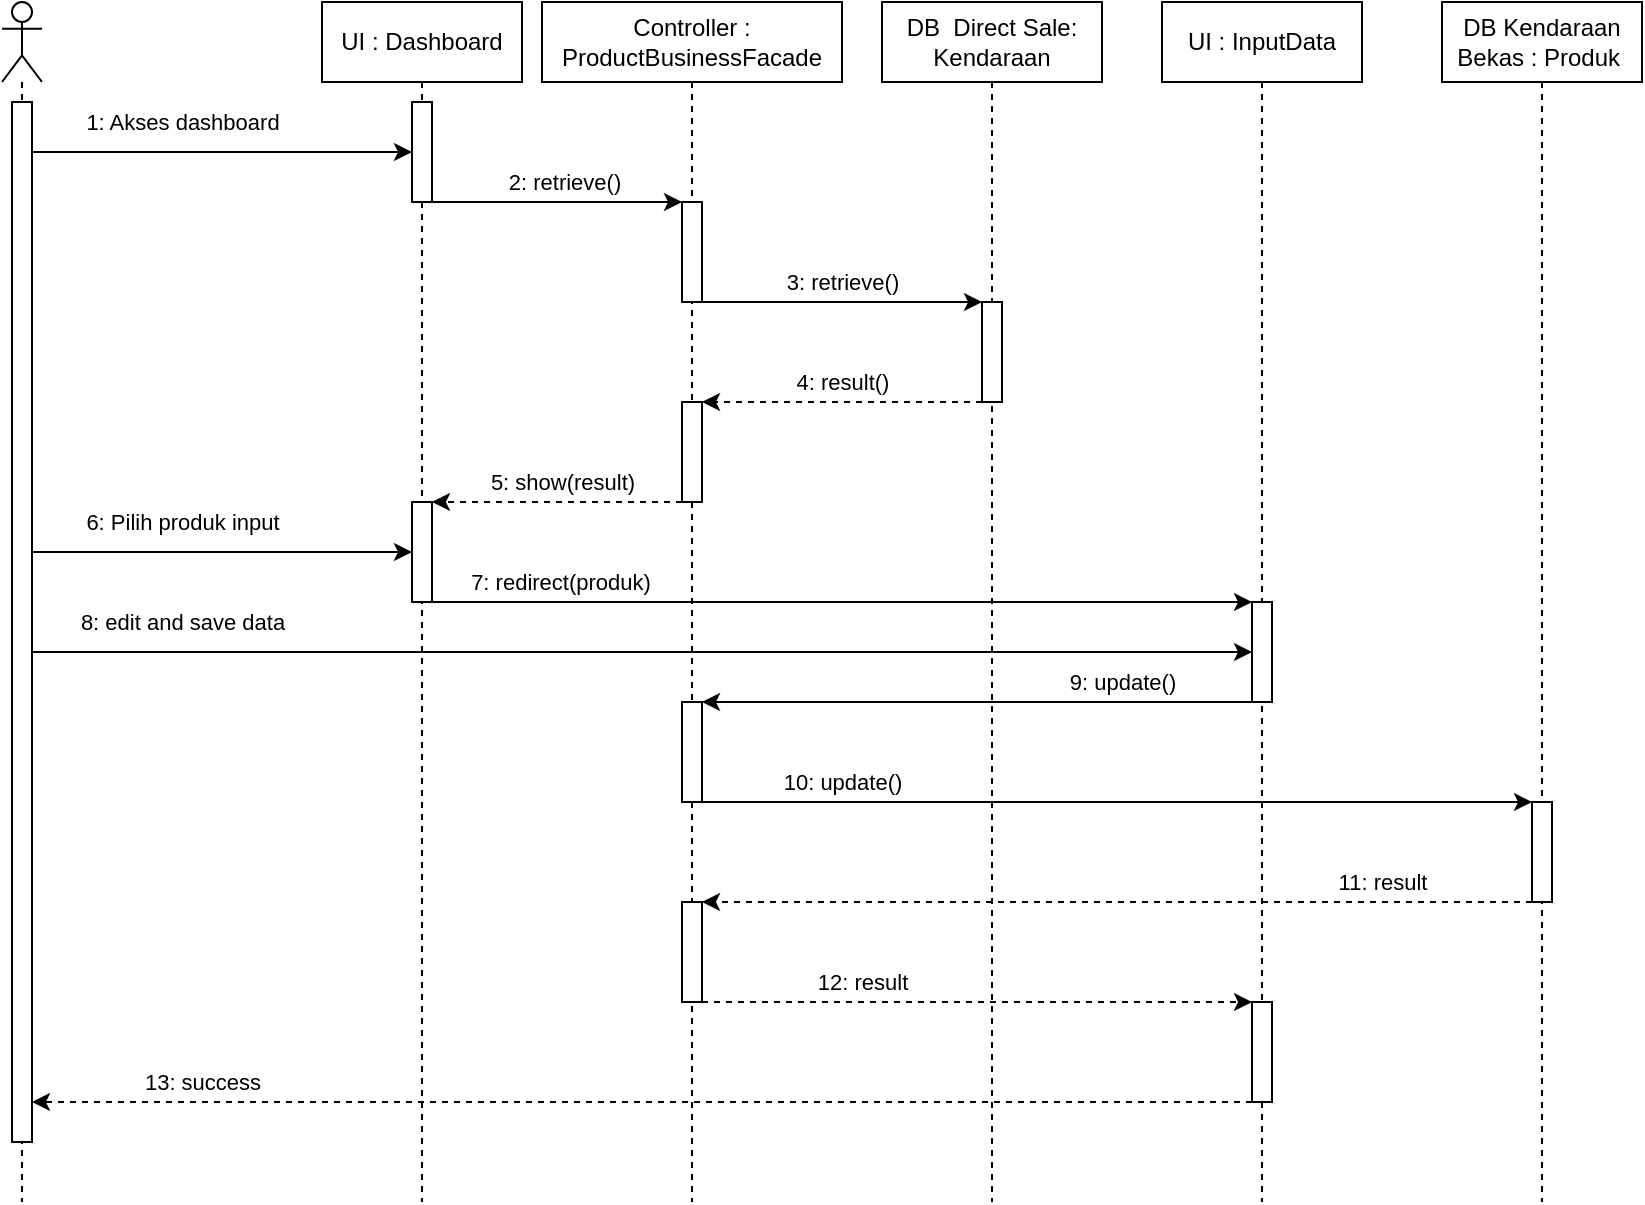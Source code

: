 <mxfile version="17.4.0" type="github" pages="28">
  <diagram id="vs2qv4dK77vRTaIsI0Ao" name="Input Produk">
    <mxGraphModel dx="971" dy="559" grid="1" gridSize="10" guides="1" tooltips="1" connect="1" arrows="1" fold="1" page="1" pageScale="1" pageWidth="850" pageHeight="1100" math="0" shadow="0">
      <root>
        <mxCell id="0" />
        <mxCell id="1" parent="0" />
        <mxCell id="ybxy52IgMAODsgeCXydN-1" value="" style="shape=umlLifeline;participant=umlActor;perimeter=lifelinePerimeter;whiteSpace=wrap;html=1;container=1;collapsible=0;recursiveResize=0;verticalAlign=top;spacingTop=36;outlineConnect=0;" parent="1" vertex="1">
          <mxGeometry x="40" y="80" width="20" height="600" as="geometry" />
        </mxCell>
        <mxCell id="ybxy52IgMAODsgeCXydN-5" value="" style="html=1;points=[];perimeter=orthogonalPerimeter;" parent="ybxy52IgMAODsgeCXydN-1" vertex="1">
          <mxGeometry x="5" y="50" width="10" height="520" as="geometry" />
        </mxCell>
        <mxCell id="ybxy52IgMAODsgeCXydN-2" value="UI : Dashboard" style="shape=umlLifeline;perimeter=lifelinePerimeter;whiteSpace=wrap;html=1;container=1;collapsible=0;recursiveResize=0;outlineConnect=0;" parent="1" vertex="1">
          <mxGeometry x="200" y="80" width="100" height="600" as="geometry" />
        </mxCell>
        <mxCell id="ybxy52IgMAODsgeCXydN-6" value="" style="html=1;points=[];perimeter=orthogonalPerimeter;" parent="ybxy52IgMAODsgeCXydN-2" vertex="1">
          <mxGeometry x="45" y="50" width="10" height="50" as="geometry" />
        </mxCell>
        <mxCell id="ybxy52IgMAODsgeCXydN-18" value="" style="html=1;points=[];perimeter=orthogonalPerimeter;" parent="ybxy52IgMAODsgeCXydN-2" vertex="1">
          <mxGeometry x="45" y="250" width="10" height="50" as="geometry" />
        </mxCell>
        <mxCell id="ybxy52IgMAODsgeCXydN-3" value="Controller : ProductBusinessFacade" style="shape=umlLifeline;perimeter=lifelinePerimeter;whiteSpace=wrap;html=1;container=1;collapsible=0;recursiveResize=0;outlineConnect=0;" parent="1" vertex="1">
          <mxGeometry x="310" y="80" width="150" height="600" as="geometry" />
        </mxCell>
        <mxCell id="ybxy52IgMAODsgeCXydN-10" value="" style="html=1;points=[];perimeter=orthogonalPerimeter;" parent="ybxy52IgMAODsgeCXydN-3" vertex="1">
          <mxGeometry x="70" y="100" width="10" height="50" as="geometry" />
        </mxCell>
        <mxCell id="ybxy52IgMAODsgeCXydN-16" value="" style="html=1;points=[];perimeter=orthogonalPerimeter;" parent="ybxy52IgMAODsgeCXydN-3" vertex="1">
          <mxGeometry x="70" y="200" width="10" height="50" as="geometry" />
        </mxCell>
        <mxCell id="ybxy52IgMAODsgeCXydN-17" value="" style="html=1;points=[];perimeter=orthogonalPerimeter;" parent="ybxy52IgMAODsgeCXydN-3" vertex="1">
          <mxGeometry x="70" y="350" width="10" height="50" as="geometry" />
        </mxCell>
        <mxCell id="ybxy52IgMAODsgeCXydN-38" value="" style="html=1;points=[];perimeter=orthogonalPerimeter;" parent="ybxy52IgMAODsgeCXydN-3" vertex="1">
          <mxGeometry x="70" y="450" width="10" height="50" as="geometry" />
        </mxCell>
        <mxCell id="ybxy52IgMAODsgeCXydN-4" value="DB Kendaraan Bekas : Produk&amp;nbsp;" style="shape=umlLifeline;perimeter=lifelinePerimeter;whiteSpace=wrap;html=1;container=1;collapsible=0;recursiveResize=0;outlineConnect=0;" parent="1" vertex="1">
          <mxGeometry x="760" y="80" width="100" height="600" as="geometry" />
        </mxCell>
        <mxCell id="ybxy52IgMAODsgeCXydN-34" value="" style="html=1;points=[];perimeter=orthogonalPerimeter;" parent="ybxy52IgMAODsgeCXydN-4" vertex="1">
          <mxGeometry x="45" y="400" width="10" height="50" as="geometry" />
        </mxCell>
        <mxCell id="ybxy52IgMAODsgeCXydN-7" style="edgeStyle=orthogonalEdgeStyle;rounded=0;orthogonalLoop=1;jettySize=auto;html=1;" parent="1" source="ybxy52IgMAODsgeCXydN-5" target="ybxy52IgMAODsgeCXydN-6" edge="1">
          <mxGeometry relative="1" as="geometry">
            <Array as="points">
              <mxPoint x="110" y="155" />
              <mxPoint x="110" y="155" />
            </Array>
          </mxGeometry>
        </mxCell>
        <mxCell id="ybxy52IgMAODsgeCXydN-8" value="1: Akses dashboard" style="edgeLabel;html=1;align=center;verticalAlign=middle;resizable=0;points=[];" parent="ybxy52IgMAODsgeCXydN-7" vertex="1" connectable="0">
          <mxGeometry x="-0.253" y="-1" relative="1" as="geometry">
            <mxPoint x="4" y="-16" as="offset" />
          </mxGeometry>
        </mxCell>
        <mxCell id="ybxy52IgMAODsgeCXydN-9" value="DB&amp;nbsp; Direct Sale: Kendaraan" style="shape=umlLifeline;perimeter=lifelinePerimeter;whiteSpace=wrap;html=1;container=1;collapsible=0;recursiveResize=0;outlineConnect=0;" parent="1" vertex="1">
          <mxGeometry x="480" y="80" width="110" height="600" as="geometry" />
        </mxCell>
        <mxCell id="ybxy52IgMAODsgeCXydN-13" value="" style="html=1;points=[];perimeter=orthogonalPerimeter;" parent="ybxy52IgMAODsgeCXydN-9" vertex="1">
          <mxGeometry x="50" y="150" width="10" height="50" as="geometry" />
        </mxCell>
        <mxCell id="ybxy52IgMAODsgeCXydN-11" style="edgeStyle=orthogonalEdgeStyle;rounded=0;orthogonalLoop=1;jettySize=auto;html=1;" parent="1" source="ybxy52IgMAODsgeCXydN-6" target="ybxy52IgMAODsgeCXydN-10" edge="1">
          <mxGeometry relative="1" as="geometry">
            <Array as="points">
              <mxPoint x="330" y="180" />
              <mxPoint x="330" y="180" />
            </Array>
          </mxGeometry>
        </mxCell>
        <mxCell id="ybxy52IgMAODsgeCXydN-12" value="2: retrieve()" style="edgeLabel;html=1;align=center;verticalAlign=middle;resizable=0;points=[];" parent="ybxy52IgMAODsgeCXydN-11" vertex="1" connectable="0">
          <mxGeometry x="-0.26" y="1" relative="1" as="geometry">
            <mxPoint x="19" y="-9" as="offset" />
          </mxGeometry>
        </mxCell>
        <mxCell id="ybxy52IgMAODsgeCXydN-14" style="edgeStyle=orthogonalEdgeStyle;rounded=0;orthogonalLoop=1;jettySize=auto;html=1;" parent="1" source="ybxy52IgMAODsgeCXydN-10" target="ybxy52IgMAODsgeCXydN-13" edge="1">
          <mxGeometry relative="1" as="geometry">
            <Array as="points">
              <mxPoint x="500" y="230" />
              <mxPoint x="500" y="230" />
            </Array>
          </mxGeometry>
        </mxCell>
        <mxCell id="ybxy52IgMAODsgeCXydN-15" value="3: retrieve()" style="edgeLabel;html=1;align=center;verticalAlign=middle;resizable=0;points=[];" parent="ybxy52IgMAODsgeCXydN-14" vertex="1" connectable="0">
          <mxGeometry x="-0.243" y="-1" relative="1" as="geometry">
            <mxPoint x="17" y="-11" as="offset" />
          </mxGeometry>
        </mxCell>
        <mxCell id="ybxy52IgMAODsgeCXydN-19" style="edgeStyle=orthogonalEdgeStyle;rounded=0;orthogonalLoop=1;jettySize=auto;html=1;dashed=1;" parent="1" source="ybxy52IgMAODsgeCXydN-13" target="ybxy52IgMAODsgeCXydN-16" edge="1">
          <mxGeometry relative="1" as="geometry">
            <Array as="points">
              <mxPoint x="490" y="280" />
              <mxPoint x="490" y="280" />
            </Array>
          </mxGeometry>
        </mxCell>
        <mxCell id="ybxy52IgMAODsgeCXydN-21" value="4: result()" style="edgeLabel;html=1;align=center;verticalAlign=middle;resizable=0;points=[];" parent="ybxy52IgMAODsgeCXydN-19" vertex="1" connectable="0">
          <mxGeometry x="0.314" relative="1" as="geometry">
            <mxPoint x="22" y="-10" as="offset" />
          </mxGeometry>
        </mxCell>
        <mxCell id="ybxy52IgMAODsgeCXydN-20" style="edgeStyle=orthogonalEdgeStyle;rounded=0;orthogonalLoop=1;jettySize=auto;html=1;dashed=1;" parent="1" source="ybxy52IgMAODsgeCXydN-16" target="ybxy52IgMAODsgeCXydN-18" edge="1">
          <mxGeometry relative="1" as="geometry">
            <Array as="points">
              <mxPoint x="350" y="330" />
              <mxPoint x="350" y="330" />
            </Array>
          </mxGeometry>
        </mxCell>
        <mxCell id="ybxy52IgMAODsgeCXydN-22" value="5: show(result)" style="edgeLabel;html=1;align=center;verticalAlign=middle;resizable=0;points=[];" parent="ybxy52IgMAODsgeCXydN-20" vertex="1" connectable="0">
          <mxGeometry x="0.264" y="3" relative="1" as="geometry">
            <mxPoint x="19" y="-13" as="offset" />
          </mxGeometry>
        </mxCell>
        <mxCell id="ybxy52IgMAODsgeCXydN-23" style="edgeStyle=orthogonalEdgeStyle;rounded=0;orthogonalLoop=1;jettySize=auto;html=1;" parent="1" source="ybxy52IgMAODsgeCXydN-5" target="ybxy52IgMAODsgeCXydN-18" edge="1">
          <mxGeometry relative="1" as="geometry">
            <Array as="points">
              <mxPoint x="100" y="355" />
              <mxPoint x="100" y="355" />
            </Array>
          </mxGeometry>
        </mxCell>
        <mxCell id="ybxy52IgMAODsgeCXydN-24" value="6: Pilih produk input" style="edgeLabel;html=1;align=center;verticalAlign=middle;resizable=0;points=[];" parent="ybxy52IgMAODsgeCXydN-23" vertex="1" connectable="0">
          <mxGeometry x="-0.284" y="2" relative="1" as="geometry">
            <mxPoint x="7" y="-13" as="offset" />
          </mxGeometry>
        </mxCell>
        <mxCell id="ybxy52IgMAODsgeCXydN-25" value="UI : InputData" style="shape=umlLifeline;perimeter=lifelinePerimeter;whiteSpace=wrap;html=1;container=1;collapsible=0;recursiveResize=0;outlineConnect=0;" parent="1" vertex="1">
          <mxGeometry x="620" y="80" width="100" height="600" as="geometry" />
        </mxCell>
        <mxCell id="ybxy52IgMAODsgeCXydN-27" value="" style="html=1;points=[];perimeter=orthogonalPerimeter;" parent="ybxy52IgMAODsgeCXydN-25" vertex="1">
          <mxGeometry x="45" y="300" width="10" height="50" as="geometry" />
        </mxCell>
        <mxCell id="ybxy52IgMAODsgeCXydN-43" value="" style="html=1;points=[];perimeter=orthogonalPerimeter;" parent="ybxy52IgMAODsgeCXydN-25" vertex="1">
          <mxGeometry x="45" y="500" width="10" height="50" as="geometry" />
        </mxCell>
        <mxCell id="ybxy52IgMAODsgeCXydN-28" style="edgeStyle=orthogonalEdgeStyle;rounded=0;orthogonalLoop=1;jettySize=auto;html=1;" parent="1" source="ybxy52IgMAODsgeCXydN-18" target="ybxy52IgMAODsgeCXydN-27" edge="1">
          <mxGeometry relative="1" as="geometry">
            <Array as="points">
              <mxPoint x="580" y="380" />
              <mxPoint x="580" y="380" />
            </Array>
          </mxGeometry>
        </mxCell>
        <mxCell id="ybxy52IgMAODsgeCXydN-29" value="7: redirect(produk)" style="edgeLabel;html=1;align=center;verticalAlign=middle;resizable=0;points=[];" parent="ybxy52IgMAODsgeCXydN-28" vertex="1" connectable="0">
          <mxGeometry x="-0.842" y="-1" relative="1" as="geometry">
            <mxPoint x="31" y="-11" as="offset" />
          </mxGeometry>
        </mxCell>
        <mxCell id="ybxy52IgMAODsgeCXydN-30" style="edgeStyle=orthogonalEdgeStyle;rounded=0;orthogonalLoop=1;jettySize=auto;html=1;" parent="1" source="ybxy52IgMAODsgeCXydN-5" target="ybxy52IgMAODsgeCXydN-27" edge="1">
          <mxGeometry relative="1" as="geometry">
            <Array as="points">
              <mxPoint x="210" y="405" />
              <mxPoint x="210" y="405" />
            </Array>
          </mxGeometry>
        </mxCell>
        <mxCell id="ybxy52IgMAODsgeCXydN-31" value="8: edit and save data" style="edgeLabel;html=1;align=center;verticalAlign=middle;resizable=0;points=[];" parent="ybxy52IgMAODsgeCXydN-30" vertex="1" connectable="0">
          <mxGeometry x="-0.869" y="2" relative="1" as="geometry">
            <mxPoint x="35" y="-13" as="offset" />
          </mxGeometry>
        </mxCell>
        <mxCell id="ybxy52IgMAODsgeCXydN-32" style="edgeStyle=orthogonalEdgeStyle;rounded=0;orthogonalLoop=1;jettySize=auto;html=1;" parent="1" source="ybxy52IgMAODsgeCXydN-27" target="ybxy52IgMAODsgeCXydN-17" edge="1">
          <mxGeometry relative="1" as="geometry">
            <Array as="points">
              <mxPoint x="460" y="430" />
              <mxPoint x="460" y="430" />
            </Array>
          </mxGeometry>
        </mxCell>
        <mxCell id="ybxy52IgMAODsgeCXydN-33" value="9: update()" style="edgeLabel;html=1;align=center;verticalAlign=middle;resizable=0;points=[];" parent="ybxy52IgMAODsgeCXydN-32" vertex="1" connectable="0">
          <mxGeometry x="-0.294" y="1" relative="1" as="geometry">
            <mxPoint x="32" y="-11" as="offset" />
          </mxGeometry>
        </mxCell>
        <mxCell id="ybxy52IgMAODsgeCXydN-35" style="edgeStyle=orthogonalEdgeStyle;rounded=0;orthogonalLoop=1;jettySize=auto;html=1;" parent="1" source="ybxy52IgMAODsgeCXydN-17" target="ybxy52IgMAODsgeCXydN-34" edge="1">
          <mxGeometry relative="1" as="geometry">
            <Array as="points">
              <mxPoint x="600" y="480" />
              <mxPoint x="600" y="480" />
            </Array>
          </mxGeometry>
        </mxCell>
        <mxCell id="ybxy52IgMAODsgeCXydN-36" value="10: update()" style="edgeLabel;html=1;align=center;verticalAlign=middle;resizable=0;points=[];" parent="ybxy52IgMAODsgeCXydN-35" vertex="1" connectable="0">
          <mxGeometry x="-0.872" relative="1" as="geometry">
            <mxPoint x="43" y="-10" as="offset" />
          </mxGeometry>
        </mxCell>
        <mxCell id="ybxy52IgMAODsgeCXydN-39" style="edgeStyle=orthogonalEdgeStyle;rounded=0;orthogonalLoop=1;jettySize=auto;html=1;dashed=1;" parent="1" source="ybxy52IgMAODsgeCXydN-34" target="ybxy52IgMAODsgeCXydN-38" edge="1">
          <mxGeometry relative="1" as="geometry">
            <Array as="points">
              <mxPoint x="385" y="530" />
            </Array>
          </mxGeometry>
        </mxCell>
        <mxCell id="ybxy52IgMAODsgeCXydN-40" value="11: result" style="edgeLabel;html=1;align=center;verticalAlign=middle;resizable=0;points=[];" parent="ybxy52IgMAODsgeCXydN-39" vertex="1" connectable="0">
          <mxGeometry x="0.783" y="-2" relative="1" as="geometry">
            <mxPoint x="295" y="-8" as="offset" />
          </mxGeometry>
        </mxCell>
        <mxCell id="ybxy52IgMAODsgeCXydN-44" style="edgeStyle=orthogonalEdgeStyle;rounded=0;orthogonalLoop=1;jettySize=auto;html=1;dashed=1;" parent="1" source="ybxy52IgMAODsgeCXydN-38" target="ybxy52IgMAODsgeCXydN-43" edge="1">
          <mxGeometry relative="1" as="geometry">
            <Array as="points">
              <mxPoint x="600" y="580" />
              <mxPoint x="600" y="580" />
            </Array>
          </mxGeometry>
        </mxCell>
        <mxCell id="ybxy52IgMAODsgeCXydN-45" value="12: result" style="edgeLabel;html=1;align=center;verticalAlign=middle;resizable=0;points=[];" parent="ybxy52IgMAODsgeCXydN-44" vertex="1" connectable="0">
          <mxGeometry x="-0.331" relative="1" as="geometry">
            <mxPoint x="-12" y="-10" as="offset" />
          </mxGeometry>
        </mxCell>
        <mxCell id="ybxy52IgMAODsgeCXydN-46" style="edgeStyle=orthogonalEdgeStyle;rounded=0;orthogonalLoop=1;jettySize=auto;html=1;dashed=1;" parent="1" source="ybxy52IgMAODsgeCXydN-43" target="ybxy52IgMAODsgeCXydN-5" edge="1">
          <mxGeometry relative="1" as="geometry">
            <Array as="points">
              <mxPoint x="520" y="630" />
              <mxPoint x="520" y="630" />
            </Array>
          </mxGeometry>
        </mxCell>
        <mxCell id="ybxy52IgMAODsgeCXydN-47" value="13: success" style="edgeLabel;html=1;align=center;verticalAlign=middle;resizable=0;points=[];" parent="ybxy52IgMAODsgeCXydN-46" vertex="1" connectable="0">
          <mxGeometry x="0.787" y="-1" relative="1" as="geometry">
            <mxPoint x="20" y="-9" as="offset" />
          </mxGeometry>
        </mxCell>
      </root>
    </mxGraphModel>
  </diagram>
  <diagram id="3-p4ohV5QJvIaZYrFgz5" name="Input Artikel">
    <mxGraphModel dx="971" dy="559" grid="1" gridSize="10" guides="1" tooltips="1" connect="1" arrows="1" fold="1" page="1" pageScale="1" pageWidth="850" pageHeight="1100" math="0" shadow="0">
      <root>
        <mxCell id="xMiLSAtGhRbJIxHRDPPs-0" />
        <mxCell id="xMiLSAtGhRbJIxHRDPPs-1" parent="xMiLSAtGhRbJIxHRDPPs-0" />
        <mxCell id="xMiLSAtGhRbJIxHRDPPs-2" value="" style="shape=umlLifeline;participant=umlActor;perimeter=lifelinePerimeter;whiteSpace=wrap;html=1;container=1;collapsible=0;recursiveResize=0;verticalAlign=top;spacingTop=36;outlineConnect=0;" parent="xMiLSAtGhRbJIxHRDPPs-1" vertex="1">
          <mxGeometry x="40" y="80" width="20" height="410" as="geometry" />
        </mxCell>
        <mxCell id="xMiLSAtGhRbJIxHRDPPs-5" value="" style="html=1;points=[];perimeter=orthogonalPerimeter;" parent="xMiLSAtGhRbJIxHRDPPs-2" vertex="1">
          <mxGeometry x="5" y="60" width="10" height="310" as="geometry" />
        </mxCell>
        <mxCell id="xMiLSAtGhRbJIxHRDPPs-3" value="UI : Dashboard" style="shape=umlLifeline;perimeter=lifelinePerimeter;whiteSpace=wrap;html=1;container=1;collapsible=0;recursiveResize=0;outlineConnect=0;" parent="xMiLSAtGhRbJIxHRDPPs-1" vertex="1">
          <mxGeometry x="180" y="80" width="100" height="390" as="geometry" />
        </mxCell>
        <mxCell id="xMiLSAtGhRbJIxHRDPPs-6" value="" style="html=1;points=[];perimeter=orthogonalPerimeter;" parent="xMiLSAtGhRbJIxHRDPPs-3" vertex="1">
          <mxGeometry x="45" y="60" width="10" height="50" as="geometry" />
        </mxCell>
        <mxCell id="xMiLSAtGhRbJIxHRDPPs-4" value="UI : Artikel" style="shape=umlLifeline;perimeter=lifelinePerimeter;whiteSpace=wrap;html=1;container=1;collapsible=0;recursiveResize=0;outlineConnect=0;" parent="xMiLSAtGhRbJIxHRDPPs-1" vertex="1">
          <mxGeometry x="300" y="80" width="100" height="380" as="geometry" />
        </mxCell>
        <mxCell id="xMiLSAtGhRbJIxHRDPPs-7" value="" style="html=1;points=[];perimeter=orthogonalPerimeter;" parent="xMiLSAtGhRbJIxHRDPPs-4" vertex="1">
          <mxGeometry x="45" y="110" width="10" height="50" as="geometry" />
        </mxCell>
        <mxCell id="88iD1smIBgIO0s0YrA1t-9" value="" style="html=1;points=[];perimeter=orthogonalPerimeter;" parent="xMiLSAtGhRbJIxHRDPPs-4" vertex="1">
          <mxGeometry x="45" y="290" width="10" height="30" as="geometry" />
        </mxCell>
        <mxCell id="xMiLSAtGhRbJIxHRDPPs-8" style="edgeStyle=orthogonalEdgeStyle;rounded=0;orthogonalLoop=1;jettySize=auto;html=1;" parent="xMiLSAtGhRbJIxHRDPPs-1" source="xMiLSAtGhRbJIxHRDPPs-5" target="xMiLSAtGhRbJIxHRDPPs-6" edge="1">
          <mxGeometry relative="1" as="geometry">
            <Array as="points">
              <mxPoint x="140" y="160" />
              <mxPoint x="140" y="160" />
            </Array>
          </mxGeometry>
        </mxCell>
        <mxCell id="xMiLSAtGhRbJIxHRDPPs-9" value="1: Akses menu input artikel" style="edgeLabel;html=1;align=center;verticalAlign=middle;resizable=0;points=[];" parent="xMiLSAtGhRbJIxHRDPPs-8" vertex="1" connectable="0">
          <mxGeometry x="-0.255" y="3" relative="1" as="geometry">
            <mxPoint x="22" y="-12" as="offset" />
          </mxGeometry>
        </mxCell>
        <mxCell id="RNrYepv5vwPF0QZ6wz57-0" style="edgeStyle=orthogonalEdgeStyle;rounded=0;orthogonalLoop=1;jettySize=auto;html=1;" parent="xMiLSAtGhRbJIxHRDPPs-1" source="xMiLSAtGhRbJIxHRDPPs-6" target="xMiLSAtGhRbJIxHRDPPs-7" edge="1">
          <mxGeometry relative="1" as="geometry">
            <Array as="points">
              <mxPoint x="300" y="190" />
              <mxPoint x="300" y="190" />
            </Array>
          </mxGeometry>
        </mxCell>
        <mxCell id="RNrYepv5vwPF0QZ6wz57-1" value="2: redirect()" style="edgeLabel;html=1;align=center;verticalAlign=middle;resizable=0;points=[];" parent="RNrYepv5vwPF0QZ6wz57-0" vertex="1" connectable="0">
          <mxGeometry x="-0.224" relative="1" as="geometry">
            <mxPoint x="9" y="-10" as="offset" />
          </mxGeometry>
        </mxCell>
        <mxCell id="RNrYepv5vwPF0QZ6wz57-4" style="edgeStyle=orthogonalEdgeStyle;rounded=0;orthogonalLoop=1;jettySize=auto;html=1;" parent="xMiLSAtGhRbJIxHRDPPs-1" source="xMiLSAtGhRbJIxHRDPPs-5" target="xMiLSAtGhRbJIxHRDPPs-7" edge="1">
          <mxGeometry relative="1" as="geometry">
            <Array as="points">
              <mxPoint x="140" y="215" />
              <mxPoint x="140" y="215" />
            </Array>
          </mxGeometry>
        </mxCell>
        <mxCell id="RNrYepv5vwPF0QZ6wz57-5" value="3: Input Artikel dan Save" style="edgeLabel;html=1;align=center;verticalAlign=middle;resizable=0;points=[];" parent="RNrYepv5vwPF0QZ6wz57-4" vertex="1" connectable="0">
          <mxGeometry x="-0.766" y="1" relative="1" as="geometry">
            <mxPoint x="44" y="-14" as="offset" />
          </mxGeometry>
        </mxCell>
        <mxCell id="RNrYepv5vwPF0QZ6wz57-6" value="Controller : ArtikelBusinessFacade" style="shape=umlLifeline;perimeter=lifelinePerimeter;whiteSpace=wrap;html=1;container=1;collapsible=0;recursiveResize=0;outlineConnect=0;" parent="xMiLSAtGhRbJIxHRDPPs-1" vertex="1">
          <mxGeometry x="410" y="80" width="135" height="380" as="geometry" />
        </mxCell>
        <mxCell id="RNrYepv5vwPF0QZ6wz57-7" value="" style="html=1;points=[];perimeter=orthogonalPerimeter;" parent="RNrYepv5vwPF0QZ6wz57-6" vertex="1">
          <mxGeometry x="62.5" y="160" width="10" height="50" as="geometry" />
        </mxCell>
        <mxCell id="88iD1smIBgIO0s0YrA1t-6" value="" style="html=1;points=[];perimeter=orthogonalPerimeter;" parent="RNrYepv5vwPF0QZ6wz57-6" vertex="1">
          <mxGeometry x="62.5" y="260" width="10" height="30" as="geometry" />
        </mxCell>
        <mxCell id="88iD1smIBgIO0s0YrA1t-0" value="DB Kendaraan Bekas : Artikel" style="shape=umlLifeline;perimeter=lifelinePerimeter;whiteSpace=wrap;html=1;container=1;collapsible=0;recursiveResize=0;outlineConnect=0;" parent="xMiLSAtGhRbJIxHRDPPs-1" vertex="1">
          <mxGeometry x="560" y="80" width="100" height="390" as="geometry" />
        </mxCell>
        <mxCell id="88iD1smIBgIO0s0YrA1t-1" value="" style="html=1;points=[];perimeter=orthogonalPerimeter;" parent="88iD1smIBgIO0s0YrA1t-0" vertex="1">
          <mxGeometry x="45" y="210" width="10" height="50" as="geometry" />
        </mxCell>
        <mxCell id="88iD1smIBgIO0s0YrA1t-2" style="edgeStyle=orthogonalEdgeStyle;rounded=0;orthogonalLoop=1;jettySize=auto;html=1;" parent="xMiLSAtGhRbJIxHRDPPs-1" source="xMiLSAtGhRbJIxHRDPPs-7" target="RNrYepv5vwPF0QZ6wz57-7" edge="1">
          <mxGeometry relative="1" as="geometry">
            <Array as="points">
              <mxPoint x="450" y="240" />
              <mxPoint x="450" y="240" />
            </Array>
          </mxGeometry>
        </mxCell>
        <mxCell id="88iD1smIBgIO0s0YrA1t-3" value="4: create()" style="edgeLabel;html=1;align=center;verticalAlign=middle;resizable=0;points=[];" parent="88iD1smIBgIO0s0YrA1t-2" vertex="1" connectable="0">
          <mxGeometry x="-0.233" y="-1" relative="1" as="geometry">
            <mxPoint x="19" y="-11" as="offset" />
          </mxGeometry>
        </mxCell>
        <mxCell id="88iD1smIBgIO0s0YrA1t-4" style="edgeStyle=orthogonalEdgeStyle;rounded=0;orthogonalLoop=1;jettySize=auto;html=1;" parent="xMiLSAtGhRbJIxHRDPPs-1" source="RNrYepv5vwPF0QZ6wz57-7" target="88iD1smIBgIO0s0YrA1t-1" edge="1">
          <mxGeometry relative="1" as="geometry">
            <Array as="points">
              <mxPoint x="600" y="290" />
              <mxPoint x="600" y="290" />
            </Array>
          </mxGeometry>
        </mxCell>
        <mxCell id="88iD1smIBgIO0s0YrA1t-5" value="5: create(artikel)" style="edgeLabel;html=1;align=center;verticalAlign=middle;resizable=0;points=[];" parent="88iD1smIBgIO0s0YrA1t-4" vertex="1" connectable="0">
          <mxGeometry x="-0.287" y="1" relative="1" as="geometry">
            <mxPoint x="8" y="-9" as="offset" />
          </mxGeometry>
        </mxCell>
        <mxCell id="88iD1smIBgIO0s0YrA1t-7" style="edgeStyle=orthogonalEdgeStyle;rounded=0;orthogonalLoop=1;jettySize=auto;html=1;dashed=1;" parent="xMiLSAtGhRbJIxHRDPPs-1" source="88iD1smIBgIO0s0YrA1t-1" target="88iD1smIBgIO0s0YrA1t-6" edge="1">
          <mxGeometry relative="1" as="geometry">
            <Array as="points">
              <mxPoint x="520" y="340" />
              <mxPoint x="520" y="340" />
            </Array>
          </mxGeometry>
        </mxCell>
        <mxCell id="88iD1smIBgIO0s0YrA1t-8" value="6: result" style="edgeLabel;html=1;align=center;verticalAlign=middle;resizable=0;points=[];" parent="88iD1smIBgIO0s0YrA1t-7" vertex="1" connectable="0">
          <mxGeometry x="0.267" relative="1" as="geometry">
            <mxPoint x="11" y="-10" as="offset" />
          </mxGeometry>
        </mxCell>
        <mxCell id="88iD1smIBgIO0s0YrA1t-10" style="edgeStyle=orthogonalEdgeStyle;rounded=0;orthogonalLoop=1;jettySize=auto;html=1;dashed=1;" parent="xMiLSAtGhRbJIxHRDPPs-1" source="88iD1smIBgIO0s0YrA1t-6" target="88iD1smIBgIO0s0YrA1t-9" edge="1">
          <mxGeometry relative="1" as="geometry">
            <Array as="points">
              <mxPoint x="450" y="370" />
              <mxPoint x="450" y="370" />
            </Array>
          </mxGeometry>
        </mxCell>
        <mxCell id="88iD1smIBgIO0s0YrA1t-11" value="7: result" style="edgeLabel;html=1;align=center;verticalAlign=middle;resizable=0;points=[];" parent="88iD1smIBgIO0s0YrA1t-10" vertex="1" connectable="0">
          <mxGeometry x="0.233" y="1" relative="1" as="geometry">
            <mxPoint x="-1" y="-16" as="offset" />
          </mxGeometry>
        </mxCell>
        <mxCell id="88iD1smIBgIO0s0YrA1t-12" style="edgeStyle=orthogonalEdgeStyle;rounded=0;orthogonalLoop=1;jettySize=auto;html=1;dashed=1;" parent="xMiLSAtGhRbJIxHRDPPs-1" source="88iD1smIBgIO0s0YrA1t-9" target="xMiLSAtGhRbJIxHRDPPs-5" edge="1">
          <mxGeometry relative="1" as="geometry">
            <Array as="points">
              <mxPoint x="130" y="385" />
              <mxPoint x="130" y="385" />
            </Array>
          </mxGeometry>
        </mxCell>
        <mxCell id="88iD1smIBgIO0s0YrA1t-14" value="8: success" style="edgeLabel;html=1;align=center;verticalAlign=middle;resizable=0;points=[];" parent="88iD1smIBgIO0s0YrA1t-12" vertex="1" connectable="0">
          <mxGeometry x="0.138" relative="1" as="geometry">
            <mxPoint x="-40" y="-15" as="offset" />
          </mxGeometry>
        </mxCell>
      </root>
    </mxGraphModel>
  </diagram>
  <diagram id="lvGy3YyBjWRToN_7rBxd" name="Report">
    <mxGraphModel dx="809" dy="466" grid="1" gridSize="10" guides="1" tooltips="1" connect="1" arrows="1" fold="1" page="1" pageScale="1" pageWidth="850" pageHeight="1100" math="0" shadow="0">
      <root>
        <mxCell id="hvvl1TC4Idcp6-DW9KOM-0" />
        <mxCell id="hvvl1TC4Idcp6-DW9KOM-1" parent="hvvl1TC4Idcp6-DW9KOM-0" />
        <mxCell id="QZQDe8r0zR9tbufKgai9-28" value="" style="shape=umlLifeline;participant=umlActor;perimeter=lifelinePerimeter;whiteSpace=wrap;html=1;container=1;collapsible=0;recursiveResize=0;verticalAlign=top;spacingTop=36;outlineConnect=0;" parent="hvvl1TC4Idcp6-DW9KOM-1" vertex="1">
          <mxGeometry x="50" y="90" width="20" height="410" as="geometry" />
        </mxCell>
        <mxCell id="QZQDe8r0zR9tbufKgai9-29" value="" style="html=1;points=[];perimeter=orthogonalPerimeter;" parent="QZQDe8r0zR9tbufKgai9-28" vertex="1">
          <mxGeometry x="5" y="60" width="10" height="310" as="geometry" />
        </mxCell>
        <mxCell id="QZQDe8r0zR9tbufKgai9-30" value="UI : Dashboard" style="shape=umlLifeline;perimeter=lifelinePerimeter;whiteSpace=wrap;html=1;container=1;collapsible=0;recursiveResize=0;outlineConnect=0;" parent="hvvl1TC4Idcp6-DW9KOM-1" vertex="1">
          <mxGeometry x="190" y="90" width="100" height="390" as="geometry" />
        </mxCell>
        <mxCell id="QZQDe8r0zR9tbufKgai9-31" value="" style="html=1;points=[];perimeter=orthogonalPerimeter;" parent="QZQDe8r0zR9tbufKgai9-30" vertex="1">
          <mxGeometry x="45" y="60" width="10" height="50" as="geometry" />
        </mxCell>
        <mxCell id="QZQDe8r0zR9tbufKgai9-32" value="UI : Report" style="shape=umlLifeline;perimeter=lifelinePerimeter;whiteSpace=wrap;html=1;container=1;collapsible=0;recursiveResize=0;outlineConnect=0;" parent="hvvl1TC4Idcp6-DW9KOM-1" vertex="1">
          <mxGeometry x="310" y="90" width="100" height="380" as="geometry" />
        </mxCell>
        <mxCell id="QZQDe8r0zR9tbufKgai9-33" value="" style="html=1;points=[];perimeter=orthogonalPerimeter;" parent="QZQDe8r0zR9tbufKgai9-32" vertex="1">
          <mxGeometry x="45" y="110" width="10" height="50" as="geometry" />
        </mxCell>
        <mxCell id="QZQDe8r0zR9tbufKgai9-34" value="" style="html=1;points=[];perimeter=orthogonalPerimeter;" parent="QZQDe8r0zR9tbufKgai9-32" vertex="1">
          <mxGeometry x="45" y="290" width="10" height="50" as="geometry" />
        </mxCell>
        <mxCell id="QZQDe8r0zR9tbufKgai9-35" style="edgeStyle=orthogonalEdgeStyle;rounded=0;orthogonalLoop=1;jettySize=auto;html=1;" parent="hvvl1TC4Idcp6-DW9KOM-1" source="QZQDe8r0zR9tbufKgai9-29" target="QZQDe8r0zR9tbufKgai9-31" edge="1">
          <mxGeometry relative="1" as="geometry">
            <Array as="points">
              <mxPoint x="150" y="170" />
              <mxPoint x="150" y="170" />
            </Array>
          </mxGeometry>
        </mxCell>
        <mxCell id="QZQDe8r0zR9tbufKgai9-36" value="1: Akses menu report" style="edgeLabel;html=1;align=center;verticalAlign=middle;resizable=0;points=[];" parent="QZQDe8r0zR9tbufKgai9-35" vertex="1" connectable="0">
          <mxGeometry x="-0.255" y="3" relative="1" as="geometry">
            <mxPoint x="22" y="-12" as="offset" />
          </mxGeometry>
        </mxCell>
        <mxCell id="QZQDe8r0zR9tbufKgai9-37" style="edgeStyle=orthogonalEdgeStyle;rounded=0;orthogonalLoop=1;jettySize=auto;html=1;" parent="hvvl1TC4Idcp6-DW9KOM-1" source="QZQDe8r0zR9tbufKgai9-31" target="QZQDe8r0zR9tbufKgai9-33" edge="1">
          <mxGeometry relative="1" as="geometry">
            <Array as="points">
              <mxPoint x="310" y="200" />
              <mxPoint x="310" y="200" />
            </Array>
          </mxGeometry>
        </mxCell>
        <mxCell id="QZQDe8r0zR9tbufKgai9-38" value="2: redirect()" style="edgeLabel;html=1;align=center;verticalAlign=middle;resizable=0;points=[];" parent="QZQDe8r0zR9tbufKgai9-37" vertex="1" connectable="0">
          <mxGeometry x="-0.224" relative="1" as="geometry">
            <mxPoint x="9" y="-10" as="offset" />
          </mxGeometry>
        </mxCell>
        <mxCell id="QZQDe8r0zR9tbufKgai9-41" value="Controller : TransaksiBusinessFacade" style="shape=umlLifeline;perimeter=lifelinePerimeter;whiteSpace=wrap;html=1;container=1;collapsible=0;recursiveResize=0;outlineConnect=0;" parent="hvvl1TC4Idcp6-DW9KOM-1" vertex="1">
          <mxGeometry x="430" y="90" width="150" height="380" as="geometry" />
        </mxCell>
        <mxCell id="QZQDe8r0zR9tbufKgai9-42" value="" style="html=1;points=[];perimeter=orthogonalPerimeter;" parent="QZQDe8r0zR9tbufKgai9-41" vertex="1">
          <mxGeometry x="70" y="160" width="10" height="50" as="geometry" />
        </mxCell>
        <mxCell id="QZQDe8r0zR9tbufKgai9-43" value="" style="html=1;points=[];perimeter=orthogonalPerimeter;" parent="QZQDe8r0zR9tbufKgai9-41" vertex="1">
          <mxGeometry x="70" y="260" width="10" height="30" as="geometry" />
        </mxCell>
        <mxCell id="QZQDe8r0zR9tbufKgai9-44" value="DB Kendaraan Bekas : Transaksi" style="shape=umlLifeline;perimeter=lifelinePerimeter;whiteSpace=wrap;html=1;container=1;collapsible=0;recursiveResize=0;outlineConnect=0;" parent="hvvl1TC4Idcp6-DW9KOM-1" vertex="1">
          <mxGeometry x="610" y="90" width="100" height="390" as="geometry" />
        </mxCell>
        <mxCell id="QZQDe8r0zR9tbufKgai9-45" value="" style="html=1;points=[];perimeter=orthogonalPerimeter;" parent="QZQDe8r0zR9tbufKgai9-44" vertex="1">
          <mxGeometry x="45" y="210" width="10" height="50" as="geometry" />
        </mxCell>
        <mxCell id="QZQDe8r0zR9tbufKgai9-46" style="edgeStyle=orthogonalEdgeStyle;rounded=0;orthogonalLoop=1;jettySize=auto;html=1;" parent="hvvl1TC4Idcp6-DW9KOM-1" source="QZQDe8r0zR9tbufKgai9-33" target="QZQDe8r0zR9tbufKgai9-42" edge="1">
          <mxGeometry relative="1" as="geometry">
            <Array as="points">
              <mxPoint x="460" y="250" />
              <mxPoint x="460" y="250" />
            </Array>
          </mxGeometry>
        </mxCell>
        <mxCell id="QZQDe8r0zR9tbufKgai9-56" value="3: retrieve()" style="edgeLabel;html=1;align=center;verticalAlign=middle;resizable=0;points=[];" parent="QZQDe8r0zR9tbufKgai9-46" vertex="1" connectable="0">
          <mxGeometry x="-0.3" y="4" relative="1" as="geometry">
            <mxPoint x="13" y="-6" as="offset" />
          </mxGeometry>
        </mxCell>
        <mxCell id="QZQDe8r0zR9tbufKgai9-48" style="edgeStyle=orthogonalEdgeStyle;rounded=0;orthogonalLoop=1;jettySize=auto;html=1;" parent="hvvl1TC4Idcp6-DW9KOM-1" source="QZQDe8r0zR9tbufKgai9-42" target="QZQDe8r0zR9tbufKgai9-45" edge="1">
          <mxGeometry relative="1" as="geometry">
            <Array as="points">
              <mxPoint x="610" y="300" />
              <mxPoint x="610" y="300" />
            </Array>
          </mxGeometry>
        </mxCell>
        <mxCell id="QZQDe8r0zR9tbufKgai9-49" value="4: retrieve()" style="edgeLabel;html=1;align=center;verticalAlign=middle;resizable=0;points=[];" parent="QZQDe8r0zR9tbufKgai9-48" vertex="1" connectable="0">
          <mxGeometry x="-0.287" y="1" relative="1" as="geometry">
            <mxPoint x="18" y="-9" as="offset" />
          </mxGeometry>
        </mxCell>
        <mxCell id="QZQDe8r0zR9tbufKgai9-50" style="edgeStyle=orthogonalEdgeStyle;rounded=0;orthogonalLoop=1;jettySize=auto;html=1;dashed=1;" parent="hvvl1TC4Idcp6-DW9KOM-1" source="QZQDe8r0zR9tbufKgai9-45" target="QZQDe8r0zR9tbufKgai9-43" edge="1">
          <mxGeometry relative="1" as="geometry">
            <Array as="points">
              <mxPoint x="530" y="350" />
              <mxPoint x="530" y="350" />
            </Array>
          </mxGeometry>
        </mxCell>
        <mxCell id="QZQDe8r0zR9tbufKgai9-51" value="5: result" style="edgeLabel;html=1;align=center;verticalAlign=middle;resizable=0;points=[];" parent="QZQDe8r0zR9tbufKgai9-50" vertex="1" connectable="0">
          <mxGeometry x="0.267" relative="1" as="geometry">
            <mxPoint x="11" y="-10" as="offset" />
          </mxGeometry>
        </mxCell>
        <mxCell id="QZQDe8r0zR9tbufKgai9-52" style="edgeStyle=orthogonalEdgeStyle;rounded=0;orthogonalLoop=1;jettySize=auto;html=1;dashed=1;" parent="hvvl1TC4Idcp6-DW9KOM-1" source="QZQDe8r0zR9tbufKgai9-43" target="QZQDe8r0zR9tbufKgai9-34" edge="1">
          <mxGeometry relative="1" as="geometry">
            <Array as="points">
              <mxPoint x="460" y="380" />
              <mxPoint x="460" y="380" />
            </Array>
          </mxGeometry>
        </mxCell>
        <mxCell id="QZQDe8r0zR9tbufKgai9-53" value="6: result" style="edgeLabel;html=1;align=center;verticalAlign=middle;resizable=0;points=[];" parent="QZQDe8r0zR9tbufKgai9-52" vertex="1" connectable="0">
          <mxGeometry x="0.233" y="1" relative="1" as="geometry">
            <mxPoint x="-1" y="-16" as="offset" />
          </mxGeometry>
        </mxCell>
        <mxCell id="QZQDe8r0zR9tbufKgai9-57" style="edgeStyle=orthogonalEdgeStyle;rounded=0;orthogonalLoop=1;jettySize=auto;html=1;" parent="hvvl1TC4Idcp6-DW9KOM-1" source="QZQDe8r0zR9tbufKgai9-29" target="QZQDe8r0zR9tbufKgai9-34" edge="1">
          <mxGeometry relative="1" as="geometry">
            <Array as="points">
              <mxPoint x="140" y="395" />
              <mxPoint x="140" y="395" />
            </Array>
          </mxGeometry>
        </mxCell>
        <mxCell id="QZQDe8r0zR9tbufKgai9-58" value="7: select product" style="edgeLabel;html=1;align=center;verticalAlign=middle;resizable=0;points=[];" parent="QZQDe8r0zR9tbufKgai9-57" vertex="1" connectable="0">
          <mxGeometry x="-0.683" relative="1" as="geometry">
            <mxPoint x="19" y="-15" as="offset" />
          </mxGeometry>
        </mxCell>
        <mxCell id="QZQDe8r0zR9tbufKgai9-64" style="edgeStyle=orthogonalEdgeStyle;rounded=0;orthogonalLoop=1;jettySize=auto;html=1;dashed=1;" parent="hvvl1TC4Idcp6-DW9KOM-1" source="QZQDe8r0zR9tbufKgai9-34" target="QZQDe8r0zR9tbufKgai9-29" edge="1">
          <mxGeometry relative="1" as="geometry">
            <Array as="points">
              <mxPoint x="140" y="430" />
              <mxPoint x="140" y="430" />
            </Array>
          </mxGeometry>
        </mxCell>
        <mxCell id="QZQDe8r0zR9tbufKgai9-65" value="8: showReportDetail(produk)" style="edgeLabel;html=1;align=center;verticalAlign=middle;resizable=0;points=[];" parent="QZQDe8r0zR9tbufKgai9-64" vertex="1" connectable="0">
          <mxGeometry x="-0.359" y="-1" relative="1" as="geometry">
            <mxPoint x="-102" y="-9" as="offset" />
          </mxGeometry>
        </mxCell>
      </root>
    </mxGraphModel>
  </diagram>
  <diagram id="kpBr6Ui0gXmCCuuDBWcr" name="Logout">
    <mxGraphModel dx="1199" dy="559" grid="1" gridSize="10" guides="1" tooltips="1" connect="1" arrows="1" fold="1" page="1" pageScale="1" pageWidth="850" pageHeight="1100" math="0" shadow="0">
      <root>
        <mxCell id="waqBTZPywswMt1dxis8O-0" />
        <mxCell id="waqBTZPywswMt1dxis8O-1" parent="waqBTZPywswMt1dxis8O-0" />
        <mxCell id="waqBTZPywswMt1dxis8O-2" value="" style="shape=umlLifeline;participant=umlActor;perimeter=lifelinePerimeter;whiteSpace=wrap;html=1;container=1;collapsible=0;recursiveResize=0;verticalAlign=top;spacingTop=36;outlineConnect=0;" parent="waqBTZPywswMt1dxis8O-1" vertex="1">
          <mxGeometry x="80" y="80" width="20" height="240" as="geometry" />
        </mxCell>
        <mxCell id="waqBTZPywswMt1dxis8O-3" value="" style="html=1;points=[];perimeter=orthogonalPerimeter;" parent="waqBTZPywswMt1dxis8O-2" vertex="1">
          <mxGeometry x="5" y="60" width="10" height="120" as="geometry" />
        </mxCell>
        <mxCell id="waqBTZPywswMt1dxis8O-4" value="UI : Dashboard" style="shape=umlLifeline;perimeter=lifelinePerimeter;whiteSpace=wrap;html=1;container=1;collapsible=0;recursiveResize=0;outlineConnect=0;" parent="waqBTZPywswMt1dxis8O-1" vertex="1">
          <mxGeometry x="180" y="80" width="100" height="240" as="geometry" />
        </mxCell>
        <mxCell id="waqBTZPywswMt1dxis8O-5" value="" style="html=1;points=[];perimeter=orthogonalPerimeter;" parent="waqBTZPywswMt1dxis8O-4" vertex="1">
          <mxGeometry x="45" y="60" width="10" height="50" as="geometry" />
        </mxCell>
        <mxCell id="waqBTZPywswMt1dxis8O-6" value="Controller : SecurityWraper" style="shape=umlLifeline;perimeter=lifelinePerimeter;whiteSpace=wrap;html=1;container=1;collapsible=0;recursiveResize=0;outlineConnect=0;" parent="waqBTZPywswMt1dxis8O-1" vertex="1">
          <mxGeometry x="320" y="80" width="100" height="240" as="geometry" />
        </mxCell>
        <mxCell id="waqBTZPywswMt1dxis8O-7" value="" style="html=1;points=[];perimeter=orthogonalPerimeter;" parent="waqBTZPywswMt1dxis8O-6" vertex="1">
          <mxGeometry x="45" y="110" width="10" height="50" as="geometry" />
        </mxCell>
        <mxCell id="waqBTZPywswMt1dxis8O-8" style="edgeStyle=orthogonalEdgeStyle;rounded=0;orthogonalLoop=1;jettySize=auto;html=1;" parent="waqBTZPywswMt1dxis8O-6" source="waqBTZPywswMt1dxis8O-7" target="waqBTZPywswMt1dxis8O-7" edge="1">
          <mxGeometry relative="1" as="geometry" />
        </mxCell>
        <mxCell id="waqBTZPywswMt1dxis8O-9" value="3: clearLoginSession()" style="edgeLabel;html=1;align=center;verticalAlign=middle;resizable=0;points=[];" parent="waqBTZPywswMt1dxis8O-8" vertex="1" connectable="0">
          <mxGeometry x="-0.467" y="2" relative="1" as="geometry">
            <mxPoint x="69" y="12" as="offset" />
          </mxGeometry>
        </mxCell>
        <mxCell id="waqBTZPywswMt1dxis8O-10" style="edgeStyle=orthogonalEdgeStyle;rounded=0;orthogonalLoop=1;jettySize=auto;html=1;" parent="waqBTZPywswMt1dxis8O-1" source="waqBTZPywswMt1dxis8O-3" target="waqBTZPywswMt1dxis8O-5" edge="1">
          <mxGeometry relative="1" as="geometry">
            <Array as="points">
              <mxPoint x="190" y="150" />
              <mxPoint x="190" y="150" />
            </Array>
          </mxGeometry>
        </mxCell>
        <mxCell id="waqBTZPywswMt1dxis8O-11" value="1: Press Logout Menu" style="edgeLabel;html=1;align=center;verticalAlign=middle;resizable=0;points=[];" parent="waqBTZPywswMt1dxis8O-10" vertex="1" connectable="0">
          <mxGeometry x="-0.227" y="-3" relative="1" as="geometry">
            <mxPoint x="15" y="-13" as="offset" />
          </mxGeometry>
        </mxCell>
        <mxCell id="waqBTZPywswMt1dxis8O-12" style="edgeStyle=orthogonalEdgeStyle;rounded=0;orthogonalLoop=1;jettySize=auto;html=1;" parent="waqBTZPywswMt1dxis8O-1" source="waqBTZPywswMt1dxis8O-5" target="waqBTZPywswMt1dxis8O-7" edge="1">
          <mxGeometry relative="1" as="geometry">
            <Array as="points">
              <mxPoint x="310" y="190" />
              <mxPoint x="310" y="190" />
            </Array>
          </mxGeometry>
        </mxCell>
        <mxCell id="waqBTZPywswMt1dxis8O-13" value="2: Logout()" style="edgeLabel;html=1;align=center;verticalAlign=middle;resizable=0;points=[];" parent="waqBTZPywswMt1dxis8O-12" vertex="1" connectable="0">
          <mxGeometry x="-0.208" y="1" relative="1" as="geometry">
            <mxPoint x="20" y="-9" as="offset" />
          </mxGeometry>
        </mxCell>
        <mxCell id="waqBTZPywswMt1dxis8O-14" style="edgeStyle=orthogonalEdgeStyle;rounded=0;orthogonalLoop=1;jettySize=auto;html=1;dashed=1;" parent="waqBTZPywswMt1dxis8O-1" source="waqBTZPywswMt1dxis8O-7" target="waqBTZPywswMt1dxis8O-3" edge="1">
          <mxGeometry relative="1" as="geometry">
            <Array as="points">
              <mxPoint x="220" y="230" />
              <mxPoint x="220" y="230" />
            </Array>
          </mxGeometry>
        </mxCell>
        <mxCell id="waqBTZPywswMt1dxis8O-15" value="4: Redirect to Login" style="edgeLabel;html=1;align=center;verticalAlign=middle;resizable=0;points=[];" parent="waqBTZPywswMt1dxis8O-14" vertex="1" connectable="0">
          <mxGeometry x="-0.204" relative="1" as="geometry">
            <mxPoint x="-98" y="-15" as="offset" />
          </mxGeometry>
        </mxCell>
      </root>
    </mxGraphModel>
  </diagram>
  <diagram id="Xun-gthN0hoDR4CJC0GL" name="Terima Tawaran">
    <mxGraphModel dx="971" dy="559" grid="1" gridSize="10" guides="1" tooltips="1" connect="1" arrows="1" fold="1" page="1" pageScale="1" pageWidth="850" pageHeight="1100" math="0" shadow="0">
      <root>
        <mxCell id="K4TZrmhRJwuEechaOUBB-0" />
        <mxCell id="K4TZrmhRJwuEechaOUBB-1" parent="K4TZrmhRJwuEechaOUBB-0" />
        <mxCell id="K4TZrmhRJwuEechaOUBB-2" value="" style="shape=umlLifeline;participant=umlActor;perimeter=lifelinePerimeter;whiteSpace=wrap;html=1;container=1;collapsible=0;recursiveResize=0;verticalAlign=top;spacingTop=36;outlineConnect=0;" parent="K4TZrmhRJwuEechaOUBB-1" vertex="1">
          <mxGeometry x="80" y="80" width="20" height="560" as="geometry" />
        </mxCell>
        <mxCell id="K4TZrmhRJwuEechaOUBB-6" value="" style="html=1;points=[];perimeter=orthogonalPerimeter;" parent="K4TZrmhRJwuEechaOUBB-2" vertex="1">
          <mxGeometry x="5" y="60" width="10" height="470" as="geometry" />
        </mxCell>
        <mxCell id="K4TZrmhRJwuEechaOUBB-3" value="UI : Transaksi" style="shape=umlLifeline;perimeter=lifelinePerimeter;whiteSpace=wrap;html=1;container=1;collapsible=0;recursiveResize=0;outlineConnect=0;" parent="K4TZrmhRJwuEechaOUBB-1" vertex="1">
          <mxGeometry x="180" y="80" width="100" height="560" as="geometry" />
        </mxCell>
        <mxCell id="K4TZrmhRJwuEechaOUBB-7" value="" style="html=1;points=[];perimeter=orthogonalPerimeter;" parent="K4TZrmhRJwuEechaOUBB-3" vertex="1">
          <mxGeometry x="45" y="60" width="10" height="40" as="geometry" />
        </mxCell>
        <mxCell id="K4TZrmhRJwuEechaOUBB-4" value="UI : Detail Transaksi" style="shape=umlLifeline;perimeter=lifelinePerimeter;whiteSpace=wrap;html=1;container=1;collapsible=0;recursiveResize=0;outlineConnect=0;" parent="K4TZrmhRJwuEechaOUBB-1" vertex="1">
          <mxGeometry x="320" y="80" width="100" height="560" as="geometry" />
        </mxCell>
        <mxCell id="K4TZrmhRJwuEechaOUBB-11" value="" style="html=1;points=[];perimeter=orthogonalPerimeter;" parent="K4TZrmhRJwuEechaOUBB-4" vertex="1">
          <mxGeometry x="45" y="100" width="10" height="40" as="geometry" />
        </mxCell>
        <mxCell id="K4TZrmhRJwuEechaOUBB-23" value="" style="html=1;points=[];perimeter=orthogonalPerimeter;" parent="K4TZrmhRJwuEechaOUBB-4" vertex="1">
          <mxGeometry x="45" y="260" width="10" height="110" as="geometry" />
        </mxCell>
        <mxCell id="K4TZrmhRJwuEechaOUBB-40" value="" style="html=1;points=[];perimeter=orthogonalPerimeter;" parent="K4TZrmhRJwuEechaOUBB-4" vertex="1">
          <mxGeometry x="45" y="480" width="10" height="40" as="geometry" />
        </mxCell>
        <mxCell id="K4TZrmhRJwuEechaOUBB-5" value="Controller : PenawaranBusinessFacade" style="shape=umlLifeline;perimeter=lifelinePerimeter;whiteSpace=wrap;html=1;container=1;collapsible=0;recursiveResize=0;outlineConnect=0;" parent="K4TZrmhRJwuEechaOUBB-1" vertex="1">
          <mxGeometry x="490" y="80" width="160" height="560" as="geometry" />
        </mxCell>
        <mxCell id="K4TZrmhRJwuEechaOUBB-14" value="" style="html=1;points=[];perimeter=orthogonalPerimeter;" parent="K4TZrmhRJwuEechaOUBB-5" vertex="1">
          <mxGeometry x="75" y="140" width="10" height="40" as="geometry" />
        </mxCell>
        <mxCell id="K4TZrmhRJwuEechaOUBB-20" value="" style="html=1;points=[];perimeter=orthogonalPerimeter;" parent="K4TZrmhRJwuEechaOUBB-5" vertex="1">
          <mxGeometry x="75" y="220" width="10" height="40" as="geometry" />
        </mxCell>
        <mxCell id="K4TZrmhRJwuEechaOUBB-34" value="" style="html=1;points=[];perimeter=orthogonalPerimeter;" parent="K4TZrmhRJwuEechaOUBB-5" vertex="1">
          <mxGeometry x="75" y="370" width="10" height="30" as="geometry" />
        </mxCell>
        <mxCell id="K4TZrmhRJwuEechaOUBB-39" value="" style="html=1;points=[];perimeter=orthogonalPerimeter;" parent="K4TZrmhRJwuEechaOUBB-5" vertex="1">
          <mxGeometry x="75" y="440" width="10" height="40" as="geometry" />
        </mxCell>
        <mxCell id="K4TZrmhRJwuEechaOUBB-8" value="DB KendaraanBekas : Penawaran" style="shape=umlLifeline;perimeter=lifelinePerimeter;whiteSpace=wrap;html=1;container=1;collapsible=0;recursiveResize=0;outlineConnect=0;" parent="K4TZrmhRJwuEechaOUBB-1" vertex="1">
          <mxGeometry x="700" y="80" width="130" height="560" as="geometry" />
        </mxCell>
        <mxCell id="K4TZrmhRJwuEechaOUBB-17" value="" style="html=1;points=[];perimeter=orthogonalPerimeter;" parent="K4TZrmhRJwuEechaOUBB-8" vertex="1">
          <mxGeometry x="60" y="180" width="10" height="40" as="geometry" />
        </mxCell>
        <mxCell id="K4TZrmhRJwuEechaOUBB-37" value="" style="html=1;points=[];perimeter=orthogonalPerimeter;" parent="K4TZrmhRJwuEechaOUBB-8" vertex="1">
          <mxGeometry x="60" y="400" width="10" height="40" as="geometry" />
        </mxCell>
        <mxCell id="K4TZrmhRJwuEechaOUBB-9" style="edgeStyle=orthogonalEdgeStyle;rounded=0;orthogonalLoop=1;jettySize=auto;html=1;" parent="K4TZrmhRJwuEechaOUBB-1" source="K4TZrmhRJwuEechaOUBB-6" target="K4TZrmhRJwuEechaOUBB-7" edge="1">
          <mxGeometry relative="1" as="geometry">
            <Array as="points">
              <mxPoint x="120" y="160" />
              <mxPoint x="120" y="160" />
            </Array>
          </mxGeometry>
        </mxCell>
        <mxCell id="K4TZrmhRJwuEechaOUBB-10" value="1: Pilih Produk" style="edgeLabel;html=1;align=center;verticalAlign=middle;resizable=0;points=[];" parent="K4TZrmhRJwuEechaOUBB-9" vertex="1" connectable="0">
          <mxGeometry x="-0.273" y="2" relative="1" as="geometry">
            <mxPoint x="5" y="-8" as="offset" />
          </mxGeometry>
        </mxCell>
        <mxCell id="K4TZrmhRJwuEechaOUBB-12" style="edgeStyle=orthogonalEdgeStyle;rounded=0;orthogonalLoop=1;jettySize=auto;html=1;" parent="K4TZrmhRJwuEechaOUBB-1" source="K4TZrmhRJwuEechaOUBB-7" target="K4TZrmhRJwuEechaOUBB-11" edge="1">
          <mxGeometry relative="1" as="geometry">
            <Array as="points">
              <mxPoint x="320" y="180" />
              <mxPoint x="320" y="180" />
            </Array>
          </mxGeometry>
        </mxCell>
        <mxCell id="K4TZrmhRJwuEechaOUBB-13" value="2: redirect(transaksi)" style="edgeLabel;html=1;align=center;verticalAlign=middle;resizable=0;points=[];" parent="K4TZrmhRJwuEechaOUBB-12" vertex="1" connectable="0">
          <mxGeometry x="-0.253" y="-3" relative="1" as="geometry">
            <mxPoint x="9" y="-13" as="offset" />
          </mxGeometry>
        </mxCell>
        <mxCell id="K4TZrmhRJwuEechaOUBB-15" style="edgeStyle=orthogonalEdgeStyle;rounded=0;orthogonalLoop=1;jettySize=auto;html=1;" parent="K4TZrmhRJwuEechaOUBB-1" source="K4TZrmhRJwuEechaOUBB-11" target="K4TZrmhRJwuEechaOUBB-14" edge="1">
          <mxGeometry relative="1" as="geometry">
            <Array as="points">
              <mxPoint x="490" y="220" />
              <mxPoint x="490" y="220" />
            </Array>
          </mxGeometry>
        </mxCell>
        <mxCell id="K4TZrmhRJwuEechaOUBB-16" value="3: retrieveWithCondition()" style="edgeLabel;html=1;align=center;verticalAlign=middle;resizable=0;points=[];" parent="K4TZrmhRJwuEechaOUBB-15" vertex="1" connectable="0">
          <mxGeometry x="-0.267" y="-1" relative="1" as="geometry">
            <mxPoint x="28" y="-11" as="offset" />
          </mxGeometry>
        </mxCell>
        <mxCell id="K4TZrmhRJwuEechaOUBB-18" style="edgeStyle=orthogonalEdgeStyle;rounded=0;orthogonalLoop=1;jettySize=auto;html=1;" parent="K4TZrmhRJwuEechaOUBB-1" source="K4TZrmhRJwuEechaOUBB-14" target="K4TZrmhRJwuEechaOUBB-17" edge="1">
          <mxGeometry relative="1" as="geometry">
            <Array as="points">
              <mxPoint x="720" y="260" />
              <mxPoint x="720" y="260" />
            </Array>
          </mxGeometry>
        </mxCell>
        <mxCell id="K4TZrmhRJwuEechaOUBB-19" value="4: retrieveWithCondition()" style="edgeLabel;html=1;align=center;verticalAlign=middle;resizable=0;points=[];" parent="K4TZrmhRJwuEechaOUBB-18" vertex="1" connectable="0">
          <mxGeometry x="-0.321" y="-1" relative="1" as="geometry">
            <mxPoint x="22" y="-11" as="offset" />
          </mxGeometry>
        </mxCell>
        <mxCell id="K4TZrmhRJwuEechaOUBB-21" style="edgeStyle=orthogonalEdgeStyle;rounded=0;orthogonalLoop=1;jettySize=auto;html=1;dashed=1;" parent="K4TZrmhRJwuEechaOUBB-1" source="K4TZrmhRJwuEechaOUBB-17" target="K4TZrmhRJwuEechaOUBB-20" edge="1">
          <mxGeometry relative="1" as="geometry">
            <Array as="points">
              <mxPoint x="720" y="300" />
              <mxPoint x="720" y="300" />
            </Array>
          </mxGeometry>
        </mxCell>
        <mxCell id="K4TZrmhRJwuEechaOUBB-22" value="5: result" style="edgeLabel;html=1;align=center;verticalAlign=middle;resizable=0;points=[];" parent="K4TZrmhRJwuEechaOUBB-21" vertex="1" connectable="0">
          <mxGeometry x="0.321" y="-2" relative="1" as="geometry">
            <mxPoint x="19" y="-8" as="offset" />
          </mxGeometry>
        </mxCell>
        <mxCell id="K4TZrmhRJwuEechaOUBB-24" style="edgeStyle=orthogonalEdgeStyle;rounded=0;orthogonalLoop=1;jettySize=auto;html=1;dashed=1;" parent="K4TZrmhRJwuEechaOUBB-1" source="K4TZrmhRJwuEechaOUBB-20" target="K4TZrmhRJwuEechaOUBB-23" edge="1">
          <mxGeometry relative="1" as="geometry">
            <Array as="points">
              <mxPoint x="540" y="340" />
              <mxPoint x="540" y="340" />
            </Array>
          </mxGeometry>
        </mxCell>
        <mxCell id="K4TZrmhRJwuEechaOUBB-25" value="6: result" style="edgeLabel;html=1;align=center;verticalAlign=middle;resizable=0;points=[];" parent="K4TZrmhRJwuEechaOUBB-24" vertex="1" connectable="0">
          <mxGeometry x="0.219" y="2" relative="1" as="geometry">
            <mxPoint x="13" y="-12" as="offset" />
          </mxGeometry>
        </mxCell>
        <mxCell id="K4TZrmhRJwuEechaOUBB-27" style="edgeStyle=orthogonalEdgeStyle;rounded=0;orthogonalLoop=1;jettySize=auto;html=1;" parent="K4TZrmhRJwuEechaOUBB-1" source="K4TZrmhRJwuEechaOUBB-6" target="K4TZrmhRJwuEechaOUBB-23" edge="1">
          <mxGeometry relative="1" as="geometry">
            <Array as="points">
              <mxPoint x="160" y="360" />
              <mxPoint x="160" y="360" />
            </Array>
          </mxGeometry>
        </mxCell>
        <mxCell id="K4TZrmhRJwuEechaOUBB-28" value="7: pilih user penawar" style="edgeLabel;html=1;align=center;verticalAlign=middle;resizable=0;points=[];" parent="K4TZrmhRJwuEechaOUBB-27" vertex="1" connectable="0">
          <mxGeometry x="-0.711" y="4" relative="1" as="geometry">
            <mxPoint x="26" y="-6" as="offset" />
          </mxGeometry>
        </mxCell>
        <mxCell id="K4TZrmhRJwuEechaOUBB-29" style="edgeStyle=orthogonalEdgeStyle;rounded=0;orthogonalLoop=1;jettySize=auto;html=1;dashed=1;" parent="K4TZrmhRJwuEechaOUBB-1" source="K4TZrmhRJwuEechaOUBB-23" target="K4TZrmhRJwuEechaOUBB-2" edge="1">
          <mxGeometry relative="1" as="geometry">
            <Array as="points">
              <mxPoint x="230" y="390" />
              <mxPoint x="230" y="390" />
            </Array>
          </mxGeometry>
        </mxCell>
        <mxCell id="K4TZrmhRJwuEechaOUBB-30" value="8: extend tawaran detail" style="edgeLabel;html=1;align=center;verticalAlign=middle;resizable=0;points=[];" parent="K4TZrmhRJwuEechaOUBB-29" vertex="1" connectable="0">
          <mxGeometry x="-0.274" relative="1" as="geometry">
            <mxPoint x="35" y="-10" as="offset" />
          </mxGeometry>
        </mxCell>
        <mxCell id="K4TZrmhRJwuEechaOUBB-32" style="edgeStyle=orthogonalEdgeStyle;rounded=0;orthogonalLoop=1;jettySize=auto;html=1;" parent="K4TZrmhRJwuEechaOUBB-1" source="K4TZrmhRJwuEechaOUBB-6" target="K4TZrmhRJwuEechaOUBB-23" edge="1">
          <mxGeometry relative="1" as="geometry">
            <Array as="points">
              <mxPoint x="300" y="430" />
              <mxPoint x="300" y="430" />
            </Array>
          </mxGeometry>
        </mxCell>
        <mxCell id="K4TZrmhRJwuEechaOUBB-33" value="9: Terima tawaran" style="edgeLabel;html=1;align=center;verticalAlign=middle;resizable=0;points=[];" parent="K4TZrmhRJwuEechaOUBB-32" vertex="1" connectable="0">
          <mxGeometry x="-0.822" relative="1" as="geometry">
            <mxPoint x="41" y="-10" as="offset" />
          </mxGeometry>
        </mxCell>
        <mxCell id="K4TZrmhRJwuEechaOUBB-35" style="edgeStyle=orthogonalEdgeStyle;rounded=0;orthogonalLoop=1;jettySize=auto;html=1;" parent="K4TZrmhRJwuEechaOUBB-1" source="K4TZrmhRJwuEechaOUBB-23" target="K4TZrmhRJwuEechaOUBB-34" edge="1">
          <mxGeometry relative="1" as="geometry">
            <Array as="points">
              <mxPoint x="530" y="450" />
              <mxPoint x="530" y="450" />
            </Array>
          </mxGeometry>
        </mxCell>
        <mxCell id="K4TZrmhRJwuEechaOUBB-36" value="10: update(transaksi)" style="edgeLabel;html=1;align=center;verticalAlign=middle;resizable=0;points=[];" parent="K4TZrmhRJwuEechaOUBB-35" vertex="1" connectable="0">
          <mxGeometry x="-0.324" y="-2" relative="1" as="geometry">
            <mxPoint x="24" y="-12" as="offset" />
          </mxGeometry>
        </mxCell>
        <mxCell id="K4TZrmhRJwuEechaOUBB-38" style="edgeStyle=orthogonalEdgeStyle;rounded=0;orthogonalLoop=1;jettySize=auto;html=1;" parent="K4TZrmhRJwuEechaOUBB-1" source="K4TZrmhRJwuEechaOUBB-34" target="K4TZrmhRJwuEechaOUBB-37" edge="1">
          <mxGeometry relative="1" as="geometry">
            <Array as="points">
              <mxPoint x="720" y="480" />
              <mxPoint x="720" y="480" />
            </Array>
          </mxGeometry>
        </mxCell>
        <mxCell id="K4TZrmhRJwuEechaOUBB-43" value="11: update(transaksi)" style="edgeLabel;html=1;align=center;verticalAlign=middle;resizable=0;points=[];" parent="K4TZrmhRJwuEechaOUBB-38" vertex="1" connectable="0">
          <mxGeometry x="-0.382" y="-1" relative="1" as="geometry">
            <mxPoint x="24" y="-16" as="offset" />
          </mxGeometry>
        </mxCell>
        <mxCell id="K4TZrmhRJwuEechaOUBB-41" style="edgeStyle=orthogonalEdgeStyle;rounded=0;orthogonalLoop=1;jettySize=auto;html=1;dashed=1;" parent="K4TZrmhRJwuEechaOUBB-1" source="K4TZrmhRJwuEechaOUBB-37" target="K4TZrmhRJwuEechaOUBB-39" edge="1">
          <mxGeometry relative="1" as="geometry">
            <Array as="points">
              <mxPoint x="720" y="520" />
              <mxPoint x="720" y="520" />
            </Array>
          </mxGeometry>
        </mxCell>
        <mxCell id="K4TZrmhRJwuEechaOUBB-44" value="12: result" style="edgeLabel;html=1;align=center;verticalAlign=middle;resizable=0;points=[];" parent="K4TZrmhRJwuEechaOUBB-41" vertex="1" connectable="0">
          <mxGeometry x="0.321" relative="1" as="geometry">
            <mxPoint x="19" y="-10" as="offset" />
          </mxGeometry>
        </mxCell>
        <mxCell id="K4TZrmhRJwuEechaOUBB-42" style="edgeStyle=orthogonalEdgeStyle;rounded=0;orthogonalLoop=1;jettySize=auto;html=1;dashed=1;" parent="K4TZrmhRJwuEechaOUBB-1" source="K4TZrmhRJwuEechaOUBB-39" target="K4TZrmhRJwuEechaOUBB-40" edge="1">
          <mxGeometry relative="1" as="geometry">
            <Array as="points">
              <mxPoint x="530" y="560" />
              <mxPoint x="530" y="560" />
            </Array>
          </mxGeometry>
        </mxCell>
        <mxCell id="K4TZrmhRJwuEechaOUBB-45" value="13: result" style="edgeLabel;html=1;align=center;verticalAlign=middle;resizable=0;points=[];" parent="K4TZrmhRJwuEechaOUBB-42" vertex="1" connectable="0">
          <mxGeometry x="0.219" relative="1" as="geometry">
            <mxPoint x="23" y="-20" as="offset" />
          </mxGeometry>
        </mxCell>
        <mxCell id="K4TZrmhRJwuEechaOUBB-46" style="edgeStyle=orthogonalEdgeStyle;rounded=0;orthogonalLoop=1;jettySize=auto;html=1;dashed=1;" parent="K4TZrmhRJwuEechaOUBB-1" source="K4TZrmhRJwuEechaOUBB-40" target="K4TZrmhRJwuEechaOUBB-6" edge="1">
          <mxGeometry relative="1" as="geometry">
            <Array as="points">
              <mxPoint x="140" y="580" />
              <mxPoint x="140" y="580" />
            </Array>
          </mxGeometry>
        </mxCell>
        <mxCell id="K4TZrmhRJwuEechaOUBB-47" value="14: success" style="edgeLabel;html=1;align=center;verticalAlign=middle;resizable=0;points=[];" parent="K4TZrmhRJwuEechaOUBB-46" vertex="1" connectable="0">
          <mxGeometry x="-0.259" y="3" relative="1" as="geometry">
            <mxPoint x="-95" y="-13" as="offset" />
          </mxGeometry>
        </mxCell>
      </root>
    </mxGraphModel>
  </diagram>
  <diagram id="JXWm00tEUFxu7-U9vRnJ" name="Show Artikel - Delete Artikel">
    <mxGraphModel dx="971" dy="559" grid="1" gridSize="10" guides="1" tooltips="1" connect="1" arrows="1" fold="1" page="1" pageScale="1" pageWidth="850" pageHeight="1100" math="0" shadow="0">
      <root>
        <mxCell id="IeK8OxNNKfCXS9mVvEdK-0" />
        <mxCell id="IeK8OxNNKfCXS9mVvEdK-1" parent="IeK8OxNNKfCXS9mVvEdK-0" />
        <mxCell id="L4UYz2k6KuS6QfVwE5ZI-28" style="edgeStyle=orthogonalEdgeStyle;rounded=0;orthogonalLoop=1;jettySize=auto;html=1;" parent="IeK8OxNNKfCXS9mVvEdK-1" source="L4UYz2k6KuS6QfVwE5ZI-0" target="L4UYz2k6KuS6QfVwE5ZI-6" edge="1">
          <mxGeometry relative="1" as="geometry">
            <Array as="points">
              <mxPoint x="120" y="385" />
              <mxPoint x="120" y="385" />
            </Array>
          </mxGeometry>
        </mxCell>
        <mxCell id="L4UYz2k6KuS6QfVwE5ZI-29" value="7: Tekan tombol hapus sesuai row artikel" style="edgeLabel;html=1;align=center;verticalAlign=middle;resizable=0;points=[];" parent="L4UYz2k6KuS6QfVwE5ZI-28" vertex="1" connectable="0">
          <mxGeometry x="-0.611" y="-2" relative="1" as="geometry">
            <mxPoint x="51" y="-17" as="offset" />
          </mxGeometry>
        </mxCell>
        <mxCell id="L4UYz2k6KuS6QfVwE5ZI-0" value="" style="shape=umlLifeline;participant=umlActor;perimeter=lifelinePerimeter;whiteSpace=wrap;html=1;container=1;collapsible=0;recursiveResize=0;verticalAlign=top;spacingTop=36;outlineConnect=0;" parent="IeK8OxNNKfCXS9mVvEdK-1" vertex="1">
          <mxGeometry x="40" y="80" width="20" height="520" as="geometry" />
        </mxCell>
        <mxCell id="L4UYz2k6KuS6QfVwE5ZI-1" value="" style="html=1;points=[];perimeter=orthogonalPerimeter;" parent="L4UYz2k6KuS6QfVwE5ZI-0" vertex="1">
          <mxGeometry x="5" y="60" width="10" height="410" as="geometry" />
        </mxCell>
        <mxCell id="L4UYz2k6KuS6QfVwE5ZI-2" value="UI : Dashboard" style="shape=umlLifeline;perimeter=lifelinePerimeter;whiteSpace=wrap;html=1;container=1;collapsible=0;recursiveResize=0;outlineConnect=0;" parent="IeK8OxNNKfCXS9mVvEdK-1" vertex="1">
          <mxGeometry x="244" y="80" width="100" height="520" as="geometry" />
        </mxCell>
        <mxCell id="L4UYz2k6KuS6QfVwE5ZI-3" value="" style="html=1;points=[];perimeter=orthogonalPerimeter;" parent="L4UYz2k6KuS6QfVwE5ZI-2" vertex="1">
          <mxGeometry x="45" y="60" width="10" height="50" as="geometry" />
        </mxCell>
        <mxCell id="L4UYz2k6KuS6QfVwE5ZI-4" value="UI : MasterArtikel" style="shape=umlLifeline;perimeter=lifelinePerimeter;whiteSpace=wrap;html=1;container=1;collapsible=0;recursiveResize=0;outlineConnect=0;" parent="IeK8OxNNKfCXS9mVvEdK-1" vertex="1">
          <mxGeometry x="364" y="80" width="100" height="520" as="geometry" />
        </mxCell>
        <mxCell id="L4UYz2k6KuS6QfVwE5ZI-5" value="" style="html=1;points=[];perimeter=orthogonalPerimeter;" parent="L4UYz2k6KuS6QfVwE5ZI-4" vertex="1">
          <mxGeometry x="45" y="110" width="10" height="50" as="geometry" />
        </mxCell>
        <mxCell id="L4UYz2k6KuS6QfVwE5ZI-6" value="" style="html=1;points=[];perimeter=orthogonalPerimeter;" parent="L4UYz2k6KuS6QfVwE5ZI-4" vertex="1">
          <mxGeometry x="45" y="290" width="10" height="40" as="geometry" />
        </mxCell>
        <mxCell id="L4UYz2k6KuS6QfVwE5ZI-43" value="" style="html=1;points=[];perimeter=orthogonalPerimeter;" parent="L4UYz2k6KuS6QfVwE5ZI-4" vertex="1">
          <mxGeometry x="45" y="420" width="10" height="30" as="geometry" />
        </mxCell>
        <mxCell id="L4UYz2k6KuS6QfVwE5ZI-7" style="edgeStyle=orthogonalEdgeStyle;rounded=0;orthogonalLoop=1;jettySize=auto;html=1;" parent="IeK8OxNNKfCXS9mVvEdK-1" source="L4UYz2k6KuS6QfVwE5ZI-1" target="L4UYz2k6KuS6QfVwE5ZI-3" edge="1">
          <mxGeometry relative="1" as="geometry">
            <Array as="points">
              <mxPoint x="140" y="160" />
              <mxPoint x="140" y="160" />
            </Array>
          </mxGeometry>
        </mxCell>
        <mxCell id="L4UYz2k6KuS6QfVwE5ZI-8" value="1: Akses menu master artikel" style="edgeLabel;html=1;align=center;verticalAlign=middle;resizable=0;points=[];" parent="L4UYz2k6KuS6QfVwE5ZI-7" vertex="1" connectable="0">
          <mxGeometry x="-0.255" y="3" relative="1" as="geometry">
            <mxPoint x="22" y="-12" as="offset" />
          </mxGeometry>
        </mxCell>
        <mxCell id="L4UYz2k6KuS6QfVwE5ZI-9" style="edgeStyle=orthogonalEdgeStyle;rounded=0;orthogonalLoop=1;jettySize=auto;html=1;" parent="IeK8OxNNKfCXS9mVvEdK-1" source="L4UYz2k6KuS6QfVwE5ZI-3" target="L4UYz2k6KuS6QfVwE5ZI-5" edge="1">
          <mxGeometry relative="1" as="geometry">
            <Array as="points">
              <mxPoint x="364" y="190" />
              <mxPoint x="364" y="190" />
            </Array>
          </mxGeometry>
        </mxCell>
        <mxCell id="L4UYz2k6KuS6QfVwE5ZI-10" value="2: redirect()" style="edgeLabel;html=1;align=center;verticalAlign=middle;resizable=0;points=[];" parent="L4UYz2k6KuS6QfVwE5ZI-9" vertex="1" connectable="0">
          <mxGeometry x="-0.224" relative="1" as="geometry">
            <mxPoint x="9" y="-10" as="offset" />
          </mxGeometry>
        </mxCell>
        <mxCell id="L4UYz2k6KuS6QfVwE5ZI-13" value="Controller : ArtikelBusinesFacade" style="shape=umlLifeline;perimeter=lifelinePerimeter;whiteSpace=wrap;html=1;container=1;collapsible=0;recursiveResize=0;outlineConnect=0;" parent="IeK8OxNNKfCXS9mVvEdK-1" vertex="1">
          <mxGeometry x="494" y="80" width="126" height="520" as="geometry" />
        </mxCell>
        <mxCell id="L4UYz2k6KuS6QfVwE5ZI-14" value="" style="html=1;points=[];perimeter=orthogonalPerimeter;" parent="L4UYz2k6KuS6QfVwE5ZI-13" vertex="1">
          <mxGeometry x="58" y="160" width="10" height="50" as="geometry" />
        </mxCell>
        <mxCell id="L4UYz2k6KuS6QfVwE5ZI-15" value="" style="html=1;points=[];perimeter=orthogonalPerimeter;" parent="L4UYz2k6KuS6QfVwE5ZI-13" vertex="1">
          <mxGeometry x="58" y="260" width="10" height="30" as="geometry" />
        </mxCell>
        <mxCell id="L4UYz2k6KuS6QfVwE5ZI-32" value="" style="html=1;points=[];perimeter=orthogonalPerimeter;" parent="L4UYz2k6KuS6QfVwE5ZI-13" vertex="1">
          <mxGeometry x="58" y="330" width="10" height="30" as="geometry" />
        </mxCell>
        <mxCell id="L4UYz2k6KuS6QfVwE5ZI-40" value="" style="html=1;points=[];perimeter=orthogonalPerimeter;" parent="L4UYz2k6KuS6QfVwE5ZI-13" vertex="1">
          <mxGeometry x="58" y="390" width="10" height="30" as="geometry" />
        </mxCell>
        <mxCell id="L4UYz2k6KuS6QfVwE5ZI-16" value="DB Kendaraan Bekas : Artikel" style="shape=umlLifeline;perimeter=lifelinePerimeter;whiteSpace=wrap;html=1;container=1;collapsible=0;recursiveResize=0;outlineConnect=0;" parent="IeK8OxNNKfCXS9mVvEdK-1" vertex="1">
          <mxGeometry x="650" y="80" width="100" height="520" as="geometry" />
        </mxCell>
        <mxCell id="L4UYz2k6KuS6QfVwE5ZI-17" value="" style="html=1;points=[];perimeter=orthogonalPerimeter;" parent="L4UYz2k6KuS6QfVwE5ZI-16" vertex="1">
          <mxGeometry x="45" y="210" width="10" height="50" as="geometry" />
        </mxCell>
        <mxCell id="L4UYz2k6KuS6QfVwE5ZI-35" value="" style="html=1;points=[];perimeter=orthogonalPerimeter;" parent="L4UYz2k6KuS6QfVwE5ZI-16" vertex="1">
          <mxGeometry x="45" y="360" width="10" height="30" as="geometry" />
        </mxCell>
        <mxCell id="L4UYz2k6KuS6QfVwE5ZI-18" style="edgeStyle=orthogonalEdgeStyle;rounded=0;orthogonalLoop=1;jettySize=auto;html=1;" parent="IeK8OxNNKfCXS9mVvEdK-1" source="L4UYz2k6KuS6QfVwE5ZI-5" target="L4UYz2k6KuS6QfVwE5ZI-14" edge="1">
          <mxGeometry relative="1" as="geometry">
            <Array as="points">
              <mxPoint x="514" y="240" />
              <mxPoint x="514" y="240" />
            </Array>
          </mxGeometry>
        </mxCell>
        <mxCell id="L4UYz2k6KuS6QfVwE5ZI-19" value="3: retrieve()" style="edgeLabel;html=1;align=center;verticalAlign=middle;resizable=0;points=[];" parent="L4UYz2k6KuS6QfVwE5ZI-18" vertex="1" connectable="0">
          <mxGeometry x="-0.233" y="-1" relative="1" as="geometry">
            <mxPoint x="9" y="-11" as="offset" />
          </mxGeometry>
        </mxCell>
        <mxCell id="L4UYz2k6KuS6QfVwE5ZI-20" style="edgeStyle=orthogonalEdgeStyle;rounded=0;orthogonalLoop=1;jettySize=auto;html=1;" parent="IeK8OxNNKfCXS9mVvEdK-1" source="L4UYz2k6KuS6QfVwE5ZI-14" target="L4UYz2k6KuS6QfVwE5ZI-17" edge="1">
          <mxGeometry relative="1" as="geometry">
            <Array as="points">
              <mxPoint x="664" y="290" />
              <mxPoint x="664" y="290" />
            </Array>
          </mxGeometry>
        </mxCell>
        <mxCell id="L4UYz2k6KuS6QfVwE5ZI-21" value="4: retrieve()" style="edgeLabel;html=1;align=center;verticalAlign=middle;resizable=0;points=[];" parent="L4UYz2k6KuS6QfVwE5ZI-20" vertex="1" connectable="0">
          <mxGeometry x="-0.287" y="1" relative="1" as="geometry">
            <mxPoint x="12" y="-14" as="offset" />
          </mxGeometry>
        </mxCell>
        <mxCell id="L4UYz2k6KuS6QfVwE5ZI-22" style="edgeStyle=orthogonalEdgeStyle;rounded=0;orthogonalLoop=1;jettySize=auto;html=1;dashed=1;" parent="IeK8OxNNKfCXS9mVvEdK-1" source="L4UYz2k6KuS6QfVwE5ZI-17" target="L4UYz2k6KuS6QfVwE5ZI-15" edge="1">
          <mxGeometry relative="1" as="geometry">
            <Array as="points">
              <mxPoint x="584" y="340" />
              <mxPoint x="584" y="340" />
            </Array>
          </mxGeometry>
        </mxCell>
        <mxCell id="L4UYz2k6KuS6QfVwE5ZI-23" value="5: result" style="edgeLabel;html=1;align=center;verticalAlign=middle;resizable=0;points=[];" parent="L4UYz2k6KuS6QfVwE5ZI-22" vertex="1" connectable="0">
          <mxGeometry x="0.267" relative="1" as="geometry">
            <mxPoint x="11" y="-10" as="offset" />
          </mxGeometry>
        </mxCell>
        <mxCell id="L4UYz2k6KuS6QfVwE5ZI-24" style="edgeStyle=orthogonalEdgeStyle;rounded=0;orthogonalLoop=1;jettySize=auto;html=1;dashed=1;" parent="IeK8OxNNKfCXS9mVvEdK-1" source="L4UYz2k6KuS6QfVwE5ZI-15" target="L4UYz2k6KuS6QfVwE5ZI-6" edge="1">
          <mxGeometry relative="1" as="geometry">
            <Array as="points">
              <mxPoint x="514" y="370" />
              <mxPoint x="514" y="370" />
            </Array>
          </mxGeometry>
        </mxCell>
        <mxCell id="L4UYz2k6KuS6QfVwE5ZI-25" value="6: result" style="edgeLabel;html=1;align=center;verticalAlign=middle;resizable=0;points=[];" parent="L4UYz2k6KuS6QfVwE5ZI-24" vertex="1" connectable="0">
          <mxGeometry x="0.233" y="1" relative="1" as="geometry">
            <mxPoint x="-1" y="-16" as="offset" />
          </mxGeometry>
        </mxCell>
        <mxCell id="L4UYz2k6KuS6QfVwE5ZI-33" style="edgeStyle=orthogonalEdgeStyle;rounded=0;orthogonalLoop=1;jettySize=auto;html=1;" parent="IeK8OxNNKfCXS9mVvEdK-1" source="L4UYz2k6KuS6QfVwE5ZI-6" target="L4UYz2k6KuS6QfVwE5ZI-32" edge="1">
          <mxGeometry relative="1" as="geometry">
            <Array as="points">
              <mxPoint x="510" y="410" />
              <mxPoint x="510" y="410" />
            </Array>
          </mxGeometry>
        </mxCell>
        <mxCell id="L4UYz2k6KuS6QfVwE5ZI-34" value="8: delete()" style="edgeLabel;html=1;align=center;verticalAlign=middle;resizable=0;points=[];" parent="L4UYz2k6KuS6QfVwE5ZI-33" vertex="1" connectable="0">
          <mxGeometry x="-0.283" y="-2" relative="1" as="geometry">
            <mxPoint x="18" y="-12" as="offset" />
          </mxGeometry>
        </mxCell>
        <mxCell id="L4UYz2k6KuS6QfVwE5ZI-38" style="edgeStyle=orthogonalEdgeStyle;rounded=0;orthogonalLoop=1;jettySize=auto;html=1;" parent="IeK8OxNNKfCXS9mVvEdK-1" source="L4UYz2k6KuS6QfVwE5ZI-32" target="L4UYz2k6KuS6QfVwE5ZI-35" edge="1">
          <mxGeometry relative="1" as="geometry">
            <Array as="points">
              <mxPoint x="640" y="440" />
              <mxPoint x="640" y="440" />
            </Array>
          </mxGeometry>
        </mxCell>
        <mxCell id="L4UYz2k6KuS6QfVwE5ZI-39" value="9: delete()" style="edgeLabel;html=1;align=center;verticalAlign=middle;resizable=0;points=[];" parent="L4UYz2k6KuS6QfVwE5ZI-38" vertex="1" connectable="0">
          <mxGeometry x="-0.3" y="-2" relative="1" as="geometry">
            <mxPoint x="19" y="-12" as="offset" />
          </mxGeometry>
        </mxCell>
        <mxCell id="L4UYz2k6KuS6QfVwE5ZI-41" style="edgeStyle=orthogonalEdgeStyle;rounded=0;orthogonalLoop=1;jettySize=auto;html=1;dashed=1;" parent="IeK8OxNNKfCXS9mVvEdK-1" source="L4UYz2k6KuS6QfVwE5ZI-35" target="L4UYz2k6KuS6QfVwE5ZI-40" edge="1">
          <mxGeometry relative="1" as="geometry">
            <Array as="points">
              <mxPoint x="580" y="470" />
              <mxPoint x="580" y="470" />
            </Array>
          </mxGeometry>
        </mxCell>
        <mxCell id="L4UYz2k6KuS6QfVwE5ZI-42" value="10: result" style="edgeLabel;html=1;align=center;verticalAlign=middle;resizable=0;points=[];" parent="L4UYz2k6KuS6QfVwE5ZI-41" vertex="1" connectable="0">
          <mxGeometry x="0.2" y="-2" relative="1" as="geometry">
            <mxPoint x="13" y="-8" as="offset" />
          </mxGeometry>
        </mxCell>
        <mxCell id="L4UYz2k6KuS6QfVwE5ZI-44" style="edgeStyle=orthogonalEdgeStyle;rounded=0;orthogonalLoop=1;jettySize=auto;html=1;dashed=1;" parent="IeK8OxNNKfCXS9mVvEdK-1" source="L4UYz2k6KuS6QfVwE5ZI-40" target="L4UYz2k6KuS6QfVwE5ZI-43" edge="1">
          <mxGeometry relative="1" as="geometry">
            <Array as="points">
              <mxPoint x="510" y="500" />
              <mxPoint x="510" y="500" />
            </Array>
          </mxGeometry>
        </mxCell>
        <mxCell id="L4UYz2k6KuS6QfVwE5ZI-45" value="11: result" style="edgeLabel;html=1;align=center;verticalAlign=middle;resizable=0;points=[];" parent="L4UYz2k6KuS6QfVwE5ZI-44" vertex="1" connectable="0">
          <mxGeometry x="0.3" y="-1" relative="1" as="geometry">
            <mxPoint x="9" y="-9" as="offset" />
          </mxGeometry>
        </mxCell>
        <mxCell id="L4UYz2k6KuS6QfVwE5ZI-46" style="edgeStyle=orthogonalEdgeStyle;rounded=0;orthogonalLoop=1;jettySize=auto;html=1;dashed=1;" parent="IeK8OxNNKfCXS9mVvEdK-1" source="L4UYz2k6KuS6QfVwE5ZI-43" target="L4UYz2k6KuS6QfVwE5ZI-1" edge="1">
          <mxGeometry relative="1" as="geometry">
            <Array as="points">
              <mxPoint x="320" y="530" />
              <mxPoint x="320" y="530" />
            </Array>
          </mxGeometry>
        </mxCell>
        <mxCell id="L4UYz2k6KuS6QfVwE5ZI-47" value="12: success" style="edgeLabel;html=1;align=center;verticalAlign=middle;resizable=0;points=[];" parent="L4UYz2k6KuS6QfVwE5ZI-46" vertex="1" connectable="0">
          <mxGeometry x="0.158" y="-2" relative="1" as="geometry">
            <mxPoint x="16" y="-13" as="offset" />
          </mxGeometry>
        </mxCell>
      </root>
    </mxGraphModel>
  </diagram>
  <diagram id="E15EXoP9MEeOxs2_3DH0" name="Update Artikel">
    <mxGraphModel dx="971" dy="559" grid="1" gridSize="10" guides="1" tooltips="1" connect="1" arrows="1" fold="1" page="1" pageScale="1" pageWidth="850" pageHeight="1100" math="0" shadow="0">
      <root>
        <mxCell id="1UX667N5cRKVQGYe5C-b-0" />
        <mxCell id="1UX667N5cRKVQGYe5C-b-1" parent="1UX667N5cRKVQGYe5C-b-0" />
        <mxCell id="oyqmmcjXqokbON8feLiF-2" value="" style="shape=umlLifeline;participant=umlActor;perimeter=lifelinePerimeter;whiteSpace=wrap;html=1;container=1;collapsible=0;recursiveResize=0;verticalAlign=top;spacingTop=36;outlineConnect=0;" parent="1UX667N5cRKVQGYe5C-b-1" vertex="1">
          <mxGeometry x="40" y="80" width="20" height="370" as="geometry" />
        </mxCell>
        <mxCell id="oyqmmcjXqokbON8feLiF-3" value="" style="html=1;points=[];perimeter=orthogonalPerimeter;" parent="oyqmmcjXqokbON8feLiF-2" vertex="1">
          <mxGeometry x="5" y="60" width="10" height="290" as="geometry" />
        </mxCell>
        <mxCell id="oyqmmcjXqokbON8feLiF-6" value="UI : MasterArtikel" style="shape=umlLifeline;perimeter=lifelinePerimeter;whiteSpace=wrap;html=1;container=1;collapsible=0;recursiveResize=0;outlineConnect=0;" parent="1UX667N5cRKVQGYe5C-b-1" vertex="1">
          <mxGeometry x="140" y="80" width="100" height="370" as="geometry" />
        </mxCell>
        <mxCell id="oyqmmcjXqokbON8feLiF-40" value="" style="html=1;points=[];perimeter=orthogonalPerimeter;" parent="oyqmmcjXqokbON8feLiF-6" vertex="1">
          <mxGeometry x="45" y="60" width="10" height="40" as="geometry" />
        </mxCell>
        <mxCell id="oyqmmcjXqokbON8feLiF-14" value="Controller : ArtikelBusinessFacade" style="shape=umlLifeline;perimeter=lifelinePerimeter;whiteSpace=wrap;html=1;container=1;collapsible=0;recursiveResize=0;outlineConnect=0;" parent="1UX667N5cRKVQGYe5C-b-1" vertex="1">
          <mxGeometry x="420" y="80" width="130" height="370" as="geometry" />
        </mxCell>
        <mxCell id="oyqmmcjXqokbON8feLiF-49" value="" style="html=1;points=[];perimeter=orthogonalPerimeter;" parent="oyqmmcjXqokbON8feLiF-14" vertex="1">
          <mxGeometry x="60" y="150" width="10" height="50" as="geometry" />
        </mxCell>
        <mxCell id="oyqmmcjXqokbON8feLiF-56" value="" style="html=1;points=[];perimeter=orthogonalPerimeter;" parent="oyqmmcjXqokbON8feLiF-14" vertex="1">
          <mxGeometry x="60" y="240" width="10" height="40" as="geometry" />
        </mxCell>
        <mxCell id="oyqmmcjXqokbON8feLiF-19" value="DB Kendaraan Bekas : Artikel" style="shape=umlLifeline;perimeter=lifelinePerimeter;whiteSpace=wrap;html=1;container=1;collapsible=0;recursiveResize=0;outlineConnect=0;" parent="1UX667N5cRKVQGYe5C-b-1" vertex="1">
          <mxGeometry x="580" y="80" width="100" height="370" as="geometry" />
        </mxCell>
        <mxCell id="oyqmmcjXqokbON8feLiF-52" value="" style="html=1;points=[];perimeter=orthogonalPerimeter;" parent="oyqmmcjXqokbON8feLiF-19" vertex="1">
          <mxGeometry x="45" y="200" width="10" height="40" as="geometry" />
        </mxCell>
        <mxCell id="oyqmmcjXqokbON8feLiF-41" style="edgeStyle=orthogonalEdgeStyle;rounded=0;orthogonalLoop=1;jettySize=auto;html=1;" parent="1UX667N5cRKVQGYe5C-b-1" source="oyqmmcjXqokbON8feLiF-3" target="oyqmmcjXqokbON8feLiF-40" edge="1">
          <mxGeometry relative="1" as="geometry">
            <Array as="points">
              <mxPoint x="90" y="160" />
              <mxPoint x="90" y="160" />
            </Array>
          </mxGeometry>
        </mxCell>
        <mxCell id="oyqmmcjXqokbON8feLiF-42" value="1:Pilih artikel" style="edgeLabel;html=1;align=center;verticalAlign=middle;resizable=0;points=[];" parent="oyqmmcjXqokbON8feLiF-41" vertex="1" connectable="0">
          <mxGeometry x="-0.309" y="1" relative="1" as="geometry">
            <mxPoint x="7" y="-9" as="offset" />
          </mxGeometry>
        </mxCell>
        <mxCell id="oyqmmcjXqokbON8feLiF-43" value="UI : FormArtikel" style="shape=umlLifeline;perimeter=lifelinePerimeter;whiteSpace=wrap;html=1;container=1;collapsible=0;recursiveResize=0;outlineConnect=0;" parent="1UX667N5cRKVQGYe5C-b-1" vertex="1">
          <mxGeometry x="280" y="80" width="100" height="370" as="geometry" />
        </mxCell>
        <mxCell id="oyqmmcjXqokbON8feLiF-44" value="" style="html=1;points=[];perimeter=orthogonalPerimeter;" parent="oyqmmcjXqokbON8feLiF-43" vertex="1">
          <mxGeometry x="45" y="100" width="10" height="50" as="geometry" />
        </mxCell>
        <mxCell id="oyqmmcjXqokbON8feLiF-59" value="" style="html=1;points=[];perimeter=orthogonalPerimeter;" parent="oyqmmcjXqokbON8feLiF-43" vertex="1">
          <mxGeometry x="45" y="280" width="10" height="40" as="geometry" />
        </mxCell>
        <mxCell id="oyqmmcjXqokbON8feLiF-45" style="edgeStyle=orthogonalEdgeStyle;rounded=0;orthogonalLoop=1;jettySize=auto;html=1;" parent="1UX667N5cRKVQGYe5C-b-1" source="oyqmmcjXqokbON8feLiF-40" target="oyqmmcjXqokbON8feLiF-44" edge="1">
          <mxGeometry relative="1" as="geometry">
            <Array as="points">
              <mxPoint x="300" y="180" />
              <mxPoint x="300" y="180" />
            </Array>
          </mxGeometry>
        </mxCell>
        <mxCell id="oyqmmcjXqokbON8feLiF-46" value="2: redirect()" style="edgeLabel;html=1;align=center;verticalAlign=middle;resizable=0;points=[];" parent="oyqmmcjXqokbON8feLiF-45" vertex="1" connectable="0">
          <mxGeometry x="-0.339" y="1" relative="1" as="geometry">
            <mxPoint x="12" y="-9" as="offset" />
          </mxGeometry>
        </mxCell>
        <mxCell id="oyqmmcjXqokbON8feLiF-47" style="edgeStyle=orthogonalEdgeStyle;rounded=0;orthogonalLoop=1;jettySize=auto;html=1;" parent="1UX667N5cRKVQGYe5C-b-1" source="oyqmmcjXqokbON8feLiF-3" target="oyqmmcjXqokbON8feLiF-44" edge="1">
          <mxGeometry relative="1" as="geometry">
            <Array as="points">
              <mxPoint x="180" y="205" />
              <mxPoint x="180" y="205" />
            </Array>
          </mxGeometry>
        </mxCell>
        <mxCell id="oyqmmcjXqokbON8feLiF-48" value="3: Ubah artikel dan save" style="edgeLabel;html=1;align=center;verticalAlign=middle;resizable=0;points=[];" parent="oyqmmcjXqokbON8feLiF-47" vertex="1" connectable="0">
          <mxGeometry x="-0.752" y="-2" relative="1" as="geometry">
            <mxPoint x="32" y="-17" as="offset" />
          </mxGeometry>
        </mxCell>
        <mxCell id="oyqmmcjXqokbON8feLiF-50" style="edgeStyle=orthogonalEdgeStyle;rounded=0;orthogonalLoop=1;jettySize=auto;html=1;" parent="1UX667N5cRKVQGYe5C-b-1" source="oyqmmcjXqokbON8feLiF-44" target="oyqmmcjXqokbON8feLiF-49" edge="1">
          <mxGeometry relative="1" as="geometry">
            <Array as="points">
              <mxPoint x="440" y="230" />
              <mxPoint x="440" y="230" />
            </Array>
          </mxGeometry>
        </mxCell>
        <mxCell id="oyqmmcjXqokbON8feLiF-51" value="4: update()" style="edgeLabel;html=1;align=center;verticalAlign=middle;resizable=0;points=[];" parent="oyqmmcjXqokbON8feLiF-50" vertex="1" connectable="0">
          <mxGeometry x="-0.319" y="2" relative="1" as="geometry">
            <mxPoint x="19" y="-8" as="offset" />
          </mxGeometry>
        </mxCell>
        <mxCell id="oyqmmcjXqokbON8feLiF-54" style="edgeStyle=orthogonalEdgeStyle;rounded=0;orthogonalLoop=1;jettySize=auto;html=1;" parent="1UX667N5cRKVQGYe5C-b-1" source="oyqmmcjXqokbON8feLiF-49" target="oyqmmcjXqokbON8feLiF-52" edge="1">
          <mxGeometry relative="1" as="geometry">
            <Array as="points">
              <mxPoint x="540" y="280" />
              <mxPoint x="540" y="280" />
            </Array>
            <mxPoint x="410" y="380" as="sourcePoint" />
          </mxGeometry>
        </mxCell>
        <mxCell id="oyqmmcjXqokbON8feLiF-55" value="5: update()" style="edgeLabel;html=1;align=center;verticalAlign=middle;resizable=0;points=[];" parent="oyqmmcjXqokbON8feLiF-54" vertex="1" connectable="0">
          <mxGeometry x="-0.319" y="2" relative="1" as="geometry">
            <mxPoint x="19" y="-8" as="offset" />
          </mxGeometry>
        </mxCell>
        <mxCell id="oyqmmcjXqokbON8feLiF-58" style="edgeStyle=orthogonalEdgeStyle;rounded=0;orthogonalLoop=1;jettySize=auto;html=1;dashed=1;" parent="1UX667N5cRKVQGYe5C-b-1" source="oyqmmcjXqokbON8feLiF-52" target="oyqmmcjXqokbON8feLiF-56" edge="1">
          <mxGeometry relative="1" as="geometry">
            <Array as="points">
              <mxPoint x="560" y="320" />
              <mxPoint x="560" y="320" />
            </Array>
          </mxGeometry>
        </mxCell>
        <mxCell id="oyqmmcjXqokbON8feLiF-61" value="6: result" style="edgeLabel;html=1;align=center;verticalAlign=middle;resizable=0;points=[];" parent="oyqmmcjXqokbON8feLiF-58" vertex="1" connectable="0">
          <mxGeometry x="0.283" y="1" relative="1" as="geometry">
            <mxPoint x="12" y="-11" as="offset" />
          </mxGeometry>
        </mxCell>
        <mxCell id="oyqmmcjXqokbON8feLiF-60" style="edgeStyle=orthogonalEdgeStyle;rounded=0;orthogonalLoop=1;jettySize=auto;html=1;dashed=1;" parent="1UX667N5cRKVQGYe5C-b-1" source="oyqmmcjXqokbON8feLiF-56" target="oyqmmcjXqokbON8feLiF-59" edge="1">
          <mxGeometry relative="1" as="geometry">
            <Array as="points">
              <mxPoint x="440" y="360" />
              <mxPoint x="440" y="360" />
            </Array>
          </mxGeometry>
        </mxCell>
        <mxCell id="oyqmmcjXqokbON8feLiF-63" value="7: result" style="edgeLabel;html=1;align=center;verticalAlign=middle;resizable=0;points=[];" parent="oyqmmcjXqokbON8feLiF-60" vertex="1" connectable="0">
          <mxGeometry x="0.277" y="1" relative="1" as="geometry">
            <mxPoint x="8" y="-11" as="offset" />
          </mxGeometry>
        </mxCell>
        <mxCell id="oyqmmcjXqokbON8feLiF-64" style="edgeStyle=orthogonalEdgeStyle;rounded=0;orthogonalLoop=1;jettySize=auto;html=1;dashed=1;" parent="1UX667N5cRKVQGYe5C-b-1" source="oyqmmcjXqokbON8feLiF-59" target="oyqmmcjXqokbON8feLiF-3" edge="1">
          <mxGeometry relative="1" as="geometry">
            <Array as="points">
              <mxPoint x="120" y="380" />
              <mxPoint x="120" y="380" />
            </Array>
          </mxGeometry>
        </mxCell>
        <mxCell id="oyqmmcjXqokbON8feLiF-65" value="8: success" style="edgeLabel;html=1;align=center;verticalAlign=middle;resizable=0;points=[];" parent="oyqmmcjXqokbON8feLiF-64" vertex="1" connectable="0">
          <mxGeometry x="-0.215" relative="1" as="geometry">
            <mxPoint x="31" y="-10" as="offset" />
          </mxGeometry>
        </mxCell>
      </root>
    </mxGraphModel>
  </diagram>
  <diagram id="UE6CN-wOMJPPnuuxb9Lp" name="Terima Pengajuan">
    <mxGraphModel dx="971" dy="559" grid="1" gridSize="10" guides="1" tooltips="1" connect="1" arrows="1" fold="1" page="1" pageScale="1" pageWidth="850" pageHeight="1100" math="0" shadow="0">
      <root>
        <mxCell id="TxeRqzg-d71GNX_2rJez-0" />
        <mxCell id="TxeRqzg-d71GNX_2rJez-1" parent="TxeRqzg-d71GNX_2rJez-0" />
        <mxCell id="gq4PaJ-WXJFr6vYfpDM0-0" value="" style="shape=umlLifeline;participant=umlActor;perimeter=lifelinePerimeter;whiteSpace=wrap;html=1;container=1;collapsible=0;recursiveResize=0;verticalAlign=top;spacingTop=36;outlineConnect=0;" parent="TxeRqzg-d71GNX_2rJez-1" vertex="1">
          <mxGeometry x="80" y="80" width="20" height="560" as="geometry" />
        </mxCell>
        <mxCell id="gq4PaJ-WXJFr6vYfpDM0-1" value="" style="html=1;points=[];perimeter=orthogonalPerimeter;" parent="gq4PaJ-WXJFr6vYfpDM0-0" vertex="1">
          <mxGeometry x="5" y="60" width="10" height="470" as="geometry" />
        </mxCell>
        <mxCell id="gq4PaJ-WXJFr6vYfpDM0-2" value="UI : Transaksi" style="shape=umlLifeline;perimeter=lifelinePerimeter;whiteSpace=wrap;html=1;container=1;collapsible=0;recursiveResize=0;outlineConnect=0;" parent="TxeRqzg-d71GNX_2rJez-1" vertex="1">
          <mxGeometry x="180" y="80" width="100" height="560" as="geometry" />
        </mxCell>
        <mxCell id="gq4PaJ-WXJFr6vYfpDM0-3" value="" style="html=1;points=[];perimeter=orthogonalPerimeter;" parent="gq4PaJ-WXJFr6vYfpDM0-2" vertex="1">
          <mxGeometry x="45" y="60" width="10" height="40" as="geometry" />
        </mxCell>
        <mxCell id="gq4PaJ-WXJFr6vYfpDM0-4" value="UI : Detail Transaksi" style="shape=umlLifeline;perimeter=lifelinePerimeter;whiteSpace=wrap;html=1;container=1;collapsible=0;recursiveResize=0;outlineConnect=0;" parent="TxeRqzg-d71GNX_2rJez-1" vertex="1">
          <mxGeometry x="340" y="80" width="100" height="560" as="geometry" />
        </mxCell>
        <mxCell id="gq4PaJ-WXJFr6vYfpDM0-5" value="" style="html=1;points=[];perimeter=orthogonalPerimeter;" parent="gq4PaJ-WXJFr6vYfpDM0-4" vertex="1">
          <mxGeometry x="45" y="100" width="10" height="40" as="geometry" />
        </mxCell>
        <mxCell id="gq4PaJ-WXJFr6vYfpDM0-6" value="" style="html=1;points=[];perimeter=orthogonalPerimeter;" parent="gq4PaJ-WXJFr6vYfpDM0-4" vertex="1">
          <mxGeometry x="45" y="260" width="10" height="110" as="geometry" />
        </mxCell>
        <mxCell id="gq4PaJ-WXJFr6vYfpDM0-7" value="" style="html=1;points=[];perimeter=orthogonalPerimeter;" parent="gq4PaJ-WXJFr6vYfpDM0-4" vertex="1">
          <mxGeometry x="45" y="480" width="10" height="40" as="geometry" />
        </mxCell>
        <mxCell id="gq4PaJ-WXJFr6vYfpDM0-8" value="Controller : PenawaranBusinessFacade" style="shape=umlLifeline;perimeter=lifelinePerimeter;whiteSpace=wrap;html=1;container=1;collapsible=0;recursiveResize=0;outlineConnect=0;" parent="TxeRqzg-d71GNX_2rJez-1" vertex="1">
          <mxGeometry x="480" y="80" width="170" height="560" as="geometry" />
        </mxCell>
        <mxCell id="gq4PaJ-WXJFr6vYfpDM0-9" value="" style="html=1;points=[];perimeter=orthogonalPerimeter;" parent="gq4PaJ-WXJFr6vYfpDM0-8" vertex="1">
          <mxGeometry x="80" y="140" width="10" height="40" as="geometry" />
        </mxCell>
        <mxCell id="gq4PaJ-WXJFr6vYfpDM0-10" value="" style="html=1;points=[];perimeter=orthogonalPerimeter;" parent="gq4PaJ-WXJFr6vYfpDM0-8" vertex="1">
          <mxGeometry x="80" y="220" width="10" height="40" as="geometry" />
        </mxCell>
        <mxCell id="gq4PaJ-WXJFr6vYfpDM0-11" value="" style="html=1;points=[];perimeter=orthogonalPerimeter;" parent="gq4PaJ-WXJFr6vYfpDM0-8" vertex="1">
          <mxGeometry x="80" y="370" width="10" height="30" as="geometry" />
        </mxCell>
        <mxCell id="gq4PaJ-WXJFr6vYfpDM0-12" value="" style="html=1;points=[];perimeter=orthogonalPerimeter;" parent="gq4PaJ-WXJFr6vYfpDM0-8" vertex="1">
          <mxGeometry x="80" y="440" width="10" height="40" as="geometry" />
        </mxCell>
        <mxCell id="gq4PaJ-WXJFr6vYfpDM0-13" value="DB KendaraanBekas : Penawaran" style="shape=umlLifeline;perimeter=lifelinePerimeter;whiteSpace=wrap;html=1;container=1;collapsible=0;recursiveResize=0;outlineConnect=0;" parent="TxeRqzg-d71GNX_2rJez-1" vertex="1">
          <mxGeometry x="710" y="80" width="130" height="560" as="geometry" />
        </mxCell>
        <mxCell id="gq4PaJ-WXJFr6vYfpDM0-14" value="" style="html=1;points=[];perimeter=orthogonalPerimeter;" parent="gq4PaJ-WXJFr6vYfpDM0-13" vertex="1">
          <mxGeometry x="60" y="180" width="10" height="40" as="geometry" />
        </mxCell>
        <mxCell id="gq4PaJ-WXJFr6vYfpDM0-15" value="" style="html=1;points=[];perimeter=orthogonalPerimeter;" parent="gq4PaJ-WXJFr6vYfpDM0-13" vertex="1">
          <mxGeometry x="60" y="400" width="10" height="40" as="geometry" />
        </mxCell>
        <mxCell id="gq4PaJ-WXJFr6vYfpDM0-16" style="edgeStyle=orthogonalEdgeStyle;rounded=0;orthogonalLoop=1;jettySize=auto;html=1;" parent="TxeRqzg-d71GNX_2rJez-1" source="gq4PaJ-WXJFr6vYfpDM0-1" target="gq4PaJ-WXJFr6vYfpDM0-3" edge="1">
          <mxGeometry relative="1" as="geometry">
            <Array as="points">
              <mxPoint x="120" y="160" />
              <mxPoint x="120" y="160" />
            </Array>
          </mxGeometry>
        </mxCell>
        <mxCell id="gq4PaJ-WXJFr6vYfpDM0-17" value="1: Pilih Produk" style="edgeLabel;html=1;align=center;verticalAlign=middle;resizable=0;points=[];" parent="gq4PaJ-WXJFr6vYfpDM0-16" vertex="1" connectable="0">
          <mxGeometry x="-0.273" y="2" relative="1" as="geometry">
            <mxPoint x="5" y="-8" as="offset" />
          </mxGeometry>
        </mxCell>
        <mxCell id="gq4PaJ-WXJFr6vYfpDM0-18" style="edgeStyle=orthogonalEdgeStyle;rounded=0;orthogonalLoop=1;jettySize=auto;html=1;" parent="TxeRqzg-d71GNX_2rJez-1" source="gq4PaJ-WXJFr6vYfpDM0-3" target="gq4PaJ-WXJFr6vYfpDM0-5" edge="1">
          <mxGeometry relative="1" as="geometry">
            <Array as="points">
              <mxPoint x="320" y="180" />
              <mxPoint x="320" y="180" />
            </Array>
          </mxGeometry>
        </mxCell>
        <mxCell id="gq4PaJ-WXJFr6vYfpDM0-19" value="2: redirect(transaksi)" style="edgeLabel;html=1;align=center;verticalAlign=middle;resizable=0;points=[];" parent="gq4PaJ-WXJFr6vYfpDM0-18" vertex="1" connectable="0">
          <mxGeometry x="-0.253" y="-3" relative="1" as="geometry">
            <mxPoint x="9" y="-13" as="offset" />
          </mxGeometry>
        </mxCell>
        <mxCell id="gq4PaJ-WXJFr6vYfpDM0-20" style="edgeStyle=orthogonalEdgeStyle;rounded=0;orthogonalLoop=1;jettySize=auto;html=1;" parent="TxeRqzg-d71GNX_2rJez-1" source="gq4PaJ-WXJFr6vYfpDM0-5" target="gq4PaJ-WXJFr6vYfpDM0-9" edge="1">
          <mxGeometry relative="1" as="geometry">
            <Array as="points">
              <mxPoint x="500" y="220" />
              <mxPoint x="500" y="220" />
            </Array>
          </mxGeometry>
        </mxCell>
        <mxCell id="gq4PaJ-WXJFr6vYfpDM0-21" value="3: retrieveWithCondition()" style="edgeLabel;html=1;align=center;verticalAlign=middle;resizable=0;points=[];" parent="gq4PaJ-WXJFr6vYfpDM0-20" vertex="1" connectable="0">
          <mxGeometry x="-0.267" y="-1" relative="1" as="geometry">
            <mxPoint x="28" y="-11" as="offset" />
          </mxGeometry>
        </mxCell>
        <mxCell id="gq4PaJ-WXJFr6vYfpDM0-22" style="edgeStyle=orthogonalEdgeStyle;rounded=0;orthogonalLoop=1;jettySize=auto;html=1;" parent="TxeRqzg-d71GNX_2rJez-1" source="gq4PaJ-WXJFr6vYfpDM0-9" target="gq4PaJ-WXJFr6vYfpDM0-14" edge="1">
          <mxGeometry relative="1" as="geometry">
            <Array as="points">
              <mxPoint x="730" y="260" />
              <mxPoint x="730" y="260" />
            </Array>
          </mxGeometry>
        </mxCell>
        <mxCell id="gq4PaJ-WXJFr6vYfpDM0-23" value="4: retrieveWithCondition()" style="edgeLabel;html=1;align=center;verticalAlign=middle;resizable=0;points=[];" parent="gq4PaJ-WXJFr6vYfpDM0-22" vertex="1" connectable="0">
          <mxGeometry x="-0.321" y="-1" relative="1" as="geometry">
            <mxPoint x="29" y="-11" as="offset" />
          </mxGeometry>
        </mxCell>
        <mxCell id="gq4PaJ-WXJFr6vYfpDM0-24" style="edgeStyle=orthogonalEdgeStyle;rounded=0;orthogonalLoop=1;jettySize=auto;html=1;dashed=1;" parent="TxeRqzg-d71GNX_2rJez-1" source="gq4PaJ-WXJFr6vYfpDM0-14" target="gq4PaJ-WXJFr6vYfpDM0-10" edge="1">
          <mxGeometry relative="1" as="geometry">
            <Array as="points">
              <mxPoint x="730" y="300" />
              <mxPoint x="730" y="300" />
            </Array>
          </mxGeometry>
        </mxCell>
        <mxCell id="gq4PaJ-WXJFr6vYfpDM0-25" value="5: result" style="edgeLabel;html=1;align=center;verticalAlign=middle;resizable=0;points=[];" parent="gq4PaJ-WXJFr6vYfpDM0-24" vertex="1" connectable="0">
          <mxGeometry x="0.321" y="-2" relative="1" as="geometry">
            <mxPoint x="19" y="-8" as="offset" />
          </mxGeometry>
        </mxCell>
        <mxCell id="gq4PaJ-WXJFr6vYfpDM0-26" style="edgeStyle=orthogonalEdgeStyle;rounded=0;orthogonalLoop=1;jettySize=auto;html=1;dashed=1;" parent="TxeRqzg-d71GNX_2rJez-1" source="gq4PaJ-WXJFr6vYfpDM0-10" target="gq4PaJ-WXJFr6vYfpDM0-6" edge="1">
          <mxGeometry relative="1" as="geometry">
            <Array as="points">
              <mxPoint x="550" y="340" />
              <mxPoint x="550" y="340" />
            </Array>
          </mxGeometry>
        </mxCell>
        <mxCell id="gq4PaJ-WXJFr6vYfpDM0-27" value="6: result" style="edgeLabel;html=1;align=center;verticalAlign=middle;resizable=0;points=[];" parent="gq4PaJ-WXJFr6vYfpDM0-26" vertex="1" connectable="0">
          <mxGeometry x="0.219" y="2" relative="1" as="geometry">
            <mxPoint x="13" y="-12" as="offset" />
          </mxGeometry>
        </mxCell>
        <mxCell id="gq4PaJ-WXJFr6vYfpDM0-28" style="edgeStyle=orthogonalEdgeStyle;rounded=0;orthogonalLoop=1;jettySize=auto;html=1;" parent="TxeRqzg-d71GNX_2rJez-1" source="gq4PaJ-WXJFr6vYfpDM0-1" target="gq4PaJ-WXJFr6vYfpDM0-6" edge="1">
          <mxGeometry relative="1" as="geometry">
            <Array as="points">
              <mxPoint x="160" y="360" />
              <mxPoint x="160" y="360" />
            </Array>
          </mxGeometry>
        </mxCell>
        <mxCell id="gq4PaJ-WXJFr6vYfpDM0-29" value="7: pilih user pengajuan" style="edgeLabel;html=1;align=center;verticalAlign=middle;resizable=0;points=[];" parent="gq4PaJ-WXJFr6vYfpDM0-28" vertex="1" connectable="0">
          <mxGeometry x="-0.711" y="4" relative="1" as="geometry">
            <mxPoint x="25" y="-6" as="offset" />
          </mxGeometry>
        </mxCell>
        <mxCell id="gq4PaJ-WXJFr6vYfpDM0-30" style="edgeStyle=orthogonalEdgeStyle;rounded=0;orthogonalLoop=1;jettySize=auto;html=1;dashed=1;" parent="TxeRqzg-d71GNX_2rJez-1" source="gq4PaJ-WXJFr6vYfpDM0-6" target="gq4PaJ-WXJFr6vYfpDM0-1" edge="1">
          <mxGeometry relative="1" as="geometry">
            <Array as="points">
              <mxPoint x="170" y="395" />
              <mxPoint x="170" y="395" />
            </Array>
          </mxGeometry>
        </mxCell>
        <mxCell id="gq4PaJ-WXJFr6vYfpDM0-31" value="8: extend pengajuan detail" style="edgeLabel;html=1;align=center;verticalAlign=middle;resizable=0;points=[];" parent="gq4PaJ-WXJFr6vYfpDM0-30" vertex="1" connectable="0">
          <mxGeometry x="-0.274" relative="1" as="geometry">
            <mxPoint x="25" y="-10" as="offset" />
          </mxGeometry>
        </mxCell>
        <mxCell id="gq4PaJ-WXJFr6vYfpDM0-32" style="edgeStyle=orthogonalEdgeStyle;rounded=0;orthogonalLoop=1;jettySize=auto;html=1;" parent="TxeRqzg-d71GNX_2rJez-1" source="gq4PaJ-WXJFr6vYfpDM0-1" target="gq4PaJ-WXJFr6vYfpDM0-6" edge="1">
          <mxGeometry relative="1" as="geometry">
            <Array as="points">
              <mxPoint x="300" y="430" />
              <mxPoint x="300" y="430" />
            </Array>
          </mxGeometry>
        </mxCell>
        <mxCell id="gq4PaJ-WXJFr6vYfpDM0-33" value="9: Terima pengajuan" style="edgeLabel;html=1;align=center;verticalAlign=middle;resizable=0;points=[];" parent="gq4PaJ-WXJFr6vYfpDM0-32" vertex="1" connectable="0">
          <mxGeometry x="-0.822" relative="1" as="geometry">
            <mxPoint x="41" y="-10" as="offset" />
          </mxGeometry>
        </mxCell>
        <mxCell id="gq4PaJ-WXJFr6vYfpDM0-34" style="edgeStyle=orthogonalEdgeStyle;rounded=0;orthogonalLoop=1;jettySize=auto;html=1;" parent="TxeRqzg-d71GNX_2rJez-1" source="gq4PaJ-WXJFr6vYfpDM0-6" target="gq4PaJ-WXJFr6vYfpDM0-11" edge="1">
          <mxGeometry relative="1" as="geometry">
            <Array as="points">
              <mxPoint x="540" y="450" />
              <mxPoint x="540" y="450" />
            </Array>
          </mxGeometry>
        </mxCell>
        <mxCell id="gq4PaJ-WXJFr6vYfpDM0-35" value="10: update(transaksi)" style="edgeLabel;html=1;align=center;verticalAlign=middle;resizable=0;points=[];" parent="gq4PaJ-WXJFr6vYfpDM0-34" vertex="1" connectable="0">
          <mxGeometry x="-0.324" y="-2" relative="1" as="geometry">
            <mxPoint x="24" y="-12" as="offset" />
          </mxGeometry>
        </mxCell>
        <mxCell id="gq4PaJ-WXJFr6vYfpDM0-36" style="edgeStyle=orthogonalEdgeStyle;rounded=0;orthogonalLoop=1;jettySize=auto;html=1;" parent="TxeRqzg-d71GNX_2rJez-1" source="gq4PaJ-WXJFr6vYfpDM0-11" target="gq4PaJ-WXJFr6vYfpDM0-15" edge="1">
          <mxGeometry relative="1" as="geometry">
            <Array as="points">
              <mxPoint x="730" y="480" />
              <mxPoint x="730" y="480" />
            </Array>
          </mxGeometry>
        </mxCell>
        <mxCell id="gq4PaJ-WXJFr6vYfpDM0-37" value="11: update(transaksi)" style="edgeLabel;html=1;align=center;verticalAlign=middle;resizable=0;points=[];" parent="gq4PaJ-WXJFr6vYfpDM0-36" vertex="1" connectable="0">
          <mxGeometry x="-0.382" y="-1" relative="1" as="geometry">
            <mxPoint x="24" y="-16" as="offset" />
          </mxGeometry>
        </mxCell>
        <mxCell id="gq4PaJ-WXJFr6vYfpDM0-38" style="edgeStyle=orthogonalEdgeStyle;rounded=0;orthogonalLoop=1;jettySize=auto;html=1;dashed=1;" parent="TxeRqzg-d71GNX_2rJez-1" source="gq4PaJ-WXJFr6vYfpDM0-15" target="gq4PaJ-WXJFr6vYfpDM0-12" edge="1">
          <mxGeometry relative="1" as="geometry">
            <Array as="points">
              <mxPoint x="730" y="520" />
              <mxPoint x="730" y="520" />
            </Array>
          </mxGeometry>
        </mxCell>
        <mxCell id="gq4PaJ-WXJFr6vYfpDM0-39" value="12: result" style="edgeLabel;html=1;align=center;verticalAlign=middle;resizable=0;points=[];" parent="gq4PaJ-WXJFr6vYfpDM0-38" vertex="1" connectable="0">
          <mxGeometry x="0.321" relative="1" as="geometry">
            <mxPoint x="19" y="-10" as="offset" />
          </mxGeometry>
        </mxCell>
        <mxCell id="gq4PaJ-WXJFr6vYfpDM0-40" style="edgeStyle=orthogonalEdgeStyle;rounded=0;orthogonalLoop=1;jettySize=auto;html=1;dashed=1;" parent="TxeRqzg-d71GNX_2rJez-1" source="gq4PaJ-WXJFr6vYfpDM0-12" target="gq4PaJ-WXJFr6vYfpDM0-7" edge="1">
          <mxGeometry relative="1" as="geometry">
            <Array as="points">
              <mxPoint x="540" y="560" />
              <mxPoint x="540" y="560" />
            </Array>
          </mxGeometry>
        </mxCell>
        <mxCell id="gq4PaJ-WXJFr6vYfpDM0-41" value="13: result" style="edgeLabel;html=1;align=center;verticalAlign=middle;resizable=0;points=[];" parent="gq4PaJ-WXJFr6vYfpDM0-40" vertex="1" connectable="0">
          <mxGeometry x="0.219" relative="1" as="geometry">
            <mxPoint x="23" y="-20" as="offset" />
          </mxGeometry>
        </mxCell>
        <mxCell id="gq4PaJ-WXJFr6vYfpDM0-42" style="edgeStyle=orthogonalEdgeStyle;rounded=0;orthogonalLoop=1;jettySize=auto;html=1;dashed=1;" parent="TxeRqzg-d71GNX_2rJez-1" source="gq4PaJ-WXJFr6vYfpDM0-7" target="gq4PaJ-WXJFr6vYfpDM0-1" edge="1">
          <mxGeometry relative="1" as="geometry">
            <Array as="points">
              <mxPoint x="140" y="580" />
              <mxPoint x="140" y="580" />
            </Array>
          </mxGeometry>
        </mxCell>
        <mxCell id="gq4PaJ-WXJFr6vYfpDM0-43" value="14: success" style="edgeLabel;html=1;align=center;verticalAlign=middle;resizable=0;points=[];" parent="gq4PaJ-WXJFr6vYfpDM0-42" vertex="1" connectable="0">
          <mxGeometry x="-0.259" y="3" relative="1" as="geometry">
            <mxPoint x="-95" y="-13" as="offset" />
          </mxGeometry>
        </mxCell>
      </root>
    </mxGraphModel>
  </diagram>
  <diagram id="uygaOScpSaEHZYy2RQr_" name="Show Katalog">
    <mxGraphModel dx="971" dy="559" grid="1" gridSize="10" guides="1" tooltips="1" connect="1" arrows="1" fold="1" page="1" pageScale="1" pageWidth="850" pageHeight="1100" math="0" shadow="0">
      <root>
        <mxCell id="6PKcx_2HnZcX9e9Whtgs-0" />
        <mxCell id="6PKcx_2HnZcX9e9Whtgs-1" parent="6PKcx_2HnZcX9e9Whtgs-0" />
        <mxCell id="TPbNYpxR7V5qqAnx-e2q-0" value="" style="shape=umlLifeline;participant=umlActor;perimeter=lifelinePerimeter;whiteSpace=wrap;html=1;container=1;collapsible=0;recursiveResize=0;verticalAlign=top;spacingTop=36;outlineConnect=0;" parent="6PKcx_2HnZcX9e9Whtgs-1" vertex="1">
          <mxGeometry x="140" y="100" width="20" height="380" as="geometry" />
        </mxCell>
        <mxCell id="TPbNYpxR7V5qqAnx-e2q-1" value="" style="html=1;points=[];perimeter=orthogonalPerimeter;" parent="TPbNYpxR7V5qqAnx-e2q-0" vertex="1">
          <mxGeometry x="5" y="50" width="10" height="270" as="geometry" />
        </mxCell>
        <mxCell id="TPbNYpxR7V5qqAnx-e2q-2" value="UI : Dashboard" style="shape=umlLifeline;perimeter=lifelinePerimeter;whiteSpace=wrap;html=1;container=1;collapsible=0;recursiveResize=0;outlineConnect=0;" parent="6PKcx_2HnZcX9e9Whtgs-1" vertex="1">
          <mxGeometry x="300" y="100" width="100" height="380" as="geometry" />
        </mxCell>
        <mxCell id="TPbNYpxR7V5qqAnx-e2q-3" value="" style="html=1;points=[];perimeter=orthogonalPerimeter;" parent="TPbNYpxR7V5qqAnx-e2q-2" vertex="1">
          <mxGeometry x="45" y="50" width="10" height="50" as="geometry" />
        </mxCell>
        <mxCell id="TPbNYpxR7V5qqAnx-e2q-4" value="" style="html=1;points=[];perimeter=orthogonalPerimeter;" parent="TPbNYpxR7V5qqAnx-e2q-2" vertex="1">
          <mxGeometry x="45" y="250" width="10" height="30" as="geometry" />
        </mxCell>
        <mxCell id="TPbNYpxR7V5qqAnx-e2q-5" value="Controller : ProductBusinessFacade" style="shape=umlLifeline;perimeter=lifelinePerimeter;whiteSpace=wrap;html=1;container=1;collapsible=0;recursiveResize=0;outlineConnect=0;" parent="6PKcx_2HnZcX9e9Whtgs-1" vertex="1">
          <mxGeometry x="420" y="100" width="140" height="380" as="geometry" />
        </mxCell>
        <mxCell id="TPbNYpxR7V5qqAnx-e2q-6" value="" style="html=1;points=[];perimeter=orthogonalPerimeter;" parent="TPbNYpxR7V5qqAnx-e2q-5" vertex="1">
          <mxGeometry x="60" y="100" width="10" height="50" as="geometry" />
        </mxCell>
        <mxCell id="TPbNYpxR7V5qqAnx-e2q-7" value="" style="html=1;points=[];perimeter=orthogonalPerimeter;" parent="TPbNYpxR7V5qqAnx-e2q-5" vertex="1">
          <mxGeometry x="60" y="200" width="10" height="50" as="geometry" />
        </mxCell>
        <mxCell id="TPbNYpxR7V5qqAnx-e2q-10" style="edgeStyle=orthogonalEdgeStyle;rounded=0;orthogonalLoop=1;jettySize=auto;html=1;" parent="6PKcx_2HnZcX9e9Whtgs-1" source="TPbNYpxR7V5qqAnx-e2q-1" target="TPbNYpxR7V5qqAnx-e2q-3" edge="1">
          <mxGeometry relative="1" as="geometry">
            <Array as="points">
              <mxPoint x="210" y="175" />
              <mxPoint x="210" y="175" />
            </Array>
          </mxGeometry>
        </mxCell>
        <mxCell id="TPbNYpxR7V5qqAnx-e2q-11" value="1: Akses dashboard" style="edgeLabel;html=1;align=center;verticalAlign=middle;resizable=0;points=[];" parent="TPbNYpxR7V5qqAnx-e2q-10" vertex="1" connectable="0">
          <mxGeometry x="-0.253" y="-1" relative="1" as="geometry">
            <mxPoint x="4" y="-16" as="offset" />
          </mxGeometry>
        </mxCell>
        <mxCell id="TPbNYpxR7V5qqAnx-e2q-12" value="DB KendaraanBekas:&lt;br&gt;Produk" style="shape=umlLifeline;perimeter=lifelinePerimeter;whiteSpace=wrap;html=1;container=1;collapsible=0;recursiveResize=0;outlineConnect=0;" parent="6PKcx_2HnZcX9e9Whtgs-1" vertex="1">
          <mxGeometry x="580" y="100" width="140" height="380" as="geometry" />
        </mxCell>
        <mxCell id="TPbNYpxR7V5qqAnx-e2q-13" value="" style="html=1;points=[];perimeter=orthogonalPerimeter;" parent="TPbNYpxR7V5qqAnx-e2q-12" vertex="1">
          <mxGeometry x="65" y="150" width="10" height="50" as="geometry" />
        </mxCell>
        <mxCell id="TPbNYpxR7V5qqAnx-e2q-14" style="edgeStyle=orthogonalEdgeStyle;rounded=0;orthogonalLoop=1;jettySize=auto;html=1;" parent="6PKcx_2HnZcX9e9Whtgs-1" source="TPbNYpxR7V5qqAnx-e2q-3" target="TPbNYpxR7V5qqAnx-e2q-6" edge="1">
          <mxGeometry relative="1" as="geometry">
            <Array as="points">
              <mxPoint x="430" y="200" />
              <mxPoint x="430" y="200" />
            </Array>
          </mxGeometry>
        </mxCell>
        <mxCell id="TPbNYpxR7V5qqAnx-e2q-15" value="2: retrieve()" style="edgeLabel;html=1;align=center;verticalAlign=middle;resizable=0;points=[];" parent="TPbNYpxR7V5qqAnx-e2q-14" vertex="1" connectable="0">
          <mxGeometry x="-0.26" y="1" relative="1" as="geometry">
            <mxPoint x="19" y="-9" as="offset" />
          </mxGeometry>
        </mxCell>
        <mxCell id="TPbNYpxR7V5qqAnx-e2q-16" style="edgeStyle=orthogonalEdgeStyle;rounded=0;orthogonalLoop=1;jettySize=auto;html=1;" parent="6PKcx_2HnZcX9e9Whtgs-1" source="TPbNYpxR7V5qqAnx-e2q-6" target="TPbNYpxR7V5qqAnx-e2q-13" edge="1">
          <mxGeometry relative="1" as="geometry">
            <Array as="points">
              <mxPoint x="600" y="250" />
              <mxPoint x="600" y="250" />
            </Array>
          </mxGeometry>
        </mxCell>
        <mxCell id="TPbNYpxR7V5qqAnx-e2q-17" value="3: retrieve()" style="edgeLabel;html=1;align=center;verticalAlign=middle;resizable=0;points=[];" parent="TPbNYpxR7V5qqAnx-e2q-16" vertex="1" connectable="0">
          <mxGeometry x="-0.243" y="-1" relative="1" as="geometry">
            <mxPoint x="17" y="-11" as="offset" />
          </mxGeometry>
        </mxCell>
        <mxCell id="TPbNYpxR7V5qqAnx-e2q-18" style="edgeStyle=orthogonalEdgeStyle;rounded=0;orthogonalLoop=1;jettySize=auto;html=1;dashed=1;" parent="6PKcx_2HnZcX9e9Whtgs-1" source="TPbNYpxR7V5qqAnx-e2q-13" target="TPbNYpxR7V5qqAnx-e2q-7" edge="1">
          <mxGeometry relative="1" as="geometry">
            <Array as="points">
              <mxPoint x="590" y="300" />
              <mxPoint x="590" y="300" />
            </Array>
          </mxGeometry>
        </mxCell>
        <mxCell id="TPbNYpxR7V5qqAnx-e2q-19" value="4: result" style="edgeLabel;html=1;align=center;verticalAlign=middle;resizable=0;points=[];" parent="TPbNYpxR7V5qqAnx-e2q-18" vertex="1" connectable="0">
          <mxGeometry x="0.314" relative="1" as="geometry">
            <mxPoint x="22" y="-10" as="offset" />
          </mxGeometry>
        </mxCell>
        <mxCell id="TPbNYpxR7V5qqAnx-e2q-20" style="edgeStyle=orthogonalEdgeStyle;rounded=0;orthogonalLoop=1;jettySize=auto;html=1;dashed=1;" parent="6PKcx_2HnZcX9e9Whtgs-1" source="TPbNYpxR7V5qqAnx-e2q-7" target="TPbNYpxR7V5qqAnx-e2q-4" edge="1">
          <mxGeometry relative="1" as="geometry">
            <Array as="points">
              <mxPoint x="450" y="350" />
              <mxPoint x="450" y="350" />
            </Array>
          </mxGeometry>
        </mxCell>
        <mxCell id="TPbNYpxR7V5qqAnx-e2q-21" value="5: result" style="edgeLabel;html=1;align=center;verticalAlign=middle;resizable=0;points=[];" parent="TPbNYpxR7V5qqAnx-e2q-20" vertex="1" connectable="0">
          <mxGeometry x="0.264" y="3" relative="1" as="geometry">
            <mxPoint x="19" y="-13" as="offset" />
          </mxGeometry>
        </mxCell>
        <mxCell id="TPbNYpxR7V5qqAnx-e2q-31" style="edgeStyle=orthogonalEdgeStyle;rounded=0;orthogonalLoop=1;jettySize=auto;html=1;dashed=1;" parent="6PKcx_2HnZcX9e9Whtgs-1" source="TPbNYpxR7V5qqAnx-e2q-4" target="TPbNYpxR7V5qqAnx-e2q-1" edge="1">
          <mxGeometry relative="1" as="geometry">
            <Array as="points">
              <mxPoint x="200" y="365" />
              <mxPoint x="200" y="365" />
            </Array>
          </mxGeometry>
        </mxCell>
        <mxCell id="TPbNYpxR7V5qqAnx-e2q-32" value="6: show" style="edgeLabel;html=1;align=center;verticalAlign=middle;resizable=0;points=[];" parent="TPbNYpxR7V5qqAnx-e2q-31" vertex="1" connectable="0">
          <mxGeometry x="0.253" y="2" relative="1" as="geometry">
            <mxPoint x="14" y="-17" as="offset" />
          </mxGeometry>
        </mxCell>
      </root>
    </mxGraphModel>
  </diagram>
  <diagram id="XAwLyfhlmMT5I40ZvcHx" name="Menerima Approval">
    <mxGraphModel dx="971" dy="559" grid="1" gridSize="10" guides="1" tooltips="1" connect="1" arrows="1" fold="1" page="1" pageScale="1" pageWidth="850" pageHeight="1100" math="0" shadow="0">
      <root>
        <mxCell id="Jdd2HlYhHeVwGfmNkd__-0" />
        <mxCell id="Jdd2HlYhHeVwGfmNkd__-1" parent="Jdd2HlYhHeVwGfmNkd__-0" />
        <mxCell id="Jdd2HlYhHeVwGfmNkd__-2" value="" style="shape=umlLifeline;participant=umlActor;perimeter=lifelinePerimeter;whiteSpace=wrap;html=1;container=1;collapsible=0;recursiveResize=0;verticalAlign=top;spacingTop=36;outlineConnect=0;" parent="Jdd2HlYhHeVwGfmNkd__-1" vertex="1">
          <mxGeometry x="40" y="80" width="20" height="600" as="geometry" />
        </mxCell>
        <mxCell id="Jdd2HlYhHeVwGfmNkd__-6" value="" style="html=1;points=[];perimeter=orthogonalPerimeter;" parent="Jdd2HlYhHeVwGfmNkd__-2" vertex="1">
          <mxGeometry x="5" y="60" width="10" height="530" as="geometry" />
        </mxCell>
        <mxCell id="Jdd2HlYhHeVwGfmNkd__-3" value="UI : Dashboard" style="shape=umlLifeline;perimeter=lifelinePerimeter;whiteSpace=wrap;html=1;container=1;collapsible=0;recursiveResize=0;outlineConnect=0;" parent="Jdd2HlYhHeVwGfmNkd__-1" vertex="1">
          <mxGeometry x="190" y="80" width="100" height="600" as="geometry" />
        </mxCell>
        <mxCell id="Jdd2HlYhHeVwGfmNkd__-7" value="" style="html=1;points=[];perimeter=orthogonalPerimeter;" parent="Jdd2HlYhHeVwGfmNkd__-3" vertex="1">
          <mxGeometry x="45" y="60" width="10" height="40" as="geometry" />
        </mxCell>
        <mxCell id="Jdd2HlYhHeVwGfmNkd__-4" value="UI : Approval" style="shape=umlLifeline;perimeter=lifelinePerimeter;whiteSpace=wrap;html=1;container=1;collapsible=0;recursiveResize=0;outlineConnect=0;" parent="Jdd2HlYhHeVwGfmNkd__-1" vertex="1">
          <mxGeometry x="320" y="80" width="100" height="600" as="geometry" />
        </mxCell>
        <mxCell id="Jdd2HlYhHeVwGfmNkd__-10" value="" style="html=1;points=[];perimeter=orthogonalPerimeter;" parent="Jdd2HlYhHeVwGfmNkd__-4" vertex="1">
          <mxGeometry x="45" y="100" width="10" height="40" as="geometry" />
        </mxCell>
        <mxCell id="Jdd2HlYhHeVwGfmNkd__-20" value="" style="html=1;points=[];perimeter=orthogonalPerimeter;" parent="Jdd2HlYhHeVwGfmNkd__-4" vertex="1">
          <mxGeometry x="45" y="240" width="10" height="150" as="geometry" />
        </mxCell>
        <mxCell id="Jdd2HlYhHeVwGfmNkd__-39" value="" style="html=1;points=[];perimeter=orthogonalPerimeter;" parent="Jdd2HlYhHeVwGfmNkd__-4" vertex="1">
          <mxGeometry x="45" y="500" width="10" height="30" as="geometry" />
        </mxCell>
        <mxCell id="Jdd2HlYhHeVwGfmNkd__-5" value="Controller : ApprovalListBusinessFacade" style="shape=umlLifeline;perimeter=lifelinePerimeter;whiteSpace=wrap;html=1;container=1;collapsible=0;recursiveResize=0;outlineConnect=0;" parent="Jdd2HlYhHeVwGfmNkd__-1" vertex="1">
          <mxGeometry x="480" y="80" width="180" height="600" as="geometry" />
        </mxCell>
        <mxCell id="Jdd2HlYhHeVwGfmNkd__-14" value="" style="html=1;points=[];perimeter=orthogonalPerimeter;" parent="Jdd2HlYhHeVwGfmNkd__-5" vertex="1">
          <mxGeometry x="85" y="140" width="10" height="30" as="geometry" />
        </mxCell>
        <mxCell id="Jdd2HlYhHeVwGfmNkd__-19" value="" style="html=1;points=[];perimeter=orthogonalPerimeter;" parent="Jdd2HlYhHeVwGfmNkd__-5" vertex="1">
          <mxGeometry x="85" y="210" width="10" height="30" as="geometry" />
        </mxCell>
        <mxCell id="Jdd2HlYhHeVwGfmNkd__-32" value="" style="html=1;points=[];perimeter=orthogonalPerimeter;" parent="Jdd2HlYhHeVwGfmNkd__-5" vertex="1">
          <mxGeometry x="85" y="390" width="10" height="30" as="geometry" />
        </mxCell>
        <mxCell id="Jdd2HlYhHeVwGfmNkd__-37" value="" style="html=1;points=[];perimeter=orthogonalPerimeter;" parent="Jdd2HlYhHeVwGfmNkd__-5" vertex="1">
          <mxGeometry x="85" y="470" width="10" height="30" as="geometry" />
        </mxCell>
        <mxCell id="Jdd2HlYhHeVwGfmNkd__-8" style="edgeStyle=orthogonalEdgeStyle;rounded=0;orthogonalLoop=1;jettySize=auto;html=1;" parent="Jdd2HlYhHeVwGfmNkd__-1" source="Jdd2HlYhHeVwGfmNkd__-6" target="Jdd2HlYhHeVwGfmNkd__-7" edge="1">
          <mxGeometry relative="1" as="geometry">
            <Array as="points">
              <mxPoint x="110" y="160" />
              <mxPoint x="110" y="160" />
            </Array>
          </mxGeometry>
        </mxCell>
        <mxCell id="Jdd2HlYhHeVwGfmNkd__-9" value="1: pilih approval dimenu&amp;nbsp; transaksi" style="edgeLabel;html=1;align=center;verticalAlign=middle;resizable=0;points=[];" parent="Jdd2HlYhHeVwGfmNkd__-8" vertex="1" connectable="0">
          <mxGeometry x="-0.333" y="2" relative="1" as="geometry">
            <mxPoint x="25" y="-8" as="offset" />
          </mxGeometry>
        </mxCell>
        <mxCell id="Jdd2HlYhHeVwGfmNkd__-11" style="edgeStyle=orthogonalEdgeStyle;rounded=0;orthogonalLoop=1;jettySize=auto;html=1;" parent="Jdd2HlYhHeVwGfmNkd__-1" source="Jdd2HlYhHeVwGfmNkd__-7" target="Jdd2HlYhHeVwGfmNkd__-10" edge="1">
          <mxGeometry relative="1" as="geometry">
            <Array as="points">
              <mxPoint x="370" y="180" />
              <mxPoint x="370" y="180" />
            </Array>
          </mxGeometry>
        </mxCell>
        <mxCell id="Jdd2HlYhHeVwGfmNkd__-12" value="2: redirect()" style="edgeLabel;html=1;align=center;verticalAlign=middle;resizable=0;points=[];" parent="Jdd2HlYhHeVwGfmNkd__-11" vertex="1" connectable="0">
          <mxGeometry x="-0.275" y="3" relative="1" as="geometry">
            <mxPoint x="17" y="-7" as="offset" />
          </mxGeometry>
        </mxCell>
        <mxCell id="Jdd2HlYhHeVwGfmNkd__-13" value="DB KendaraanBekas : ApprovalList" style="shape=umlLifeline;perimeter=lifelinePerimeter;whiteSpace=wrap;html=1;container=1;collapsible=0;recursiveResize=0;outlineConnect=0;" parent="Jdd2HlYhHeVwGfmNkd__-1" vertex="1">
          <mxGeometry x="716" y="80" width="140" height="600" as="geometry" />
        </mxCell>
        <mxCell id="Jdd2HlYhHeVwGfmNkd__-17" value="" style="html=1;points=[];perimeter=orthogonalPerimeter;" parent="Jdd2HlYhHeVwGfmNkd__-13" vertex="1">
          <mxGeometry x="65" y="170" width="10" height="40" as="geometry" />
        </mxCell>
        <mxCell id="Jdd2HlYhHeVwGfmNkd__-35" value="" style="html=1;points=[];perimeter=orthogonalPerimeter;" parent="Jdd2HlYhHeVwGfmNkd__-13" vertex="1">
          <mxGeometry x="65" y="420" width="10" height="50" as="geometry" />
        </mxCell>
        <mxCell id="Jdd2HlYhHeVwGfmNkd__-15" style="edgeStyle=orthogonalEdgeStyle;rounded=0;orthogonalLoop=1;jettySize=auto;html=1;" parent="Jdd2HlYhHeVwGfmNkd__-1" source="Jdd2HlYhHeVwGfmNkd__-10" target="Jdd2HlYhHeVwGfmNkd__-14" edge="1">
          <mxGeometry relative="1" as="geometry">
            <Array as="points">
              <mxPoint x="470" y="220" />
              <mxPoint x="470" y="220" />
            </Array>
          </mxGeometry>
        </mxCell>
        <mxCell id="Jdd2HlYhHeVwGfmNkd__-16" value="3: retrieve()" style="edgeLabel;html=1;align=center;verticalAlign=middle;resizable=0;points=[];" parent="Jdd2HlYhHeVwGfmNkd__-15" vertex="1" connectable="0">
          <mxGeometry x="-0.309" relative="1" as="geometry">
            <mxPoint x="23" y="-10" as="offset" />
          </mxGeometry>
        </mxCell>
        <mxCell id="Jdd2HlYhHeVwGfmNkd__-18" style="edgeStyle=orthogonalEdgeStyle;rounded=0;orthogonalLoop=1;jettySize=auto;html=1;" parent="Jdd2HlYhHeVwGfmNkd__-1" source="Jdd2HlYhHeVwGfmNkd__-14" target="Jdd2HlYhHeVwGfmNkd__-17" edge="1">
          <mxGeometry relative="1" as="geometry">
            <Array as="points">
              <mxPoint x="680" y="250" />
              <mxPoint x="680" y="250" />
            </Array>
          </mxGeometry>
        </mxCell>
        <mxCell id="Jdd2HlYhHeVwGfmNkd__-23" value="4: retrieve()" style="edgeLabel;html=1;align=center;verticalAlign=middle;resizable=0;points=[];" parent="Jdd2HlYhHeVwGfmNkd__-18" vertex="1" connectable="0">
          <mxGeometry x="-0.157" y="-2" relative="1" as="geometry">
            <mxPoint x="6" y="-17" as="offset" />
          </mxGeometry>
        </mxCell>
        <mxCell id="Jdd2HlYhHeVwGfmNkd__-21" style="edgeStyle=orthogonalEdgeStyle;rounded=0;orthogonalLoop=1;jettySize=auto;html=1;dashed=1;" parent="Jdd2HlYhHeVwGfmNkd__-1" source="Jdd2HlYhHeVwGfmNkd__-17" target="Jdd2HlYhHeVwGfmNkd__-19" edge="1">
          <mxGeometry relative="1" as="geometry">
            <Array as="points">
              <mxPoint x="670" y="290" />
              <mxPoint x="670" y="290" />
            </Array>
          </mxGeometry>
        </mxCell>
        <mxCell id="Jdd2HlYhHeVwGfmNkd__-24" value="5: result" style="edgeLabel;html=1;align=center;verticalAlign=middle;resizable=0;points=[];" parent="Jdd2HlYhHeVwGfmNkd__-21" vertex="1" connectable="0">
          <mxGeometry x="0.253" relative="1" as="geometry">
            <mxPoint x="9" y="-10" as="offset" />
          </mxGeometry>
        </mxCell>
        <mxCell id="Jdd2HlYhHeVwGfmNkd__-22" style="edgeStyle=orthogonalEdgeStyle;rounded=0;orthogonalLoop=1;jettySize=auto;html=1;dashed=1;" parent="Jdd2HlYhHeVwGfmNkd__-1" source="Jdd2HlYhHeVwGfmNkd__-19" target="Jdd2HlYhHeVwGfmNkd__-20" edge="1">
          <mxGeometry relative="1" as="geometry">
            <Array as="points">
              <mxPoint x="510" y="320" />
              <mxPoint x="510" y="320" />
            </Array>
          </mxGeometry>
        </mxCell>
        <mxCell id="Jdd2HlYhHeVwGfmNkd__-25" value="6: result" style="edgeLabel;html=1;align=center;verticalAlign=middle;resizable=0;points=[];" parent="Jdd2HlYhHeVwGfmNkd__-22" vertex="1" connectable="0">
          <mxGeometry x="0.244" relative="1" as="geometry">
            <mxPoint x="7" y="-15" as="offset" />
          </mxGeometry>
        </mxCell>
        <mxCell id="Jdd2HlYhHeVwGfmNkd__-26" style="edgeStyle=orthogonalEdgeStyle;rounded=0;orthogonalLoop=1;jettySize=auto;html=1;" parent="Jdd2HlYhHeVwGfmNkd__-1" source="Jdd2HlYhHeVwGfmNkd__-6" target="Jdd2HlYhHeVwGfmNkd__-20" edge="1">
          <mxGeometry relative="1" as="geometry">
            <Array as="points">
              <mxPoint x="130" y="350" />
              <mxPoint x="130" y="350" />
            </Array>
          </mxGeometry>
        </mxCell>
        <mxCell id="Jdd2HlYhHeVwGfmNkd__-27" value="7: Pilih produk" style="edgeLabel;html=1;align=center;verticalAlign=middle;resizable=0;points=[];" parent="Jdd2HlYhHeVwGfmNkd__-26" vertex="1" connectable="0">
          <mxGeometry x="-0.774" y="2" relative="1" as="geometry">
            <mxPoint x="30" y="-8" as="offset" />
          </mxGeometry>
        </mxCell>
        <mxCell id="Jdd2HlYhHeVwGfmNkd__-28" style="edgeStyle=orthogonalEdgeStyle;rounded=0;orthogonalLoop=1;jettySize=auto;html=1;" parent="Jdd2HlYhHeVwGfmNkd__-1" source="Jdd2HlYhHeVwGfmNkd__-20" target="Jdd2HlYhHeVwGfmNkd__-6" edge="1">
          <mxGeometry relative="1" as="geometry">
            <mxPoint x="170" y="480" as="targetPoint" />
            <Array as="points">
              <mxPoint x="110" y="390" />
              <mxPoint x="110" y="390" />
            </Array>
          </mxGeometry>
        </mxCell>
        <mxCell id="Jdd2HlYhHeVwGfmNkd__-29" value="8: Menampilkan detail &amp;amp; form approval produk" style="edgeLabel;html=1;align=center;verticalAlign=middle;resizable=0;points=[];" parent="Jdd2HlYhHeVwGfmNkd__-28" vertex="1" connectable="0">
          <mxGeometry x="-0.721" y="1" relative="1" as="geometry">
            <mxPoint x="-92" y="-16" as="offset" />
          </mxGeometry>
        </mxCell>
        <mxCell id="Jdd2HlYhHeVwGfmNkd__-30" style="edgeStyle=orthogonalEdgeStyle;rounded=0;orthogonalLoop=1;jettySize=auto;html=1;" parent="Jdd2HlYhHeVwGfmNkd__-1" source="Jdd2HlYhHeVwGfmNkd__-6" target="Jdd2HlYhHeVwGfmNkd__-20" edge="1">
          <mxGeometry relative="1" as="geometry">
            <Array as="points">
              <mxPoint x="300" y="440" />
              <mxPoint x="300" y="440" />
            </Array>
          </mxGeometry>
        </mxCell>
        <mxCell id="Jdd2HlYhHeVwGfmNkd__-31" value="9: Input keterangan approval &amp;amp; Approve" style="edgeLabel;html=1;align=center;verticalAlign=middle;resizable=0;points=[];" parent="Jdd2HlYhHeVwGfmNkd__-30" vertex="1" connectable="0">
          <mxGeometry x="-0.832" y="-1" relative="1" as="geometry">
            <mxPoint x="89" y="-11" as="offset" />
          </mxGeometry>
        </mxCell>
        <mxCell id="Jdd2HlYhHeVwGfmNkd__-33" style="edgeStyle=orthogonalEdgeStyle;rounded=0;orthogonalLoop=1;jettySize=auto;html=1;" parent="Jdd2HlYhHeVwGfmNkd__-1" source="Jdd2HlYhHeVwGfmNkd__-20" target="Jdd2HlYhHeVwGfmNkd__-32" edge="1">
          <mxGeometry relative="1" as="geometry">
            <Array as="points">
              <mxPoint x="520" y="470" />
              <mxPoint x="520" y="470" />
            </Array>
          </mxGeometry>
        </mxCell>
        <mxCell id="Jdd2HlYhHeVwGfmNkd__-34" value="10: update()" style="edgeLabel;html=1;align=center;verticalAlign=middle;resizable=0;points=[];" parent="Jdd2HlYhHeVwGfmNkd__-33" vertex="1" connectable="0">
          <mxGeometry x="-0.178" relative="1" as="geometry">
            <mxPoint x="11" y="-10" as="offset" />
          </mxGeometry>
        </mxCell>
        <mxCell id="Jdd2HlYhHeVwGfmNkd__-36" style="edgeStyle=orthogonalEdgeStyle;rounded=0;orthogonalLoop=1;jettySize=auto;html=1;" parent="Jdd2HlYhHeVwGfmNkd__-1" source="Jdd2HlYhHeVwGfmNkd__-32" target="Jdd2HlYhHeVwGfmNkd__-35" edge="1">
          <mxGeometry relative="1" as="geometry">
            <Array as="points">
              <mxPoint x="680" y="500" />
              <mxPoint x="680" y="500" />
            </Array>
          </mxGeometry>
        </mxCell>
        <mxCell id="Jdd2HlYhHeVwGfmNkd__-41" value="10: update()" style="edgeLabel;html=1;align=center;verticalAlign=middle;resizable=0;points=[];" parent="Jdd2HlYhHeVwGfmNkd__-36" vertex="1" connectable="0">
          <mxGeometry x="-0.28" relative="1" as="geometry">
            <mxPoint x="27" y="-15" as="offset" />
          </mxGeometry>
        </mxCell>
        <mxCell id="Jdd2HlYhHeVwGfmNkd__-38" style="edgeStyle=orthogonalEdgeStyle;rounded=0;orthogonalLoop=1;jettySize=auto;html=1;" parent="Jdd2HlYhHeVwGfmNkd__-1" source="Jdd2HlYhHeVwGfmNkd__-35" target="Jdd2HlYhHeVwGfmNkd__-37" edge="1">
          <mxGeometry relative="1" as="geometry">
            <Array as="points">
              <mxPoint x="680" y="550" />
              <mxPoint x="680" y="550" />
            </Array>
          </mxGeometry>
        </mxCell>
        <mxCell id="Jdd2HlYhHeVwGfmNkd__-43" value="11: result" style="edgeLabel;html=1;align=center;verticalAlign=middle;resizable=0;points=[];" parent="Jdd2HlYhHeVwGfmNkd__-38" vertex="1" connectable="0">
          <mxGeometry x="0.361" y="2" relative="1" as="geometry">
            <mxPoint x="26" y="-12" as="offset" />
          </mxGeometry>
        </mxCell>
        <mxCell id="Jdd2HlYhHeVwGfmNkd__-40" style="edgeStyle=orthogonalEdgeStyle;rounded=0;orthogonalLoop=1;jettySize=auto;html=1;" parent="Jdd2HlYhHeVwGfmNkd__-1" source="Jdd2HlYhHeVwGfmNkd__-37" target="Jdd2HlYhHeVwGfmNkd__-39" edge="1">
          <mxGeometry relative="1" as="geometry">
            <Array as="points">
              <mxPoint x="510" y="580" />
              <mxPoint x="510" y="580" />
            </Array>
          </mxGeometry>
        </mxCell>
        <mxCell id="Jdd2HlYhHeVwGfmNkd__-44" value="12 : result" style="edgeLabel;html=1;align=center;verticalAlign=middle;resizable=0;points=[];" parent="Jdd2HlYhHeVwGfmNkd__-40" vertex="1" connectable="0">
          <mxGeometry x="0.211" y="-1" relative="1" as="geometry">
            <mxPoint x="14" y="-9" as="offset" />
          </mxGeometry>
        </mxCell>
        <mxCell id="Jdd2HlYhHeVwGfmNkd__-45" style="edgeStyle=orthogonalEdgeStyle;rounded=0;orthogonalLoop=1;jettySize=auto;html=1;" parent="Jdd2HlYhHeVwGfmNkd__-1" source="Jdd2HlYhHeVwGfmNkd__-39" target="Jdd2HlYhHeVwGfmNkd__-6" edge="1">
          <mxGeometry relative="1" as="geometry">
            <Array as="points">
              <mxPoint x="130" y="595" />
              <mxPoint x="130" y="595" />
            </Array>
          </mxGeometry>
        </mxCell>
        <mxCell id="Jdd2HlYhHeVwGfmNkd__-46" value="13: success" style="edgeLabel;html=1;align=center;verticalAlign=middle;resizable=0;points=[];" parent="Jdd2HlYhHeVwGfmNkd__-45" vertex="1" connectable="0">
          <mxGeometry x="-0.336" relative="1" as="geometry">
            <mxPoint x="38" y="-15" as="offset" />
          </mxGeometry>
        </mxCell>
      </root>
    </mxGraphModel>
  </diagram>
  <diagram id="qWSgqe61QmBRF37Q7Bcu" name="Update Produk">
    <mxGraphModel dx="1199" dy="559" grid="1" gridSize="10" guides="1" tooltips="1" connect="1" arrows="1" fold="1" page="1" pageScale="1" pageWidth="850" pageHeight="1100" math="0" shadow="0">
      <root>
        <mxCell id="FhMmUJOYjJa8h4L4gArh-0" />
        <mxCell id="FhMmUJOYjJa8h4L4gArh-1" parent="FhMmUJOYjJa8h4L4gArh-0" />
        <mxCell id="1Qh6qppO3CfPyDH7IXdW-0" value="" style="shape=umlLifeline;participant=umlActor;perimeter=lifelinePerimeter;whiteSpace=wrap;html=1;container=1;collapsible=0;recursiveResize=0;verticalAlign=top;spacingTop=36;outlineConnect=0;" parent="FhMmUJOYjJa8h4L4gArh-1" vertex="1">
          <mxGeometry x="40" y="80" width="20" height="370" as="geometry" />
        </mxCell>
        <mxCell id="1Qh6qppO3CfPyDH7IXdW-1" value="" style="html=1;points=[];perimeter=orthogonalPerimeter;" parent="1Qh6qppO3CfPyDH7IXdW-0" vertex="1">
          <mxGeometry x="5" y="60" width="10" height="290" as="geometry" />
        </mxCell>
        <mxCell id="1Qh6qppO3CfPyDH7IXdW-2" value="UI : MasterProduk" style="shape=umlLifeline;perimeter=lifelinePerimeter;whiteSpace=wrap;html=1;container=1;collapsible=0;recursiveResize=0;outlineConnect=0;" parent="FhMmUJOYjJa8h4L4gArh-1" vertex="1">
          <mxGeometry x="140" y="80" width="100" height="370" as="geometry" />
        </mxCell>
        <mxCell id="1Qh6qppO3CfPyDH7IXdW-3" value="" style="html=1;points=[];perimeter=orthogonalPerimeter;" parent="1Qh6qppO3CfPyDH7IXdW-2" vertex="1">
          <mxGeometry x="45" y="60" width="10" height="40" as="geometry" />
        </mxCell>
        <mxCell id="1Qh6qppO3CfPyDH7IXdW-4" value="Controller : ProductBusinessFacade" style="shape=umlLifeline;perimeter=lifelinePerimeter;whiteSpace=wrap;html=1;container=1;collapsible=0;recursiveResize=0;outlineConnect=0;" parent="FhMmUJOYjJa8h4L4gArh-1" vertex="1">
          <mxGeometry x="400" y="80" width="150" height="370" as="geometry" />
        </mxCell>
        <mxCell id="1Qh6qppO3CfPyDH7IXdW-5" value="" style="html=1;points=[];perimeter=orthogonalPerimeter;" parent="1Qh6qppO3CfPyDH7IXdW-4" vertex="1">
          <mxGeometry x="70" y="150" width="10" height="50" as="geometry" />
        </mxCell>
        <mxCell id="1Qh6qppO3CfPyDH7IXdW-6" value="" style="html=1;points=[];perimeter=orthogonalPerimeter;" parent="1Qh6qppO3CfPyDH7IXdW-4" vertex="1">
          <mxGeometry x="70" y="230" width="10" height="60" as="geometry" />
        </mxCell>
        <mxCell id="1Qh6qppO3CfPyDH7IXdW-7" value="DB Kendaraan Bekas : Produk" style="shape=umlLifeline;perimeter=lifelinePerimeter;whiteSpace=wrap;html=1;container=1;collapsible=0;recursiveResize=0;outlineConnect=0;" parent="FhMmUJOYjJa8h4L4gArh-1" vertex="1">
          <mxGeometry x="580" y="80" width="100" height="370" as="geometry" />
        </mxCell>
        <mxCell id="1Qh6qppO3CfPyDH7IXdW-8" value="" style="html=1;points=[];perimeter=orthogonalPerimeter;" parent="1Qh6qppO3CfPyDH7IXdW-7" vertex="1">
          <mxGeometry x="45" y="200" width="10" height="40" as="geometry" />
        </mxCell>
        <mxCell id="1Qh6qppO3CfPyDH7IXdW-9" style="edgeStyle=orthogonalEdgeStyle;rounded=0;orthogonalLoop=1;jettySize=auto;html=1;" parent="FhMmUJOYjJa8h4L4gArh-1" source="1Qh6qppO3CfPyDH7IXdW-1" target="1Qh6qppO3CfPyDH7IXdW-3" edge="1">
          <mxGeometry relative="1" as="geometry">
            <Array as="points">
              <mxPoint x="90" y="160" />
              <mxPoint x="90" y="160" />
            </Array>
          </mxGeometry>
        </mxCell>
        <mxCell id="1Qh6qppO3CfPyDH7IXdW-10" value="1:Pilih produk" style="edgeLabel;html=1;align=center;verticalAlign=middle;resizable=0;points=[];" parent="1Qh6qppO3CfPyDH7IXdW-9" vertex="1" connectable="0">
          <mxGeometry x="-0.309" y="1" relative="1" as="geometry">
            <mxPoint x="7" y="-9" as="offset" />
          </mxGeometry>
        </mxCell>
        <mxCell id="1Qh6qppO3CfPyDH7IXdW-11" value="UI : DetailProduk" style="shape=umlLifeline;perimeter=lifelinePerimeter;whiteSpace=wrap;html=1;container=1;collapsible=0;recursiveResize=0;outlineConnect=0;" parent="FhMmUJOYjJa8h4L4gArh-1" vertex="1">
          <mxGeometry x="280" y="80" width="100" height="370" as="geometry" />
        </mxCell>
        <mxCell id="1Qh6qppO3CfPyDH7IXdW-12" value="" style="html=1;points=[];perimeter=orthogonalPerimeter;" parent="1Qh6qppO3CfPyDH7IXdW-11" vertex="1">
          <mxGeometry x="45" y="100" width="10" height="50" as="geometry" />
        </mxCell>
        <mxCell id="1Qh6qppO3CfPyDH7IXdW-13" value="" style="html=1;points=[];perimeter=orthogonalPerimeter;" parent="1Qh6qppO3CfPyDH7IXdW-11" vertex="1">
          <mxGeometry x="45" y="280" width="10" height="40" as="geometry" />
        </mxCell>
        <mxCell id="1Qh6qppO3CfPyDH7IXdW-14" style="edgeStyle=orthogonalEdgeStyle;rounded=0;orthogonalLoop=1;jettySize=auto;html=1;" parent="FhMmUJOYjJa8h4L4gArh-1" source="1Qh6qppO3CfPyDH7IXdW-3" target="1Qh6qppO3CfPyDH7IXdW-12" edge="1">
          <mxGeometry relative="1" as="geometry">
            <Array as="points">
              <mxPoint x="300" y="180" />
              <mxPoint x="300" y="180" />
            </Array>
          </mxGeometry>
        </mxCell>
        <mxCell id="1Qh6qppO3CfPyDH7IXdW-15" value="2: redirect(produk)" style="edgeLabel;html=1;align=center;verticalAlign=middle;resizable=0;points=[];" parent="1Qh6qppO3CfPyDH7IXdW-14" vertex="1" connectable="0">
          <mxGeometry x="-0.339" y="1" relative="1" as="geometry">
            <mxPoint x="12" y="-9" as="offset" />
          </mxGeometry>
        </mxCell>
        <mxCell id="1Qh6qppO3CfPyDH7IXdW-16" style="edgeStyle=orthogonalEdgeStyle;rounded=0;orthogonalLoop=1;jettySize=auto;html=1;" parent="FhMmUJOYjJa8h4L4gArh-1" source="1Qh6qppO3CfPyDH7IXdW-1" target="1Qh6qppO3CfPyDH7IXdW-12" edge="1">
          <mxGeometry relative="1" as="geometry">
            <Array as="points">
              <mxPoint x="190" y="210" />
              <mxPoint x="190" y="210" />
            </Array>
          </mxGeometry>
        </mxCell>
        <mxCell id="1Qh6qppO3CfPyDH7IXdW-17" value="3: Ubah data produk dan save" style="edgeLabel;html=1;align=center;verticalAlign=middle;resizable=0;points=[];" parent="1Qh6qppO3CfPyDH7IXdW-16" vertex="1" connectable="0">
          <mxGeometry x="-0.752" y="-2" relative="1" as="geometry">
            <mxPoint x="52" y="-17" as="offset" />
          </mxGeometry>
        </mxCell>
        <mxCell id="1Qh6qppO3CfPyDH7IXdW-18" style="edgeStyle=orthogonalEdgeStyle;rounded=0;orthogonalLoop=1;jettySize=auto;html=1;" parent="FhMmUJOYjJa8h4L4gArh-1" source="1Qh6qppO3CfPyDH7IXdW-12" target="1Qh6qppO3CfPyDH7IXdW-5" edge="1">
          <mxGeometry relative="1" as="geometry">
            <Array as="points">
              <mxPoint x="440" y="230" />
              <mxPoint x="440" y="230" />
            </Array>
          </mxGeometry>
        </mxCell>
        <mxCell id="1Qh6qppO3CfPyDH7IXdW-19" value="4: update()" style="edgeLabel;html=1;align=center;verticalAlign=middle;resizable=0;points=[];" parent="1Qh6qppO3CfPyDH7IXdW-18" vertex="1" connectable="0">
          <mxGeometry x="-0.319" y="2" relative="1" as="geometry">
            <mxPoint x="19" y="-8" as="offset" />
          </mxGeometry>
        </mxCell>
        <mxCell id="1Qh6qppO3CfPyDH7IXdW-20" style="edgeStyle=orthogonalEdgeStyle;rounded=0;orthogonalLoop=1;jettySize=auto;html=1;" parent="FhMmUJOYjJa8h4L4gArh-1" source="1Qh6qppO3CfPyDH7IXdW-5" target="1Qh6qppO3CfPyDH7IXdW-8" edge="1">
          <mxGeometry relative="1" as="geometry">
            <Array as="points">
              <mxPoint x="540" y="280" />
              <mxPoint x="540" y="280" />
            </Array>
            <mxPoint x="410" y="380" as="sourcePoint" />
          </mxGeometry>
        </mxCell>
        <mxCell id="1Qh6qppO3CfPyDH7IXdW-21" value="5: update()" style="edgeLabel;html=1;align=center;verticalAlign=middle;resizable=0;points=[];" parent="1Qh6qppO3CfPyDH7IXdW-20" vertex="1" connectable="0">
          <mxGeometry x="-0.319" y="2" relative="1" as="geometry">
            <mxPoint x="19" y="-8" as="offset" />
          </mxGeometry>
        </mxCell>
        <mxCell id="1Qh6qppO3CfPyDH7IXdW-22" style="edgeStyle=orthogonalEdgeStyle;rounded=0;orthogonalLoop=1;jettySize=auto;html=1;dashed=1;" parent="FhMmUJOYjJa8h4L4gArh-1" source="1Qh6qppO3CfPyDH7IXdW-8" target="1Qh6qppO3CfPyDH7IXdW-6" edge="1">
          <mxGeometry relative="1" as="geometry">
            <Array as="points">
              <mxPoint x="560" y="320" />
              <mxPoint x="560" y="320" />
            </Array>
          </mxGeometry>
        </mxCell>
        <mxCell id="1Qh6qppO3CfPyDH7IXdW-23" value="6: result" style="edgeLabel;html=1;align=center;verticalAlign=middle;resizable=0;points=[];" parent="1Qh6qppO3CfPyDH7IXdW-22" vertex="1" connectable="0">
          <mxGeometry x="0.283" y="1" relative="1" as="geometry">
            <mxPoint x="12" y="-11" as="offset" />
          </mxGeometry>
        </mxCell>
        <mxCell id="1Qh6qppO3CfPyDH7IXdW-24" style="edgeStyle=orthogonalEdgeStyle;rounded=0;orthogonalLoop=1;jettySize=auto;html=1;dashed=1;" parent="FhMmUJOYjJa8h4L4gArh-1" source="1Qh6qppO3CfPyDH7IXdW-6" target="1Qh6qppO3CfPyDH7IXdW-13" edge="1">
          <mxGeometry relative="1" as="geometry">
            <Array as="points">
              <mxPoint x="440" y="360" />
              <mxPoint x="440" y="360" />
            </Array>
          </mxGeometry>
        </mxCell>
        <mxCell id="1Qh6qppO3CfPyDH7IXdW-25" value="7: result" style="edgeLabel;html=1;align=center;verticalAlign=middle;resizable=0;points=[];" parent="1Qh6qppO3CfPyDH7IXdW-24" vertex="1" connectable="0">
          <mxGeometry x="0.277" y="1" relative="1" as="geometry">
            <mxPoint x="8" y="-11" as="offset" />
          </mxGeometry>
        </mxCell>
        <mxCell id="1Qh6qppO3CfPyDH7IXdW-26" style="edgeStyle=orthogonalEdgeStyle;rounded=0;orthogonalLoop=1;jettySize=auto;html=1;dashed=1;" parent="FhMmUJOYjJa8h4L4gArh-1" source="1Qh6qppO3CfPyDH7IXdW-13" target="1Qh6qppO3CfPyDH7IXdW-1" edge="1">
          <mxGeometry relative="1" as="geometry">
            <Array as="points">
              <mxPoint x="120" y="380" />
              <mxPoint x="120" y="380" />
            </Array>
          </mxGeometry>
        </mxCell>
        <mxCell id="1Qh6qppO3CfPyDH7IXdW-27" value="8: success" style="edgeLabel;html=1;align=center;verticalAlign=middle;resizable=0;points=[];" parent="1Qh6qppO3CfPyDH7IXdW-26" vertex="1" connectable="0">
          <mxGeometry x="-0.215" relative="1" as="geometry">
            <mxPoint x="31" y="-10" as="offset" />
          </mxGeometry>
        </mxCell>
      </root>
    </mxGraphModel>
  </diagram>
  <diagram id="58QJwWG0jcBX9wFZWFij" name="Show Artikel">
    <mxGraphModel dx="971" dy="559" grid="1" gridSize="10" guides="1" tooltips="1" connect="1" arrows="1" fold="1" page="1" pageScale="1" pageWidth="850" pageHeight="1100" math="0" shadow="0">
      <root>
        <mxCell id="aKPBK_WQ5-8O45I-62Dc-0" />
        <mxCell id="aKPBK_WQ5-8O45I-62Dc-1" parent="aKPBK_WQ5-8O45I-62Dc-0" />
        <mxCell id="v0hkANOL7h8h8y1Xwqkb-2" value="" style="shape=umlLifeline;participant=umlActor;perimeter=lifelinePerimeter;whiteSpace=wrap;html=1;container=1;collapsible=0;recursiveResize=0;verticalAlign=top;spacingTop=36;outlineConnect=0;" parent="aKPBK_WQ5-8O45I-62Dc-1" vertex="1">
          <mxGeometry x="40" y="80" width="20" height="400" as="geometry" />
        </mxCell>
        <mxCell id="v0hkANOL7h8h8y1Xwqkb-3" value="" style="html=1;points=[];perimeter=orthogonalPerimeter;" parent="v0hkANOL7h8h8y1Xwqkb-2" vertex="1">
          <mxGeometry x="5" y="60" width="10" height="300" as="geometry" />
        </mxCell>
        <mxCell id="v0hkANOL7h8h8y1Xwqkb-4" value="UI : Dashboard" style="shape=umlLifeline;perimeter=lifelinePerimeter;whiteSpace=wrap;html=1;container=1;collapsible=0;recursiveResize=0;outlineConnect=0;" parent="aKPBK_WQ5-8O45I-62Dc-1" vertex="1">
          <mxGeometry x="244" y="80" width="100" height="400" as="geometry" />
        </mxCell>
        <mxCell id="v0hkANOL7h8h8y1Xwqkb-5" value="" style="html=1;points=[];perimeter=orthogonalPerimeter;" parent="v0hkANOL7h8h8y1Xwqkb-4" vertex="1">
          <mxGeometry x="45" y="60" width="10" height="50" as="geometry" />
        </mxCell>
        <mxCell id="v0hkANOL7h8h8y1Xwqkb-6" value="UI : MasterArtikel" style="shape=umlLifeline;perimeter=lifelinePerimeter;whiteSpace=wrap;html=1;container=1;collapsible=0;recursiveResize=0;outlineConnect=0;" parent="aKPBK_WQ5-8O45I-62Dc-1" vertex="1">
          <mxGeometry x="364" y="80" width="100" height="400" as="geometry" />
        </mxCell>
        <mxCell id="v0hkANOL7h8h8y1Xwqkb-7" value="" style="html=1;points=[];perimeter=orthogonalPerimeter;" parent="v0hkANOL7h8h8y1Xwqkb-6" vertex="1">
          <mxGeometry x="45" y="110" width="10" height="50" as="geometry" />
        </mxCell>
        <mxCell id="v0hkANOL7h8h8y1Xwqkb-8" value="" style="html=1;points=[];perimeter=orthogonalPerimeter;" parent="v0hkANOL7h8h8y1Xwqkb-6" vertex="1">
          <mxGeometry x="45" y="290" width="10" height="40" as="geometry" />
        </mxCell>
        <mxCell id="v0hkANOL7h8h8y1Xwqkb-10" style="edgeStyle=orthogonalEdgeStyle;rounded=0;orthogonalLoop=1;jettySize=auto;html=1;" parent="aKPBK_WQ5-8O45I-62Dc-1" source="v0hkANOL7h8h8y1Xwqkb-3" target="v0hkANOL7h8h8y1Xwqkb-5" edge="1">
          <mxGeometry relative="1" as="geometry">
            <Array as="points">
              <mxPoint x="140" y="160" />
              <mxPoint x="140" y="160" />
            </Array>
          </mxGeometry>
        </mxCell>
        <mxCell id="v0hkANOL7h8h8y1Xwqkb-11" value="1: Akses menu master artikel" style="edgeLabel;html=1;align=center;verticalAlign=middle;resizable=0;points=[];" parent="v0hkANOL7h8h8y1Xwqkb-10" vertex="1" connectable="0">
          <mxGeometry x="-0.255" y="3" relative="1" as="geometry">
            <mxPoint x="22" y="-12" as="offset" />
          </mxGeometry>
        </mxCell>
        <mxCell id="v0hkANOL7h8h8y1Xwqkb-12" style="edgeStyle=orthogonalEdgeStyle;rounded=0;orthogonalLoop=1;jettySize=auto;html=1;" parent="aKPBK_WQ5-8O45I-62Dc-1" source="v0hkANOL7h8h8y1Xwqkb-5" target="v0hkANOL7h8h8y1Xwqkb-7" edge="1">
          <mxGeometry relative="1" as="geometry">
            <Array as="points">
              <mxPoint x="364" y="190" />
              <mxPoint x="364" y="190" />
            </Array>
          </mxGeometry>
        </mxCell>
        <mxCell id="v0hkANOL7h8h8y1Xwqkb-13" value="2: redirect()" style="edgeLabel;html=1;align=center;verticalAlign=middle;resizable=0;points=[];" parent="v0hkANOL7h8h8y1Xwqkb-12" vertex="1" connectable="0">
          <mxGeometry x="-0.224" relative="1" as="geometry">
            <mxPoint x="9" y="-10" as="offset" />
          </mxGeometry>
        </mxCell>
        <mxCell id="v0hkANOL7h8h8y1Xwqkb-14" value="Controller : ArtikelBusinessFacade" style="shape=umlLifeline;perimeter=lifelinePerimeter;whiteSpace=wrap;html=1;container=1;collapsible=0;recursiveResize=0;outlineConnect=0;" parent="aKPBK_WQ5-8O45I-62Dc-1" vertex="1">
          <mxGeometry x="500" y="80" width="130" height="400" as="geometry" />
        </mxCell>
        <mxCell id="v0hkANOL7h8h8y1Xwqkb-15" value="" style="html=1;points=[];perimeter=orthogonalPerimeter;" parent="v0hkANOL7h8h8y1Xwqkb-14" vertex="1">
          <mxGeometry x="60" y="160" width="10" height="50" as="geometry" />
        </mxCell>
        <mxCell id="v0hkANOL7h8h8y1Xwqkb-16" value="" style="html=1;points=[];perimeter=orthogonalPerimeter;" parent="v0hkANOL7h8h8y1Xwqkb-14" vertex="1">
          <mxGeometry x="60" y="260" width="10" height="30" as="geometry" />
        </mxCell>
        <mxCell id="v0hkANOL7h8h8y1Xwqkb-19" value="DB Kendaraan Bekas : Artikel" style="shape=umlLifeline;perimeter=lifelinePerimeter;whiteSpace=wrap;html=1;container=1;collapsible=0;recursiveResize=0;outlineConnect=0;" parent="aKPBK_WQ5-8O45I-62Dc-1" vertex="1">
          <mxGeometry x="680" y="80" width="100" height="400" as="geometry" />
        </mxCell>
        <mxCell id="v0hkANOL7h8h8y1Xwqkb-20" value="" style="html=1;points=[];perimeter=orthogonalPerimeter;" parent="v0hkANOL7h8h8y1Xwqkb-19" vertex="1">
          <mxGeometry x="45" y="210" width="10" height="50" as="geometry" />
        </mxCell>
        <mxCell id="v0hkANOL7h8h8y1Xwqkb-22" style="edgeStyle=orthogonalEdgeStyle;rounded=0;orthogonalLoop=1;jettySize=auto;html=1;" parent="aKPBK_WQ5-8O45I-62Dc-1" source="v0hkANOL7h8h8y1Xwqkb-7" target="v0hkANOL7h8h8y1Xwqkb-15" edge="1">
          <mxGeometry relative="1" as="geometry">
            <Array as="points">
              <mxPoint x="514" y="240" />
              <mxPoint x="514" y="240" />
            </Array>
          </mxGeometry>
        </mxCell>
        <mxCell id="v0hkANOL7h8h8y1Xwqkb-23" value="3: retrieveWithCondiion()" style="edgeLabel;html=1;align=center;verticalAlign=middle;resizable=0;points=[];" parent="v0hkANOL7h8h8y1Xwqkb-22" vertex="1" connectable="0">
          <mxGeometry x="-0.233" y="-1" relative="1" as="geometry">
            <mxPoint x="17" y="-11" as="offset" />
          </mxGeometry>
        </mxCell>
        <mxCell id="v0hkANOL7h8h8y1Xwqkb-24" style="edgeStyle=orthogonalEdgeStyle;rounded=0;orthogonalLoop=1;jettySize=auto;html=1;" parent="aKPBK_WQ5-8O45I-62Dc-1" source="v0hkANOL7h8h8y1Xwqkb-15" target="v0hkANOL7h8h8y1Xwqkb-20" edge="1">
          <mxGeometry relative="1" as="geometry">
            <Array as="points">
              <mxPoint x="664" y="290" />
              <mxPoint x="664" y="290" />
            </Array>
          </mxGeometry>
        </mxCell>
        <mxCell id="v0hkANOL7h8h8y1Xwqkb-25" value="4: retrieveWithCondition()" style="edgeLabel;html=1;align=center;verticalAlign=middle;resizable=0;points=[];" parent="v0hkANOL7h8h8y1Xwqkb-24" vertex="1" connectable="0">
          <mxGeometry x="-0.287" y="1" relative="1" as="geometry">
            <mxPoint x="22" y="-14" as="offset" />
          </mxGeometry>
        </mxCell>
        <mxCell id="v0hkANOL7h8h8y1Xwqkb-26" style="edgeStyle=orthogonalEdgeStyle;rounded=0;orthogonalLoop=1;jettySize=auto;html=1;dashed=1;" parent="aKPBK_WQ5-8O45I-62Dc-1" source="v0hkANOL7h8h8y1Xwqkb-20" target="v0hkANOL7h8h8y1Xwqkb-16" edge="1">
          <mxGeometry relative="1" as="geometry">
            <Array as="points">
              <mxPoint x="584" y="340" />
              <mxPoint x="584" y="340" />
            </Array>
          </mxGeometry>
        </mxCell>
        <mxCell id="v0hkANOL7h8h8y1Xwqkb-27" value="5: result" style="edgeLabel;html=1;align=center;verticalAlign=middle;resizable=0;points=[];" parent="v0hkANOL7h8h8y1Xwqkb-26" vertex="1" connectable="0">
          <mxGeometry x="0.267" relative="1" as="geometry">
            <mxPoint x="11" y="-10" as="offset" />
          </mxGeometry>
        </mxCell>
        <mxCell id="v0hkANOL7h8h8y1Xwqkb-28" style="edgeStyle=orthogonalEdgeStyle;rounded=0;orthogonalLoop=1;jettySize=auto;html=1;dashed=1;" parent="aKPBK_WQ5-8O45I-62Dc-1" source="v0hkANOL7h8h8y1Xwqkb-16" target="v0hkANOL7h8h8y1Xwqkb-8" edge="1">
          <mxGeometry relative="1" as="geometry">
            <Array as="points">
              <mxPoint x="514" y="370" />
              <mxPoint x="514" y="370" />
            </Array>
          </mxGeometry>
        </mxCell>
        <mxCell id="v0hkANOL7h8h8y1Xwqkb-29" value="6: result" style="edgeLabel;html=1;align=center;verticalAlign=middle;resizable=0;points=[];" parent="v0hkANOL7h8h8y1Xwqkb-28" vertex="1" connectable="0">
          <mxGeometry x="0.233" y="1" relative="1" as="geometry">
            <mxPoint x="-1" y="-16" as="offset" />
          </mxGeometry>
        </mxCell>
        <mxCell id="v0hkANOL7h8h8y1Xwqkb-40" style="edgeStyle=orthogonalEdgeStyle;rounded=0;orthogonalLoop=1;jettySize=auto;html=1;dashed=1;" parent="aKPBK_WQ5-8O45I-62Dc-1" source="v0hkANOL7h8h8y1Xwqkb-8" target="v0hkANOL7h8h8y1Xwqkb-3" edge="1">
          <mxGeometry relative="1" as="geometry">
            <Array as="points">
              <mxPoint x="150" y="390" />
              <mxPoint x="150" y="390" />
            </Array>
          </mxGeometry>
        </mxCell>
        <mxCell id="v0hkANOL7h8h8y1Xwqkb-41" value="7: show" style="edgeLabel;html=1;align=center;verticalAlign=middle;resizable=0;points=[];" parent="v0hkANOL7h8h8y1Xwqkb-40" vertex="1" connectable="0">
          <mxGeometry x="-0.644" y="-2" relative="1" as="geometry">
            <mxPoint x="-2" y="-8" as="offset" />
          </mxGeometry>
        </mxCell>
        <mxCell id="uVFzzH_6HCrlFbt5DVlM-0" value="" style="shape=umlLifeline;participant=umlActor;perimeter=lifelinePerimeter;whiteSpace=wrap;html=1;container=1;collapsible=0;recursiveResize=0;verticalAlign=top;spacingTop=36;outlineConnect=0;" parent="aKPBK_WQ5-8O45I-62Dc-1" vertex="1">
          <mxGeometry x="45" y="590" width="20" height="400" as="geometry" />
        </mxCell>
        <mxCell id="uVFzzH_6HCrlFbt5DVlM-1" value="" style="html=1;points=[];perimeter=orthogonalPerimeter;" parent="uVFzzH_6HCrlFbt5DVlM-0" vertex="1">
          <mxGeometry x="5" y="60" width="10" height="300" as="geometry" />
        </mxCell>
        <mxCell id="uVFzzH_6HCrlFbt5DVlM-2" value="UI : Dashboard" style="shape=umlLifeline;perimeter=lifelinePerimeter;whiteSpace=wrap;html=1;container=1;collapsible=0;recursiveResize=0;outlineConnect=0;" parent="aKPBK_WQ5-8O45I-62Dc-1" vertex="1">
          <mxGeometry x="249" y="590" width="100" height="400" as="geometry" />
        </mxCell>
        <mxCell id="uVFzzH_6HCrlFbt5DVlM-3" value="" style="html=1;points=[];perimeter=orthogonalPerimeter;" parent="uVFzzH_6HCrlFbt5DVlM-2" vertex="1">
          <mxGeometry x="45" y="60" width="10" height="50" as="geometry" />
        </mxCell>
        <mxCell id="uVFzzH_6HCrlFbt5DVlM-4" value="UI : Transaksi" style="shape=umlLifeline;perimeter=lifelinePerimeter;whiteSpace=wrap;html=1;container=1;collapsible=0;recursiveResize=0;outlineConnect=0;" parent="aKPBK_WQ5-8O45I-62Dc-1" vertex="1">
          <mxGeometry x="370" y="590" width="111" height="400" as="geometry" />
        </mxCell>
        <mxCell id="uVFzzH_6HCrlFbt5DVlM-5" value="" style="html=1;points=[];perimeter=orthogonalPerimeter;" parent="uVFzzH_6HCrlFbt5DVlM-4" vertex="1">
          <mxGeometry x="50.5" y="110" width="10" height="50" as="geometry" />
        </mxCell>
        <mxCell id="uVFzzH_6HCrlFbt5DVlM-6" value="" style="html=1;points=[];perimeter=orthogonalPerimeter;" parent="uVFzzH_6HCrlFbt5DVlM-4" vertex="1">
          <mxGeometry x="50" y="290" width="10" height="40" as="geometry" />
        </mxCell>
        <mxCell id="uVFzzH_6HCrlFbt5DVlM-7" style="edgeStyle=orthogonalEdgeStyle;rounded=0;orthogonalLoop=1;jettySize=auto;html=1;" parent="aKPBK_WQ5-8O45I-62Dc-1" source="uVFzzH_6HCrlFbt5DVlM-1" target="uVFzzH_6HCrlFbt5DVlM-3" edge="1">
          <mxGeometry relative="1" as="geometry">
            <Array as="points">
              <mxPoint x="145" y="670" />
              <mxPoint x="145" y="670" />
            </Array>
          </mxGeometry>
        </mxCell>
        <mxCell id="uVFzzH_6HCrlFbt5DVlM-8" value="1: Akses menu Transaksil" style="edgeLabel;html=1;align=center;verticalAlign=middle;resizable=0;points=[];" parent="uVFzzH_6HCrlFbt5DVlM-7" vertex="1" connectable="0">
          <mxGeometry x="-0.255" y="3" relative="1" as="geometry">
            <mxPoint x="22" y="-12" as="offset" />
          </mxGeometry>
        </mxCell>
        <mxCell id="uVFzzH_6HCrlFbt5DVlM-9" style="edgeStyle=orthogonalEdgeStyle;rounded=0;orthogonalLoop=1;jettySize=auto;html=1;" parent="aKPBK_WQ5-8O45I-62Dc-1" source="uVFzzH_6HCrlFbt5DVlM-3" target="uVFzzH_6HCrlFbt5DVlM-5" edge="1">
          <mxGeometry relative="1" as="geometry">
            <Array as="points">
              <mxPoint x="369" y="700" />
              <mxPoint x="369" y="700" />
            </Array>
          </mxGeometry>
        </mxCell>
        <mxCell id="uVFzzH_6HCrlFbt5DVlM-10" value="2: redirect()" style="edgeLabel;html=1;align=center;verticalAlign=middle;resizable=0;points=[];" parent="uVFzzH_6HCrlFbt5DVlM-9" vertex="1" connectable="0">
          <mxGeometry x="-0.224" relative="1" as="geometry">
            <mxPoint x="9" y="-10" as="offset" />
          </mxGeometry>
        </mxCell>
        <mxCell id="uVFzzH_6HCrlFbt5DVlM-11" value="Controller : Transaksi" style="shape=umlLifeline;perimeter=lifelinePerimeter;whiteSpace=wrap;html=1;container=1;collapsible=0;recursiveResize=0;outlineConnect=0;" parent="aKPBK_WQ5-8O45I-62Dc-1" vertex="1">
          <mxGeometry x="499" y="590" width="100" height="400" as="geometry" />
        </mxCell>
        <mxCell id="uVFzzH_6HCrlFbt5DVlM-12" value="" style="html=1;points=[];perimeter=orthogonalPerimeter;" parent="uVFzzH_6HCrlFbt5DVlM-11" vertex="1">
          <mxGeometry x="45" y="160" width="10" height="50" as="geometry" />
        </mxCell>
        <mxCell id="uVFzzH_6HCrlFbt5DVlM-13" value="" style="html=1;points=[];perimeter=orthogonalPerimeter;" parent="uVFzzH_6HCrlFbt5DVlM-11" vertex="1">
          <mxGeometry x="45" y="260" width="10" height="30" as="geometry" />
        </mxCell>
        <mxCell id="uVFzzH_6HCrlFbt5DVlM-14" value="DB Kendaraan Bekas : Penawaran" style="shape=umlLifeline;perimeter=lifelinePerimeter;whiteSpace=wrap;html=1;container=1;collapsible=0;recursiveResize=0;outlineConnect=0;" parent="aKPBK_WQ5-8O45I-62Dc-1" vertex="1">
          <mxGeometry x="629" y="590" width="121" height="400" as="geometry" />
        </mxCell>
        <mxCell id="uVFzzH_6HCrlFbt5DVlM-15" value="" style="html=1;points=[];perimeter=orthogonalPerimeter;" parent="uVFzzH_6HCrlFbt5DVlM-14" vertex="1">
          <mxGeometry x="55.5" y="210" width="10" height="50" as="geometry" />
        </mxCell>
        <mxCell id="uVFzzH_6HCrlFbt5DVlM-16" style="edgeStyle=orthogonalEdgeStyle;rounded=0;orthogonalLoop=1;jettySize=auto;html=1;" parent="aKPBK_WQ5-8O45I-62Dc-1" source="uVFzzH_6HCrlFbt5DVlM-5" target="uVFzzH_6HCrlFbt5DVlM-12" edge="1">
          <mxGeometry relative="1" as="geometry">
            <Array as="points">
              <mxPoint x="519" y="750" />
              <mxPoint x="519" y="750" />
            </Array>
          </mxGeometry>
        </mxCell>
        <mxCell id="uVFzzH_6HCrlFbt5DVlM-17" value="3: getAllProduct()" style="edgeLabel;html=1;align=center;verticalAlign=middle;resizable=0;points=[];" parent="uVFzzH_6HCrlFbt5DVlM-16" vertex="1" connectable="0">
          <mxGeometry x="-0.233" y="-1" relative="1" as="geometry">
            <mxPoint x="9" y="-11" as="offset" />
          </mxGeometry>
        </mxCell>
        <mxCell id="uVFzzH_6HCrlFbt5DVlM-18" style="edgeStyle=orthogonalEdgeStyle;rounded=0;orthogonalLoop=1;jettySize=auto;html=1;" parent="aKPBK_WQ5-8O45I-62Dc-1" source="uVFzzH_6HCrlFbt5DVlM-12" target="uVFzzH_6HCrlFbt5DVlM-15" edge="1">
          <mxGeometry relative="1" as="geometry">
            <Array as="points">
              <mxPoint x="669" y="800" />
              <mxPoint x="669" y="800" />
            </Array>
          </mxGeometry>
        </mxCell>
        <mxCell id="uVFzzH_6HCrlFbt5DVlM-19" value="4: getAllProduct()" style="edgeLabel;html=1;align=center;verticalAlign=middle;resizable=0;points=[];" parent="uVFzzH_6HCrlFbt5DVlM-18" vertex="1" connectable="0">
          <mxGeometry x="-0.287" y="1" relative="1" as="geometry">
            <mxPoint x="12" y="-14" as="offset" />
          </mxGeometry>
        </mxCell>
        <mxCell id="uVFzzH_6HCrlFbt5DVlM-20" style="edgeStyle=orthogonalEdgeStyle;rounded=0;orthogonalLoop=1;jettySize=auto;html=1;dashed=1;" parent="aKPBK_WQ5-8O45I-62Dc-1" source="uVFzzH_6HCrlFbt5DVlM-15" target="uVFzzH_6HCrlFbt5DVlM-13" edge="1">
          <mxGeometry relative="1" as="geometry">
            <Array as="points">
              <mxPoint x="589" y="850" />
              <mxPoint x="589" y="850" />
            </Array>
          </mxGeometry>
        </mxCell>
        <mxCell id="uVFzzH_6HCrlFbt5DVlM-21" value="5: result" style="edgeLabel;html=1;align=center;verticalAlign=middle;resizable=0;points=[];" parent="uVFzzH_6HCrlFbt5DVlM-20" vertex="1" connectable="0">
          <mxGeometry x="0.267" relative="1" as="geometry">
            <mxPoint x="11" y="-10" as="offset" />
          </mxGeometry>
        </mxCell>
        <mxCell id="uVFzzH_6HCrlFbt5DVlM-22" style="edgeStyle=orthogonalEdgeStyle;rounded=0;orthogonalLoop=1;jettySize=auto;html=1;dashed=1;" parent="aKPBK_WQ5-8O45I-62Dc-1" source="uVFzzH_6HCrlFbt5DVlM-13" target="uVFzzH_6HCrlFbt5DVlM-6" edge="1">
          <mxGeometry relative="1" as="geometry">
            <Array as="points">
              <mxPoint x="519" y="880" />
              <mxPoint x="519" y="880" />
            </Array>
          </mxGeometry>
        </mxCell>
        <mxCell id="uVFzzH_6HCrlFbt5DVlM-23" value="6: result" style="edgeLabel;html=1;align=center;verticalAlign=middle;resizable=0;points=[];" parent="uVFzzH_6HCrlFbt5DVlM-22" vertex="1" connectable="0">
          <mxGeometry x="0.233" y="1" relative="1" as="geometry">
            <mxPoint x="-1" y="-16" as="offset" />
          </mxGeometry>
        </mxCell>
        <mxCell id="uVFzzH_6HCrlFbt5DVlM-24" style="edgeStyle=orthogonalEdgeStyle;rounded=0;orthogonalLoop=1;jettySize=auto;html=1;dashed=1;" parent="aKPBK_WQ5-8O45I-62Dc-1" source="uVFzzH_6HCrlFbt5DVlM-6" target="uVFzzH_6HCrlFbt5DVlM-1" edge="1">
          <mxGeometry relative="1" as="geometry">
            <Array as="points">
              <mxPoint x="155" y="900" />
              <mxPoint x="155" y="900" />
            </Array>
          </mxGeometry>
        </mxCell>
        <mxCell id="uVFzzH_6HCrlFbt5DVlM-25" value="7: show" style="edgeLabel;html=1;align=center;verticalAlign=middle;resizable=0;points=[];" parent="uVFzzH_6HCrlFbt5DVlM-24" vertex="1" connectable="0">
          <mxGeometry x="-0.644" y="-2" relative="1" as="geometry">
            <mxPoint x="-2" y="-8" as="offset" />
          </mxGeometry>
        </mxCell>
      </root>
    </mxGraphModel>
  </diagram>
  <diagram id="jBBofe3w6DfLCoKBeRuI" name="Login">
    <mxGraphModel dx="2049" dy="559" grid="1" gridSize="10" guides="1" tooltips="1" connect="1" arrows="1" fold="1" page="1" pageScale="1" pageWidth="850" pageHeight="1100" math="0" shadow="0">
      <root>
        <mxCell id="yJ6o0G5Ne2VuXMTcJ_cv-0" />
        <mxCell id="yJ6o0G5Ne2VuXMTcJ_cv-1" parent="yJ6o0G5Ne2VuXMTcJ_cv-0" />
        <mxCell id="yJ6o0G5Ne2VuXMTcJ_cv-2" value="alt" style="shape=umlFrame;tabWidth=110;tabHeight=30;tabPosition=left;html=1;boundedLbl=1;labelInHeader=1;width=140;height=30;" parent="yJ6o0G5Ne2VuXMTcJ_cv-1" vertex="1">
          <mxGeometry x="-70" y="310" width="690" height="250" as="geometry" />
        </mxCell>
        <mxCell id="yJ6o0G5Ne2VuXMTcJ_cv-3" value="[User Exist]" style="text" parent="yJ6o0G5Ne2VuXMTcJ_cv-2" vertex="1">
          <mxGeometry width="100" height="20" relative="1" as="geometry">
            <mxPoint x="20" y="40" as="offset" />
          </mxGeometry>
        </mxCell>
        <mxCell id="yJ6o0G5Ne2VuXMTcJ_cv-4" value="[User Not Exist]" style="line;strokeWidth=1;dashed=1;labelPosition=center;verticalLabelPosition=bottom;align=left;verticalAlign=top;spacingLeft=20;spacingTop=15;" parent="yJ6o0G5Ne2VuXMTcJ_cv-2" vertex="1">
          <mxGeometry y="125" width="690" height="10" as="geometry" />
        </mxCell>
        <mxCell id="yJ6o0G5Ne2VuXMTcJ_cv-5" value="" style="shape=umlLifeline;participant=umlActor;perimeter=lifelinePerimeter;whiteSpace=wrap;html=1;container=1;collapsible=0;recursiveResize=0;verticalAlign=top;spacingTop=36;outlineConnect=0;" parent="yJ6o0G5Ne2VuXMTcJ_cv-1" vertex="1">
          <mxGeometry x="80" y="80" width="20" height="480" as="geometry" />
        </mxCell>
        <mxCell id="yJ6o0G5Ne2VuXMTcJ_cv-6" value="" style="html=1;points=[];perimeter=orthogonalPerimeter;" parent="yJ6o0G5Ne2VuXMTcJ_cv-5" vertex="1">
          <mxGeometry x="5" y="60" width="10" height="390" as="geometry" />
        </mxCell>
        <mxCell id="yJ6o0G5Ne2VuXMTcJ_cv-7" value="UI : Login" style="shape=umlLifeline;perimeter=lifelinePerimeter;whiteSpace=wrap;html=1;container=1;collapsible=0;recursiveResize=0;outlineConnect=0;" parent="yJ6o0G5Ne2VuXMTcJ_cv-1" vertex="1">
          <mxGeometry x="290" y="80" width="100" height="480" as="geometry" />
        </mxCell>
        <mxCell id="yJ6o0G5Ne2VuXMTcJ_cv-8" value="" style="html=1;points=[];perimeter=orthogonalPerimeter;" parent="yJ6o0G5Ne2VuXMTcJ_cv-7" vertex="1">
          <mxGeometry x="45" y="60" width="10" height="50" as="geometry" />
        </mxCell>
        <mxCell id="yJ6o0G5Ne2VuXMTcJ_cv-9" value="" style="html=1;points=[];perimeter=orthogonalPerimeter;" parent="yJ6o0G5Ne2VuXMTcJ_cv-7" vertex="1">
          <mxGeometry x="45" y="270" width="10" height="50" as="geometry" />
        </mxCell>
        <mxCell id="yJ6o0G5Ne2VuXMTcJ_cv-10" value="" style="html=1;points=[];perimeter=orthogonalPerimeter;" parent="yJ6o0G5Ne2VuXMTcJ_cv-7" vertex="1">
          <mxGeometry x="45" y="400" width="10" height="50" as="geometry" />
        </mxCell>
        <mxCell id="yJ6o0G5Ne2VuXMTcJ_cv-11" style="edgeStyle=orthogonalEdgeStyle;rounded=0;orthogonalLoop=1;jettySize=auto;html=1;" parent="yJ6o0G5Ne2VuXMTcJ_cv-7" source="yJ6o0G5Ne2VuXMTcJ_cv-9" target="yJ6o0G5Ne2VuXMTcJ_cv-9" edge="1">
          <mxGeometry relative="1" as="geometry" />
        </mxCell>
        <mxCell id="yJ6o0G5Ne2VuXMTcJ_cv-12" value="6: setLoginSession(result)" style="edgeLabel;html=1;align=center;verticalAlign=middle;resizable=0;points=[];" parent="yJ6o0G5Ne2VuXMTcJ_cv-11" vertex="1" connectable="0">
          <mxGeometry x="-0.197" relative="1" as="geometry">
            <mxPoint x="75" y="6" as="offset" />
          </mxGeometry>
        </mxCell>
        <mxCell id="yJ6o0G5Ne2VuXMTcJ_cv-13" value="Controller : SecurityWarper" style="shape=umlLifeline;perimeter=lifelinePerimeter;whiteSpace=wrap;html=1;container=1;collapsible=0;recursiveResize=0;outlineConnect=0;" parent="yJ6o0G5Ne2VuXMTcJ_cv-1" vertex="1">
          <mxGeometry x="480" y="80" width="100" height="480" as="geometry" />
        </mxCell>
        <mxCell id="yJ6o0G5Ne2VuXMTcJ_cv-14" value="" style="html=1;points=[];perimeter=orthogonalPerimeter;" parent="yJ6o0G5Ne2VuXMTcJ_cv-13" vertex="1">
          <mxGeometry x="45" y="110" width="10" height="50" as="geometry" />
        </mxCell>
        <mxCell id="yJ6o0G5Ne2VuXMTcJ_cv-15" value="" style="html=1;points=[];perimeter=orthogonalPerimeter;" parent="yJ6o0G5Ne2VuXMTcJ_cv-13" vertex="1">
          <mxGeometry x="45" y="210" width="10" height="190" as="geometry" />
        </mxCell>
        <mxCell id="yJ6o0G5Ne2VuXMTcJ_cv-16" value="DB : User" style="shape=umlLifeline;perimeter=lifelinePerimeter;whiteSpace=wrap;html=1;container=1;collapsible=0;recursiveResize=0;outlineConnect=0;" parent="yJ6o0G5Ne2VuXMTcJ_cv-1" vertex="1">
          <mxGeometry x="710" y="80" width="100" height="480" as="geometry" />
        </mxCell>
        <mxCell id="yJ6o0G5Ne2VuXMTcJ_cv-17" value="" style="html=1;points=[];perimeter=orthogonalPerimeter;" parent="yJ6o0G5Ne2VuXMTcJ_cv-16" vertex="1">
          <mxGeometry x="45" y="160" width="10" height="50" as="geometry" />
        </mxCell>
        <mxCell id="yJ6o0G5Ne2VuXMTcJ_cv-18" style="edgeStyle=orthogonalEdgeStyle;rounded=0;orthogonalLoop=1;jettySize=auto;html=1;" parent="yJ6o0G5Ne2VuXMTcJ_cv-1" source="yJ6o0G5Ne2VuXMTcJ_cv-6" target="yJ6o0G5Ne2VuXMTcJ_cv-8" edge="1">
          <mxGeometry relative="1" as="geometry">
            <Array as="points">
              <mxPoint x="160" y="165" />
              <mxPoint x="160" y="165" />
            </Array>
          </mxGeometry>
        </mxCell>
        <mxCell id="yJ6o0G5Ne2VuXMTcJ_cv-19" value="1: login" style="edgeLabel;html=1;align=center;verticalAlign=middle;resizable=0;points=[];" parent="yJ6o0G5Ne2VuXMTcJ_cv-18" vertex="1" connectable="0">
          <mxGeometry x="-0.227" y="-3" relative="1" as="geometry">
            <mxPoint x="22" y="-18" as="offset" />
          </mxGeometry>
        </mxCell>
        <mxCell id="yJ6o0G5Ne2VuXMTcJ_cv-20" style="edgeStyle=orthogonalEdgeStyle;rounded=0;orthogonalLoop=1;jettySize=auto;html=1;" parent="yJ6o0G5Ne2VuXMTcJ_cv-1" source="yJ6o0G5Ne2VuXMTcJ_cv-8" target="yJ6o0G5Ne2VuXMTcJ_cv-14" edge="1">
          <mxGeometry relative="1" as="geometry">
            <Array as="points">
              <mxPoint x="390" y="190" />
              <mxPoint x="390" y="190" />
            </Array>
          </mxGeometry>
        </mxCell>
        <mxCell id="yJ6o0G5Ne2VuXMTcJ_cv-21" value="2: authenticate()" style="edgeLabel;html=1;align=center;verticalAlign=middle;resizable=0;points=[];" parent="yJ6o0G5Ne2VuXMTcJ_cv-20" vertex="1" connectable="0">
          <mxGeometry x="-0.289" relative="1" as="geometry">
            <mxPoint x="31" y="-10" as="offset" />
          </mxGeometry>
        </mxCell>
        <mxCell id="yJ6o0G5Ne2VuXMTcJ_cv-22" style="edgeStyle=orthogonalEdgeStyle;rounded=0;orthogonalLoop=1;jettySize=auto;html=1;" parent="yJ6o0G5Ne2VuXMTcJ_cv-1" source="yJ6o0G5Ne2VuXMTcJ_cv-14" target="yJ6o0G5Ne2VuXMTcJ_cv-17" edge="1">
          <mxGeometry relative="1" as="geometry">
            <Array as="points">
              <mxPoint x="710" y="240" />
              <mxPoint x="710" y="240" />
            </Array>
          </mxGeometry>
        </mxCell>
        <mxCell id="yJ6o0G5Ne2VuXMTcJ_cv-23" value="3: authenticate()" style="edgeLabel;html=1;align=center;verticalAlign=middle;resizable=0;points=[];" parent="yJ6o0G5Ne2VuXMTcJ_cv-22" vertex="1" connectable="0">
          <mxGeometry x="-0.327" y="-3" relative="1" as="geometry">
            <mxPoint x="31" y="-13" as="offset" />
          </mxGeometry>
        </mxCell>
        <mxCell id="yJ6o0G5Ne2VuXMTcJ_cv-24" style="edgeStyle=orthogonalEdgeStyle;rounded=0;orthogonalLoop=1;jettySize=auto;html=1;dashed=1;" parent="yJ6o0G5Ne2VuXMTcJ_cv-1" source="yJ6o0G5Ne2VuXMTcJ_cv-17" target="yJ6o0G5Ne2VuXMTcJ_cv-15" edge="1">
          <mxGeometry relative="1" as="geometry">
            <Array as="points">
              <mxPoint x="700" y="290" />
              <mxPoint x="700" y="290" />
            </Array>
          </mxGeometry>
        </mxCell>
        <mxCell id="yJ6o0G5Ne2VuXMTcJ_cv-25" value="4: result" style="edgeLabel;html=1;align=center;verticalAlign=middle;resizable=0;points=[];" parent="yJ6o0G5Ne2VuXMTcJ_cv-24" vertex="1" connectable="0">
          <mxGeometry x="0.091" y="1" relative="1" as="geometry">
            <mxPoint x="5" y="-11" as="offset" />
          </mxGeometry>
        </mxCell>
        <mxCell id="yJ6o0G5Ne2VuXMTcJ_cv-26" style="edgeStyle=orthogonalEdgeStyle;rounded=0;orthogonalLoop=1;jettySize=auto;html=1;dashed=1;" parent="yJ6o0G5Ne2VuXMTcJ_cv-1" source="yJ6o0G5Ne2VuXMTcJ_cv-15" target="yJ6o0G5Ne2VuXMTcJ_cv-9" edge="1">
          <mxGeometry relative="1" as="geometry">
            <Array as="points">
              <mxPoint x="440" y="350" />
              <mxPoint x="440" y="350" />
            </Array>
          </mxGeometry>
        </mxCell>
        <mxCell id="yJ6o0G5Ne2VuXMTcJ_cv-27" value="5: Login Success" style="edgeLabel;html=1;align=center;verticalAlign=middle;resizable=0;points=[];" parent="yJ6o0G5Ne2VuXMTcJ_cv-26" vertex="1" connectable="0">
          <mxGeometry x="0.3" y="1" relative="1" as="geometry">
            <mxPoint x="22" y="-11" as="offset" />
          </mxGeometry>
        </mxCell>
        <mxCell id="yJ6o0G5Ne2VuXMTcJ_cv-28" style="edgeStyle=orthogonalEdgeStyle;rounded=0;orthogonalLoop=1;jettySize=auto;html=1;dashed=1;" parent="yJ6o0G5Ne2VuXMTcJ_cv-1" source="yJ6o0G5Ne2VuXMTcJ_cv-15" target="yJ6o0G5Ne2VuXMTcJ_cv-10" edge="1">
          <mxGeometry relative="1" as="geometry">
            <Array as="points">
              <mxPoint x="390" y="480" />
              <mxPoint x="390" y="480" />
            </Array>
          </mxGeometry>
        </mxCell>
        <mxCell id="yJ6o0G5Ne2VuXMTcJ_cv-29" value="8: Show Login Failed" style="edgeLabel;html=1;align=center;verticalAlign=middle;resizable=0;points=[];" parent="yJ6o0G5Ne2VuXMTcJ_cv-28" vertex="1" connectable="0">
          <mxGeometry x="0.189" y="-1" relative="1" as="geometry">
            <mxPoint x="7" y="-9" as="offset" />
          </mxGeometry>
        </mxCell>
        <mxCell id="yJ6o0G5Ne2VuXMTcJ_cv-30" style="edgeStyle=orthogonalEdgeStyle;rounded=0;orthogonalLoop=1;jettySize=auto;html=1;dashed=1;" parent="yJ6o0G5Ne2VuXMTcJ_cv-1" source="yJ6o0G5Ne2VuXMTcJ_cv-9" target="yJ6o0G5Ne2VuXMTcJ_cv-6" edge="1">
          <mxGeometry relative="1" as="geometry">
            <Array as="points">
              <mxPoint x="150" y="375" />
              <mxPoint x="150" y="375" />
            </Array>
          </mxGeometry>
        </mxCell>
        <mxCell id="yJ6o0G5Ne2VuXMTcJ_cv-31" value="7: Redirect to dashboard" style="edgeLabel;html=1;align=center;verticalAlign=middle;resizable=0;points=[];" parent="yJ6o0G5Ne2VuXMTcJ_cv-30" vertex="1" connectable="0">
          <mxGeometry x="-0.168" y="2" relative="1" as="geometry">
            <mxPoint x="-25" y="-17" as="offset" />
          </mxGeometry>
        </mxCell>
      </root>
    </mxGraphModel>
  </diagram>
  <diagram id="9XHPIbN0TDfTbVjzH38j" name="Counter Tawar">
    <mxGraphModel dx="971" dy="559" grid="1" gridSize="10" guides="1" tooltips="1" connect="1" arrows="1" fold="1" page="1" pageScale="1" pageWidth="850" pageHeight="1100" math="0" shadow="0">
      <root>
        <mxCell id="5kC23IxIzRjugchGwZ36-0" />
        <mxCell id="5kC23IxIzRjugchGwZ36-1" parent="5kC23IxIzRjugchGwZ36-0" />
        <mxCell id="Xmk72ZfSpvcM3xRBZq71-0" value="" style="shape=umlLifeline;participant=umlActor;perimeter=lifelinePerimeter;whiteSpace=wrap;html=1;container=1;collapsible=0;recursiveResize=0;verticalAlign=top;spacingTop=36;outlineConnect=0;" parent="5kC23IxIzRjugchGwZ36-1" vertex="1">
          <mxGeometry x="80" y="80" width="20" height="560" as="geometry" />
        </mxCell>
        <mxCell id="Xmk72ZfSpvcM3xRBZq71-1" value="" style="html=1;points=[];perimeter=orthogonalPerimeter;" parent="Xmk72ZfSpvcM3xRBZq71-0" vertex="1">
          <mxGeometry x="5" y="60" width="10" height="470" as="geometry" />
        </mxCell>
        <mxCell id="Xmk72ZfSpvcM3xRBZq71-2" value="UI : Transaksi" style="shape=umlLifeline;perimeter=lifelinePerimeter;whiteSpace=wrap;html=1;container=1;collapsible=0;recursiveResize=0;outlineConnect=0;" parent="5kC23IxIzRjugchGwZ36-1" vertex="1">
          <mxGeometry x="170" y="80" width="100" height="560" as="geometry" />
        </mxCell>
        <mxCell id="Xmk72ZfSpvcM3xRBZq71-3" value="" style="html=1;points=[];perimeter=orthogonalPerimeter;" parent="Xmk72ZfSpvcM3xRBZq71-2" vertex="1">
          <mxGeometry x="45" y="60" width="10" height="40" as="geometry" />
        </mxCell>
        <mxCell id="Xmk72ZfSpvcM3xRBZq71-4" value="UI : Detail Transaksi" style="shape=umlLifeline;perimeter=lifelinePerimeter;whiteSpace=wrap;html=1;container=1;collapsible=0;recursiveResize=0;outlineConnect=0;" parent="5kC23IxIzRjugchGwZ36-1" vertex="1">
          <mxGeometry x="320" y="80" width="100" height="560" as="geometry" />
        </mxCell>
        <mxCell id="Xmk72ZfSpvcM3xRBZq71-5" value="" style="html=1;points=[];perimeter=orthogonalPerimeter;" parent="Xmk72ZfSpvcM3xRBZq71-4" vertex="1">
          <mxGeometry x="45" y="100" width="10" height="40" as="geometry" />
        </mxCell>
        <mxCell id="Xmk72ZfSpvcM3xRBZq71-6" value="" style="html=1;points=[];perimeter=orthogonalPerimeter;" parent="Xmk72ZfSpvcM3xRBZq71-4" vertex="1">
          <mxGeometry x="45" y="260" width="10" height="110" as="geometry" />
        </mxCell>
        <mxCell id="Xmk72ZfSpvcM3xRBZq71-7" value="" style="html=1;points=[];perimeter=orthogonalPerimeter;" parent="Xmk72ZfSpvcM3xRBZq71-4" vertex="1">
          <mxGeometry x="45" y="480" width="10" height="40" as="geometry" />
        </mxCell>
        <mxCell id="Xmk72ZfSpvcM3xRBZq71-8" value="Controller : PenawaranBusinessFacade" style="shape=umlLifeline;perimeter=lifelinePerimeter;whiteSpace=wrap;html=1;container=1;collapsible=0;recursiveResize=0;outlineConnect=0;" parent="5kC23IxIzRjugchGwZ36-1" vertex="1">
          <mxGeometry x="500" y="80" width="170" height="560" as="geometry" />
        </mxCell>
        <mxCell id="Xmk72ZfSpvcM3xRBZq71-9" value="" style="html=1;points=[];perimeter=orthogonalPerimeter;" parent="Xmk72ZfSpvcM3xRBZq71-8" vertex="1">
          <mxGeometry x="80" y="140" width="10" height="40" as="geometry" />
        </mxCell>
        <mxCell id="Xmk72ZfSpvcM3xRBZq71-10" value="" style="html=1;points=[];perimeter=orthogonalPerimeter;" parent="Xmk72ZfSpvcM3xRBZq71-8" vertex="1">
          <mxGeometry x="80" y="220" width="10" height="40" as="geometry" />
        </mxCell>
        <mxCell id="Xmk72ZfSpvcM3xRBZq71-11" value="" style="html=1;points=[];perimeter=orthogonalPerimeter;" parent="Xmk72ZfSpvcM3xRBZq71-8" vertex="1">
          <mxGeometry x="80" y="370" width="10" height="30" as="geometry" />
        </mxCell>
        <mxCell id="Xmk72ZfSpvcM3xRBZq71-12" value="" style="html=1;points=[];perimeter=orthogonalPerimeter;" parent="Xmk72ZfSpvcM3xRBZq71-8" vertex="1">
          <mxGeometry x="80" y="440" width="10" height="40" as="geometry" />
        </mxCell>
        <mxCell id="Xmk72ZfSpvcM3xRBZq71-13" value="DB KendaraanBekas : Penawaran" style="shape=umlLifeline;perimeter=lifelinePerimeter;whiteSpace=wrap;html=1;container=1;collapsible=0;recursiveResize=0;outlineConnect=0;" parent="5kC23IxIzRjugchGwZ36-1" vertex="1">
          <mxGeometry x="750" y="80" width="130" height="560" as="geometry" />
        </mxCell>
        <mxCell id="Xmk72ZfSpvcM3xRBZq71-14" value="" style="html=1;points=[];perimeter=orthogonalPerimeter;" parent="Xmk72ZfSpvcM3xRBZq71-13" vertex="1">
          <mxGeometry x="60" y="180" width="10" height="40" as="geometry" />
        </mxCell>
        <mxCell id="Xmk72ZfSpvcM3xRBZq71-15" value="" style="html=1;points=[];perimeter=orthogonalPerimeter;" parent="Xmk72ZfSpvcM3xRBZq71-13" vertex="1">
          <mxGeometry x="60" y="400" width="10" height="40" as="geometry" />
        </mxCell>
        <mxCell id="Xmk72ZfSpvcM3xRBZq71-16" style="edgeStyle=orthogonalEdgeStyle;rounded=0;orthogonalLoop=1;jettySize=auto;html=1;" parent="5kC23IxIzRjugchGwZ36-1" source="Xmk72ZfSpvcM3xRBZq71-1" target="Xmk72ZfSpvcM3xRBZq71-3" edge="1">
          <mxGeometry relative="1" as="geometry">
            <Array as="points">
              <mxPoint x="120" y="160" />
              <mxPoint x="120" y="160" />
            </Array>
          </mxGeometry>
        </mxCell>
        <mxCell id="Xmk72ZfSpvcM3xRBZq71-17" value="1: Pilih Produk" style="edgeLabel;html=1;align=center;verticalAlign=middle;resizable=0;points=[];" parent="Xmk72ZfSpvcM3xRBZq71-16" vertex="1" connectable="0">
          <mxGeometry x="-0.273" y="2" relative="1" as="geometry">
            <mxPoint x="5" y="-8" as="offset" />
          </mxGeometry>
        </mxCell>
        <mxCell id="Xmk72ZfSpvcM3xRBZq71-18" style="edgeStyle=orthogonalEdgeStyle;rounded=0;orthogonalLoop=1;jettySize=auto;html=1;" parent="5kC23IxIzRjugchGwZ36-1" source="Xmk72ZfSpvcM3xRBZq71-3" target="Xmk72ZfSpvcM3xRBZq71-5" edge="1">
          <mxGeometry relative="1" as="geometry">
            <Array as="points">
              <mxPoint x="320" y="180" />
              <mxPoint x="320" y="180" />
            </Array>
          </mxGeometry>
        </mxCell>
        <mxCell id="Xmk72ZfSpvcM3xRBZq71-19" value="2: redirect(transaksi)" style="edgeLabel;html=1;align=center;verticalAlign=middle;resizable=0;points=[];" parent="Xmk72ZfSpvcM3xRBZq71-18" vertex="1" connectable="0">
          <mxGeometry x="-0.253" y="-3" relative="1" as="geometry">
            <mxPoint x="9" y="-13" as="offset" />
          </mxGeometry>
        </mxCell>
        <mxCell id="Xmk72ZfSpvcM3xRBZq71-20" style="edgeStyle=orthogonalEdgeStyle;rounded=0;orthogonalLoop=1;jettySize=auto;html=1;" parent="5kC23IxIzRjugchGwZ36-1" source="Xmk72ZfSpvcM3xRBZq71-5" target="Xmk72ZfSpvcM3xRBZq71-9" edge="1">
          <mxGeometry relative="1" as="geometry">
            <Array as="points">
              <mxPoint x="490" y="220" />
              <mxPoint x="490" y="220" />
            </Array>
          </mxGeometry>
        </mxCell>
        <mxCell id="Xmk72ZfSpvcM3xRBZq71-21" value="3: retrieveWithCondition()" style="edgeLabel;html=1;align=center;verticalAlign=middle;resizable=0;points=[];" parent="Xmk72ZfSpvcM3xRBZq71-20" vertex="1" connectable="0">
          <mxGeometry x="-0.267" y="-1" relative="1" as="geometry">
            <mxPoint x="28" y="-11" as="offset" />
          </mxGeometry>
        </mxCell>
        <mxCell id="Xmk72ZfSpvcM3xRBZq71-22" style="edgeStyle=orthogonalEdgeStyle;rounded=0;orthogonalLoop=1;jettySize=auto;html=1;" parent="5kC23IxIzRjugchGwZ36-1" source="Xmk72ZfSpvcM3xRBZq71-9" target="Xmk72ZfSpvcM3xRBZq71-14" edge="1">
          <mxGeometry relative="1" as="geometry">
            <Array as="points">
              <mxPoint x="720" y="260" />
              <mxPoint x="720" y="260" />
            </Array>
          </mxGeometry>
        </mxCell>
        <mxCell id="Xmk72ZfSpvcM3xRBZq71-23" value="4: retrieveWithCondition()" style="edgeLabel;html=1;align=center;verticalAlign=middle;resizable=0;points=[];" parent="Xmk72ZfSpvcM3xRBZq71-22" vertex="1" connectable="0">
          <mxGeometry x="-0.321" y="-1" relative="1" as="geometry">
            <mxPoint x="19" y="-11" as="offset" />
          </mxGeometry>
        </mxCell>
        <mxCell id="Xmk72ZfSpvcM3xRBZq71-24" style="edgeStyle=orthogonalEdgeStyle;rounded=0;orthogonalLoop=1;jettySize=auto;html=1;dashed=1;" parent="5kC23IxIzRjugchGwZ36-1" source="Xmk72ZfSpvcM3xRBZq71-14" target="Xmk72ZfSpvcM3xRBZq71-10" edge="1">
          <mxGeometry relative="1" as="geometry">
            <Array as="points">
              <mxPoint x="720" y="300" />
              <mxPoint x="720" y="300" />
            </Array>
          </mxGeometry>
        </mxCell>
        <mxCell id="Xmk72ZfSpvcM3xRBZq71-25" value="5: result" style="edgeLabel;html=1;align=center;verticalAlign=middle;resizable=0;points=[];" parent="Xmk72ZfSpvcM3xRBZq71-24" vertex="1" connectable="0">
          <mxGeometry x="0.321" y="-2" relative="1" as="geometry">
            <mxPoint x="19" y="-8" as="offset" />
          </mxGeometry>
        </mxCell>
        <mxCell id="Xmk72ZfSpvcM3xRBZq71-26" style="edgeStyle=orthogonalEdgeStyle;rounded=0;orthogonalLoop=1;jettySize=auto;html=1;dashed=1;" parent="5kC23IxIzRjugchGwZ36-1" source="Xmk72ZfSpvcM3xRBZq71-10" target="Xmk72ZfSpvcM3xRBZq71-6" edge="1">
          <mxGeometry relative="1" as="geometry">
            <Array as="points">
              <mxPoint x="540" y="340" />
              <mxPoint x="540" y="340" />
            </Array>
          </mxGeometry>
        </mxCell>
        <mxCell id="Xmk72ZfSpvcM3xRBZq71-27" value="6: result" style="edgeLabel;html=1;align=center;verticalAlign=middle;resizable=0;points=[];" parent="Xmk72ZfSpvcM3xRBZq71-26" vertex="1" connectable="0">
          <mxGeometry x="0.219" y="2" relative="1" as="geometry">
            <mxPoint x="13" y="-12" as="offset" />
          </mxGeometry>
        </mxCell>
        <mxCell id="Xmk72ZfSpvcM3xRBZq71-28" style="edgeStyle=orthogonalEdgeStyle;rounded=0;orthogonalLoop=1;jettySize=auto;html=1;" parent="5kC23IxIzRjugchGwZ36-1" source="Xmk72ZfSpvcM3xRBZq71-1" target="Xmk72ZfSpvcM3xRBZq71-6" edge="1">
          <mxGeometry relative="1" as="geometry">
            <Array as="points">
              <mxPoint x="160" y="360" />
              <mxPoint x="160" y="360" />
            </Array>
          </mxGeometry>
        </mxCell>
        <mxCell id="Xmk72ZfSpvcM3xRBZq71-29" value="7: pilih user penawar" style="edgeLabel;html=1;align=center;verticalAlign=middle;resizable=0;points=[];" parent="Xmk72ZfSpvcM3xRBZq71-28" vertex="1" connectable="0">
          <mxGeometry x="-0.711" y="4" relative="1" as="geometry">
            <mxPoint x="26" y="-6" as="offset" />
          </mxGeometry>
        </mxCell>
        <mxCell id="Xmk72ZfSpvcM3xRBZq71-30" style="edgeStyle=orthogonalEdgeStyle;rounded=0;orthogonalLoop=1;jettySize=auto;html=1;dashed=1;" parent="5kC23IxIzRjugchGwZ36-1" source="Xmk72ZfSpvcM3xRBZq71-6" target="Xmk72ZfSpvcM3xRBZq71-1" edge="1">
          <mxGeometry relative="1" as="geometry">
            <Array as="points">
              <mxPoint x="170" y="395" />
              <mxPoint x="170" y="395" />
            </Array>
            <mxPoint x="130" y="395" as="targetPoint" />
          </mxGeometry>
        </mxCell>
        <mxCell id="Xmk72ZfSpvcM3xRBZq71-31" value="8: extend tawaran detail" style="edgeLabel;html=1;align=center;verticalAlign=middle;resizable=0;points=[];" parent="Xmk72ZfSpvcM3xRBZq71-30" vertex="1" connectable="0">
          <mxGeometry x="-0.274" relative="1" as="geometry">
            <mxPoint x="23" y="-10" as="offset" />
          </mxGeometry>
        </mxCell>
        <mxCell id="Xmk72ZfSpvcM3xRBZq71-32" style="edgeStyle=orthogonalEdgeStyle;rounded=0;orthogonalLoop=1;jettySize=auto;html=1;" parent="5kC23IxIzRjugchGwZ36-1" source="Xmk72ZfSpvcM3xRBZq71-1" target="Xmk72ZfSpvcM3xRBZq71-6" edge="1">
          <mxGeometry relative="1" as="geometry">
            <Array as="points">
              <mxPoint x="300" y="430" />
              <mxPoint x="300" y="430" />
            </Array>
          </mxGeometry>
        </mxCell>
        <mxCell id="Xmk72ZfSpvcM3xRBZq71-33" value="9: Isi tawaran baru &amp;amp; klik tawar" style="edgeLabel;html=1;align=center;verticalAlign=middle;resizable=0;points=[];" parent="Xmk72ZfSpvcM3xRBZq71-32" vertex="1" connectable="0">
          <mxGeometry x="-0.822" relative="1" as="geometry">
            <mxPoint x="61" y="-10" as="offset" />
          </mxGeometry>
        </mxCell>
        <mxCell id="Xmk72ZfSpvcM3xRBZq71-34" style="edgeStyle=orthogonalEdgeStyle;rounded=0;orthogonalLoop=1;jettySize=auto;html=1;" parent="5kC23IxIzRjugchGwZ36-1" source="Xmk72ZfSpvcM3xRBZq71-6" target="Xmk72ZfSpvcM3xRBZq71-11" edge="1">
          <mxGeometry relative="1" as="geometry">
            <Array as="points">
              <mxPoint x="530" y="450" />
              <mxPoint x="530" y="450" />
            </Array>
          </mxGeometry>
        </mxCell>
        <mxCell id="Xmk72ZfSpvcM3xRBZq71-35" value="10: create(transaksi, tawaran)" style="edgeLabel;html=1;align=center;verticalAlign=middle;resizable=0;points=[];" parent="Xmk72ZfSpvcM3xRBZq71-34" vertex="1" connectable="0">
          <mxGeometry x="-0.324" y="-2" relative="1" as="geometry">
            <mxPoint x="34" y="-22" as="offset" />
          </mxGeometry>
        </mxCell>
        <mxCell id="Xmk72ZfSpvcM3xRBZq71-36" style="edgeStyle=orthogonalEdgeStyle;rounded=0;orthogonalLoop=1;jettySize=auto;html=1;" parent="5kC23IxIzRjugchGwZ36-1" source="Xmk72ZfSpvcM3xRBZq71-11" target="Xmk72ZfSpvcM3xRBZq71-15" edge="1">
          <mxGeometry relative="1" as="geometry">
            <Array as="points">
              <mxPoint x="720" y="480" />
              <mxPoint x="720" y="480" />
            </Array>
          </mxGeometry>
        </mxCell>
        <mxCell id="Xmk72ZfSpvcM3xRBZq71-37" value="11: create(transaksi, tawaran)" style="edgeLabel;html=1;align=center;verticalAlign=middle;resizable=0;points=[];" parent="Xmk72ZfSpvcM3xRBZq71-36" vertex="1" connectable="0">
          <mxGeometry x="-0.382" y="-1" relative="1" as="geometry">
            <mxPoint x="39" y="-16" as="offset" />
          </mxGeometry>
        </mxCell>
        <mxCell id="Xmk72ZfSpvcM3xRBZq71-38" style="edgeStyle=orthogonalEdgeStyle;rounded=0;orthogonalLoop=1;jettySize=auto;html=1;dashed=1;" parent="5kC23IxIzRjugchGwZ36-1" source="Xmk72ZfSpvcM3xRBZq71-15" target="Xmk72ZfSpvcM3xRBZq71-12" edge="1">
          <mxGeometry relative="1" as="geometry">
            <Array as="points">
              <mxPoint x="720" y="520" />
              <mxPoint x="720" y="520" />
            </Array>
          </mxGeometry>
        </mxCell>
        <mxCell id="Xmk72ZfSpvcM3xRBZq71-39" value="12: result" style="edgeLabel;html=1;align=center;verticalAlign=middle;resizable=0;points=[];" parent="Xmk72ZfSpvcM3xRBZq71-38" vertex="1" connectable="0">
          <mxGeometry x="0.321" relative="1" as="geometry">
            <mxPoint x="19" y="-10" as="offset" />
          </mxGeometry>
        </mxCell>
        <mxCell id="Xmk72ZfSpvcM3xRBZq71-40" style="edgeStyle=orthogonalEdgeStyle;rounded=0;orthogonalLoop=1;jettySize=auto;html=1;dashed=1;" parent="5kC23IxIzRjugchGwZ36-1" source="Xmk72ZfSpvcM3xRBZq71-12" target="Xmk72ZfSpvcM3xRBZq71-7" edge="1">
          <mxGeometry relative="1" as="geometry">
            <Array as="points">
              <mxPoint x="530" y="560" />
              <mxPoint x="530" y="560" />
            </Array>
          </mxGeometry>
        </mxCell>
        <mxCell id="Xmk72ZfSpvcM3xRBZq71-41" value="13: result" style="edgeLabel;html=1;align=center;verticalAlign=middle;resizable=0;points=[];" parent="Xmk72ZfSpvcM3xRBZq71-40" vertex="1" connectable="0">
          <mxGeometry x="0.219" relative="1" as="geometry">
            <mxPoint x="23" y="-20" as="offset" />
          </mxGeometry>
        </mxCell>
        <mxCell id="Xmk72ZfSpvcM3xRBZq71-42" style="edgeStyle=orthogonalEdgeStyle;rounded=0;orthogonalLoop=1;jettySize=auto;html=1;dashed=1;" parent="5kC23IxIzRjugchGwZ36-1" source="Xmk72ZfSpvcM3xRBZq71-7" target="Xmk72ZfSpvcM3xRBZq71-1" edge="1">
          <mxGeometry relative="1" as="geometry">
            <Array as="points">
              <mxPoint x="140" y="580" />
              <mxPoint x="140" y="580" />
            </Array>
          </mxGeometry>
        </mxCell>
        <mxCell id="Xmk72ZfSpvcM3xRBZq71-43" value="14: success" style="edgeLabel;html=1;align=center;verticalAlign=middle;resizable=0;points=[];" parent="Xmk72ZfSpvcM3xRBZq71-42" vertex="1" connectable="0">
          <mxGeometry x="-0.259" y="3" relative="1" as="geometry">
            <mxPoint x="-95" y="-13" as="offset" />
          </mxGeometry>
        </mxCell>
      </root>
    </mxGraphModel>
  </diagram>
  <diagram id="svuPZvTi_elY-Nohr6li" name="Reject Approval">
    <mxGraphModel dx="971" dy="559" grid="1" gridSize="10" guides="1" tooltips="1" connect="1" arrows="1" fold="1" page="1" pageScale="1" pageWidth="850" pageHeight="1100" math="0" shadow="0">
      <root>
        <mxCell id="_zvFPOn4-XJ7jZZJk1OW-0" />
        <mxCell id="_zvFPOn4-XJ7jZZJk1OW-1" parent="_zvFPOn4-XJ7jZZJk1OW-0" />
        <mxCell id="_zvFPOn4-XJ7jZZJk1OW-2" value="" style="shape=umlLifeline;participant=umlActor;perimeter=lifelinePerimeter;whiteSpace=wrap;html=1;container=1;collapsible=0;recursiveResize=0;verticalAlign=top;spacingTop=36;outlineConnect=0;" parent="_zvFPOn4-XJ7jZZJk1OW-1" vertex="1">
          <mxGeometry x="40" y="80" width="20" height="600" as="geometry" />
        </mxCell>
        <mxCell id="_zvFPOn4-XJ7jZZJk1OW-3" value="" style="html=1;points=[];perimeter=orthogonalPerimeter;" parent="_zvFPOn4-XJ7jZZJk1OW-2" vertex="1">
          <mxGeometry x="5" y="60" width="10" height="530" as="geometry" />
        </mxCell>
        <mxCell id="_zvFPOn4-XJ7jZZJk1OW-4" value="UI : Dashboard" style="shape=umlLifeline;perimeter=lifelinePerimeter;whiteSpace=wrap;html=1;container=1;collapsible=0;recursiveResize=0;outlineConnect=0;" parent="_zvFPOn4-XJ7jZZJk1OW-1" vertex="1">
          <mxGeometry x="190" y="80" width="100" height="600" as="geometry" />
        </mxCell>
        <mxCell id="_zvFPOn4-XJ7jZZJk1OW-5" value="" style="html=1;points=[];perimeter=orthogonalPerimeter;" parent="_zvFPOn4-XJ7jZZJk1OW-4" vertex="1">
          <mxGeometry x="45" y="60" width="10" height="40" as="geometry" />
        </mxCell>
        <mxCell id="_zvFPOn4-XJ7jZZJk1OW-6" value="UI : Approval" style="shape=umlLifeline;perimeter=lifelinePerimeter;whiteSpace=wrap;html=1;container=1;collapsible=0;recursiveResize=0;outlineConnect=0;" parent="_zvFPOn4-XJ7jZZJk1OW-1" vertex="1">
          <mxGeometry x="320" y="80" width="100" height="600" as="geometry" />
        </mxCell>
        <mxCell id="_zvFPOn4-XJ7jZZJk1OW-7" value="" style="html=1;points=[];perimeter=orthogonalPerimeter;" parent="_zvFPOn4-XJ7jZZJk1OW-6" vertex="1">
          <mxGeometry x="45" y="100" width="10" height="40" as="geometry" />
        </mxCell>
        <mxCell id="_zvFPOn4-XJ7jZZJk1OW-8" value="" style="html=1;points=[];perimeter=orthogonalPerimeter;" parent="_zvFPOn4-XJ7jZZJk1OW-6" vertex="1">
          <mxGeometry x="45" y="240" width="10" height="150" as="geometry" />
        </mxCell>
        <mxCell id="_zvFPOn4-XJ7jZZJk1OW-9" value="" style="html=1;points=[];perimeter=orthogonalPerimeter;" parent="_zvFPOn4-XJ7jZZJk1OW-6" vertex="1">
          <mxGeometry x="45" y="500" width="10" height="30" as="geometry" />
        </mxCell>
        <mxCell id="_zvFPOn4-XJ7jZZJk1OW-10" value="Controller : ApprovalListBusinessFacade" style="shape=umlLifeline;perimeter=lifelinePerimeter;whiteSpace=wrap;html=1;container=1;collapsible=0;recursiveResize=0;outlineConnect=0;" parent="_zvFPOn4-XJ7jZZJk1OW-1" vertex="1">
          <mxGeometry x="490" y="80" width="160" height="600" as="geometry" />
        </mxCell>
        <mxCell id="_zvFPOn4-XJ7jZZJk1OW-11" value="" style="html=1;points=[];perimeter=orthogonalPerimeter;" parent="_zvFPOn4-XJ7jZZJk1OW-10" vertex="1">
          <mxGeometry x="75" y="140" width="10" height="30" as="geometry" />
        </mxCell>
        <mxCell id="_zvFPOn4-XJ7jZZJk1OW-12" value="" style="html=1;points=[];perimeter=orthogonalPerimeter;" parent="_zvFPOn4-XJ7jZZJk1OW-10" vertex="1">
          <mxGeometry x="75" y="210" width="10" height="30" as="geometry" />
        </mxCell>
        <mxCell id="_zvFPOn4-XJ7jZZJk1OW-13" value="" style="html=1;points=[];perimeter=orthogonalPerimeter;" parent="_zvFPOn4-XJ7jZZJk1OW-10" vertex="1">
          <mxGeometry x="75" y="390" width="10" height="30" as="geometry" />
        </mxCell>
        <mxCell id="_zvFPOn4-XJ7jZZJk1OW-14" value="" style="html=1;points=[];perimeter=orthogonalPerimeter;" parent="_zvFPOn4-XJ7jZZJk1OW-10" vertex="1">
          <mxGeometry x="75" y="470" width="10" height="30" as="geometry" />
        </mxCell>
        <mxCell id="_zvFPOn4-XJ7jZZJk1OW-15" style="edgeStyle=orthogonalEdgeStyle;rounded=0;orthogonalLoop=1;jettySize=auto;html=1;" parent="_zvFPOn4-XJ7jZZJk1OW-1" source="_zvFPOn4-XJ7jZZJk1OW-3" target="_zvFPOn4-XJ7jZZJk1OW-5" edge="1">
          <mxGeometry relative="1" as="geometry">
            <Array as="points">
              <mxPoint x="110" y="160" />
              <mxPoint x="110" y="160" />
            </Array>
          </mxGeometry>
        </mxCell>
        <mxCell id="_zvFPOn4-XJ7jZZJk1OW-16" value="1: pilih approval dimenu&amp;nbsp; transaksi" style="edgeLabel;html=1;align=center;verticalAlign=middle;resizable=0;points=[];" parent="_zvFPOn4-XJ7jZZJk1OW-15" vertex="1" connectable="0">
          <mxGeometry x="-0.333" y="2" relative="1" as="geometry">
            <mxPoint x="25" y="-8" as="offset" />
          </mxGeometry>
        </mxCell>
        <mxCell id="_zvFPOn4-XJ7jZZJk1OW-17" style="edgeStyle=orthogonalEdgeStyle;rounded=0;orthogonalLoop=1;jettySize=auto;html=1;" parent="_zvFPOn4-XJ7jZZJk1OW-1" source="_zvFPOn4-XJ7jZZJk1OW-5" target="_zvFPOn4-XJ7jZZJk1OW-7" edge="1">
          <mxGeometry relative="1" as="geometry">
            <Array as="points">
              <mxPoint x="370" y="180" />
              <mxPoint x="370" y="180" />
            </Array>
          </mxGeometry>
        </mxCell>
        <mxCell id="_zvFPOn4-XJ7jZZJk1OW-18" value="2: redirect()" style="edgeLabel;html=1;align=center;verticalAlign=middle;resizable=0;points=[];" parent="_zvFPOn4-XJ7jZZJk1OW-17" vertex="1" connectable="0">
          <mxGeometry x="-0.275" y="3" relative="1" as="geometry">
            <mxPoint x="17" y="-7" as="offset" />
          </mxGeometry>
        </mxCell>
        <mxCell id="_zvFPOn4-XJ7jZZJk1OW-19" value="DB KendaraanBekas : ApprovalList" style="shape=umlLifeline;perimeter=lifelinePerimeter;whiteSpace=wrap;html=1;container=1;collapsible=0;recursiveResize=0;outlineConnect=0;" parent="_zvFPOn4-XJ7jZZJk1OW-1" vertex="1">
          <mxGeometry x="716" y="80" width="140" height="600" as="geometry" />
        </mxCell>
        <mxCell id="_zvFPOn4-XJ7jZZJk1OW-20" value="" style="html=1;points=[];perimeter=orthogonalPerimeter;" parent="_zvFPOn4-XJ7jZZJk1OW-19" vertex="1">
          <mxGeometry x="65" y="170" width="10" height="40" as="geometry" />
        </mxCell>
        <mxCell id="_zvFPOn4-XJ7jZZJk1OW-21" value="" style="html=1;points=[];perimeter=orthogonalPerimeter;" parent="_zvFPOn4-XJ7jZZJk1OW-19" vertex="1">
          <mxGeometry x="65" y="420" width="10" height="50" as="geometry" />
        </mxCell>
        <mxCell id="_zvFPOn4-XJ7jZZJk1OW-22" style="edgeStyle=orthogonalEdgeStyle;rounded=0;orthogonalLoop=1;jettySize=auto;html=1;" parent="_zvFPOn4-XJ7jZZJk1OW-1" source="_zvFPOn4-XJ7jZZJk1OW-7" target="_zvFPOn4-XJ7jZZJk1OW-11" edge="1">
          <mxGeometry relative="1" as="geometry">
            <Array as="points">
              <mxPoint x="470" y="220" />
              <mxPoint x="470" y="220" />
            </Array>
          </mxGeometry>
        </mxCell>
        <mxCell id="_zvFPOn4-XJ7jZZJk1OW-23" value="3: retrieve()" style="edgeLabel;html=1;align=center;verticalAlign=middle;resizable=0;points=[];" parent="_zvFPOn4-XJ7jZZJk1OW-22" vertex="1" connectable="0">
          <mxGeometry x="-0.309" relative="1" as="geometry">
            <mxPoint x="23" y="-10" as="offset" />
          </mxGeometry>
        </mxCell>
        <mxCell id="_zvFPOn4-XJ7jZZJk1OW-24" style="edgeStyle=orthogonalEdgeStyle;rounded=0;orthogonalLoop=1;jettySize=auto;html=1;" parent="_zvFPOn4-XJ7jZZJk1OW-1" source="_zvFPOn4-XJ7jZZJk1OW-11" target="_zvFPOn4-XJ7jZZJk1OW-20" edge="1">
          <mxGeometry relative="1" as="geometry">
            <Array as="points">
              <mxPoint x="680" y="250" />
              <mxPoint x="680" y="250" />
            </Array>
          </mxGeometry>
        </mxCell>
        <mxCell id="_zvFPOn4-XJ7jZZJk1OW-25" value="4: retrieve()" style="edgeLabel;html=1;align=center;verticalAlign=middle;resizable=0;points=[];" parent="_zvFPOn4-XJ7jZZJk1OW-24" vertex="1" connectable="0">
          <mxGeometry x="-0.157" y="-2" relative="1" as="geometry">
            <mxPoint x="6" y="-17" as="offset" />
          </mxGeometry>
        </mxCell>
        <mxCell id="_zvFPOn4-XJ7jZZJk1OW-26" style="edgeStyle=orthogonalEdgeStyle;rounded=0;orthogonalLoop=1;jettySize=auto;html=1;dashed=1;" parent="_zvFPOn4-XJ7jZZJk1OW-1" source="_zvFPOn4-XJ7jZZJk1OW-20" target="_zvFPOn4-XJ7jZZJk1OW-12" edge="1">
          <mxGeometry relative="1" as="geometry">
            <Array as="points">
              <mxPoint x="670" y="290" />
              <mxPoint x="670" y="290" />
            </Array>
          </mxGeometry>
        </mxCell>
        <mxCell id="_zvFPOn4-XJ7jZZJk1OW-27" value="5: result" style="edgeLabel;html=1;align=center;verticalAlign=middle;resizable=0;points=[];" parent="_zvFPOn4-XJ7jZZJk1OW-26" vertex="1" connectable="0">
          <mxGeometry x="0.253" relative="1" as="geometry">
            <mxPoint x="9" y="-10" as="offset" />
          </mxGeometry>
        </mxCell>
        <mxCell id="_zvFPOn4-XJ7jZZJk1OW-28" style="edgeStyle=orthogonalEdgeStyle;rounded=0;orthogonalLoop=1;jettySize=auto;html=1;dashed=1;" parent="_zvFPOn4-XJ7jZZJk1OW-1" source="_zvFPOn4-XJ7jZZJk1OW-12" target="_zvFPOn4-XJ7jZZJk1OW-8" edge="1">
          <mxGeometry relative="1" as="geometry">
            <Array as="points">
              <mxPoint x="510" y="320" />
              <mxPoint x="510" y="320" />
            </Array>
          </mxGeometry>
        </mxCell>
        <mxCell id="_zvFPOn4-XJ7jZZJk1OW-29" value="6: result" style="edgeLabel;html=1;align=center;verticalAlign=middle;resizable=0;points=[];" parent="_zvFPOn4-XJ7jZZJk1OW-28" vertex="1" connectable="0">
          <mxGeometry x="0.244" relative="1" as="geometry">
            <mxPoint x="7" y="-15" as="offset" />
          </mxGeometry>
        </mxCell>
        <mxCell id="_zvFPOn4-XJ7jZZJk1OW-30" style="edgeStyle=orthogonalEdgeStyle;rounded=0;orthogonalLoop=1;jettySize=auto;html=1;" parent="_zvFPOn4-XJ7jZZJk1OW-1" source="_zvFPOn4-XJ7jZZJk1OW-3" target="_zvFPOn4-XJ7jZZJk1OW-8" edge="1">
          <mxGeometry relative="1" as="geometry">
            <Array as="points">
              <mxPoint x="130" y="350" />
              <mxPoint x="130" y="350" />
            </Array>
          </mxGeometry>
        </mxCell>
        <mxCell id="_zvFPOn4-XJ7jZZJk1OW-31" value="7: Pilih produk" style="edgeLabel;html=1;align=center;verticalAlign=middle;resizable=0;points=[];" parent="_zvFPOn4-XJ7jZZJk1OW-30" vertex="1" connectable="0">
          <mxGeometry x="-0.774" y="2" relative="1" as="geometry">
            <mxPoint x="30" y="-8" as="offset" />
          </mxGeometry>
        </mxCell>
        <mxCell id="_zvFPOn4-XJ7jZZJk1OW-32" style="edgeStyle=orthogonalEdgeStyle;rounded=0;orthogonalLoop=1;jettySize=auto;html=1;" parent="_zvFPOn4-XJ7jZZJk1OW-1" source="_zvFPOn4-XJ7jZZJk1OW-8" target="_zvFPOn4-XJ7jZZJk1OW-3" edge="1">
          <mxGeometry relative="1" as="geometry">
            <mxPoint x="170" y="480" as="targetPoint" />
            <Array as="points">
              <mxPoint x="110" y="390" />
              <mxPoint x="110" y="390" />
            </Array>
          </mxGeometry>
        </mxCell>
        <mxCell id="_zvFPOn4-XJ7jZZJk1OW-33" value="8: Menampilkan detail &amp;amp; form approval produk" style="edgeLabel;html=1;align=center;verticalAlign=middle;resizable=0;points=[];" parent="_zvFPOn4-XJ7jZZJk1OW-32" vertex="1" connectable="0">
          <mxGeometry x="-0.721" y="1" relative="1" as="geometry">
            <mxPoint x="-72" y="-16" as="offset" />
          </mxGeometry>
        </mxCell>
        <mxCell id="_zvFPOn4-XJ7jZZJk1OW-34" style="edgeStyle=orthogonalEdgeStyle;rounded=0;orthogonalLoop=1;jettySize=auto;html=1;" parent="_zvFPOn4-XJ7jZZJk1OW-1" source="_zvFPOn4-XJ7jZZJk1OW-3" target="_zvFPOn4-XJ7jZZJk1OW-8" edge="1">
          <mxGeometry relative="1" as="geometry">
            <Array as="points">
              <mxPoint x="300" y="440" />
              <mxPoint x="300" y="440" />
            </Array>
          </mxGeometry>
        </mxCell>
        <mxCell id="_zvFPOn4-XJ7jZZJk1OW-35" value="9: Input keterangan approval &amp;amp; Reject" style="edgeLabel;html=1;align=center;verticalAlign=middle;resizable=0;points=[];" parent="_zvFPOn4-XJ7jZZJk1OW-34" vertex="1" connectable="0">
          <mxGeometry x="-0.832" y="-1" relative="1" as="geometry">
            <mxPoint x="89" y="-11" as="offset" />
          </mxGeometry>
        </mxCell>
        <mxCell id="_zvFPOn4-XJ7jZZJk1OW-36" style="edgeStyle=orthogonalEdgeStyle;rounded=0;orthogonalLoop=1;jettySize=auto;html=1;" parent="_zvFPOn4-XJ7jZZJk1OW-1" source="_zvFPOn4-XJ7jZZJk1OW-8" target="_zvFPOn4-XJ7jZZJk1OW-13" edge="1">
          <mxGeometry relative="1" as="geometry">
            <Array as="points">
              <mxPoint x="520" y="470" />
              <mxPoint x="520" y="470" />
            </Array>
          </mxGeometry>
        </mxCell>
        <mxCell id="_zvFPOn4-XJ7jZZJk1OW-37" value="10: update()" style="edgeLabel;html=1;align=center;verticalAlign=middle;resizable=0;points=[];" parent="_zvFPOn4-XJ7jZZJk1OW-36" vertex="1" connectable="0">
          <mxGeometry x="-0.178" relative="1" as="geometry">
            <mxPoint x="11" y="-10" as="offset" />
          </mxGeometry>
        </mxCell>
        <mxCell id="_zvFPOn4-XJ7jZZJk1OW-38" style="edgeStyle=orthogonalEdgeStyle;rounded=0;orthogonalLoop=1;jettySize=auto;html=1;" parent="_zvFPOn4-XJ7jZZJk1OW-1" source="_zvFPOn4-XJ7jZZJk1OW-13" target="_zvFPOn4-XJ7jZZJk1OW-21" edge="1">
          <mxGeometry relative="1" as="geometry">
            <Array as="points">
              <mxPoint x="680" y="500" />
              <mxPoint x="680" y="500" />
            </Array>
          </mxGeometry>
        </mxCell>
        <mxCell id="_zvFPOn4-XJ7jZZJk1OW-39" value="10: update()" style="edgeLabel;html=1;align=center;verticalAlign=middle;resizable=0;points=[];" parent="_zvFPOn4-XJ7jZZJk1OW-38" vertex="1" connectable="0">
          <mxGeometry x="-0.28" relative="1" as="geometry">
            <mxPoint x="27" y="-15" as="offset" />
          </mxGeometry>
        </mxCell>
        <mxCell id="_zvFPOn4-XJ7jZZJk1OW-40" style="edgeStyle=orthogonalEdgeStyle;rounded=0;orthogonalLoop=1;jettySize=auto;html=1;" parent="_zvFPOn4-XJ7jZZJk1OW-1" source="_zvFPOn4-XJ7jZZJk1OW-21" target="_zvFPOn4-XJ7jZZJk1OW-14" edge="1">
          <mxGeometry relative="1" as="geometry">
            <Array as="points">
              <mxPoint x="680" y="550" />
              <mxPoint x="680" y="550" />
            </Array>
          </mxGeometry>
        </mxCell>
        <mxCell id="_zvFPOn4-XJ7jZZJk1OW-41" value="11: result" style="edgeLabel;html=1;align=center;verticalAlign=middle;resizable=0;points=[];" parent="_zvFPOn4-XJ7jZZJk1OW-40" vertex="1" connectable="0">
          <mxGeometry x="0.361" y="2" relative="1" as="geometry">
            <mxPoint x="26" y="-12" as="offset" />
          </mxGeometry>
        </mxCell>
        <mxCell id="_zvFPOn4-XJ7jZZJk1OW-42" style="edgeStyle=orthogonalEdgeStyle;rounded=0;orthogonalLoop=1;jettySize=auto;html=1;" parent="_zvFPOn4-XJ7jZZJk1OW-1" source="_zvFPOn4-XJ7jZZJk1OW-14" target="_zvFPOn4-XJ7jZZJk1OW-9" edge="1">
          <mxGeometry relative="1" as="geometry">
            <Array as="points">
              <mxPoint x="510" y="580" />
              <mxPoint x="510" y="580" />
            </Array>
          </mxGeometry>
        </mxCell>
        <mxCell id="_zvFPOn4-XJ7jZZJk1OW-43" value="12 : result" style="edgeLabel;html=1;align=center;verticalAlign=middle;resizable=0;points=[];" parent="_zvFPOn4-XJ7jZZJk1OW-42" vertex="1" connectable="0">
          <mxGeometry x="0.211" y="-1" relative="1" as="geometry">
            <mxPoint x="14" y="-9" as="offset" />
          </mxGeometry>
        </mxCell>
        <mxCell id="_zvFPOn4-XJ7jZZJk1OW-44" style="edgeStyle=orthogonalEdgeStyle;rounded=0;orthogonalLoop=1;jettySize=auto;html=1;" parent="_zvFPOn4-XJ7jZZJk1OW-1" source="_zvFPOn4-XJ7jZZJk1OW-9" target="_zvFPOn4-XJ7jZZJk1OW-3" edge="1">
          <mxGeometry relative="1" as="geometry">
            <Array as="points">
              <mxPoint x="130" y="595" />
              <mxPoint x="130" y="595" />
            </Array>
          </mxGeometry>
        </mxCell>
        <mxCell id="_zvFPOn4-XJ7jZZJk1OW-45" value="13: success" style="edgeLabel;html=1;align=center;verticalAlign=middle;resizable=0;points=[];" parent="_zvFPOn4-XJ7jZZJk1OW-44" vertex="1" connectable="0">
          <mxGeometry x="-0.336" relative="1" as="geometry">
            <mxPoint x="38" y="-15" as="offset" />
          </mxGeometry>
        </mxCell>
      </root>
    </mxGraphModel>
  </diagram>
  <diagram id="_obWWMtSQKiZhZMPr0pT" name="Show Approval Type">
    <mxGraphModel dx="1199" dy="559" grid="1" gridSize="10" guides="1" tooltips="1" connect="1" arrows="1" fold="1" page="1" pageScale="1" pageWidth="850" pageHeight="1100" math="0" shadow="0">
      <root>
        <mxCell id="mefQnzwwjAqMp4OTF8g0-0" />
        <mxCell id="mefQnzwwjAqMp4OTF8g0-1" parent="mefQnzwwjAqMp4OTF8g0-0" />
        <mxCell id="SULx27z7sVPLHoa_y6tC-0" value="" style="shape=umlLifeline;participant=umlActor;perimeter=lifelinePerimeter;whiteSpace=wrap;html=1;container=1;collapsible=0;recursiveResize=0;verticalAlign=top;spacingTop=36;outlineConnect=0;" parent="mefQnzwwjAqMp4OTF8g0-1" vertex="1">
          <mxGeometry x="40" y="80" width="20" height="400" as="geometry" />
        </mxCell>
        <mxCell id="SULx27z7sVPLHoa_y6tC-1" value="" style="html=1;points=[];perimeter=orthogonalPerimeter;" parent="SULx27z7sVPLHoa_y6tC-0" vertex="1">
          <mxGeometry x="5" y="60" width="10" height="300" as="geometry" />
        </mxCell>
        <mxCell id="SULx27z7sVPLHoa_y6tC-2" value="UI : Dashboard" style="shape=umlLifeline;perimeter=lifelinePerimeter;whiteSpace=wrap;html=1;container=1;collapsible=0;recursiveResize=0;outlineConnect=0;" parent="mefQnzwwjAqMp4OTF8g0-1" vertex="1">
          <mxGeometry x="244" y="80" width="100" height="400" as="geometry" />
        </mxCell>
        <mxCell id="SULx27z7sVPLHoa_y6tC-3" value="" style="html=1;points=[];perimeter=orthogonalPerimeter;" parent="SULx27z7sVPLHoa_y6tC-2" vertex="1">
          <mxGeometry x="45" y="60" width="10" height="50" as="geometry" />
        </mxCell>
        <mxCell id="SULx27z7sVPLHoa_y6tC-4" value="UI : MasterApproval" style="shape=umlLifeline;perimeter=lifelinePerimeter;whiteSpace=wrap;html=1;container=1;collapsible=0;recursiveResize=0;outlineConnect=0;" parent="mefQnzwwjAqMp4OTF8g0-1" vertex="1">
          <mxGeometry x="364" y="80" width="100" height="400" as="geometry" />
        </mxCell>
        <mxCell id="SULx27z7sVPLHoa_y6tC-5" value="" style="html=1;points=[];perimeter=orthogonalPerimeter;" parent="SULx27z7sVPLHoa_y6tC-4" vertex="1">
          <mxGeometry x="45" y="110" width="10" height="50" as="geometry" />
        </mxCell>
        <mxCell id="SULx27z7sVPLHoa_y6tC-6" value="" style="html=1;points=[];perimeter=orthogonalPerimeter;" parent="SULx27z7sVPLHoa_y6tC-4" vertex="1">
          <mxGeometry x="45" y="290" width="10" height="40" as="geometry" />
        </mxCell>
        <mxCell id="SULx27z7sVPLHoa_y6tC-7" style="edgeStyle=orthogonalEdgeStyle;rounded=0;orthogonalLoop=1;jettySize=auto;html=1;" parent="mefQnzwwjAqMp4OTF8g0-1" source="SULx27z7sVPLHoa_y6tC-1" target="SULx27z7sVPLHoa_y6tC-3" edge="1">
          <mxGeometry relative="1" as="geometry">
            <Array as="points">
              <mxPoint x="140" y="160" />
              <mxPoint x="140" y="160" />
            </Array>
          </mxGeometry>
        </mxCell>
        <mxCell id="SULx27z7sVPLHoa_y6tC-8" value="1: Akses menu master approval" style="edgeLabel;html=1;align=center;verticalAlign=middle;resizable=0;points=[];" parent="SULx27z7sVPLHoa_y6tC-7" vertex="1" connectable="0">
          <mxGeometry x="-0.255" y="3" relative="1" as="geometry">
            <mxPoint x="22" y="-12" as="offset" />
          </mxGeometry>
        </mxCell>
        <mxCell id="SULx27z7sVPLHoa_y6tC-9" style="edgeStyle=orthogonalEdgeStyle;rounded=0;orthogonalLoop=1;jettySize=auto;html=1;" parent="mefQnzwwjAqMp4OTF8g0-1" source="SULx27z7sVPLHoa_y6tC-3" target="SULx27z7sVPLHoa_y6tC-5" edge="1">
          <mxGeometry relative="1" as="geometry">
            <Array as="points">
              <mxPoint x="364" y="190" />
              <mxPoint x="364" y="190" />
            </Array>
          </mxGeometry>
        </mxCell>
        <mxCell id="SULx27z7sVPLHoa_y6tC-10" value="2: redirect()" style="edgeLabel;html=1;align=center;verticalAlign=middle;resizable=0;points=[];" parent="SULx27z7sVPLHoa_y6tC-9" vertex="1" connectable="0">
          <mxGeometry x="-0.224" relative="1" as="geometry">
            <mxPoint x="9" y="-10" as="offset" />
          </mxGeometry>
        </mxCell>
        <mxCell id="SULx27z7sVPLHoa_y6tC-11" value="Controller : Approval" style="shape=umlLifeline;perimeter=lifelinePerimeter;whiteSpace=wrap;html=1;container=1;collapsible=0;recursiveResize=0;outlineConnect=0;" parent="mefQnzwwjAqMp4OTF8g0-1" vertex="1">
          <mxGeometry x="494" y="80" width="100" height="400" as="geometry" />
        </mxCell>
        <mxCell id="SULx27z7sVPLHoa_y6tC-12" value="" style="html=1;points=[];perimeter=orthogonalPerimeter;" parent="SULx27z7sVPLHoa_y6tC-11" vertex="1">
          <mxGeometry x="45" y="160" width="10" height="50" as="geometry" />
        </mxCell>
        <mxCell id="SULx27z7sVPLHoa_y6tC-13" value="" style="html=1;points=[];perimeter=orthogonalPerimeter;" parent="SULx27z7sVPLHoa_y6tC-11" vertex="1">
          <mxGeometry x="45" y="260" width="10" height="30" as="geometry" />
        </mxCell>
        <mxCell id="SULx27z7sVPLHoa_y6tC-14" value="DB Kendaraan Bekas : ApprovalType" style="shape=umlLifeline;perimeter=lifelinePerimeter;whiteSpace=wrap;html=1;container=1;collapsible=0;recursiveResize=0;outlineConnect=0;" parent="mefQnzwwjAqMp4OTF8g0-1" vertex="1">
          <mxGeometry x="624" y="80" width="100" height="400" as="geometry" />
        </mxCell>
        <mxCell id="SULx27z7sVPLHoa_y6tC-15" value="" style="html=1;points=[];perimeter=orthogonalPerimeter;" parent="SULx27z7sVPLHoa_y6tC-14" vertex="1">
          <mxGeometry x="45" y="210" width="10" height="50" as="geometry" />
        </mxCell>
        <mxCell id="SULx27z7sVPLHoa_y6tC-16" style="edgeStyle=orthogonalEdgeStyle;rounded=0;orthogonalLoop=1;jettySize=auto;html=1;" parent="mefQnzwwjAqMp4OTF8g0-1" source="SULx27z7sVPLHoa_y6tC-5" target="SULx27z7sVPLHoa_y6tC-12" edge="1">
          <mxGeometry relative="1" as="geometry">
            <Array as="points">
              <mxPoint x="514" y="240" />
              <mxPoint x="514" y="240" />
            </Array>
          </mxGeometry>
        </mxCell>
        <mxCell id="SULx27z7sVPLHoa_y6tC-17" value="3: getAllApprovalType()" style="edgeLabel;html=1;align=center;verticalAlign=middle;resizable=0;points=[];" parent="SULx27z7sVPLHoa_y6tC-16" vertex="1" connectable="0">
          <mxGeometry x="-0.233" y="-1" relative="1" as="geometry">
            <mxPoint x="15" y="-21" as="offset" />
          </mxGeometry>
        </mxCell>
        <mxCell id="SULx27z7sVPLHoa_y6tC-18" style="edgeStyle=orthogonalEdgeStyle;rounded=0;orthogonalLoop=1;jettySize=auto;html=1;" parent="mefQnzwwjAqMp4OTF8g0-1" source="SULx27z7sVPLHoa_y6tC-12" target="SULx27z7sVPLHoa_y6tC-15" edge="1">
          <mxGeometry relative="1" as="geometry">
            <Array as="points">
              <mxPoint x="664" y="290" />
              <mxPoint x="664" y="290" />
            </Array>
          </mxGeometry>
        </mxCell>
        <mxCell id="SULx27z7sVPLHoa_y6tC-19" value="4: getAllApprovalType()" style="edgeLabel;html=1;align=center;verticalAlign=middle;resizable=0;points=[];" parent="SULx27z7sVPLHoa_y6tC-18" vertex="1" connectable="0">
          <mxGeometry x="-0.287" y="1" relative="1" as="geometry">
            <mxPoint x="18" y="-14" as="offset" />
          </mxGeometry>
        </mxCell>
        <mxCell id="SULx27z7sVPLHoa_y6tC-20" style="edgeStyle=orthogonalEdgeStyle;rounded=0;orthogonalLoop=1;jettySize=auto;html=1;dashed=1;" parent="mefQnzwwjAqMp4OTF8g0-1" source="SULx27z7sVPLHoa_y6tC-15" target="SULx27z7sVPLHoa_y6tC-13" edge="1">
          <mxGeometry relative="1" as="geometry">
            <Array as="points">
              <mxPoint x="584" y="340" />
              <mxPoint x="584" y="340" />
            </Array>
          </mxGeometry>
        </mxCell>
        <mxCell id="SULx27z7sVPLHoa_y6tC-21" value="5: result" style="edgeLabel;html=1;align=center;verticalAlign=middle;resizable=0;points=[];" parent="SULx27z7sVPLHoa_y6tC-20" vertex="1" connectable="0">
          <mxGeometry x="0.267" relative="1" as="geometry">
            <mxPoint x="11" y="-10" as="offset" />
          </mxGeometry>
        </mxCell>
        <mxCell id="SULx27z7sVPLHoa_y6tC-22" style="edgeStyle=orthogonalEdgeStyle;rounded=0;orthogonalLoop=1;jettySize=auto;html=1;dashed=1;" parent="mefQnzwwjAqMp4OTF8g0-1" source="SULx27z7sVPLHoa_y6tC-13" target="SULx27z7sVPLHoa_y6tC-6" edge="1">
          <mxGeometry relative="1" as="geometry">
            <Array as="points">
              <mxPoint x="514" y="370" />
              <mxPoint x="514" y="370" />
            </Array>
          </mxGeometry>
        </mxCell>
        <mxCell id="SULx27z7sVPLHoa_y6tC-23" value="6: result" style="edgeLabel;html=1;align=center;verticalAlign=middle;resizable=0;points=[];" parent="SULx27z7sVPLHoa_y6tC-22" vertex="1" connectable="0">
          <mxGeometry x="0.233" y="1" relative="1" as="geometry">
            <mxPoint x="-1" y="-16" as="offset" />
          </mxGeometry>
        </mxCell>
        <mxCell id="SULx27z7sVPLHoa_y6tC-24" style="edgeStyle=orthogonalEdgeStyle;rounded=0;orthogonalLoop=1;jettySize=auto;html=1;dashed=1;" parent="mefQnzwwjAqMp4OTF8g0-1" source="SULx27z7sVPLHoa_y6tC-6" target="SULx27z7sVPLHoa_y6tC-1" edge="1">
          <mxGeometry relative="1" as="geometry">
            <Array as="points">
              <mxPoint x="150" y="390" />
              <mxPoint x="150" y="390" />
            </Array>
          </mxGeometry>
        </mxCell>
        <mxCell id="SULx27z7sVPLHoa_y6tC-25" value="7: show" style="edgeLabel;html=1;align=center;verticalAlign=middle;resizable=0;points=[];" parent="SULx27z7sVPLHoa_y6tC-24" vertex="1" connectable="0">
          <mxGeometry x="-0.644" y="-2" relative="1" as="geometry">
            <mxPoint x="-2" y="-8" as="offset" />
          </mxGeometry>
        </mxCell>
      </root>
    </mxGraphModel>
  </diagram>
  <diagram id="fkvdl3OrpyPxAOksvphg" name="add Approval Type Version">
    <mxGraphModel dx="2049" dy="559" grid="1" gridSize="10" guides="1" tooltips="1" connect="1" arrows="1" fold="1" page="1" pageScale="1" pageWidth="850" pageHeight="1100" math="0" shadow="0">
      <root>
        <mxCell id="BYnEppMU7oCHLI6aYQ3Z-0" />
        <mxCell id="BYnEppMU7oCHLI6aYQ3Z-1" parent="BYnEppMU7oCHLI6aYQ3Z-0" />
        <mxCell id="F4oWE4hguWw90FBtfgKq-0" value="alt" style="shape=umlFrame;tabWidth=110;tabHeight=30;tabPosition=left;html=1;boundedLbl=1;labelInHeader=1;width=140;height=30;" parent="BYnEppMU7oCHLI6aYQ3Z-1" vertex="1">
          <mxGeometry x="-160" y="300" width="730" height="250" as="geometry" />
        </mxCell>
        <mxCell id="F4oWE4hguWw90FBtfgKq-1" value="[Old Version Active]" style="text" parent="F4oWE4hguWw90FBtfgKq-0" vertex="1">
          <mxGeometry width="100" height="20" relative="1" as="geometry">
            <mxPoint x="20" y="40" as="offset" />
          </mxGeometry>
        </mxCell>
        <mxCell id="F4oWE4hguWw90FBtfgKq-2" value="[Old Version Not Active]" style="line;strokeWidth=1;dashed=1;labelPosition=center;verticalLabelPosition=bottom;align=left;verticalAlign=top;spacingLeft=20;spacingTop=15;" parent="F4oWE4hguWw90FBtfgKq-0" vertex="1">
          <mxGeometry y="125" width="730" height="10" as="geometry" />
        </mxCell>
        <mxCell id="ob_G4wJvdgAKnmxARqAD-0" value="" style="shape=umlLifeline;participant=umlActor;perimeter=lifelinePerimeter;whiteSpace=wrap;html=1;container=1;collapsible=0;recursiveResize=0;verticalAlign=top;spacingTop=36;outlineConnect=0;" parent="BYnEppMU7oCHLI6aYQ3Z-1" vertex="1">
          <mxGeometry x="40" y="80" width="20" height="470" as="geometry" />
        </mxCell>
        <mxCell id="ob_G4wJvdgAKnmxARqAD-1" value="" style="html=1;points=[];perimeter=orthogonalPerimeter;" parent="ob_G4wJvdgAKnmxARqAD-0" vertex="1">
          <mxGeometry x="5" y="80" width="10" height="370" as="geometry" />
        </mxCell>
        <mxCell id="ob_G4wJvdgAKnmxARqAD-4" value="UI : MasterApproval" style="shape=umlLifeline;perimeter=lifelinePerimeter;whiteSpace=wrap;html=1;container=1;collapsible=0;recursiveResize=0;outlineConnect=0;" parent="BYnEppMU7oCHLI6aYQ3Z-1" vertex="1">
          <mxGeometry x="170" y="80" width="100" height="470" as="geometry" />
        </mxCell>
        <mxCell id="ob_G4wJvdgAKnmxARqAD-5" value="" style="html=1;points=[];perimeter=orthogonalPerimeter;" parent="ob_G4wJvdgAKnmxARqAD-4" vertex="1">
          <mxGeometry x="45" y="80" width="10" height="30" as="geometry" />
        </mxCell>
        <mxCell id="ob_G4wJvdgAKnmxARqAD-11" value="Controller : Approval" style="shape=umlLifeline;perimeter=lifelinePerimeter;whiteSpace=wrap;html=1;container=1;collapsible=0;recursiveResize=0;outlineConnect=0;" parent="BYnEppMU7oCHLI6aYQ3Z-1" vertex="1">
          <mxGeometry x="490" y="80" width="100" height="470" as="geometry" />
        </mxCell>
        <mxCell id="ob_G4wJvdgAKnmxARqAD-12" value="" style="html=1;points=[];perimeter=orthogonalPerimeter;" parent="ob_G4wJvdgAKnmxARqAD-11" vertex="1">
          <mxGeometry x="45" y="170" width="10" height="30" as="geometry" />
        </mxCell>
        <mxCell id="ob_G4wJvdgAKnmxARqAD-43" value="" style="html=1;points=[];perimeter=orthogonalPerimeter;" parent="ob_G4wJvdgAKnmxARqAD-11" vertex="1">
          <mxGeometry x="45" y="230" width="10" height="210" as="geometry" />
        </mxCell>
        <mxCell id="ob_G4wJvdgAKnmxARqAD-14" value="DB Kendaraan Bekas : Approval" style="shape=umlLifeline;perimeter=lifelinePerimeter;whiteSpace=wrap;html=1;container=1;collapsible=0;recursiveResize=0;outlineConnect=0;" parent="BYnEppMU7oCHLI6aYQ3Z-1" vertex="1">
          <mxGeometry x="650" y="80" width="100" height="400" as="geometry" />
        </mxCell>
        <mxCell id="ob_G4wJvdgAKnmxARqAD-40" value="" style="html=1;points=[];perimeter=orthogonalPerimeter;" parent="ob_G4wJvdgAKnmxARqAD-14" vertex="1">
          <mxGeometry x="45" y="200" width="10" height="30" as="geometry" />
        </mxCell>
        <mxCell id="ob_G4wJvdgAKnmxARqAD-27" style="edgeStyle=orthogonalEdgeStyle;rounded=0;orthogonalLoop=1;jettySize=auto;html=1;" parent="BYnEppMU7oCHLI6aYQ3Z-1" source="ob_G4wJvdgAKnmxARqAD-1" target="ob_G4wJvdgAKnmxARqAD-5" edge="1">
          <mxGeometry relative="1" as="geometry">
            <Array as="points">
              <mxPoint x="105" y="160" />
              <mxPoint x="105" y="160" />
            </Array>
          </mxGeometry>
        </mxCell>
        <mxCell id="ob_G4wJvdgAKnmxARqAD-28" value="1: klik add approval type" style="edgeLabel;html=1;align=center;verticalAlign=middle;resizable=0;points=[];" parent="ob_G4wJvdgAKnmxARqAD-27" vertex="1" connectable="0">
          <mxGeometry x="-0.309" y="3" relative="1" as="geometry">
            <mxPoint x="20" y="-7" as="offset" />
          </mxGeometry>
        </mxCell>
        <mxCell id="ob_G4wJvdgAKnmxARqAD-31" value="UI : Form Add Type Approval" style="shape=umlLifeline;perimeter=lifelinePerimeter;whiteSpace=wrap;html=1;container=1;collapsible=0;recursiveResize=0;outlineConnect=0;" parent="BYnEppMU7oCHLI6aYQ3Z-1" vertex="1">
          <mxGeometry x="290" y="80" width="100" height="470" as="geometry" />
        </mxCell>
        <mxCell id="ob_G4wJvdgAKnmxARqAD-32" value="" style="html=1;points=[];perimeter=orthogonalPerimeter;" parent="ob_G4wJvdgAKnmxARqAD-31" vertex="1">
          <mxGeometry x="45" y="110" width="10" height="60" as="geometry" />
        </mxCell>
        <mxCell id="F4oWE4hguWw90FBtfgKq-4" value="" style="html=1;points=[];perimeter=orthogonalPerimeter;" parent="ob_G4wJvdgAKnmxARqAD-31" vertex="1">
          <mxGeometry x="45" y="270" width="10" height="60" as="geometry" />
        </mxCell>
        <mxCell id="F4oWE4hguWw90FBtfgKq-5" value="" style="html=1;points=[];perimeter=orthogonalPerimeter;" parent="ob_G4wJvdgAKnmxARqAD-31" vertex="1">
          <mxGeometry x="45" y="380" width="10" height="60" as="geometry" />
        </mxCell>
        <mxCell id="ob_G4wJvdgAKnmxARqAD-33" style="edgeStyle=orthogonalEdgeStyle;rounded=0;orthogonalLoop=1;jettySize=auto;html=1;" parent="BYnEppMU7oCHLI6aYQ3Z-1" source="ob_G4wJvdgAKnmxARqAD-5" target="ob_G4wJvdgAKnmxARqAD-32" edge="1">
          <mxGeometry relative="1" as="geometry">
            <Array as="points">
              <mxPoint x="320" y="190" />
              <mxPoint x="320" y="190" />
            </Array>
          </mxGeometry>
        </mxCell>
        <mxCell id="ob_G4wJvdgAKnmxARqAD-34" value="2: redirect()" style="edgeLabel;html=1;align=center;verticalAlign=middle;resizable=0;points=[];" parent="ob_G4wJvdgAKnmxARqAD-33" vertex="1" connectable="0">
          <mxGeometry x="-0.25" y="1" relative="1" as="geometry">
            <mxPoint x="10" y="-9" as="offset" />
          </mxGeometry>
        </mxCell>
        <mxCell id="ob_G4wJvdgAKnmxARqAD-36" style="edgeStyle=orthogonalEdgeStyle;rounded=0;orthogonalLoop=1;jettySize=auto;html=1;" parent="BYnEppMU7oCHLI6aYQ3Z-1" source="ob_G4wJvdgAKnmxARqAD-1" target="ob_G4wJvdgAKnmxARqAD-32" edge="1">
          <mxGeometry relative="1" as="geometry">
            <Array as="points">
              <mxPoint x="200" y="220" />
              <mxPoint x="200" y="220" />
            </Array>
          </mxGeometry>
        </mxCell>
        <mxCell id="ob_G4wJvdgAKnmxARqAD-37" value="3: inputForm()" style="edgeLabel;html=1;align=center;verticalAlign=middle;resizable=0;points=[];" parent="ob_G4wJvdgAKnmxARqAD-36" vertex="1" connectable="0">
          <mxGeometry x="-0.683" y="1" relative="1" as="geometry">
            <mxPoint x="29" y="-9" as="offset" />
          </mxGeometry>
        </mxCell>
        <mxCell id="ob_G4wJvdgAKnmxARqAD-38" style="edgeStyle=orthogonalEdgeStyle;rounded=0;orthogonalLoop=1;jettySize=auto;html=1;" parent="BYnEppMU7oCHLI6aYQ3Z-1" source="ob_G4wJvdgAKnmxARqAD-32" target="ob_G4wJvdgAKnmxARqAD-12" edge="1">
          <mxGeometry relative="1" as="geometry">
            <Array as="points">
              <mxPoint x="450" y="250" />
              <mxPoint x="450" y="250" />
            </Array>
          </mxGeometry>
        </mxCell>
        <mxCell id="ob_G4wJvdgAKnmxARqAD-39" value="4: addApprovalType(approvalType)" style="edgeLabel;html=1;align=center;verticalAlign=middle;resizable=0;points=[];" parent="ob_G4wJvdgAKnmxARqAD-38" vertex="1" connectable="0">
          <mxGeometry x="-0.3" y="-1" relative="1" as="geometry">
            <mxPoint x="28" y="-21" as="offset" />
          </mxGeometry>
        </mxCell>
        <mxCell id="ob_G4wJvdgAKnmxARqAD-41" style="edgeStyle=orthogonalEdgeStyle;rounded=0;orthogonalLoop=1;jettySize=auto;html=1;" parent="BYnEppMU7oCHLI6aYQ3Z-1" source="ob_G4wJvdgAKnmxARqAD-12" target="ob_G4wJvdgAKnmxARqAD-40" edge="1">
          <mxGeometry relative="1" as="geometry">
            <Array as="points">
              <mxPoint x="640" y="280" />
              <mxPoint x="640" y="280" />
            </Array>
          </mxGeometry>
        </mxCell>
        <mxCell id="ob_G4wJvdgAKnmxARqAD-42" value="5: inputForm(approvalType)" style="edgeLabel;html=1;align=center;verticalAlign=middle;resizable=0;points=[];" parent="ob_G4wJvdgAKnmxARqAD-41" vertex="1" connectable="0">
          <mxGeometry x="-0.317" y="1" relative="1" as="geometry">
            <mxPoint x="24" y="-19" as="offset" />
          </mxGeometry>
        </mxCell>
        <mxCell id="ob_G4wJvdgAKnmxARqAD-44" style="edgeStyle=orthogonalEdgeStyle;rounded=0;orthogonalLoop=1;jettySize=auto;html=1;dashed=1;" parent="BYnEppMU7oCHLI6aYQ3Z-1" source="ob_G4wJvdgAKnmxARqAD-40" target="ob_G4wJvdgAKnmxARqAD-43" edge="1">
          <mxGeometry relative="1" as="geometry">
            <Array as="points">
              <mxPoint x="660" y="310" />
              <mxPoint x="660" y="310" />
            </Array>
          </mxGeometry>
        </mxCell>
        <mxCell id="ob_G4wJvdgAKnmxARqAD-45" value="6: result" style="edgeLabel;html=1;align=center;verticalAlign=middle;resizable=0;points=[];" parent="ob_G4wJvdgAKnmxARqAD-44" vertex="1" connectable="0">
          <mxGeometry x="0.213" y="1" relative="1" as="geometry">
            <mxPoint x="16" y="-11" as="offset" />
          </mxGeometry>
        </mxCell>
        <mxCell id="F4oWE4hguWw90FBtfgKq-7" style="edgeStyle=orthogonalEdgeStyle;rounded=0;orthogonalLoop=1;jettySize=auto;html=1;dashed=1;" parent="BYnEppMU7oCHLI6aYQ3Z-1" source="ob_G4wJvdgAKnmxARqAD-43" target="F4oWE4hguWw90FBtfgKq-4" edge="1">
          <mxGeometry relative="1" as="geometry">
            <Array as="points">
              <mxPoint x="490" y="350" />
              <mxPoint x="490" y="350" />
            </Array>
          </mxGeometry>
        </mxCell>
        <mxCell id="F4oWE4hguWw90FBtfgKq-8" value="7: Add Failed" style="edgeLabel;html=1;align=center;verticalAlign=middle;resizable=0;points=[];" parent="F4oWE4hguWw90FBtfgKq-7" vertex="1" connectable="0">
          <mxGeometry x="0.253" y="2" relative="1" as="geometry">
            <mxPoint x="24" y="-12" as="offset" />
          </mxGeometry>
        </mxCell>
        <mxCell id="F4oWE4hguWw90FBtfgKq-9" style="edgeStyle=orthogonalEdgeStyle;rounded=0;orthogonalLoop=1;jettySize=auto;html=1;dashed=1;" parent="BYnEppMU7oCHLI6aYQ3Z-1" source="F4oWE4hguWw90FBtfgKq-4" target="ob_G4wJvdgAKnmxARqAD-1" edge="1">
          <mxGeometry relative="1" as="geometry">
            <Array as="points">
              <mxPoint x="120" y="380" />
              <mxPoint x="120" y="380" />
            </Array>
          </mxGeometry>
        </mxCell>
        <mxCell id="F4oWE4hguWw90FBtfgKq-10" value="8: showError" style="edgeLabel;html=1;align=center;verticalAlign=middle;resizable=0;points=[];" parent="F4oWE4hguWw90FBtfgKq-9" vertex="1" connectable="0">
          <mxGeometry x="0.279" y="1" relative="1" as="geometry">
            <mxPoint x="114" y="-11" as="offset" />
          </mxGeometry>
        </mxCell>
        <mxCell id="F4oWE4hguWw90FBtfgKq-11" style="edgeStyle=orthogonalEdgeStyle;rounded=0;orthogonalLoop=1;jettySize=auto;html=1;dashed=1;" parent="BYnEppMU7oCHLI6aYQ3Z-1" source="ob_G4wJvdgAKnmxARqAD-43" target="F4oWE4hguWw90FBtfgKq-5" edge="1">
          <mxGeometry relative="1" as="geometry">
            <Array as="points">
              <mxPoint x="450" y="470" />
              <mxPoint x="450" y="470" />
            </Array>
          </mxGeometry>
        </mxCell>
        <mxCell id="F4oWE4hguWw90FBtfgKq-12" value="9: Add Success" style="edgeLabel;html=1;align=center;verticalAlign=middle;resizable=0;points=[];" parent="F4oWE4hguWw90FBtfgKq-11" vertex="1" connectable="0">
          <mxGeometry x="0.168" y="-1" relative="1" as="geometry">
            <mxPoint x="16" y="-9" as="offset" />
          </mxGeometry>
        </mxCell>
        <mxCell id="F4oWE4hguWw90FBtfgKq-13" style="edgeStyle=orthogonalEdgeStyle;rounded=0;orthogonalLoop=1;jettySize=auto;html=1;dashed=1;" parent="BYnEppMU7oCHLI6aYQ3Z-1" source="F4oWE4hguWw90FBtfgKq-5" target="ob_G4wJvdgAKnmxARqAD-1" edge="1">
          <mxGeometry relative="1" as="geometry">
            <Array as="points">
              <mxPoint x="200" y="510" />
              <mxPoint x="200" y="510" />
            </Array>
          </mxGeometry>
        </mxCell>
        <mxCell id="F4oWE4hguWw90FBtfgKq-14" value="10: success" style="edgeLabel;html=1;align=center;verticalAlign=middle;resizable=0;points=[];" parent="F4oWE4hguWw90FBtfgKq-13" vertex="1" connectable="0">
          <mxGeometry x="-0.393" y="-2" relative="1" as="geometry">
            <mxPoint x="20" y="-8" as="offset" />
          </mxGeometry>
        </mxCell>
      </root>
    </mxGraphModel>
  </diagram>
  <diagram id="4ZOhXeTw0e2n_2VHhzBE" name="Update Approval Type Version">
    <mxGraphModel dx="1199" dy="559" grid="1" gridSize="10" guides="1" tooltips="1" connect="1" arrows="1" fold="1" page="1" pageScale="1" pageWidth="850" pageHeight="1100" math="0" shadow="0">
      <root>
        <mxCell id="v3s0V-pu0XxFxUYU07uR-0" />
        <mxCell id="v3s0V-pu0XxFxUYU07uR-1" parent="v3s0V-pu0XxFxUYU07uR-0" />
        <mxCell id="v3s0V-pu0XxFxUYU07uR-5" value="" style="shape=umlLifeline;participant=umlActor;perimeter=lifelinePerimeter;whiteSpace=wrap;html=1;container=1;collapsible=0;recursiveResize=0;verticalAlign=top;spacingTop=36;outlineConnect=0;" parent="v3s0V-pu0XxFxUYU07uR-1" vertex="1">
          <mxGeometry x="40" y="80" width="20" height="470" as="geometry" />
        </mxCell>
        <mxCell id="v3s0V-pu0XxFxUYU07uR-6" value="" style="html=1;points=[];perimeter=orthogonalPerimeter;" parent="v3s0V-pu0XxFxUYU07uR-5" vertex="1">
          <mxGeometry x="5" y="80" width="10" height="370" as="geometry" />
        </mxCell>
        <mxCell id="v3s0V-pu0XxFxUYU07uR-7" value="UI : MasterApproval" style="shape=umlLifeline;perimeter=lifelinePerimeter;whiteSpace=wrap;html=1;container=1;collapsible=0;recursiveResize=0;outlineConnect=0;" parent="v3s0V-pu0XxFxUYU07uR-1" vertex="1">
          <mxGeometry x="170" y="80" width="100" height="470" as="geometry" />
        </mxCell>
        <mxCell id="v3s0V-pu0XxFxUYU07uR-8" value="" style="html=1;points=[];perimeter=orthogonalPerimeter;" parent="v3s0V-pu0XxFxUYU07uR-7" vertex="1">
          <mxGeometry x="45" y="80" width="10" height="30" as="geometry" />
        </mxCell>
        <mxCell id="v3s0V-pu0XxFxUYU07uR-9" value="Controller : Approval" style="shape=umlLifeline;perimeter=lifelinePerimeter;whiteSpace=wrap;html=1;container=1;collapsible=0;recursiveResize=0;outlineConnect=0;" parent="v3s0V-pu0XxFxUYU07uR-1" vertex="1">
          <mxGeometry x="630" y="80" width="100" height="480" as="geometry" />
        </mxCell>
        <mxCell id="v3s0V-pu0XxFxUYU07uR-10" value="" style="html=1;points=[];perimeter=orthogonalPerimeter;" parent="v3s0V-pu0XxFxUYU07uR-9" vertex="1">
          <mxGeometry x="45" y="220" width="10" height="30" as="geometry" />
        </mxCell>
        <mxCell id="v3s0V-pu0XxFxUYU07uR-51" value="" style="html=1;points=[];perimeter=orthogonalPerimeter;" parent="v3s0V-pu0XxFxUYU07uR-9" vertex="1">
          <mxGeometry x="45" y="290" width="10" height="40" as="geometry" />
        </mxCell>
        <mxCell id="v3s0V-pu0XxFxUYU07uR-12" value="DB Kendaraan Bekas : Approval" style="shape=umlLifeline;perimeter=lifelinePerimeter;whiteSpace=wrap;html=1;container=1;collapsible=0;recursiveResize=0;outlineConnect=0;" parent="v3s0V-pu0XxFxUYU07uR-1" vertex="1">
          <mxGeometry x="810" y="80" width="100" height="480" as="geometry" />
        </mxCell>
        <mxCell id="v3s0V-pu0XxFxUYU07uR-13" value="" style="html=1;points=[];perimeter=orthogonalPerimeter;" parent="v3s0V-pu0XxFxUYU07uR-12" vertex="1">
          <mxGeometry x="45" y="250" width="10" height="40" as="geometry" />
        </mxCell>
        <mxCell id="v3s0V-pu0XxFxUYU07uR-14" style="edgeStyle=orthogonalEdgeStyle;rounded=0;orthogonalLoop=1;jettySize=auto;html=1;" parent="v3s0V-pu0XxFxUYU07uR-1" source="v3s0V-pu0XxFxUYU07uR-6" target="v3s0V-pu0XxFxUYU07uR-8" edge="1">
          <mxGeometry relative="1" as="geometry">
            <Array as="points">
              <mxPoint x="105" y="160" />
              <mxPoint x="105" y="160" />
            </Array>
          </mxGeometry>
        </mxCell>
        <mxCell id="v3s0V-pu0XxFxUYU07uR-15" value="1: pilih approval type" style="edgeLabel;html=1;align=center;verticalAlign=middle;resizable=0;points=[];" parent="v3s0V-pu0XxFxUYU07uR-14" vertex="1" connectable="0">
          <mxGeometry x="-0.309" y="3" relative="1" as="geometry">
            <mxPoint x="20" y="-7" as="offset" />
          </mxGeometry>
        </mxCell>
        <mxCell id="v3s0V-pu0XxFxUYU07uR-16" value="UI : Detail Type Approval" style="shape=umlLifeline;perimeter=lifelinePerimeter;whiteSpace=wrap;html=1;container=1;collapsible=0;recursiveResize=0;outlineConnect=0;" parent="v3s0V-pu0XxFxUYU07uR-1" vertex="1">
          <mxGeometry x="290" y="80" width="100" height="470" as="geometry" />
        </mxCell>
        <mxCell id="v3s0V-pu0XxFxUYU07uR-17" value="" style="html=1;points=[];perimeter=orthogonalPerimeter;" parent="v3s0V-pu0XxFxUYU07uR-16" vertex="1">
          <mxGeometry x="45" y="110" width="10" height="60" as="geometry" />
        </mxCell>
        <mxCell id="v3s0V-pu0XxFxUYU07uR-20" style="edgeStyle=orthogonalEdgeStyle;rounded=0;orthogonalLoop=1;jettySize=auto;html=1;" parent="v3s0V-pu0XxFxUYU07uR-1" source="v3s0V-pu0XxFxUYU07uR-8" target="v3s0V-pu0XxFxUYU07uR-17" edge="1">
          <mxGeometry relative="1" as="geometry">
            <Array as="points">
              <mxPoint x="320" y="190" />
              <mxPoint x="320" y="190" />
            </Array>
          </mxGeometry>
        </mxCell>
        <mxCell id="v3s0V-pu0XxFxUYU07uR-21" value="2: redirect()" style="edgeLabel;html=1;align=center;verticalAlign=middle;resizable=0;points=[];" parent="v3s0V-pu0XxFxUYU07uR-20" vertex="1" connectable="0">
          <mxGeometry x="-0.25" y="1" relative="1" as="geometry">
            <mxPoint x="10" y="-9" as="offset" />
          </mxGeometry>
        </mxCell>
        <mxCell id="v3s0V-pu0XxFxUYU07uR-22" style="edgeStyle=orthogonalEdgeStyle;rounded=0;orthogonalLoop=1;jettySize=auto;html=1;" parent="v3s0V-pu0XxFxUYU07uR-1" source="v3s0V-pu0XxFxUYU07uR-6" target="v3s0V-pu0XxFxUYU07uR-17" edge="1">
          <mxGeometry relative="1" as="geometry">
            <Array as="points">
              <mxPoint x="200" y="220" />
              <mxPoint x="200" y="220" />
            </Array>
          </mxGeometry>
        </mxCell>
        <mxCell id="v3s0V-pu0XxFxUYU07uR-23" value="3: add()" style="edgeLabel;html=1;align=center;verticalAlign=middle;resizable=0;points=[];" parent="v3s0V-pu0XxFxUYU07uR-22" vertex="1" connectable="0">
          <mxGeometry x="-0.683" y="1" relative="1" as="geometry">
            <mxPoint x="29" y="-9" as="offset" />
          </mxGeometry>
        </mxCell>
        <mxCell id="v3s0V-pu0XxFxUYU07uR-40" value="UI : Form Approval Type Version" style="shape=umlLifeline;perimeter=lifelinePerimeter;whiteSpace=wrap;html=1;container=1;collapsible=0;recursiveResize=0;outlineConnect=0;" parent="v3s0V-pu0XxFxUYU07uR-1" vertex="1">
          <mxGeometry x="440" y="80" width="100" height="470" as="geometry" />
        </mxCell>
        <mxCell id="v3s0V-pu0XxFxUYU07uR-41" value="" style="html=1;points=[];perimeter=orthogonalPerimeter;" parent="v3s0V-pu0XxFxUYU07uR-40" vertex="1">
          <mxGeometry x="45" y="165" width="10" height="55" as="geometry" />
        </mxCell>
        <mxCell id="v3s0V-pu0XxFxUYU07uR-52" value="" style="html=1;points=[];perimeter=orthogonalPerimeter;" parent="v3s0V-pu0XxFxUYU07uR-40" vertex="1">
          <mxGeometry x="45" y="330" width="10" height="40" as="geometry" />
        </mxCell>
        <mxCell id="v3s0V-pu0XxFxUYU07uR-42" style="edgeStyle=orthogonalEdgeStyle;rounded=0;orthogonalLoop=1;jettySize=auto;html=1;" parent="v3s0V-pu0XxFxUYU07uR-1" source="v3s0V-pu0XxFxUYU07uR-17" target="v3s0V-pu0XxFxUYU07uR-41" edge="1">
          <mxGeometry relative="1" as="geometry">
            <Array as="points">
              <mxPoint x="450" y="250" />
              <mxPoint x="450" y="250" />
            </Array>
          </mxGeometry>
        </mxCell>
        <mxCell id="v3s0V-pu0XxFxUYU07uR-43" value="4: redirect()" style="edgeLabel;html=1;align=center;verticalAlign=middle;resizable=0;points=[];" parent="v3s0V-pu0XxFxUYU07uR-42" vertex="1" connectable="0">
          <mxGeometry x="-0.271" y="2" relative="1" as="geometry">
            <mxPoint x="14" y="-8" as="offset" />
          </mxGeometry>
        </mxCell>
        <mxCell id="v3s0V-pu0XxFxUYU07uR-44" style="edgeStyle=orthogonalEdgeStyle;rounded=0;orthogonalLoop=1;jettySize=auto;html=1;" parent="v3s0V-pu0XxFxUYU07uR-1" source="v3s0V-pu0XxFxUYU07uR-6" target="v3s0V-pu0XxFxUYU07uR-41" edge="1">
          <mxGeometry relative="1" as="geometry">
            <Array as="points">
              <mxPoint x="160" y="275" />
              <mxPoint x="160" y="275" />
            </Array>
          </mxGeometry>
        </mxCell>
        <mxCell id="v3s0V-pu0XxFxUYU07uR-45" value="5: ubah data approval type version" style="edgeLabel;html=1;align=center;verticalAlign=middle;resizable=0;points=[];" parent="v3s0V-pu0XxFxUYU07uR-44" vertex="1" connectable="0">
          <mxGeometry x="-0.66" y="2" relative="1" as="geometry">
            <mxPoint x="22" y="-13" as="offset" />
          </mxGeometry>
        </mxCell>
        <mxCell id="v3s0V-pu0XxFxUYU07uR-47" style="edgeStyle=orthogonalEdgeStyle;rounded=0;orthogonalLoop=1;jettySize=auto;html=1;" parent="v3s0V-pu0XxFxUYU07uR-1" source="v3s0V-pu0XxFxUYU07uR-10" target="v3s0V-pu0XxFxUYU07uR-13" edge="1">
          <mxGeometry relative="1" as="geometry">
            <Array as="points">
              <mxPoint x="800" y="330" />
              <mxPoint x="800" y="330" />
            </Array>
          </mxGeometry>
        </mxCell>
        <mxCell id="v3s0V-pu0XxFxUYU07uR-50" value="7: updateApprovalTypeVersion()" style="edgeLabel;html=1;align=center;verticalAlign=middle;resizable=0;points=[];" parent="v3s0V-pu0XxFxUYU07uR-47" vertex="1" connectable="0">
          <mxGeometry x="-0.112" y="-2" relative="1" as="geometry">
            <mxPoint x="9" y="-17" as="offset" />
          </mxGeometry>
        </mxCell>
        <mxCell id="v3s0V-pu0XxFxUYU07uR-48" style="edgeStyle=orthogonalEdgeStyle;rounded=0;orthogonalLoop=1;jettySize=auto;html=1;" parent="v3s0V-pu0XxFxUYU07uR-1" source="v3s0V-pu0XxFxUYU07uR-41" target="v3s0V-pu0XxFxUYU07uR-10" edge="1">
          <mxGeometry relative="1" as="geometry">
            <Array as="points">
              <mxPoint x="660" y="300" />
              <mxPoint x="660" y="300" />
            </Array>
          </mxGeometry>
        </mxCell>
        <mxCell id="v3s0V-pu0XxFxUYU07uR-49" value="6: updateApprovalTypeVersion()" style="edgeLabel;html=1;align=center;verticalAlign=middle;resizable=0;points=[];" parent="v3s0V-pu0XxFxUYU07uR-48" vertex="1" connectable="0">
          <mxGeometry x="-0.35" relative="1" as="geometry">
            <mxPoint x="26" y="-10" as="offset" />
          </mxGeometry>
        </mxCell>
        <mxCell id="v3s0V-pu0XxFxUYU07uR-53" style="edgeStyle=orthogonalEdgeStyle;rounded=0;orthogonalLoop=1;jettySize=auto;html=1;dashed=1;" parent="v3s0V-pu0XxFxUYU07uR-1" source="v3s0V-pu0XxFxUYU07uR-13" target="v3s0V-pu0XxFxUYU07uR-51" edge="1">
          <mxGeometry relative="1" as="geometry">
            <Array as="points">
              <mxPoint x="680" y="370" />
            </Array>
          </mxGeometry>
        </mxCell>
        <mxCell id="v3s0V-pu0XxFxUYU07uR-56" value="8: result" style="edgeLabel;html=1;align=center;verticalAlign=middle;resizable=0;points=[];" parent="v3s0V-pu0XxFxUYU07uR-53" vertex="1" connectable="0">
          <mxGeometry x="0.301" relative="1" as="geometry">
            <mxPoint x="26" y="-10" as="offset" />
          </mxGeometry>
        </mxCell>
        <mxCell id="v3s0V-pu0XxFxUYU07uR-54" style="edgeStyle=orthogonalEdgeStyle;rounded=0;orthogonalLoop=1;jettySize=auto;html=1;dashed=1;" parent="v3s0V-pu0XxFxUYU07uR-1" source="v3s0V-pu0XxFxUYU07uR-51" target="v3s0V-pu0XxFxUYU07uR-52" edge="1">
          <mxGeometry relative="1" as="geometry">
            <Array as="points">
              <mxPoint x="490" y="410" />
            </Array>
          </mxGeometry>
        </mxCell>
        <mxCell id="v3s0V-pu0XxFxUYU07uR-57" value="9: success" style="edgeLabel;html=1;align=center;verticalAlign=middle;resizable=0;points=[];" parent="v3s0V-pu0XxFxUYU07uR-54" vertex="1" connectable="0">
          <mxGeometry x="0.244" y="2" relative="1" as="geometry">
            <mxPoint x="7" y="-12" as="offset" />
          </mxGeometry>
        </mxCell>
        <mxCell id="v3s0V-pu0XxFxUYU07uR-55" style="edgeStyle=orthogonalEdgeStyle;rounded=0;orthogonalLoop=1;jettySize=auto;html=1;dashed=1;" parent="v3s0V-pu0XxFxUYU07uR-1" source="v3s0V-pu0XxFxUYU07uR-52" target="v3s0V-pu0XxFxUYU07uR-6" edge="1">
          <mxGeometry relative="1" as="geometry">
            <Array as="points">
              <mxPoint x="170" y="430" />
              <mxPoint x="170" y="430" />
            </Array>
          </mxGeometry>
        </mxCell>
        <mxCell id="v3s0V-pu0XxFxUYU07uR-58" value="10: success" style="edgeLabel;html=1;align=center;verticalAlign=middle;resizable=0;points=[];" parent="v3s0V-pu0XxFxUYU07uR-55" vertex="1" connectable="0">
          <mxGeometry x="-0.562" y="1" relative="1" as="geometry">
            <mxPoint y="-11" as="offset" />
          </mxGeometry>
        </mxCell>
      </root>
    </mxGraphModel>
  </diagram>
  <diagram id="OPDCY49BM9gtVx4JgyZ-" name="Approval Group &amp; Level">
    <mxGraphModel dx="1199" dy="559" grid="1" gridSize="10" guides="1" tooltips="1" connect="1" arrows="1" fold="1" page="1" pageScale="1" pageWidth="850" pageHeight="1100" math="0" shadow="0">
      <root>
        <mxCell id="Pc48OUPLComwp1JWqC1H-0" />
        <mxCell id="Pc48OUPLComwp1JWqC1H-1" parent="Pc48OUPLComwp1JWqC1H-0" />
        <mxCell id="HdgdF65x11bCTAI_1Da5-0" value="" style="shape=umlLifeline;participant=umlActor;perimeter=lifelinePerimeter;whiteSpace=wrap;html=1;container=1;collapsible=0;recursiveResize=0;verticalAlign=top;spacingTop=36;outlineConnect=0;" parent="Pc48OUPLComwp1JWqC1H-1" vertex="1">
          <mxGeometry x="160" y="120" width="20" height="640" as="geometry" />
        </mxCell>
        <mxCell id="HdgdF65x11bCTAI_1Da5-6" value="" style="html=1;points=[];perimeter=orthogonalPerimeter;" parent="HdgdF65x11bCTAI_1Da5-0" vertex="1">
          <mxGeometry x="5" y="70" width="10" height="480" as="geometry" />
        </mxCell>
        <mxCell id="HdgdF65x11bCTAI_1Da5-1" value="UI : MasterApproval" style="shape=umlLifeline;perimeter=lifelinePerimeter;whiteSpace=wrap;html=1;container=1;collapsible=0;recursiveResize=0;outlineConnect=0;" parent="Pc48OUPLComwp1JWqC1H-1" vertex="1">
          <mxGeometry x="460" y="120" width="100" height="640" as="geometry" />
        </mxCell>
        <mxCell id="HdgdF65x11bCTAI_1Da5-10" value="" style="html=1;points=[];perimeter=orthogonalPerimeter;" parent="HdgdF65x11bCTAI_1Da5-1" vertex="1">
          <mxGeometry x="45" y="110" width="10" height="40" as="geometry" />
        </mxCell>
        <mxCell id="HdgdF65x11bCTAI_1Da5-19" value="" style="html=1;points=[];perimeter=orthogonalPerimeter;" parent="HdgdF65x11bCTAI_1Da5-1" vertex="1">
          <mxGeometry x="45" y="270" width="10" height="50" as="geometry" />
        </mxCell>
        <mxCell id="HdgdF65x11bCTAI_1Da5-2" value="UI : Dashboard" style="shape=umlLifeline;perimeter=lifelinePerimeter;whiteSpace=wrap;html=1;container=1;collapsible=0;recursiveResize=0;outlineConnect=0;" parent="Pc48OUPLComwp1JWqC1H-1" vertex="1">
          <mxGeometry x="290" y="120" width="100" height="640" as="geometry" />
        </mxCell>
        <mxCell id="HdgdF65x11bCTAI_1Da5-7" value="" style="html=1;points=[];perimeter=orthogonalPerimeter;" parent="HdgdF65x11bCTAI_1Da5-2" vertex="1">
          <mxGeometry x="45" y="70" width="10" height="40" as="geometry" />
        </mxCell>
        <mxCell id="HdgdF65x11bCTAI_1Da5-3" value="UI : Detail Approval Type Version" style="shape=umlLifeline;perimeter=lifelinePerimeter;whiteSpace=wrap;html=1;container=1;collapsible=0;recursiveResize=0;outlineConnect=0;" parent="Pc48OUPLComwp1JWqC1H-1" vertex="1">
          <mxGeometry x="640" y="120" width="110" height="640" as="geometry" />
        </mxCell>
        <mxCell id="HdgdF65x11bCTAI_1Da5-27" value="" style="html=1;points=[];perimeter=orthogonalPerimeter;" parent="HdgdF65x11bCTAI_1Da5-3" vertex="1">
          <mxGeometry x="50" y="320" width="10" height="70" as="geometry" />
        </mxCell>
        <mxCell id="HdgdF65x11bCTAI_1Da5-4" value="Controller : Approval" style="shape=umlLifeline;perimeter=lifelinePerimeter;whiteSpace=wrap;html=1;container=1;collapsible=0;recursiveResize=0;outlineConnect=0;" parent="Pc48OUPLComwp1JWqC1H-1" vertex="1">
          <mxGeometry x="940" y="120" width="100" height="640" as="geometry" />
        </mxCell>
        <mxCell id="HdgdF65x11bCTAI_1Da5-13" value="" style="html=1;points=[];perimeter=orthogonalPerimeter;" parent="HdgdF65x11bCTAI_1Da5-4" vertex="1">
          <mxGeometry x="45" y="150" width="10" height="40" as="geometry" />
        </mxCell>
        <mxCell id="HdgdF65x11bCTAI_1Da5-22" value="" style="html=1;points=[];perimeter=orthogonalPerimeter;" parent="HdgdF65x11bCTAI_1Da5-4" vertex="1">
          <mxGeometry x="45" y="230" width="10" height="40" as="geometry" />
        </mxCell>
        <mxCell id="HdgdF65x11bCTAI_1Da5-5" value="DB : Approval" style="shape=umlLifeline;perimeter=lifelinePerimeter;whiteSpace=wrap;html=1;container=1;collapsible=0;recursiveResize=0;outlineConnect=0;" parent="Pc48OUPLComwp1JWqC1H-1" vertex="1">
          <mxGeometry x="1100" y="120" width="100" height="640" as="geometry" />
        </mxCell>
        <mxCell id="HdgdF65x11bCTAI_1Da5-14" value="" style="html=1;points=[];perimeter=orthogonalPerimeter;" parent="HdgdF65x11bCTAI_1Da5-5" vertex="1">
          <mxGeometry x="45" y="190" width="10" height="40" as="geometry" />
        </mxCell>
        <mxCell id="HdgdF65x11bCTAI_1Da5-8" style="edgeStyle=orthogonalEdgeStyle;rounded=0;orthogonalLoop=1;jettySize=auto;html=1;" parent="Pc48OUPLComwp1JWqC1H-1" source="HdgdF65x11bCTAI_1Da5-6" target="HdgdF65x11bCTAI_1Da5-7" edge="1">
          <mxGeometry relative="1" as="geometry">
            <Array as="points">
              <mxPoint x="210" y="210" />
              <mxPoint x="210" y="210" />
            </Array>
          </mxGeometry>
        </mxCell>
        <mxCell id="HdgdF65x11bCTAI_1Da5-9" value="1: pilih menu master approval" style="edgeLabel;html=1;align=center;verticalAlign=middle;resizable=0;points=[];" parent="HdgdF65x11bCTAI_1Da5-8" vertex="1" connectable="0">
          <mxGeometry x="-0.327" relative="1" as="geometry">
            <mxPoint x="21" y="-10" as="offset" />
          </mxGeometry>
        </mxCell>
        <mxCell id="HdgdF65x11bCTAI_1Da5-11" style="edgeStyle=orthogonalEdgeStyle;rounded=0;orthogonalLoop=1;jettySize=auto;html=1;" parent="Pc48OUPLComwp1JWqC1H-1" source="HdgdF65x11bCTAI_1Da5-7" target="HdgdF65x11bCTAI_1Da5-10" edge="1">
          <mxGeometry relative="1" as="geometry">
            <Array as="points">
              <mxPoint x="470" y="230" />
              <mxPoint x="470" y="230" />
            </Array>
          </mxGeometry>
        </mxCell>
        <mxCell id="HdgdF65x11bCTAI_1Da5-12" value="2: redirect()" style="edgeLabel;html=1;align=center;verticalAlign=middle;resizable=0;points=[];" parent="HdgdF65x11bCTAI_1Da5-11" vertex="1" connectable="0">
          <mxGeometry x="-0.287" y="1" relative="1" as="geometry">
            <mxPoint x="18" y="-9" as="offset" />
          </mxGeometry>
        </mxCell>
        <mxCell id="HdgdF65x11bCTAI_1Da5-15" style="edgeStyle=orthogonalEdgeStyle;rounded=0;orthogonalLoop=1;jettySize=auto;html=1;" parent="Pc48OUPLComwp1JWqC1H-1" source="HdgdF65x11bCTAI_1Da5-10" target="HdgdF65x11bCTAI_1Da5-13" edge="1">
          <mxGeometry relative="1" as="geometry">
            <Array as="points">
              <mxPoint x="780" y="270" />
              <mxPoint x="780" y="270" />
            </Array>
          </mxGeometry>
        </mxCell>
        <mxCell id="HdgdF65x11bCTAI_1Da5-16" value="3: getApprovalType()" style="edgeLabel;html=1;align=center;verticalAlign=middle;resizable=0;points=[];" parent="HdgdF65x11bCTAI_1Da5-15" vertex="1" connectable="0">
          <mxGeometry x="-0.818" relative="1" as="geometry">
            <mxPoint x="44" y="-10" as="offset" />
          </mxGeometry>
        </mxCell>
        <mxCell id="HdgdF65x11bCTAI_1Da5-17" style="edgeStyle=orthogonalEdgeStyle;rounded=0;orthogonalLoop=1;jettySize=auto;html=1;" parent="Pc48OUPLComwp1JWqC1H-1" source="HdgdF65x11bCTAI_1Da5-13" target="HdgdF65x11bCTAI_1Da5-14" edge="1">
          <mxGeometry relative="1" as="geometry">
            <Array as="points">
              <mxPoint x="1110" y="310" />
              <mxPoint x="1110" y="310" />
            </Array>
          </mxGeometry>
        </mxCell>
        <mxCell id="HdgdF65x11bCTAI_1Da5-18" value="4: getApprovalType()" style="edgeLabel;html=1;align=center;verticalAlign=middle;resizable=0;points=[];" parent="HdgdF65x11bCTAI_1Da5-17" vertex="1" connectable="0">
          <mxGeometry x="-0.347" relative="1" as="geometry">
            <mxPoint x="16" y="-10" as="offset" />
          </mxGeometry>
        </mxCell>
        <mxCell id="HdgdF65x11bCTAI_1Da5-20" style="edgeStyle=orthogonalEdgeStyle;rounded=0;orthogonalLoop=1;jettySize=auto;html=1;dashed=1;" parent="Pc48OUPLComwp1JWqC1H-1" source="HdgdF65x11bCTAI_1Da5-14" target="HdgdF65x11bCTAI_1Da5-22" edge="1">
          <mxGeometry relative="1" as="geometry">
            <Array as="points">
              <mxPoint x="1040" y="350" />
              <mxPoint x="1040" y="350" />
            </Array>
          </mxGeometry>
        </mxCell>
        <mxCell id="HdgdF65x11bCTAI_1Da5-21" value="5: result" style="edgeLabel;html=1;align=center;verticalAlign=middle;resizable=0;points=[];" parent="HdgdF65x11bCTAI_1Da5-20" vertex="1" connectable="0">
          <mxGeometry x="-0.58" y="3" relative="1" as="geometry">
            <mxPoint x="-33" y="-13" as="offset" />
          </mxGeometry>
        </mxCell>
        <mxCell id="HdgdF65x11bCTAI_1Da5-23" style="edgeStyle=orthogonalEdgeStyle;rounded=0;orthogonalLoop=1;jettySize=auto;html=1;dashed=1;" parent="Pc48OUPLComwp1JWqC1H-1" source="HdgdF65x11bCTAI_1Da5-22" target="HdgdF65x11bCTAI_1Da5-19" edge="1">
          <mxGeometry relative="1" as="geometry">
            <Array as="points">
              <mxPoint x="770" y="390" />
              <mxPoint x="770" y="390" />
            </Array>
          </mxGeometry>
        </mxCell>
        <mxCell id="HdgdF65x11bCTAI_1Da5-24" value="6:show(result)" style="edgeLabel;html=1;align=center;verticalAlign=middle;resizable=0;points=[];" parent="HdgdF65x11bCTAI_1Da5-23" vertex="1" connectable="0">
          <mxGeometry x="-0.382" relative="1" as="geometry">
            <mxPoint x="70" y="-10" as="offset" />
          </mxGeometry>
        </mxCell>
        <mxCell id="HdgdF65x11bCTAI_1Da5-25" style="edgeStyle=orthogonalEdgeStyle;rounded=0;orthogonalLoop=1;jettySize=auto;html=1;" parent="Pc48OUPLComwp1JWqC1H-1" source="HdgdF65x11bCTAI_1Da5-6" target="HdgdF65x11bCTAI_1Da5-19" edge="1">
          <mxGeometry relative="1" as="geometry">
            <Array as="points">
              <mxPoint x="260" y="410" />
              <mxPoint x="260" y="410" />
            </Array>
          </mxGeometry>
        </mxCell>
        <mxCell id="HdgdF65x11bCTAI_1Da5-26" value="7: pilih nama approval" style="edgeLabel;html=1;align=center;verticalAlign=middle;resizable=0;points=[];" parent="HdgdF65x11bCTAI_1Da5-25" vertex="1" connectable="0">
          <mxGeometry x="-0.715" y="-1" relative="1" as="geometry">
            <mxPoint x="18" y="-11" as="offset" />
          </mxGeometry>
        </mxCell>
        <mxCell id="HdgdF65x11bCTAI_1Da5-28" style="edgeStyle=orthogonalEdgeStyle;rounded=0;orthogonalLoop=1;jettySize=auto;html=1;" parent="Pc48OUPLComwp1JWqC1H-1" source="HdgdF65x11bCTAI_1Da5-19" target="HdgdF65x11bCTAI_1Da5-27" edge="1">
          <mxGeometry relative="1" as="geometry">
            <Array as="points">
              <mxPoint x="650" y="440" />
              <mxPoint x="650" y="440" />
            </Array>
          </mxGeometry>
        </mxCell>
        <mxCell id="HdgdF65x11bCTAI_1Da5-29" value="8: redirect(approvalType)" style="edgeLabel;html=1;align=center;verticalAlign=middle;resizable=0;points=[];" parent="HdgdF65x11bCTAI_1Da5-28" vertex="1" connectable="0">
          <mxGeometry x="-0.269" relative="1" as="geometry">
            <mxPoint x="21" y="-10" as="offset" />
          </mxGeometry>
        </mxCell>
        <mxCell id="HdgdF65x11bCTAI_1Da5-30" style="edgeStyle=orthogonalEdgeStyle;rounded=0;orthogonalLoop=1;jettySize=auto;html=1;" parent="Pc48OUPLComwp1JWqC1H-1" source="HdgdF65x11bCTAI_1Da5-6" target="HdgdF65x11bCTAI_1Da5-27" edge="1">
          <mxGeometry relative="1" as="geometry">
            <Array as="points">
              <mxPoint x="300" y="465" />
              <mxPoint x="300" y="465" />
            </Array>
          </mxGeometry>
        </mxCell>
        <mxCell id="HdgdF65x11bCTAI_1Da5-31" value="9: pilih approval type version" style="edgeLabel;html=1;align=center;verticalAlign=middle;resizable=0;points=[];" parent="HdgdF65x11bCTAI_1Da5-30" vertex="1" connectable="0">
          <mxGeometry x="-0.883" y="1" relative="1" as="geometry">
            <mxPoint x="45" y="-14" as="offset" />
          </mxGeometry>
        </mxCell>
        <mxCell id="HdgdF65x11bCTAI_1Da5-32" value="UI : List Approval Group and level" style="shape=umlLifeline;perimeter=lifelinePerimeter;whiteSpace=wrap;html=1;container=1;collapsible=0;recursiveResize=0;outlineConnect=0;" parent="Pc48OUPLComwp1JWqC1H-1" vertex="1">
          <mxGeometry x="800" y="120" width="110" height="640" as="geometry" />
        </mxCell>
        <mxCell id="HdgdF65x11bCTAI_1Da5-33" value="" style="html=1;points=[];perimeter=orthogonalPerimeter;" parent="HdgdF65x11bCTAI_1Da5-32" vertex="1">
          <mxGeometry x="50" y="390" width="10" height="70" as="geometry" />
        </mxCell>
        <mxCell id="HdgdF65x11bCTAI_1Da5-34" style="edgeStyle=orthogonalEdgeStyle;rounded=0;orthogonalLoop=1;jettySize=auto;html=1;" parent="Pc48OUPLComwp1JWqC1H-1" source="HdgdF65x11bCTAI_1Da5-27" target="HdgdF65x11bCTAI_1Da5-33" edge="1">
          <mxGeometry relative="1" as="geometry">
            <Array as="points">
              <mxPoint x="800" y="510" />
              <mxPoint x="800" y="510" />
            </Array>
          </mxGeometry>
        </mxCell>
        <mxCell id="HdgdF65x11bCTAI_1Da5-35" value="10: redirect(approvalVersion)" style="edgeLabel;html=1;align=center;verticalAlign=middle;resizable=0;points=[];" parent="HdgdF65x11bCTAI_1Da5-34" vertex="1" connectable="0">
          <mxGeometry x="-0.343" y="-5" relative="1" as="geometry">
            <mxPoint x="24" y="-15" as="offset" />
          </mxGeometry>
        </mxCell>
        <mxCell id="HdgdF65x11bCTAI_1Da5-36" value="" style="edgeStyle=orthogonalEdgeStyle;rounded=0;orthogonalLoop=1;jettySize=auto;html=1;dashed=1;" parent="Pc48OUPLComwp1JWqC1H-1" source="HdgdF65x11bCTAI_1Da5-33" target="HdgdF65x11bCTAI_1Da5-6" edge="1">
          <mxGeometry relative="1" as="geometry">
            <mxPoint x="260" y="560" as="targetPoint" />
            <Array as="points">
              <mxPoint x="520" y="570" />
              <mxPoint x="520" y="570" />
            </Array>
          </mxGeometry>
        </mxCell>
        <mxCell id="HdgdF65x11bCTAI_1Da5-37" value="11: show" style="edgeLabel;html=1;align=center;verticalAlign=middle;resizable=0;points=[];" parent="HdgdF65x11bCTAI_1Da5-36" vertex="1" connectable="0">
          <mxGeometry x="-0.71" y="-1" relative="1" as="geometry">
            <mxPoint x="8" y="-9" as="offset" />
          </mxGeometry>
        </mxCell>
        <mxCell id="b6qOzPJ8XUVnSvZYlPHJ-0" value="Vin, nanti nama table yang berhub sama approval tolong d sesuaikan yak, &lt;br&gt;gua gak tau datany ke table yg mana, gua bikin semua approval semua" style="text;html=1;align=center;verticalAlign=middle;resizable=0;points=[];autosize=1;strokeColor=none;fillColor=none;" parent="Pc48OUPLComwp1JWqC1H-1" vertex="1">
          <mxGeometry x="1170" y="180" width="420" height="30" as="geometry" />
        </mxCell>
      </root>
    </mxGraphModel>
  </diagram>
  <diagram id="6Vg6jLj8lP39ULgeNVOn" name="add approval group">
    <mxGraphModel dx="1199" dy="559" grid="1" gridSize="10" guides="1" tooltips="1" connect="1" arrows="1" fold="1" page="1" pageScale="1" pageWidth="850" pageHeight="1100" math="0" shadow="0">
      <root>
        <mxCell id="sH9046H-0SEi-ni3so85-0" />
        <mxCell id="sH9046H-0SEi-ni3so85-1" parent="sH9046H-0SEi-ni3so85-0" />
        <mxCell id="sH9046H-0SEi-ni3so85-3" value="" style="shape=umlLifeline;participant=umlActor;perimeter=lifelinePerimeter;whiteSpace=wrap;html=1;container=1;collapsible=0;recursiveResize=0;verticalAlign=top;spacingTop=36;outlineConnect=0;" parent="sH9046H-0SEi-ni3so85-1" vertex="1">
          <mxGeometry x="40" y="120" width="20" height="300" as="geometry" />
        </mxCell>
        <mxCell id="sH9046H-0SEi-ni3so85-7" value="" style="html=1;points=[];perimeter=orthogonalPerimeter;" parent="sH9046H-0SEi-ni3so85-3" vertex="1">
          <mxGeometry x="5" y="50" width="10" height="240" as="geometry" />
        </mxCell>
        <mxCell id="sH9046H-0SEi-ni3so85-4" value="Controller : Approval" style="shape=umlLifeline;perimeter=lifelinePerimeter;whiteSpace=wrap;html=1;container=1;collapsible=0;recursiveResize=0;outlineConnect=0;" parent="sH9046H-0SEi-ni3so85-1" vertex="1">
          <mxGeometry x="580" y="120" width="100" height="300" as="geometry" />
        </mxCell>
        <mxCell id="sH9046H-0SEi-ni3so85-17" value="" style="html=1;points=[];perimeter=orthogonalPerimeter;" parent="sH9046H-0SEi-ni3so85-4" vertex="1">
          <mxGeometry x="45" y="130" width="10" height="40" as="geometry" />
        </mxCell>
        <mxCell id="sH9046H-0SEi-ni3so85-21" value="" style="html=1;points=[];perimeter=orthogonalPerimeter;" parent="sH9046H-0SEi-ni3so85-4" vertex="1">
          <mxGeometry x="45" y="210" width="10" height="40" as="geometry" />
        </mxCell>
        <mxCell id="sH9046H-0SEi-ni3so85-5" value="DB : Approval" style="shape=umlLifeline;perimeter=lifelinePerimeter;whiteSpace=wrap;html=1;container=1;collapsible=0;recursiveResize=0;outlineConnect=0;" parent="sH9046H-0SEi-ni3so85-1" vertex="1">
          <mxGeometry x="790" y="120" width="100" height="300" as="geometry" />
        </mxCell>
        <mxCell id="sH9046H-0SEi-ni3so85-19" value="" style="html=1;points=[];perimeter=orthogonalPerimeter;" parent="sH9046H-0SEi-ni3so85-5" vertex="1">
          <mxGeometry x="45" y="170" width="10" height="40" as="geometry" />
        </mxCell>
        <mxCell id="sH9046H-0SEi-ni3so85-6" value="UI : Approval Type and Approval Type version" style="shape=umlLifeline;perimeter=lifelinePerimeter;whiteSpace=wrap;html=1;container=1;collapsible=0;recursiveResize=0;outlineConnect=0;" parent="sH9046H-0SEi-ni3so85-1" vertex="1">
          <mxGeometry x="160" y="120" width="140" height="300" as="geometry" />
        </mxCell>
        <mxCell id="sH9046H-0SEi-ni3so85-8" value="" style="html=1;points=[];perimeter=orthogonalPerimeter;" parent="sH9046H-0SEi-ni3so85-6" vertex="1">
          <mxGeometry x="65" y="50" width="10" height="40" as="geometry" />
        </mxCell>
        <mxCell id="sH9046H-0SEi-ni3so85-10" value="UI : Form Approval Group" style="shape=umlLifeline;perimeter=lifelinePerimeter;whiteSpace=wrap;html=1;container=1;collapsible=0;recursiveResize=0;outlineConnect=0;" parent="sH9046H-0SEi-ni3so85-1" vertex="1">
          <mxGeometry x="350" y="120" width="100" height="300" as="geometry" />
        </mxCell>
        <mxCell id="sH9046H-0SEi-ni3so85-9" value="" style="html=1;points=[];perimeter=orthogonalPerimeter;" parent="sH9046H-0SEi-ni3so85-10" vertex="1">
          <mxGeometry x="45" y="90" width="10" height="40" as="geometry" />
        </mxCell>
        <mxCell id="sH9046H-0SEi-ni3so85-22" value="" style="html=1;points=[];perimeter=orthogonalPerimeter;" parent="sH9046H-0SEi-ni3so85-10" vertex="1">
          <mxGeometry x="45" y="250" width="10" height="30" as="geometry" />
        </mxCell>
        <mxCell id="sH9046H-0SEi-ni3so85-11" style="edgeStyle=orthogonalEdgeStyle;rounded=0;orthogonalLoop=1;jettySize=auto;html=1;" parent="sH9046H-0SEi-ni3so85-1" source="sH9046H-0SEi-ni3so85-7" target="sH9046H-0SEi-ni3so85-8" edge="1">
          <mxGeometry relative="1" as="geometry">
            <Array as="points">
              <mxPoint x="100" y="190" />
              <mxPoint x="100" y="190" />
            </Array>
          </mxGeometry>
        </mxCell>
        <mxCell id="sH9046H-0SEi-ni3so85-12" value="1: klik add" style="edgeLabel;html=1;align=center;verticalAlign=middle;resizable=0;points=[];" parent="sH9046H-0SEi-ni3so85-11" vertex="1" connectable="0">
          <mxGeometry x="-0.388" y="-5" relative="1" as="geometry">
            <mxPoint x="13" y="-15" as="offset" />
          </mxGeometry>
        </mxCell>
        <mxCell id="sH9046H-0SEi-ni3so85-13" style="edgeStyle=orthogonalEdgeStyle;rounded=0;orthogonalLoop=1;jettySize=auto;html=1;" parent="sH9046H-0SEi-ni3so85-1" source="sH9046H-0SEi-ni3so85-8" target="sH9046H-0SEi-ni3so85-9" edge="1">
          <mxGeometry relative="1" as="geometry">
            <Array as="points">
              <mxPoint x="360" y="210" />
              <mxPoint x="360" y="210" />
            </Array>
          </mxGeometry>
        </mxCell>
        <mxCell id="sH9046H-0SEi-ni3so85-14" value="2: redirect()" style="edgeLabel;html=1;align=center;verticalAlign=middle;resizable=0;points=[];" parent="sH9046H-0SEi-ni3so85-13" vertex="1" connectable="0">
          <mxGeometry x="-0.362" y="1" relative="1" as="geometry">
            <mxPoint x="14" y="-9" as="offset" />
          </mxGeometry>
        </mxCell>
        <mxCell id="sH9046H-0SEi-ni3so85-15" style="edgeStyle=orthogonalEdgeStyle;rounded=0;orthogonalLoop=1;jettySize=auto;html=1;" parent="sH9046H-0SEi-ni3so85-1" source="sH9046H-0SEi-ni3so85-7" target="sH9046H-0SEi-ni3so85-9" edge="1">
          <mxGeometry relative="1" as="geometry">
            <Array as="points">
              <mxPoint x="150" y="230" />
              <mxPoint x="150" y="230" />
            </Array>
          </mxGeometry>
        </mxCell>
        <mxCell id="sH9046H-0SEi-ni3so85-16" value="3: input and submit" style="edgeLabel;html=1;align=center;verticalAlign=middle;resizable=0;points=[];" parent="sH9046H-0SEi-ni3so85-15" vertex="1" connectable="0">
          <mxGeometry x="-0.782" y="2" relative="1" as="geometry">
            <mxPoint x="38" y="-8" as="offset" />
          </mxGeometry>
        </mxCell>
        <mxCell id="sH9046H-0SEi-ni3so85-18" style="edgeStyle=orthogonalEdgeStyle;rounded=0;orthogonalLoop=1;jettySize=auto;html=1;" parent="sH9046H-0SEi-ni3so85-1" source="sH9046H-0SEi-ni3so85-9" target="sH9046H-0SEi-ni3so85-17" edge="1">
          <mxGeometry relative="1" as="geometry">
            <Array as="points">
              <mxPoint x="490" y="250" />
              <mxPoint x="490" y="250" />
            </Array>
          </mxGeometry>
        </mxCell>
        <mxCell id="sH9046H-0SEi-ni3so85-26" value="4: addApprovalGroup(approvalGroup)" style="edgeLabel;html=1;align=center;verticalAlign=middle;resizable=0;points=[];" parent="sH9046H-0SEi-ni3so85-18" vertex="1" connectable="0">
          <mxGeometry x="-0.333" y="1" relative="1" as="geometry">
            <mxPoint x="32" y="-19" as="offset" />
          </mxGeometry>
        </mxCell>
        <mxCell id="sH9046H-0SEi-ni3so85-20" style="edgeStyle=orthogonalEdgeStyle;rounded=0;orthogonalLoop=1;jettySize=auto;html=1;" parent="sH9046H-0SEi-ni3so85-1" source="sH9046H-0SEi-ni3so85-17" target="sH9046H-0SEi-ni3so85-19" edge="1">
          <mxGeometry relative="1" as="geometry">
            <Array as="points">
              <mxPoint x="740" y="290" />
              <mxPoint x="740" y="290" />
            </Array>
          </mxGeometry>
        </mxCell>
        <mxCell id="sH9046H-0SEi-ni3so85-27" value="5: addApprovalGroup(approvalGroup)" style="edgeLabel;html=1;align=center;verticalAlign=middle;resizable=0;points=[];" parent="sH9046H-0SEi-ni3so85-20" vertex="1" connectable="0">
          <mxGeometry x="-0.2" y="1" relative="1" as="geometry">
            <mxPoint x="25" y="-19" as="offset" />
          </mxGeometry>
        </mxCell>
        <mxCell id="sH9046H-0SEi-ni3so85-23" style="edgeStyle=orthogonalEdgeStyle;rounded=0;orthogonalLoop=1;jettySize=auto;html=1;dashed=1;" parent="sH9046H-0SEi-ni3so85-1" source="sH9046H-0SEi-ni3so85-19" target="sH9046H-0SEi-ni3so85-21" edge="1">
          <mxGeometry relative="1" as="geometry">
            <Array as="points">
              <mxPoint x="640" y="330" />
              <mxPoint x="640" y="330" />
            </Array>
          </mxGeometry>
        </mxCell>
        <mxCell id="sH9046H-0SEi-ni3so85-28" value="6: resullt" style="edgeLabel;html=1;align=center;verticalAlign=middle;resizable=0;points=[];" parent="sH9046H-0SEi-ni3so85-23" vertex="1" connectable="0">
          <mxGeometry x="0.31" y="3" relative="1" as="geometry">
            <mxPoint x="16" y="-13" as="offset" />
          </mxGeometry>
        </mxCell>
        <mxCell id="sH9046H-0SEi-ni3so85-24" style="edgeStyle=orthogonalEdgeStyle;rounded=0;orthogonalLoop=1;jettySize=auto;html=1;dashed=1;" parent="sH9046H-0SEi-ni3so85-1" source="sH9046H-0SEi-ni3so85-21" target="sH9046H-0SEi-ni3so85-22" edge="1">
          <mxGeometry relative="1" as="geometry">
            <Array as="points">
              <mxPoint x="500" y="370" />
              <mxPoint x="500" y="370" />
            </Array>
          </mxGeometry>
        </mxCell>
        <mxCell id="sH9046H-0SEi-ni3so85-29" value="7: success" style="edgeLabel;html=1;align=center;verticalAlign=middle;resizable=0;points=[];" parent="sH9046H-0SEi-ni3so85-24" vertex="1" connectable="0">
          <mxGeometry x="0.318" y="-3" relative="1" as="geometry">
            <mxPoint x="30" y="-7" as="offset" />
          </mxGeometry>
        </mxCell>
        <mxCell id="sH9046H-0SEi-ni3so85-25" style="edgeStyle=orthogonalEdgeStyle;rounded=0;orthogonalLoop=1;jettySize=auto;html=1;dashed=1;" parent="sH9046H-0SEi-ni3so85-1" source="sH9046H-0SEi-ni3so85-22" target="sH9046H-0SEi-ni3so85-7" edge="1">
          <mxGeometry relative="1" as="geometry">
            <Array as="points">
              <mxPoint x="130" y="385" />
              <mxPoint x="130" y="385" />
            </Array>
          </mxGeometry>
        </mxCell>
        <mxCell id="sH9046H-0SEi-ni3so85-30" value="8: success" style="edgeLabel;html=1;align=center;verticalAlign=middle;resizable=0;points=[];" parent="sH9046H-0SEi-ni3so85-25" vertex="1" connectable="0">
          <mxGeometry x="0.277" y="-2" relative="1" as="geometry">
            <mxPoint x="-38" y="-13" as="offset" />
          </mxGeometry>
        </mxCell>
      </root>
    </mxGraphModel>
  </diagram>
  <diagram id="dRIKIZEz0piRBfm-pY22" name="Update Approval Group">
    <mxGraphModel dx="1199" dy="559" grid="1" gridSize="10" guides="1" tooltips="1" connect="1" arrows="1" fold="1" page="1" pageScale="1" pageWidth="850" pageHeight="1100" math="0" shadow="0">
      <root>
        <mxCell id="lyJIsYxfpWiyCOiDqe_Q-0" />
        <mxCell id="lyJIsYxfpWiyCOiDqe_Q-1" parent="lyJIsYxfpWiyCOiDqe_Q-0" />
        <mxCell id="NakWvgUqHWD7OdOVE1p5-0" value="" style="shape=umlLifeline;participant=umlActor;perimeter=lifelinePerimeter;whiteSpace=wrap;html=1;container=1;collapsible=0;recursiveResize=0;verticalAlign=top;spacingTop=36;outlineConnect=0;" parent="lyJIsYxfpWiyCOiDqe_Q-1" vertex="1">
          <mxGeometry x="40" y="120" width="20" height="300" as="geometry" />
        </mxCell>
        <mxCell id="NakWvgUqHWD7OdOVE1p5-1" value="" style="html=1;points=[];perimeter=orthogonalPerimeter;" parent="NakWvgUqHWD7OdOVE1p5-0" vertex="1">
          <mxGeometry x="5" y="50" width="10" height="240" as="geometry" />
        </mxCell>
        <mxCell id="NakWvgUqHWD7OdOVE1p5-2" value="Controller : Approval" style="shape=umlLifeline;perimeter=lifelinePerimeter;whiteSpace=wrap;html=1;container=1;collapsible=0;recursiveResize=0;outlineConnect=0;" parent="lyJIsYxfpWiyCOiDqe_Q-1" vertex="1">
          <mxGeometry x="580" y="120" width="100" height="300" as="geometry" />
        </mxCell>
        <mxCell id="NakWvgUqHWD7OdOVE1p5-3" value="" style="html=1;points=[];perimeter=orthogonalPerimeter;" parent="NakWvgUqHWD7OdOVE1p5-2" vertex="1">
          <mxGeometry x="45" y="130" width="10" height="40" as="geometry" />
        </mxCell>
        <mxCell id="NakWvgUqHWD7OdOVE1p5-4" value="" style="html=1;points=[];perimeter=orthogonalPerimeter;" parent="NakWvgUqHWD7OdOVE1p5-2" vertex="1">
          <mxGeometry x="45" y="210" width="10" height="40" as="geometry" />
        </mxCell>
        <mxCell id="NakWvgUqHWD7OdOVE1p5-5" value="DB : Approval" style="shape=umlLifeline;perimeter=lifelinePerimeter;whiteSpace=wrap;html=1;container=1;collapsible=0;recursiveResize=0;outlineConnect=0;" parent="lyJIsYxfpWiyCOiDqe_Q-1" vertex="1">
          <mxGeometry x="800" y="120" width="100" height="300" as="geometry" />
        </mxCell>
        <mxCell id="NakWvgUqHWD7OdOVE1p5-6" value="" style="html=1;points=[];perimeter=orthogonalPerimeter;" parent="NakWvgUqHWD7OdOVE1p5-5" vertex="1">
          <mxGeometry x="45" y="170" width="10" height="40" as="geometry" />
        </mxCell>
        <mxCell id="NakWvgUqHWD7OdOVE1p5-7" value="UI : Approval Type and Approval Type version" style="shape=umlLifeline;perimeter=lifelinePerimeter;whiteSpace=wrap;html=1;container=1;collapsible=0;recursiveResize=0;outlineConnect=0;" parent="lyJIsYxfpWiyCOiDqe_Q-1" vertex="1">
          <mxGeometry x="160" y="120" width="140" height="300" as="geometry" />
        </mxCell>
        <mxCell id="NakWvgUqHWD7OdOVE1p5-8" value="" style="html=1;points=[];perimeter=orthogonalPerimeter;" parent="NakWvgUqHWD7OdOVE1p5-7" vertex="1">
          <mxGeometry x="65" y="50" width="10" height="40" as="geometry" />
        </mxCell>
        <mxCell id="NakWvgUqHWD7OdOVE1p5-9" value="UI : Form Approval Group" style="shape=umlLifeline;perimeter=lifelinePerimeter;whiteSpace=wrap;html=1;container=1;collapsible=0;recursiveResize=0;outlineConnect=0;" parent="lyJIsYxfpWiyCOiDqe_Q-1" vertex="1">
          <mxGeometry x="350" y="120" width="100" height="300" as="geometry" />
        </mxCell>
        <mxCell id="NakWvgUqHWD7OdOVE1p5-10" value="" style="html=1;points=[];perimeter=orthogonalPerimeter;" parent="NakWvgUqHWD7OdOVE1p5-9" vertex="1">
          <mxGeometry x="45" y="90" width="10" height="40" as="geometry" />
        </mxCell>
        <mxCell id="NakWvgUqHWD7OdOVE1p5-11" value="" style="html=1;points=[];perimeter=orthogonalPerimeter;" parent="NakWvgUqHWD7OdOVE1p5-9" vertex="1">
          <mxGeometry x="45" y="250" width="10" height="30" as="geometry" />
        </mxCell>
        <mxCell id="NakWvgUqHWD7OdOVE1p5-12" style="edgeStyle=orthogonalEdgeStyle;rounded=0;orthogonalLoop=1;jettySize=auto;html=1;" parent="lyJIsYxfpWiyCOiDqe_Q-1" source="NakWvgUqHWD7OdOVE1p5-1" target="NakWvgUqHWD7OdOVE1p5-8" edge="1">
          <mxGeometry relative="1" as="geometry">
            <Array as="points">
              <mxPoint x="100" y="190" />
              <mxPoint x="100" y="190" />
            </Array>
          </mxGeometry>
        </mxCell>
        <mxCell id="NakWvgUqHWD7OdOVE1p5-13" value="1: klik kode group" style="edgeLabel;html=1;align=center;verticalAlign=middle;resizable=0;points=[];" parent="NakWvgUqHWD7OdOVE1p5-12" vertex="1" connectable="0">
          <mxGeometry x="-0.388" y="-5" relative="1" as="geometry">
            <mxPoint x="13" y="-15" as="offset" />
          </mxGeometry>
        </mxCell>
        <mxCell id="NakWvgUqHWD7OdOVE1p5-14" style="edgeStyle=orthogonalEdgeStyle;rounded=0;orthogonalLoop=1;jettySize=auto;html=1;" parent="lyJIsYxfpWiyCOiDqe_Q-1" source="NakWvgUqHWD7OdOVE1p5-8" target="NakWvgUqHWD7OdOVE1p5-10" edge="1">
          <mxGeometry relative="1" as="geometry">
            <Array as="points">
              <mxPoint x="360" y="210" />
              <mxPoint x="360" y="210" />
            </Array>
          </mxGeometry>
        </mxCell>
        <mxCell id="NakWvgUqHWD7OdOVE1p5-15" value="2: redirect()" style="edgeLabel;html=1;align=center;verticalAlign=middle;resizable=0;points=[];" parent="NakWvgUqHWD7OdOVE1p5-14" vertex="1" connectable="0">
          <mxGeometry x="-0.362" y="1" relative="1" as="geometry">
            <mxPoint x="14" y="-9" as="offset" />
          </mxGeometry>
        </mxCell>
        <mxCell id="NakWvgUqHWD7OdOVE1p5-16" style="edgeStyle=orthogonalEdgeStyle;rounded=0;orthogonalLoop=1;jettySize=auto;html=1;" parent="lyJIsYxfpWiyCOiDqe_Q-1" source="NakWvgUqHWD7OdOVE1p5-1" target="NakWvgUqHWD7OdOVE1p5-10" edge="1">
          <mxGeometry relative="1" as="geometry">
            <Array as="points">
              <mxPoint x="150" y="230" />
              <mxPoint x="150" y="230" />
            </Array>
          </mxGeometry>
        </mxCell>
        <mxCell id="NakWvgUqHWD7OdOVE1p5-17" value="3: ubah and save" style="edgeLabel;html=1;align=center;verticalAlign=middle;resizable=0;points=[];" parent="NakWvgUqHWD7OdOVE1p5-16" vertex="1" connectable="0">
          <mxGeometry x="-0.782" y="2" relative="1" as="geometry">
            <mxPoint x="38" y="-8" as="offset" />
          </mxGeometry>
        </mxCell>
        <mxCell id="NakWvgUqHWD7OdOVE1p5-18" style="edgeStyle=orthogonalEdgeStyle;rounded=0;orthogonalLoop=1;jettySize=auto;html=1;" parent="lyJIsYxfpWiyCOiDqe_Q-1" source="NakWvgUqHWD7OdOVE1p5-10" target="NakWvgUqHWD7OdOVE1p5-3" edge="1">
          <mxGeometry relative="1" as="geometry">
            <Array as="points">
              <mxPoint x="490" y="250" />
              <mxPoint x="490" y="250" />
            </Array>
          </mxGeometry>
        </mxCell>
        <mxCell id="NakWvgUqHWD7OdOVE1p5-19" value="4: updateApprovalGroup(approvalGroup)" style="edgeLabel;html=1;align=center;verticalAlign=middle;resizable=0;points=[];" parent="NakWvgUqHWD7OdOVE1p5-18" vertex="1" connectable="0">
          <mxGeometry x="-0.333" y="1" relative="1" as="geometry">
            <mxPoint x="32" y="-19" as="offset" />
          </mxGeometry>
        </mxCell>
        <mxCell id="NakWvgUqHWD7OdOVE1p5-20" style="edgeStyle=orthogonalEdgeStyle;rounded=0;orthogonalLoop=1;jettySize=auto;html=1;" parent="lyJIsYxfpWiyCOiDqe_Q-1" source="NakWvgUqHWD7OdOVE1p5-3" target="NakWvgUqHWD7OdOVE1p5-6" edge="1">
          <mxGeometry relative="1" as="geometry">
            <Array as="points">
              <mxPoint x="740" y="290" />
              <mxPoint x="740" y="290" />
            </Array>
          </mxGeometry>
        </mxCell>
        <mxCell id="NakWvgUqHWD7OdOVE1p5-21" value="5: updateApprovalGroup(approvalGroup)" style="edgeLabel;html=1;align=center;verticalAlign=middle;resizable=0;points=[];" parent="NakWvgUqHWD7OdOVE1p5-20" vertex="1" connectable="0">
          <mxGeometry x="-0.2" y="1" relative="1" as="geometry">
            <mxPoint x="25" y="-19" as="offset" />
          </mxGeometry>
        </mxCell>
        <mxCell id="NakWvgUqHWD7OdOVE1p5-22" style="edgeStyle=orthogonalEdgeStyle;rounded=0;orthogonalLoop=1;jettySize=auto;html=1;dashed=1;" parent="lyJIsYxfpWiyCOiDqe_Q-1" source="NakWvgUqHWD7OdOVE1p5-6" target="NakWvgUqHWD7OdOVE1p5-4" edge="1">
          <mxGeometry relative="1" as="geometry">
            <Array as="points">
              <mxPoint x="640" y="330" />
              <mxPoint x="640" y="330" />
            </Array>
          </mxGeometry>
        </mxCell>
        <mxCell id="NakWvgUqHWD7OdOVE1p5-23" value="6: resullt" style="edgeLabel;html=1;align=center;verticalAlign=middle;resizable=0;points=[];" parent="NakWvgUqHWD7OdOVE1p5-22" vertex="1" connectable="0">
          <mxGeometry x="0.31" y="3" relative="1" as="geometry">
            <mxPoint x="16" y="-13" as="offset" />
          </mxGeometry>
        </mxCell>
        <mxCell id="NakWvgUqHWD7OdOVE1p5-24" style="edgeStyle=orthogonalEdgeStyle;rounded=0;orthogonalLoop=1;jettySize=auto;html=1;dashed=1;" parent="lyJIsYxfpWiyCOiDqe_Q-1" source="NakWvgUqHWD7OdOVE1p5-4" target="NakWvgUqHWD7OdOVE1p5-11" edge="1">
          <mxGeometry relative="1" as="geometry">
            <Array as="points">
              <mxPoint x="500" y="370" />
              <mxPoint x="500" y="370" />
            </Array>
          </mxGeometry>
        </mxCell>
        <mxCell id="NakWvgUqHWD7OdOVE1p5-25" value="7: success" style="edgeLabel;html=1;align=center;verticalAlign=middle;resizable=0;points=[];" parent="NakWvgUqHWD7OdOVE1p5-24" vertex="1" connectable="0">
          <mxGeometry x="0.318" y="-3" relative="1" as="geometry">
            <mxPoint x="30" y="-7" as="offset" />
          </mxGeometry>
        </mxCell>
        <mxCell id="NakWvgUqHWD7OdOVE1p5-26" style="edgeStyle=orthogonalEdgeStyle;rounded=0;orthogonalLoop=1;jettySize=auto;html=1;dashed=1;" parent="lyJIsYxfpWiyCOiDqe_Q-1" source="NakWvgUqHWD7OdOVE1p5-11" target="NakWvgUqHWD7OdOVE1p5-1" edge="1">
          <mxGeometry relative="1" as="geometry">
            <Array as="points">
              <mxPoint x="130" y="385" />
              <mxPoint x="130" y="385" />
            </Array>
          </mxGeometry>
        </mxCell>
        <mxCell id="NakWvgUqHWD7OdOVE1p5-27" value="8: success" style="edgeLabel;html=1;align=center;verticalAlign=middle;resizable=0;points=[];" parent="NakWvgUqHWD7OdOVE1p5-26" vertex="1" connectable="0">
          <mxGeometry x="0.277" y="-2" relative="1" as="geometry">
            <mxPoint x="-38" y="-13" as="offset" />
          </mxGeometry>
        </mxCell>
      </root>
    </mxGraphModel>
  </diagram>
  <diagram id="oz58gshaDR8g6EXkZJVo" name="Add Approval Level">
    <mxGraphModel dx="1199" dy="559" grid="1" gridSize="10" guides="1" tooltips="1" connect="1" arrows="1" fold="1" page="1" pageScale="1" pageWidth="850" pageHeight="1100" math="0" shadow="0">
      <root>
        <mxCell id="QAmWqCq4gFc84MBdrkvk-0" />
        <mxCell id="QAmWqCq4gFc84MBdrkvk-1" parent="QAmWqCq4gFc84MBdrkvk-0" />
        <mxCell id="QAmWqCq4gFc84MBdrkvk-2" value="" style="shape=umlLifeline;participant=umlActor;perimeter=lifelinePerimeter;whiteSpace=wrap;html=1;container=1;collapsible=0;recursiveResize=0;verticalAlign=top;spacingTop=36;outlineConnect=0;" parent="QAmWqCq4gFc84MBdrkvk-1" vertex="1">
          <mxGeometry x="40" y="120" width="20" height="300" as="geometry" />
        </mxCell>
        <mxCell id="QAmWqCq4gFc84MBdrkvk-3" value="" style="html=1;points=[];perimeter=orthogonalPerimeter;" parent="QAmWqCq4gFc84MBdrkvk-2" vertex="1">
          <mxGeometry x="5" y="50" width="10" height="240" as="geometry" />
        </mxCell>
        <mxCell id="QAmWqCq4gFc84MBdrkvk-4" value="Controller : Approval" style="shape=umlLifeline;perimeter=lifelinePerimeter;whiteSpace=wrap;html=1;container=1;collapsible=0;recursiveResize=0;outlineConnect=0;" parent="QAmWqCq4gFc84MBdrkvk-1" vertex="1">
          <mxGeometry x="580" y="120" width="100" height="300" as="geometry" />
        </mxCell>
        <mxCell id="QAmWqCq4gFc84MBdrkvk-5" value="" style="html=1;points=[];perimeter=orthogonalPerimeter;" parent="QAmWqCq4gFc84MBdrkvk-4" vertex="1">
          <mxGeometry x="45" y="130" width="10" height="40" as="geometry" />
        </mxCell>
        <mxCell id="QAmWqCq4gFc84MBdrkvk-6" value="" style="html=1;points=[];perimeter=orthogonalPerimeter;" parent="QAmWqCq4gFc84MBdrkvk-4" vertex="1">
          <mxGeometry x="45" y="210" width="10" height="40" as="geometry" />
        </mxCell>
        <mxCell id="QAmWqCq4gFc84MBdrkvk-7" value="DB : Approval" style="shape=umlLifeline;perimeter=lifelinePerimeter;whiteSpace=wrap;html=1;container=1;collapsible=0;recursiveResize=0;outlineConnect=0;" parent="QAmWqCq4gFc84MBdrkvk-1" vertex="1">
          <mxGeometry x="790" y="120" width="100" height="300" as="geometry" />
        </mxCell>
        <mxCell id="QAmWqCq4gFc84MBdrkvk-8" value="" style="html=1;points=[];perimeter=orthogonalPerimeter;" parent="QAmWqCq4gFc84MBdrkvk-7" vertex="1">
          <mxGeometry x="45" y="170" width="10" height="40" as="geometry" />
        </mxCell>
        <mxCell id="QAmWqCq4gFc84MBdrkvk-9" value="UI : Approval Type and Approval Type version" style="shape=umlLifeline;perimeter=lifelinePerimeter;whiteSpace=wrap;html=1;container=1;collapsible=0;recursiveResize=0;outlineConnect=0;" parent="QAmWqCq4gFc84MBdrkvk-1" vertex="1">
          <mxGeometry x="160" y="120" width="140" height="300" as="geometry" />
        </mxCell>
        <mxCell id="QAmWqCq4gFc84MBdrkvk-10" value="" style="html=1;points=[];perimeter=orthogonalPerimeter;" parent="QAmWqCq4gFc84MBdrkvk-9" vertex="1">
          <mxGeometry x="65" y="50" width="10" height="40" as="geometry" />
        </mxCell>
        <mxCell id="QAmWqCq4gFc84MBdrkvk-11" value="UI : Form Input Approval Level" style="shape=umlLifeline;perimeter=lifelinePerimeter;whiteSpace=wrap;html=1;container=1;collapsible=0;recursiveResize=0;outlineConnect=0;" parent="QAmWqCq4gFc84MBdrkvk-1" vertex="1">
          <mxGeometry x="350" y="120" width="100" height="300" as="geometry" />
        </mxCell>
        <mxCell id="QAmWqCq4gFc84MBdrkvk-12" value="" style="html=1;points=[];perimeter=orthogonalPerimeter;" parent="QAmWqCq4gFc84MBdrkvk-11" vertex="1">
          <mxGeometry x="45" y="90" width="10" height="40" as="geometry" />
        </mxCell>
        <mxCell id="QAmWqCq4gFc84MBdrkvk-13" value="" style="html=1;points=[];perimeter=orthogonalPerimeter;" parent="QAmWqCq4gFc84MBdrkvk-11" vertex="1">
          <mxGeometry x="45" y="250" width="10" height="30" as="geometry" />
        </mxCell>
        <mxCell id="QAmWqCq4gFc84MBdrkvk-14" style="edgeStyle=orthogonalEdgeStyle;rounded=0;orthogonalLoop=1;jettySize=auto;html=1;" parent="QAmWqCq4gFc84MBdrkvk-1" source="QAmWqCq4gFc84MBdrkvk-3" target="QAmWqCq4gFc84MBdrkvk-10" edge="1">
          <mxGeometry relative="1" as="geometry">
            <Array as="points">
              <mxPoint x="100" y="190" />
              <mxPoint x="100" y="190" />
            </Array>
          </mxGeometry>
        </mxCell>
        <mxCell id="QAmWqCq4gFc84MBdrkvk-15" value="1: klik new di gridview" style="edgeLabel;html=1;align=center;verticalAlign=middle;resizable=0;points=[];" parent="QAmWqCq4gFc84MBdrkvk-14" vertex="1" connectable="0">
          <mxGeometry x="-0.388" y="-5" relative="1" as="geometry">
            <mxPoint x="13" y="-15" as="offset" />
          </mxGeometry>
        </mxCell>
        <mxCell id="QAmWqCq4gFc84MBdrkvk-16" style="edgeStyle=orthogonalEdgeStyle;rounded=0;orthogonalLoop=1;jettySize=auto;html=1;" parent="QAmWqCq4gFc84MBdrkvk-1" source="QAmWqCq4gFc84MBdrkvk-10" target="QAmWqCq4gFc84MBdrkvk-12" edge="1">
          <mxGeometry relative="1" as="geometry">
            <Array as="points">
              <mxPoint x="360" y="210" />
              <mxPoint x="360" y="210" />
            </Array>
          </mxGeometry>
        </mxCell>
        <mxCell id="QAmWqCq4gFc84MBdrkvk-17" value="2: redirect()" style="edgeLabel;html=1;align=center;verticalAlign=middle;resizable=0;points=[];" parent="QAmWqCq4gFc84MBdrkvk-16" vertex="1" connectable="0">
          <mxGeometry x="-0.362" y="1" relative="1" as="geometry">
            <mxPoint x="14" y="-9" as="offset" />
          </mxGeometry>
        </mxCell>
        <mxCell id="QAmWqCq4gFc84MBdrkvk-18" style="edgeStyle=orthogonalEdgeStyle;rounded=0;orthogonalLoop=1;jettySize=auto;html=1;" parent="QAmWqCq4gFc84MBdrkvk-1" source="QAmWqCq4gFc84MBdrkvk-3" target="QAmWqCq4gFc84MBdrkvk-12" edge="1">
          <mxGeometry relative="1" as="geometry">
            <Array as="points">
              <mxPoint x="150" y="230" />
              <mxPoint x="150" y="230" />
            </Array>
          </mxGeometry>
        </mxCell>
        <mxCell id="QAmWqCq4gFc84MBdrkvk-19" value="3: input and submit" style="edgeLabel;html=1;align=center;verticalAlign=middle;resizable=0;points=[];" parent="QAmWqCq4gFc84MBdrkvk-18" vertex="1" connectable="0">
          <mxGeometry x="-0.782" y="2" relative="1" as="geometry">
            <mxPoint x="38" y="-8" as="offset" />
          </mxGeometry>
        </mxCell>
        <mxCell id="QAmWqCq4gFc84MBdrkvk-20" style="edgeStyle=orthogonalEdgeStyle;rounded=0;orthogonalLoop=1;jettySize=auto;html=1;" parent="QAmWqCq4gFc84MBdrkvk-1" source="QAmWqCq4gFc84MBdrkvk-12" target="QAmWqCq4gFc84MBdrkvk-5" edge="1">
          <mxGeometry relative="1" as="geometry">
            <Array as="points">
              <mxPoint x="490" y="250" />
              <mxPoint x="490" y="250" />
            </Array>
          </mxGeometry>
        </mxCell>
        <mxCell id="QAmWqCq4gFc84MBdrkvk-21" value="4: addApprovalLevel(approvalLevel)" style="edgeLabel;html=1;align=center;verticalAlign=middle;resizable=0;points=[];" parent="QAmWqCq4gFc84MBdrkvk-20" vertex="1" connectable="0">
          <mxGeometry x="-0.333" y="1" relative="1" as="geometry">
            <mxPoint x="32" y="-19" as="offset" />
          </mxGeometry>
        </mxCell>
        <mxCell id="QAmWqCq4gFc84MBdrkvk-22" style="edgeStyle=orthogonalEdgeStyle;rounded=0;orthogonalLoop=1;jettySize=auto;html=1;" parent="QAmWqCq4gFc84MBdrkvk-1" source="QAmWqCq4gFc84MBdrkvk-5" target="QAmWqCq4gFc84MBdrkvk-8" edge="1">
          <mxGeometry relative="1" as="geometry">
            <Array as="points">
              <mxPoint x="740" y="290" />
              <mxPoint x="740" y="290" />
            </Array>
          </mxGeometry>
        </mxCell>
        <mxCell id="QAmWqCq4gFc84MBdrkvk-23" value="5: addApprovalLevel(approvalLevel)" style="edgeLabel;html=1;align=center;verticalAlign=middle;resizable=0;points=[];" parent="QAmWqCq4gFc84MBdrkvk-22" vertex="1" connectable="0">
          <mxGeometry x="-0.2" y="1" relative="1" as="geometry">
            <mxPoint x="25" y="-19" as="offset" />
          </mxGeometry>
        </mxCell>
        <mxCell id="QAmWqCq4gFc84MBdrkvk-24" style="edgeStyle=orthogonalEdgeStyle;rounded=0;orthogonalLoop=1;jettySize=auto;html=1;dashed=1;" parent="QAmWqCq4gFc84MBdrkvk-1" source="QAmWqCq4gFc84MBdrkvk-8" target="QAmWqCq4gFc84MBdrkvk-6" edge="1">
          <mxGeometry relative="1" as="geometry">
            <Array as="points">
              <mxPoint x="640" y="330" />
              <mxPoint x="640" y="330" />
            </Array>
          </mxGeometry>
        </mxCell>
        <mxCell id="QAmWqCq4gFc84MBdrkvk-25" value="6: resullt" style="edgeLabel;html=1;align=center;verticalAlign=middle;resizable=0;points=[];" parent="QAmWqCq4gFc84MBdrkvk-24" vertex="1" connectable="0">
          <mxGeometry x="0.31" y="3" relative="1" as="geometry">
            <mxPoint x="16" y="-13" as="offset" />
          </mxGeometry>
        </mxCell>
        <mxCell id="QAmWqCq4gFc84MBdrkvk-26" style="edgeStyle=orthogonalEdgeStyle;rounded=0;orthogonalLoop=1;jettySize=auto;html=1;dashed=1;" parent="QAmWqCq4gFc84MBdrkvk-1" source="QAmWqCq4gFc84MBdrkvk-6" target="QAmWqCq4gFc84MBdrkvk-13" edge="1">
          <mxGeometry relative="1" as="geometry">
            <Array as="points">
              <mxPoint x="500" y="370" />
              <mxPoint x="500" y="370" />
            </Array>
          </mxGeometry>
        </mxCell>
        <mxCell id="QAmWqCq4gFc84MBdrkvk-27" value="7: success" style="edgeLabel;html=1;align=center;verticalAlign=middle;resizable=0;points=[];" parent="QAmWqCq4gFc84MBdrkvk-26" vertex="1" connectable="0">
          <mxGeometry x="0.318" y="-3" relative="1" as="geometry">
            <mxPoint x="30" y="-7" as="offset" />
          </mxGeometry>
        </mxCell>
        <mxCell id="QAmWqCq4gFc84MBdrkvk-28" style="edgeStyle=orthogonalEdgeStyle;rounded=0;orthogonalLoop=1;jettySize=auto;html=1;dashed=1;" parent="QAmWqCq4gFc84MBdrkvk-1" source="QAmWqCq4gFc84MBdrkvk-13" target="QAmWqCq4gFc84MBdrkvk-3" edge="1">
          <mxGeometry relative="1" as="geometry">
            <Array as="points">
              <mxPoint x="130" y="385" />
              <mxPoint x="130" y="385" />
            </Array>
          </mxGeometry>
        </mxCell>
        <mxCell id="QAmWqCq4gFc84MBdrkvk-29" value="8: success" style="edgeLabel;html=1;align=center;verticalAlign=middle;resizable=0;points=[];" parent="QAmWqCq4gFc84MBdrkvk-28" vertex="1" connectable="0">
          <mxGeometry x="0.277" y="-2" relative="1" as="geometry">
            <mxPoint x="-38" y="-13" as="offset" />
          </mxGeometry>
        </mxCell>
      </root>
    </mxGraphModel>
  </diagram>
  <diagram id="mDHDum3wxhtT2BqizKF8" name="Update Approval Level">
    <mxGraphModel dx="1199" dy="559" grid="1" gridSize="10" guides="1" tooltips="1" connect="1" arrows="1" fold="1" page="1" pageScale="1" pageWidth="850" pageHeight="1100" math="0" shadow="0">
      <root>
        <mxCell id="kBQQShwww49amKtnI_im-0" />
        <mxCell id="kBQQShwww49amKtnI_im-1" parent="kBQQShwww49amKtnI_im-0" />
        <mxCell id="kBQQShwww49amKtnI_im-2" value="" style="shape=umlLifeline;participant=umlActor;perimeter=lifelinePerimeter;whiteSpace=wrap;html=1;container=1;collapsible=0;recursiveResize=0;verticalAlign=top;spacingTop=36;outlineConnect=0;" parent="kBQQShwww49amKtnI_im-1" vertex="1">
          <mxGeometry x="40" y="120" width="20" height="300" as="geometry" />
        </mxCell>
        <mxCell id="kBQQShwww49amKtnI_im-3" value="" style="html=1;points=[];perimeter=orthogonalPerimeter;" parent="kBQQShwww49amKtnI_im-2" vertex="1">
          <mxGeometry x="5" y="50" width="10" height="240" as="geometry" />
        </mxCell>
        <mxCell id="kBQQShwww49amKtnI_im-4" value="Controller : Approval" style="shape=umlLifeline;perimeter=lifelinePerimeter;whiteSpace=wrap;html=1;container=1;collapsible=0;recursiveResize=0;outlineConnect=0;" parent="kBQQShwww49amKtnI_im-1" vertex="1">
          <mxGeometry x="580" y="120" width="100" height="300" as="geometry" />
        </mxCell>
        <mxCell id="kBQQShwww49amKtnI_im-5" value="" style="html=1;points=[];perimeter=orthogonalPerimeter;" parent="kBQQShwww49amKtnI_im-4" vertex="1">
          <mxGeometry x="45" y="130" width="10" height="40" as="geometry" />
        </mxCell>
        <mxCell id="kBQQShwww49amKtnI_im-6" value="" style="html=1;points=[];perimeter=orthogonalPerimeter;" parent="kBQQShwww49amKtnI_im-4" vertex="1">
          <mxGeometry x="45" y="210" width="10" height="40" as="geometry" />
        </mxCell>
        <mxCell id="kBQQShwww49amKtnI_im-7" value="DB : Approval" style="shape=umlLifeline;perimeter=lifelinePerimeter;whiteSpace=wrap;html=1;container=1;collapsible=0;recursiveResize=0;outlineConnect=0;" parent="kBQQShwww49amKtnI_im-1" vertex="1">
          <mxGeometry x="790" y="120" width="100" height="300" as="geometry" />
        </mxCell>
        <mxCell id="kBQQShwww49amKtnI_im-8" value="" style="html=1;points=[];perimeter=orthogonalPerimeter;" parent="kBQQShwww49amKtnI_im-7" vertex="1">
          <mxGeometry x="45" y="170" width="10" height="40" as="geometry" />
        </mxCell>
        <mxCell id="kBQQShwww49amKtnI_im-9" value="UI : Approval Type and Approval Type version" style="shape=umlLifeline;perimeter=lifelinePerimeter;whiteSpace=wrap;html=1;container=1;collapsible=0;recursiveResize=0;outlineConnect=0;" parent="kBQQShwww49amKtnI_im-1" vertex="1">
          <mxGeometry x="160" y="120" width="140" height="300" as="geometry" />
        </mxCell>
        <mxCell id="kBQQShwww49amKtnI_im-10" value="" style="html=1;points=[];perimeter=orthogonalPerimeter;" parent="kBQQShwww49amKtnI_im-9" vertex="1">
          <mxGeometry x="65" y="50" width="10" height="40" as="geometry" />
        </mxCell>
        <mxCell id="kBQQShwww49amKtnI_im-11" value="UI : Form Input Approval Level" style="shape=umlLifeline;perimeter=lifelinePerimeter;whiteSpace=wrap;html=1;container=1;collapsible=0;recursiveResize=0;outlineConnect=0;" parent="kBQQShwww49amKtnI_im-1" vertex="1">
          <mxGeometry x="350" y="120" width="100" height="300" as="geometry" />
        </mxCell>
        <mxCell id="kBQQShwww49amKtnI_im-12" value="" style="html=1;points=[];perimeter=orthogonalPerimeter;" parent="kBQQShwww49amKtnI_im-11" vertex="1">
          <mxGeometry x="45" y="90" width="10" height="40" as="geometry" />
        </mxCell>
        <mxCell id="kBQQShwww49amKtnI_im-13" value="" style="html=1;points=[];perimeter=orthogonalPerimeter;" parent="kBQQShwww49amKtnI_im-11" vertex="1">
          <mxGeometry x="45" y="250" width="10" height="30" as="geometry" />
        </mxCell>
        <mxCell id="kBQQShwww49amKtnI_im-14" style="edgeStyle=orthogonalEdgeStyle;rounded=0;orthogonalLoop=1;jettySize=auto;html=1;" parent="kBQQShwww49amKtnI_im-1" source="kBQQShwww49amKtnI_im-3" target="kBQQShwww49amKtnI_im-10" edge="1">
          <mxGeometry relative="1" as="geometry">
            <Array as="points">
              <mxPoint x="100" y="190" />
              <mxPoint x="100" y="190" />
            </Array>
          </mxGeometry>
        </mxCell>
        <mxCell id="kBQQShwww49amKtnI_im-15" value="1: klik edit di gridview" style="edgeLabel;html=1;align=center;verticalAlign=middle;resizable=0;points=[];" parent="kBQQShwww49amKtnI_im-14" vertex="1" connectable="0">
          <mxGeometry x="-0.388" y="-5" relative="1" as="geometry">
            <mxPoint x="13" y="-15" as="offset" />
          </mxGeometry>
        </mxCell>
        <mxCell id="kBQQShwww49amKtnI_im-16" style="edgeStyle=orthogonalEdgeStyle;rounded=0;orthogonalLoop=1;jettySize=auto;html=1;" parent="kBQQShwww49amKtnI_im-1" source="kBQQShwww49amKtnI_im-10" target="kBQQShwww49amKtnI_im-12" edge="1">
          <mxGeometry relative="1" as="geometry">
            <Array as="points">
              <mxPoint x="360" y="210" />
              <mxPoint x="360" y="210" />
            </Array>
          </mxGeometry>
        </mxCell>
        <mxCell id="kBQQShwww49amKtnI_im-17" value="2: redirect()" style="edgeLabel;html=1;align=center;verticalAlign=middle;resizable=0;points=[];" parent="kBQQShwww49amKtnI_im-16" vertex="1" connectable="0">
          <mxGeometry x="-0.362" y="1" relative="1" as="geometry">
            <mxPoint x="14" y="-9" as="offset" />
          </mxGeometry>
        </mxCell>
        <mxCell id="kBQQShwww49amKtnI_im-18" style="edgeStyle=orthogonalEdgeStyle;rounded=0;orthogonalLoop=1;jettySize=auto;html=1;" parent="kBQQShwww49amKtnI_im-1" source="kBQQShwww49amKtnI_im-3" target="kBQQShwww49amKtnI_im-12" edge="1">
          <mxGeometry relative="1" as="geometry">
            <Array as="points">
              <mxPoint x="150" y="230" />
              <mxPoint x="150" y="230" />
            </Array>
          </mxGeometry>
        </mxCell>
        <mxCell id="kBQQShwww49amKtnI_im-19" value="3: ubah and submit" style="edgeLabel;html=1;align=center;verticalAlign=middle;resizable=0;points=[];" parent="kBQQShwww49amKtnI_im-18" vertex="1" connectable="0">
          <mxGeometry x="-0.782" y="2" relative="1" as="geometry">
            <mxPoint x="38" y="-8" as="offset" />
          </mxGeometry>
        </mxCell>
        <mxCell id="kBQQShwww49amKtnI_im-20" style="edgeStyle=orthogonalEdgeStyle;rounded=0;orthogonalLoop=1;jettySize=auto;html=1;" parent="kBQQShwww49amKtnI_im-1" source="kBQQShwww49amKtnI_im-12" target="kBQQShwww49amKtnI_im-5" edge="1">
          <mxGeometry relative="1" as="geometry">
            <Array as="points">
              <mxPoint x="490" y="250" />
              <mxPoint x="490" y="250" />
            </Array>
          </mxGeometry>
        </mxCell>
        <mxCell id="kBQQShwww49amKtnI_im-21" value="4: updateApprovalLevel(approvalLevel)" style="edgeLabel;html=1;align=center;verticalAlign=middle;resizable=0;points=[];" parent="kBQQShwww49amKtnI_im-20" vertex="1" connectable="0">
          <mxGeometry x="-0.333" y="1" relative="1" as="geometry">
            <mxPoint x="32" y="-19" as="offset" />
          </mxGeometry>
        </mxCell>
        <mxCell id="kBQQShwww49amKtnI_im-22" style="edgeStyle=orthogonalEdgeStyle;rounded=0;orthogonalLoop=1;jettySize=auto;html=1;" parent="kBQQShwww49amKtnI_im-1" source="kBQQShwww49amKtnI_im-5" target="kBQQShwww49amKtnI_im-8" edge="1">
          <mxGeometry relative="1" as="geometry">
            <Array as="points">
              <mxPoint x="740" y="290" />
              <mxPoint x="740" y="290" />
            </Array>
          </mxGeometry>
        </mxCell>
        <mxCell id="kBQQShwww49amKtnI_im-23" value="5: updateApprovalLevel(approvalLevel)" style="edgeLabel;html=1;align=center;verticalAlign=middle;resizable=0;points=[];" parent="kBQQShwww49amKtnI_im-22" vertex="1" connectable="0">
          <mxGeometry x="-0.2" y="1" relative="1" as="geometry">
            <mxPoint x="25" y="-19" as="offset" />
          </mxGeometry>
        </mxCell>
        <mxCell id="kBQQShwww49amKtnI_im-24" style="edgeStyle=orthogonalEdgeStyle;rounded=0;orthogonalLoop=1;jettySize=auto;html=1;dashed=1;" parent="kBQQShwww49amKtnI_im-1" source="kBQQShwww49amKtnI_im-8" target="kBQQShwww49amKtnI_im-6" edge="1">
          <mxGeometry relative="1" as="geometry">
            <Array as="points">
              <mxPoint x="640" y="330" />
              <mxPoint x="640" y="330" />
            </Array>
          </mxGeometry>
        </mxCell>
        <mxCell id="kBQQShwww49amKtnI_im-25" value="6: resullt" style="edgeLabel;html=1;align=center;verticalAlign=middle;resizable=0;points=[];" parent="kBQQShwww49amKtnI_im-24" vertex="1" connectable="0">
          <mxGeometry x="0.31" y="3" relative="1" as="geometry">
            <mxPoint x="16" y="-13" as="offset" />
          </mxGeometry>
        </mxCell>
        <mxCell id="kBQQShwww49amKtnI_im-26" style="edgeStyle=orthogonalEdgeStyle;rounded=0;orthogonalLoop=1;jettySize=auto;html=1;dashed=1;" parent="kBQQShwww49amKtnI_im-1" source="kBQQShwww49amKtnI_im-6" target="kBQQShwww49amKtnI_im-13" edge="1">
          <mxGeometry relative="1" as="geometry">
            <Array as="points">
              <mxPoint x="500" y="370" />
              <mxPoint x="500" y="370" />
            </Array>
          </mxGeometry>
        </mxCell>
        <mxCell id="kBQQShwww49amKtnI_im-27" value="7: success" style="edgeLabel;html=1;align=center;verticalAlign=middle;resizable=0;points=[];" parent="kBQQShwww49amKtnI_im-26" vertex="1" connectable="0">
          <mxGeometry x="0.318" y="-3" relative="1" as="geometry">
            <mxPoint x="30" y="-7" as="offset" />
          </mxGeometry>
        </mxCell>
        <mxCell id="kBQQShwww49amKtnI_im-28" style="edgeStyle=orthogonalEdgeStyle;rounded=0;orthogonalLoop=1;jettySize=auto;html=1;dashed=1;" parent="kBQQShwww49amKtnI_im-1" source="kBQQShwww49amKtnI_im-13" target="kBQQShwww49amKtnI_im-3" edge="1">
          <mxGeometry relative="1" as="geometry">
            <Array as="points">
              <mxPoint x="130" y="385" />
              <mxPoint x="130" y="385" />
            </Array>
          </mxGeometry>
        </mxCell>
        <mxCell id="kBQQShwww49amKtnI_im-29" value="8: success" style="edgeLabel;html=1;align=center;verticalAlign=middle;resizable=0;points=[];" parent="kBQQShwww49amKtnI_im-28" vertex="1" connectable="0">
          <mxGeometry x="0.277" y="-2" relative="1" as="geometry">
            <mxPoint x="-38" y="-13" as="offset" />
          </mxGeometry>
        </mxCell>
      </root>
    </mxGraphModel>
  </diagram>
  <diagram id="uPMwgP1xP-oytv3GlQ25" name="Delete Approval Level">
    <mxGraphModel dx="1199" dy="559" grid="1" gridSize="10" guides="1" tooltips="1" connect="1" arrows="1" fold="1" page="1" pageScale="1" pageWidth="850" pageHeight="1100" math="0" shadow="0">
      <root>
        <mxCell id="NpZH4_z6CzyXI1EbOcTa-0" />
        <mxCell id="NpZH4_z6CzyXI1EbOcTa-1" parent="NpZH4_z6CzyXI1EbOcTa-0" />
        <mxCell id="NpZH4_z6CzyXI1EbOcTa-2" value="" style="shape=umlLifeline;participant=umlActor;perimeter=lifelinePerimeter;whiteSpace=wrap;html=1;container=1;collapsible=0;recursiveResize=0;verticalAlign=top;spacingTop=36;outlineConnect=0;" parent="NpZH4_z6CzyXI1EbOcTa-1" vertex="1">
          <mxGeometry x="40" y="120" width="20" height="260" as="geometry" />
        </mxCell>
        <mxCell id="NpZH4_z6CzyXI1EbOcTa-3" value="" style="html=1;points=[];perimeter=orthogonalPerimeter;" parent="NpZH4_z6CzyXI1EbOcTa-2" vertex="1">
          <mxGeometry x="5" y="50" width="10" height="190" as="geometry" />
        </mxCell>
        <mxCell id="NpZH4_z6CzyXI1EbOcTa-4" value="Controller : Approval" style="shape=umlLifeline;perimeter=lifelinePerimeter;whiteSpace=wrap;html=1;container=1;collapsible=0;recursiveResize=0;outlineConnect=0;" parent="NpZH4_z6CzyXI1EbOcTa-1" vertex="1">
          <mxGeometry x="420" y="120" width="100" height="260" as="geometry" />
        </mxCell>
        <mxCell id="NpZH4_z6CzyXI1EbOcTa-5" value="" style="html=1;points=[];perimeter=orthogonalPerimeter;" parent="NpZH4_z6CzyXI1EbOcTa-4" vertex="1">
          <mxGeometry x="45" y="90" width="10" height="40" as="geometry" />
        </mxCell>
        <mxCell id="NpZH4_z6CzyXI1EbOcTa-6" value="" style="html=1;points=[];perimeter=orthogonalPerimeter;" parent="NpZH4_z6CzyXI1EbOcTa-4" vertex="1">
          <mxGeometry x="45" y="170" width="10" height="40" as="geometry" />
        </mxCell>
        <mxCell id="NpZH4_z6CzyXI1EbOcTa-7" value="DB : Approval" style="shape=umlLifeline;perimeter=lifelinePerimeter;whiteSpace=wrap;html=1;container=1;collapsible=0;recursiveResize=0;outlineConnect=0;" parent="NpZH4_z6CzyXI1EbOcTa-1" vertex="1">
          <mxGeometry x="640" y="120" width="100" height="260" as="geometry" />
        </mxCell>
        <mxCell id="NpZH4_z6CzyXI1EbOcTa-8" value="" style="html=1;points=[];perimeter=orthogonalPerimeter;" parent="NpZH4_z6CzyXI1EbOcTa-7" vertex="1">
          <mxGeometry x="50" y="130" width="10" height="40" as="geometry" />
        </mxCell>
        <mxCell id="NpZH4_z6CzyXI1EbOcTa-9" value="UI : Approval Type and Approval Type version" style="shape=umlLifeline;perimeter=lifelinePerimeter;whiteSpace=wrap;html=1;container=1;collapsible=0;recursiveResize=0;outlineConnect=0;" parent="NpZH4_z6CzyXI1EbOcTa-1" vertex="1">
          <mxGeometry x="160" y="120" width="140" height="260" as="geometry" />
        </mxCell>
        <mxCell id="NpZH4_z6CzyXI1EbOcTa-10" value="" style="html=1;points=[];perimeter=orthogonalPerimeter;" parent="NpZH4_z6CzyXI1EbOcTa-9" vertex="1">
          <mxGeometry x="65" y="50" width="10" height="40" as="geometry" />
        </mxCell>
        <mxCell id="NpZH4_z6CzyXI1EbOcTa-14" style="edgeStyle=orthogonalEdgeStyle;rounded=0;orthogonalLoop=1;jettySize=auto;html=1;" parent="NpZH4_z6CzyXI1EbOcTa-1" source="NpZH4_z6CzyXI1EbOcTa-3" target="NpZH4_z6CzyXI1EbOcTa-10" edge="1">
          <mxGeometry relative="1" as="geometry">
            <Array as="points">
              <mxPoint x="100" y="190" />
              <mxPoint x="100" y="190" />
            </Array>
          </mxGeometry>
        </mxCell>
        <mxCell id="NpZH4_z6CzyXI1EbOcTa-15" value="1: klik delete di gridview" style="edgeLabel;html=1;align=center;verticalAlign=middle;resizable=0;points=[];" parent="NpZH4_z6CzyXI1EbOcTa-14" vertex="1" connectable="0">
          <mxGeometry x="-0.388" y="-5" relative="1" as="geometry">
            <mxPoint x="13" y="-15" as="offset" />
          </mxGeometry>
        </mxCell>
        <mxCell id="NpZH4_z6CzyXI1EbOcTa-20" style="edgeStyle=orthogonalEdgeStyle;rounded=0;orthogonalLoop=1;jettySize=auto;html=1;" parent="NpZH4_z6CzyXI1EbOcTa-1" source="NpZH4_z6CzyXI1EbOcTa-10" target="NpZH4_z6CzyXI1EbOcTa-5" edge="1">
          <mxGeometry relative="1" as="geometry">
            <Array as="points">
              <mxPoint x="440" y="210" />
              <mxPoint x="440" y="210" />
            </Array>
            <mxPoint x="405" y="250" as="sourcePoint" />
          </mxGeometry>
        </mxCell>
        <mxCell id="NpZH4_z6CzyXI1EbOcTa-21" value="2: deleteApprovalLevel(approvalLevel)" style="edgeLabel;html=1;align=center;verticalAlign=middle;resizable=0;points=[];" parent="NpZH4_z6CzyXI1EbOcTa-20" vertex="1" connectable="0">
          <mxGeometry x="-0.333" y="1" relative="1" as="geometry">
            <mxPoint x="32" y="-19" as="offset" />
          </mxGeometry>
        </mxCell>
        <mxCell id="NpZH4_z6CzyXI1EbOcTa-22" style="edgeStyle=orthogonalEdgeStyle;rounded=0;orthogonalLoop=1;jettySize=auto;html=1;" parent="NpZH4_z6CzyXI1EbOcTa-1" source="NpZH4_z6CzyXI1EbOcTa-5" target="NpZH4_z6CzyXI1EbOcTa-8" edge="1">
          <mxGeometry relative="1" as="geometry">
            <Array as="points">
              <mxPoint x="610" y="250" />
              <mxPoint x="610" y="250" />
            </Array>
          </mxGeometry>
        </mxCell>
        <mxCell id="NpZH4_z6CzyXI1EbOcTa-23" value="3: deleteApprovalLevel(approvalLevel)" style="edgeLabel;html=1;align=center;verticalAlign=middle;resizable=0;points=[];" parent="NpZH4_z6CzyXI1EbOcTa-22" vertex="1" connectable="0">
          <mxGeometry x="-0.2" y="1" relative="1" as="geometry">
            <mxPoint x="25" y="-19" as="offset" />
          </mxGeometry>
        </mxCell>
        <mxCell id="NpZH4_z6CzyXI1EbOcTa-24" style="edgeStyle=orthogonalEdgeStyle;rounded=0;orthogonalLoop=1;jettySize=auto;html=1;dashed=1;" parent="NpZH4_z6CzyXI1EbOcTa-1" source="NpZH4_z6CzyXI1EbOcTa-8" target="NpZH4_z6CzyXI1EbOcTa-6" edge="1">
          <mxGeometry relative="1" as="geometry">
            <Array as="points">
              <mxPoint x="590" y="290" />
              <mxPoint x="590" y="290" />
            </Array>
          </mxGeometry>
        </mxCell>
        <mxCell id="NpZH4_z6CzyXI1EbOcTa-25" value="6: resullt" style="edgeLabel;html=1;align=center;verticalAlign=middle;resizable=0;points=[];" parent="NpZH4_z6CzyXI1EbOcTa-24" vertex="1" connectable="0">
          <mxGeometry x="0.31" y="3" relative="1" as="geometry">
            <mxPoint x="16" y="-13" as="offset" />
          </mxGeometry>
        </mxCell>
        <mxCell id="NpZH4_z6CzyXI1EbOcTa-28" style="edgeStyle=orthogonalEdgeStyle;rounded=0;orthogonalLoop=1;jettySize=auto;html=1;dashed=1;" parent="NpZH4_z6CzyXI1EbOcTa-1" source="NpZH4_z6CzyXI1EbOcTa-6" target="NpZH4_z6CzyXI1EbOcTa-3" edge="1">
          <mxGeometry relative="1" as="geometry">
            <Array as="points">
              <mxPoint x="280" y="330" />
              <mxPoint x="280" y="330" />
            </Array>
            <mxPoint x="395" y="385" as="sourcePoint" />
          </mxGeometry>
        </mxCell>
        <mxCell id="NpZH4_z6CzyXI1EbOcTa-29" value="8: success" style="edgeLabel;html=1;align=center;verticalAlign=middle;resizable=0;points=[];" parent="NpZH4_z6CzyXI1EbOcTa-28" vertex="1" connectable="0">
          <mxGeometry x="0.277" y="-2" relative="1" as="geometry">
            <mxPoint x="-38" y="-13" as="offset" />
          </mxGeometry>
        </mxCell>
      </root>
    </mxGraphModel>
  </diagram>
  <diagram id="1ePYjFq955SsiYKYDB5i" name="Show Approval Group User">
    <mxGraphModel dx="1199" dy="559" grid="1" gridSize="10" guides="1" tooltips="1" connect="1" arrows="1" fold="1" page="1" pageScale="1" pageWidth="850" pageHeight="1100" math="0" shadow="0">
      <root>
        <mxCell id="1IAtZKT782AY3C9mRwEJ-0" />
        <mxCell id="1IAtZKT782AY3C9mRwEJ-1" parent="1IAtZKT782AY3C9mRwEJ-0" />
        <mxCell id="8zuDzuWSGTkVw0LzK9-k-0" value="" style="shape=umlLifeline;participant=umlActor;perimeter=lifelinePerimeter;whiteSpace=wrap;html=1;container=1;collapsible=0;recursiveResize=0;verticalAlign=top;spacingTop=36;outlineConnect=0;" parent="1IAtZKT782AY3C9mRwEJ-1" vertex="1">
          <mxGeometry x="40" y="120" width="20" height="300" as="geometry" />
        </mxCell>
        <mxCell id="ICEFIwr8nUFQJgG3DStq-0" value="" style="html=1;points=[];perimeter=orthogonalPerimeter;" parent="8zuDzuWSGTkVw0LzK9-k-0" vertex="1">
          <mxGeometry x="5" y="70" width="10" height="190" as="geometry" />
        </mxCell>
        <mxCell id="8zuDzuWSGTkVw0LzK9-k-1" value="UI : Approval Type and List Approval Type Version&amp;nbsp;" style="shape=umlLifeline;perimeter=lifelinePerimeter;whiteSpace=wrap;html=1;container=1;collapsible=0;recursiveResize=0;outlineConnect=0;" parent="1IAtZKT782AY3C9mRwEJ-1" vertex="1">
          <mxGeometry x="150" y="120" width="180" height="300" as="geometry" />
        </mxCell>
        <mxCell id="ICEFIwr8nUFQJgG3DStq-1" value="" style="html=1;points=[];perimeter=orthogonalPerimeter;" parent="8zuDzuWSGTkVw0LzK9-k-1" vertex="1">
          <mxGeometry x="85" y="70" width="10" height="40" as="geometry" />
        </mxCell>
        <mxCell id="8zuDzuWSGTkVw0LzK9-k-2" value="UI : List Approval Group and Approval Level" style="shape=umlLifeline;perimeter=lifelinePerimeter;whiteSpace=wrap;html=1;container=1;collapsible=0;recursiveResize=0;outlineConnect=0;" parent="1IAtZKT782AY3C9mRwEJ-1" vertex="1">
          <mxGeometry x="360" y="120" width="140" height="300" as="geometry" />
        </mxCell>
        <mxCell id="ICEFIwr8nUFQJgG3DStq-2" value="" style="html=1;points=[];perimeter=orthogonalPerimeter;" parent="8zuDzuWSGTkVw0LzK9-k-2" vertex="1">
          <mxGeometry x="65" y="110" width="10" height="60" as="geometry" />
        </mxCell>
        <mxCell id="8zuDzuWSGTkVw0LzK9-k-3" value="UI : Approval Group User" style="shape=umlLifeline;perimeter=lifelinePerimeter;whiteSpace=wrap;html=1;container=1;collapsible=0;recursiveResize=0;outlineConnect=0;" parent="1IAtZKT782AY3C9mRwEJ-1" vertex="1">
          <mxGeometry x="550" y="120" width="140" height="300" as="geometry" />
        </mxCell>
        <mxCell id="ICEFIwr8nUFQJgG3DStq-3" value="" style="html=1;points=[];perimeter=orthogonalPerimeter;" parent="8zuDzuWSGTkVw0LzK9-k-3" vertex="1">
          <mxGeometry x="65" y="170" width="10" height="40" as="geometry" />
        </mxCell>
        <mxCell id="ICEFIwr8nUFQJgG3DStq-4" style="edgeStyle=orthogonalEdgeStyle;rounded=0;orthogonalLoop=1;jettySize=auto;html=1;" parent="1IAtZKT782AY3C9mRwEJ-1" source="ICEFIwr8nUFQJgG3DStq-0" target="ICEFIwr8nUFQJgG3DStq-1" edge="1">
          <mxGeometry relative="1" as="geometry">
            <Array as="points">
              <mxPoint x="100" y="210" />
              <mxPoint x="100" y="210" />
            </Array>
          </mxGeometry>
        </mxCell>
        <mxCell id="ICEFIwr8nUFQJgG3DStq-5" value="1: Pilih Approval Type Version" style="edgeLabel;html=1;align=center;verticalAlign=middle;resizable=0;points=[];" parent="ICEFIwr8nUFQJgG3DStq-4" vertex="1" connectable="0">
          <mxGeometry x="-0.267" relative="1" as="geometry">
            <mxPoint x="19" y="-10" as="offset" />
          </mxGeometry>
        </mxCell>
        <mxCell id="ICEFIwr8nUFQJgG3DStq-6" style="edgeStyle=orthogonalEdgeStyle;rounded=0;orthogonalLoop=1;jettySize=auto;html=1;" parent="1IAtZKT782AY3C9mRwEJ-1" source="ICEFIwr8nUFQJgG3DStq-1" target="ICEFIwr8nUFQJgG3DStq-2" edge="1">
          <mxGeometry relative="1" as="geometry">
            <Array as="points">
              <mxPoint x="380" y="230" />
              <mxPoint x="380" y="230" />
            </Array>
          </mxGeometry>
        </mxCell>
        <mxCell id="ICEFIwr8nUFQJgG3DStq-7" value="2: redirect(approvalTypeVersion)" style="edgeLabel;html=1;align=center;verticalAlign=middle;resizable=0;points=[];" parent="ICEFIwr8nUFQJgG3DStq-6" vertex="1" connectable="0">
          <mxGeometry x="-0.367" relative="1" as="geometry">
            <mxPoint x="38" y="-10" as="offset" />
          </mxGeometry>
        </mxCell>
        <mxCell id="ICEFIwr8nUFQJgG3DStq-8" style="edgeStyle=orthogonalEdgeStyle;rounded=0;orthogonalLoop=1;jettySize=auto;html=1;" parent="1IAtZKT782AY3C9mRwEJ-1" source="ICEFIwr8nUFQJgG3DStq-0" target="ICEFIwr8nUFQJgG3DStq-2" edge="1">
          <mxGeometry relative="1" as="geometry">
            <Array as="points">
              <mxPoint x="150" y="260" />
              <mxPoint x="150" y="260" />
            </Array>
          </mxGeometry>
        </mxCell>
        <mxCell id="ICEFIwr8nUFQJgG3DStq-9" value="3: Pilih Kode Group" style="edgeLabel;html=1;align=center;verticalAlign=middle;resizable=0;points=[];" parent="ICEFIwr8nUFQJgG3DStq-8" vertex="1" connectable="0">
          <mxGeometry x="-0.811" y="1" relative="1" as="geometry">
            <mxPoint x="40" y="-9" as="offset" />
          </mxGeometry>
        </mxCell>
        <mxCell id="ICEFIwr8nUFQJgG3DStq-10" style="edgeStyle=orthogonalEdgeStyle;rounded=0;orthogonalLoop=1;jettySize=auto;html=1;" parent="1IAtZKT782AY3C9mRwEJ-1" source="ICEFIwr8nUFQJgG3DStq-2" target="ICEFIwr8nUFQJgG3DStq-3" edge="1">
          <mxGeometry relative="1" as="geometry">
            <Array as="points">
              <mxPoint x="560" y="290" />
              <mxPoint x="560" y="290" />
            </Array>
          </mxGeometry>
        </mxCell>
        <mxCell id="ICEFIwr8nUFQJgG3DStq-11" value="4: redirect()" style="edgeLabel;html=1;align=center;verticalAlign=middle;resizable=0;points=[];" parent="ICEFIwr8nUFQJgG3DStq-10" vertex="1" connectable="0">
          <mxGeometry x="-0.211" y="1" relative="1" as="geometry">
            <mxPoint x="14" y="-9" as="offset" />
          </mxGeometry>
        </mxCell>
        <mxCell id="ICEFIwr8nUFQJgG3DStq-12" style="edgeStyle=orthogonalEdgeStyle;rounded=0;orthogonalLoop=1;jettySize=auto;html=1;" parent="1IAtZKT782AY3C9mRwEJ-1" source="ICEFIwr8nUFQJgG3DStq-3" target="ICEFIwr8nUFQJgG3DStq-0" edge="1">
          <mxGeometry relative="1" as="geometry">
            <Array as="points">
              <mxPoint x="340" y="320" />
              <mxPoint x="340" y="320" />
            </Array>
          </mxGeometry>
        </mxCell>
        <mxCell id="ICEFIwr8nUFQJgG3DStq-13" value="5: show" style="edgeLabel;html=1;align=center;verticalAlign=middle;resizable=0;points=[];" parent="ICEFIwr8nUFQJgG3DStq-12" vertex="1" connectable="0">
          <mxGeometry x="-0.6" y="-2" relative="1" as="geometry">
            <mxPoint x="7" y="-8" as="offset" />
          </mxGeometry>
        </mxCell>
      </root>
    </mxGraphModel>
  </diagram>
  <diagram id="soBGj6ReHL962qiFT6fX" name="Add Approval Group User">
    <mxGraphModel dx="1199" dy="559" grid="1" gridSize="10" guides="1" tooltips="1" connect="1" arrows="1" fold="1" page="1" pageScale="1" pageWidth="850" pageHeight="1100" math="0" shadow="0">
      <root>
        <mxCell id="CRxEnIqPZj2VAtC2ednl-0" />
        <mxCell id="CRxEnIqPZj2VAtC2ednl-1" parent="CRxEnIqPZj2VAtC2ednl-0" />
        <mxCell id="CRxEnIqPZj2VAtC2ednl-2" value="UI : Approval Group User" style="shape=umlLifeline;perimeter=lifelinePerimeter;whiteSpace=wrap;html=1;container=1;collapsible=0;recursiveResize=0;outlineConnect=0;" parent="CRxEnIqPZj2VAtC2ednl-1" vertex="1">
          <mxGeometry x="160" y="160" width="120" height="360" as="geometry" />
        </mxCell>
        <mxCell id="CRxEnIqPZj2VAtC2ednl-8" value="" style="html=1;points=[];perimeter=orthogonalPerimeter;" parent="CRxEnIqPZj2VAtC2ednl-2" vertex="1">
          <mxGeometry x="55" y="70" width="10" height="40" as="geometry" />
        </mxCell>
        <mxCell id="CRxEnIqPZj2VAtC2ednl-5" value="UI : Add Approval Group User Form" style="shape=umlLifeline;perimeter=lifelinePerimeter;whiteSpace=wrap;html=1;container=1;collapsible=0;recursiveResize=0;outlineConnect=0;" parent="CRxEnIqPZj2VAtC2ednl-1" vertex="1">
          <mxGeometry x="340" y="160" width="140" height="360" as="geometry" />
        </mxCell>
        <mxCell id="CRxEnIqPZj2VAtC2ednl-6" value="" style="html=1;points=[];perimeter=orthogonalPerimeter;" parent="CRxEnIqPZj2VAtC2ednl-5" vertex="1">
          <mxGeometry x="65" y="110" width="10" height="60" as="geometry" />
        </mxCell>
        <mxCell id="CRxEnIqPZj2VAtC2ednl-26" value="" style="html=1;points=[];perimeter=orthogonalPerimeter;" parent="CRxEnIqPZj2VAtC2ednl-5" vertex="1">
          <mxGeometry x="65" y="290" width="10" height="40" as="geometry" />
        </mxCell>
        <mxCell id="CRxEnIqPZj2VAtC2ednl-7" value="" style="shape=umlLifeline;participant=umlActor;perimeter=lifelinePerimeter;whiteSpace=wrap;html=1;container=1;collapsible=0;recursiveResize=0;verticalAlign=top;spacingTop=36;outlineConnect=0;" parent="CRxEnIqPZj2VAtC2ednl-1" vertex="1">
          <mxGeometry x="40" y="160" width="20" height="360" as="geometry" />
        </mxCell>
        <mxCell id="CRxEnIqPZj2VAtC2ednl-3" value="" style="html=1;points=[];perimeter=orthogonalPerimeter;" parent="CRxEnIqPZj2VAtC2ednl-7" vertex="1">
          <mxGeometry x="5" y="70" width="10" height="260" as="geometry" />
        </mxCell>
        <mxCell id="CRxEnIqPZj2VAtC2ednl-9" style="edgeStyle=orthogonalEdgeStyle;rounded=0;orthogonalLoop=1;jettySize=auto;html=1;" parent="CRxEnIqPZj2VAtC2ednl-1" source="CRxEnIqPZj2VAtC2ednl-3" target="CRxEnIqPZj2VAtC2ednl-8" edge="1">
          <mxGeometry relative="1" as="geometry">
            <Array as="points">
              <mxPoint x="100" y="250" />
              <mxPoint x="100" y="250" />
            </Array>
          </mxGeometry>
        </mxCell>
        <mxCell id="CRxEnIqPZj2VAtC2ednl-12" value="1: klik new pada grid" style="edgeLabel;html=1;align=center;verticalAlign=middle;resizable=0;points=[];" parent="CRxEnIqPZj2VAtC2ednl-9" vertex="1" connectable="0">
          <mxGeometry x="-0.3" y="-2" relative="1" as="geometry">
            <mxPoint x="19" y="-12" as="offset" />
          </mxGeometry>
        </mxCell>
        <mxCell id="CRxEnIqPZj2VAtC2ednl-10" style="edgeStyle=orthogonalEdgeStyle;rounded=0;orthogonalLoop=1;jettySize=auto;html=1;" parent="CRxEnIqPZj2VAtC2ednl-1" source="CRxEnIqPZj2VAtC2ednl-8" target="CRxEnIqPZj2VAtC2ednl-6" edge="1">
          <mxGeometry relative="1" as="geometry">
            <Array as="points">
              <mxPoint x="360" y="270" />
              <mxPoint x="360" y="270" />
            </Array>
          </mxGeometry>
        </mxCell>
        <mxCell id="CRxEnIqPZj2VAtC2ednl-11" value="2: redirect()" style="edgeLabel;html=1;align=center;verticalAlign=middle;resizable=0;points=[];" parent="CRxEnIqPZj2VAtC2ednl-10" vertex="1" connectable="0">
          <mxGeometry x="-0.222" y="1" relative="1" as="geometry">
            <mxPoint x="15" y="-9" as="offset" />
          </mxGeometry>
        </mxCell>
        <mxCell id="CRxEnIqPZj2VAtC2ednl-13" value="Controller : Approval&amp;nbsp;" style="shape=umlLifeline;perimeter=lifelinePerimeter;whiteSpace=wrap;html=1;container=1;collapsible=0;recursiveResize=0;outlineConnect=0;" parent="CRxEnIqPZj2VAtC2ednl-1" vertex="1">
          <mxGeometry x="520" y="160" width="140" height="360" as="geometry" />
        </mxCell>
        <mxCell id="CRxEnIqPZj2VAtC2ednl-14" value="" style="html=1;points=[];perimeter=orthogonalPerimeter;" parent="CRxEnIqPZj2VAtC2ednl-13" vertex="1">
          <mxGeometry x="65" y="170" width="10" height="40" as="geometry" />
        </mxCell>
        <mxCell id="CRxEnIqPZj2VAtC2ednl-25" value="" style="html=1;points=[];perimeter=orthogonalPerimeter;" parent="CRxEnIqPZj2VAtC2ednl-13" vertex="1">
          <mxGeometry x="65" y="250" width="10" height="40" as="geometry" />
        </mxCell>
        <mxCell id="CRxEnIqPZj2VAtC2ednl-17" style="edgeStyle=orthogonalEdgeStyle;rounded=0;orthogonalLoop=1;jettySize=auto;html=1;" parent="CRxEnIqPZj2VAtC2ednl-1" source="CRxEnIqPZj2VAtC2ednl-6" target="CRxEnIqPZj2VAtC2ednl-14" edge="1">
          <mxGeometry relative="1" as="geometry">
            <Array as="points">
              <mxPoint x="540" y="330" />
              <mxPoint x="540" y="330" />
            </Array>
          </mxGeometry>
        </mxCell>
        <mxCell id="CRxEnIqPZj2VAtC2ednl-20" value="4: addApprovalGroupUser(data)" style="edgeLabel;html=1;align=center;verticalAlign=middle;resizable=0;points=[];" parent="CRxEnIqPZj2VAtC2ednl-17" vertex="1" connectable="0">
          <mxGeometry x="-0.341" y="2" relative="1" as="geometry">
            <mxPoint x="29" y="-18" as="offset" />
          </mxGeometry>
        </mxCell>
        <mxCell id="CRxEnIqPZj2VAtC2ednl-18" style="edgeStyle=orthogonalEdgeStyle;rounded=0;orthogonalLoop=1;jettySize=auto;html=1;" parent="CRxEnIqPZj2VAtC2ednl-1" source="CRxEnIqPZj2VAtC2ednl-3" target="CRxEnIqPZj2VAtC2ednl-6" edge="1">
          <mxGeometry relative="1" as="geometry">
            <Array as="points">
              <mxPoint x="140" y="300" />
              <mxPoint x="140" y="300" />
            </Array>
          </mxGeometry>
        </mxCell>
        <mxCell id="CRxEnIqPZj2VAtC2ednl-19" value="3: Isi form &amp;amp; submit" style="edgeLabel;html=1;align=center;verticalAlign=middle;resizable=0;points=[];" parent="CRxEnIqPZj2VAtC2ednl-18" vertex="1" connectable="0">
          <mxGeometry x="-0.777" y="3" relative="1" as="geometry">
            <mxPoint x="36" y="-7" as="offset" />
          </mxGeometry>
        </mxCell>
        <mxCell id="CRxEnIqPZj2VAtC2ednl-21" value="DB : Approval&amp;nbsp;" style="shape=umlLifeline;perimeter=lifelinePerimeter;whiteSpace=wrap;html=1;container=1;collapsible=0;recursiveResize=0;outlineConnect=0;" parent="CRxEnIqPZj2VAtC2ednl-1" vertex="1">
          <mxGeometry x="720" y="160" width="140" height="360" as="geometry" />
        </mxCell>
        <mxCell id="CRxEnIqPZj2VAtC2ednl-22" value="" style="html=1;points=[];perimeter=orthogonalPerimeter;" parent="CRxEnIqPZj2VAtC2ednl-21" vertex="1">
          <mxGeometry x="65" y="210" width="10" height="40" as="geometry" />
        </mxCell>
        <mxCell id="CRxEnIqPZj2VAtC2ednl-23" style="edgeStyle=orthogonalEdgeStyle;rounded=0;orthogonalLoop=1;jettySize=auto;html=1;" parent="CRxEnIqPZj2VAtC2ednl-1" source="CRxEnIqPZj2VAtC2ednl-14" target="CRxEnIqPZj2VAtC2ednl-22" edge="1">
          <mxGeometry relative="1" as="geometry">
            <Array as="points">
              <mxPoint x="690" y="370" />
              <mxPoint x="690" y="370" />
            </Array>
          </mxGeometry>
        </mxCell>
        <mxCell id="CRxEnIqPZj2VAtC2ednl-24" value="5: addApprovalGroupUser(data)" style="edgeLabel;html=1;align=center;verticalAlign=middle;resizable=0;points=[];" parent="CRxEnIqPZj2VAtC2ednl-23" vertex="1" connectable="0">
          <mxGeometry x="-0.242" y="2" relative="1" as="geometry">
            <mxPoint x="23" y="-8" as="offset" />
          </mxGeometry>
        </mxCell>
        <mxCell id="CRxEnIqPZj2VAtC2ednl-27" style="edgeStyle=orthogonalEdgeStyle;rounded=0;orthogonalLoop=1;jettySize=auto;html=1;dashed=1;" parent="CRxEnIqPZj2VAtC2ednl-1" source="CRxEnIqPZj2VAtC2ednl-22" target="CRxEnIqPZj2VAtC2ednl-25" edge="1">
          <mxGeometry relative="1" as="geometry">
            <Array as="points">
              <mxPoint x="740" y="410" />
              <mxPoint x="740" y="410" />
            </Array>
          </mxGeometry>
        </mxCell>
        <mxCell id="CRxEnIqPZj2VAtC2ednl-30" value="6: result" style="edgeLabel;html=1;align=center;verticalAlign=middle;resizable=0;points=[];" parent="CRxEnIqPZj2VAtC2ednl-27" vertex="1" connectable="0">
          <mxGeometry x="0.326" y="-1" relative="1" as="geometry">
            <mxPoint x="31" y="-9" as="offset" />
          </mxGeometry>
        </mxCell>
        <mxCell id="CRxEnIqPZj2VAtC2ednl-29" style="edgeStyle=orthogonalEdgeStyle;rounded=0;orthogonalLoop=1;jettySize=auto;html=1;dashed=1;" parent="CRxEnIqPZj2VAtC2ednl-1" source="CRxEnIqPZj2VAtC2ednl-25" target="CRxEnIqPZj2VAtC2ednl-26" edge="1">
          <mxGeometry relative="1" as="geometry">
            <Array as="points">
              <mxPoint x="450" y="450" />
              <mxPoint x="450" y="450" />
            </Array>
          </mxGeometry>
        </mxCell>
        <mxCell id="CRxEnIqPZj2VAtC2ednl-31" value="7: success" style="edgeLabel;html=1;align=center;verticalAlign=middle;resizable=0;points=[];" parent="CRxEnIqPZj2VAtC2ednl-29" vertex="1" connectable="0">
          <mxGeometry x="0.224" y="-2" relative="1" as="geometry">
            <mxPoint x="9" y="-8" as="offset" />
          </mxGeometry>
        </mxCell>
        <mxCell id="CRxEnIqPZj2VAtC2ednl-32" style="edgeStyle=orthogonalEdgeStyle;rounded=0;orthogonalLoop=1;jettySize=auto;html=1;dashed=1;" parent="CRxEnIqPZj2VAtC2ednl-1" source="CRxEnIqPZj2VAtC2ednl-26" target="CRxEnIqPZj2VAtC2ednl-3" edge="1">
          <mxGeometry relative="1" as="geometry">
            <Array as="points">
              <mxPoint x="130" y="470" />
              <mxPoint x="130" y="470" />
            </Array>
          </mxGeometry>
        </mxCell>
        <mxCell id="CRxEnIqPZj2VAtC2ednl-33" value="8: success" style="edgeLabel;html=1;align=center;verticalAlign=middle;resizable=0;points=[];" parent="CRxEnIqPZj2VAtC2ednl-32" vertex="1" connectable="0">
          <mxGeometry x="-0.371" y="-2" relative="1" as="geometry">
            <mxPoint x="25" y="-8" as="offset" />
          </mxGeometry>
        </mxCell>
      </root>
    </mxGraphModel>
  </diagram>
  <diagram id="uDYnqXtdBrsx7c9iPt6w" name="UpdateApprovalGroupUser">
    <mxGraphModel dx="1199" dy="559" grid="1" gridSize="10" guides="1" tooltips="1" connect="1" arrows="1" fold="1" page="1" pageScale="1" pageWidth="850" pageHeight="1100" math="0" shadow="0">
      <root>
        <mxCell id="KTJR3eDSU0Lb5eC4ANmi-0" />
        <mxCell id="KTJR3eDSU0Lb5eC4ANmi-1" parent="KTJR3eDSU0Lb5eC4ANmi-0" />
        <mxCell id="KTJR3eDSU0Lb5eC4ANmi-2" value="UI : Approval Group User" style="shape=umlLifeline;perimeter=lifelinePerimeter;whiteSpace=wrap;html=1;container=1;collapsible=0;recursiveResize=0;outlineConnect=0;" parent="KTJR3eDSU0Lb5eC4ANmi-1" vertex="1">
          <mxGeometry x="160" y="160" width="120" height="360" as="geometry" />
        </mxCell>
        <mxCell id="KTJR3eDSU0Lb5eC4ANmi-3" value="" style="html=1;points=[];perimeter=orthogonalPerimeter;" parent="KTJR3eDSU0Lb5eC4ANmi-2" vertex="1">
          <mxGeometry x="55" y="70" width="10" height="40" as="geometry" />
        </mxCell>
        <mxCell id="KTJR3eDSU0Lb5eC4ANmi-4" value="UI : Add Approval Group User Form" style="shape=umlLifeline;perimeter=lifelinePerimeter;whiteSpace=wrap;html=1;container=1;collapsible=0;recursiveResize=0;outlineConnect=0;" parent="KTJR3eDSU0Lb5eC4ANmi-1" vertex="1">
          <mxGeometry x="340" y="160" width="140" height="360" as="geometry" />
        </mxCell>
        <mxCell id="KTJR3eDSU0Lb5eC4ANmi-5" value="" style="html=1;points=[];perimeter=orthogonalPerimeter;" parent="KTJR3eDSU0Lb5eC4ANmi-4" vertex="1">
          <mxGeometry x="65" y="110" width="10" height="60" as="geometry" />
        </mxCell>
        <mxCell id="KTJR3eDSU0Lb5eC4ANmi-6" value="" style="html=1;points=[];perimeter=orthogonalPerimeter;" parent="KTJR3eDSU0Lb5eC4ANmi-4" vertex="1">
          <mxGeometry x="65" y="290" width="10" height="40" as="geometry" />
        </mxCell>
        <mxCell id="KTJR3eDSU0Lb5eC4ANmi-7" value="" style="shape=umlLifeline;participant=umlActor;perimeter=lifelinePerimeter;whiteSpace=wrap;html=1;container=1;collapsible=0;recursiveResize=0;verticalAlign=top;spacingTop=36;outlineConnect=0;" parent="KTJR3eDSU0Lb5eC4ANmi-1" vertex="1">
          <mxGeometry x="40" y="160" width="20" height="360" as="geometry" />
        </mxCell>
        <mxCell id="KTJR3eDSU0Lb5eC4ANmi-8" value="" style="html=1;points=[];perimeter=orthogonalPerimeter;" parent="KTJR3eDSU0Lb5eC4ANmi-7" vertex="1">
          <mxGeometry x="5" y="70" width="10" height="260" as="geometry" />
        </mxCell>
        <mxCell id="KTJR3eDSU0Lb5eC4ANmi-9" style="edgeStyle=orthogonalEdgeStyle;rounded=0;orthogonalLoop=1;jettySize=auto;html=1;" parent="KTJR3eDSU0Lb5eC4ANmi-1" source="KTJR3eDSU0Lb5eC4ANmi-8" target="KTJR3eDSU0Lb5eC4ANmi-3" edge="1">
          <mxGeometry relative="1" as="geometry">
            <Array as="points">
              <mxPoint x="100" y="250" />
              <mxPoint x="100" y="250" />
            </Array>
          </mxGeometry>
        </mxCell>
        <mxCell id="KTJR3eDSU0Lb5eC4ANmi-10" value="1: klik edit pada grid" style="edgeLabel;html=1;align=center;verticalAlign=middle;resizable=0;points=[];" parent="KTJR3eDSU0Lb5eC4ANmi-9" vertex="1" connectable="0">
          <mxGeometry x="-0.3" y="-2" relative="1" as="geometry">
            <mxPoint x="19" y="-12" as="offset" />
          </mxGeometry>
        </mxCell>
        <mxCell id="KTJR3eDSU0Lb5eC4ANmi-11" style="edgeStyle=orthogonalEdgeStyle;rounded=0;orthogonalLoop=1;jettySize=auto;html=1;" parent="KTJR3eDSU0Lb5eC4ANmi-1" source="KTJR3eDSU0Lb5eC4ANmi-3" target="KTJR3eDSU0Lb5eC4ANmi-5" edge="1">
          <mxGeometry relative="1" as="geometry">
            <Array as="points">
              <mxPoint x="360" y="270" />
              <mxPoint x="360" y="270" />
            </Array>
          </mxGeometry>
        </mxCell>
        <mxCell id="KTJR3eDSU0Lb5eC4ANmi-12" value="2: redirect()" style="edgeLabel;html=1;align=center;verticalAlign=middle;resizable=0;points=[];" parent="KTJR3eDSU0Lb5eC4ANmi-11" vertex="1" connectable="0">
          <mxGeometry x="-0.222" y="1" relative="1" as="geometry">
            <mxPoint x="15" y="-9" as="offset" />
          </mxGeometry>
        </mxCell>
        <mxCell id="KTJR3eDSU0Lb5eC4ANmi-13" value="Controller : Approval&amp;nbsp;" style="shape=umlLifeline;perimeter=lifelinePerimeter;whiteSpace=wrap;html=1;container=1;collapsible=0;recursiveResize=0;outlineConnect=0;" parent="KTJR3eDSU0Lb5eC4ANmi-1" vertex="1">
          <mxGeometry x="540" y="160" width="140" height="360" as="geometry" />
        </mxCell>
        <mxCell id="KTJR3eDSU0Lb5eC4ANmi-14" value="" style="html=1;points=[];perimeter=orthogonalPerimeter;" parent="KTJR3eDSU0Lb5eC4ANmi-13" vertex="1">
          <mxGeometry x="65" y="170" width="10" height="40" as="geometry" />
        </mxCell>
        <mxCell id="KTJR3eDSU0Lb5eC4ANmi-15" value="" style="html=1;points=[];perimeter=orthogonalPerimeter;" parent="KTJR3eDSU0Lb5eC4ANmi-13" vertex="1">
          <mxGeometry x="65" y="250" width="10" height="40" as="geometry" />
        </mxCell>
        <mxCell id="KTJR3eDSU0Lb5eC4ANmi-16" style="edgeStyle=orthogonalEdgeStyle;rounded=0;orthogonalLoop=1;jettySize=auto;html=1;" parent="KTJR3eDSU0Lb5eC4ANmi-1" source="KTJR3eDSU0Lb5eC4ANmi-5" target="KTJR3eDSU0Lb5eC4ANmi-14" edge="1">
          <mxGeometry relative="1" as="geometry">
            <Array as="points">
              <mxPoint x="540" y="330" />
              <mxPoint x="540" y="330" />
            </Array>
          </mxGeometry>
        </mxCell>
        <mxCell id="KTJR3eDSU0Lb5eC4ANmi-17" value="4: updateApprovalGroupUser(data)" style="edgeLabel;html=1;align=center;verticalAlign=middle;resizable=0;points=[];" parent="KTJR3eDSU0Lb5eC4ANmi-16" vertex="1" connectable="0">
          <mxGeometry x="-0.341" y="2" relative="1" as="geometry">
            <mxPoint x="29" y="-18" as="offset" />
          </mxGeometry>
        </mxCell>
        <mxCell id="KTJR3eDSU0Lb5eC4ANmi-18" style="edgeStyle=orthogonalEdgeStyle;rounded=0;orthogonalLoop=1;jettySize=auto;html=1;" parent="KTJR3eDSU0Lb5eC4ANmi-1" source="KTJR3eDSU0Lb5eC4ANmi-8" target="KTJR3eDSU0Lb5eC4ANmi-5" edge="1">
          <mxGeometry relative="1" as="geometry">
            <Array as="points">
              <mxPoint x="140" y="300" />
              <mxPoint x="140" y="300" />
            </Array>
          </mxGeometry>
        </mxCell>
        <mxCell id="KTJR3eDSU0Lb5eC4ANmi-19" value="3: Ubah data &amp;amp; submit" style="edgeLabel;html=1;align=center;verticalAlign=middle;resizable=0;points=[];" parent="KTJR3eDSU0Lb5eC4ANmi-18" vertex="1" connectable="0">
          <mxGeometry x="-0.777" y="3" relative="1" as="geometry">
            <mxPoint x="36" y="-7" as="offset" />
          </mxGeometry>
        </mxCell>
        <mxCell id="KTJR3eDSU0Lb5eC4ANmi-20" value="DB : Approval&amp;nbsp;" style="shape=umlLifeline;perimeter=lifelinePerimeter;whiteSpace=wrap;html=1;container=1;collapsible=0;recursiveResize=0;outlineConnect=0;" parent="KTJR3eDSU0Lb5eC4ANmi-1" vertex="1">
          <mxGeometry x="770" y="160" width="140" height="360" as="geometry" />
        </mxCell>
        <mxCell id="KTJR3eDSU0Lb5eC4ANmi-21" value="" style="html=1;points=[];perimeter=orthogonalPerimeter;" parent="KTJR3eDSU0Lb5eC4ANmi-20" vertex="1">
          <mxGeometry x="65" y="210" width="10" height="40" as="geometry" />
        </mxCell>
        <mxCell id="KTJR3eDSU0Lb5eC4ANmi-22" style="edgeStyle=orthogonalEdgeStyle;rounded=0;orthogonalLoop=1;jettySize=auto;html=1;" parent="KTJR3eDSU0Lb5eC4ANmi-1" source="KTJR3eDSU0Lb5eC4ANmi-14" target="KTJR3eDSU0Lb5eC4ANmi-21" edge="1">
          <mxGeometry relative="1" as="geometry">
            <Array as="points">
              <mxPoint x="690" y="370" />
              <mxPoint x="690" y="370" />
            </Array>
          </mxGeometry>
        </mxCell>
        <mxCell id="KTJR3eDSU0Lb5eC4ANmi-23" value="5: updateApprovalGroupUser(data)" style="edgeLabel;html=1;align=center;verticalAlign=middle;resizable=0;points=[];" parent="KTJR3eDSU0Lb5eC4ANmi-22" vertex="1" connectable="0">
          <mxGeometry x="-0.242" y="2" relative="1" as="geometry">
            <mxPoint x="23" y="-8" as="offset" />
          </mxGeometry>
        </mxCell>
        <mxCell id="KTJR3eDSU0Lb5eC4ANmi-24" style="edgeStyle=orthogonalEdgeStyle;rounded=0;orthogonalLoop=1;jettySize=auto;html=1;dashed=1;" parent="KTJR3eDSU0Lb5eC4ANmi-1" source="KTJR3eDSU0Lb5eC4ANmi-21" target="KTJR3eDSU0Lb5eC4ANmi-15" edge="1">
          <mxGeometry relative="1" as="geometry">
            <Array as="points">
              <mxPoint x="740" y="410" />
              <mxPoint x="740" y="410" />
            </Array>
          </mxGeometry>
        </mxCell>
        <mxCell id="KTJR3eDSU0Lb5eC4ANmi-25" value="6: result" style="edgeLabel;html=1;align=center;verticalAlign=middle;resizable=0;points=[];" parent="KTJR3eDSU0Lb5eC4ANmi-24" vertex="1" connectable="0">
          <mxGeometry x="0.326" y="-1" relative="1" as="geometry">
            <mxPoint x="31" y="-9" as="offset" />
          </mxGeometry>
        </mxCell>
        <mxCell id="KTJR3eDSU0Lb5eC4ANmi-26" style="edgeStyle=orthogonalEdgeStyle;rounded=0;orthogonalLoop=1;jettySize=auto;html=1;dashed=1;" parent="KTJR3eDSU0Lb5eC4ANmi-1" source="KTJR3eDSU0Lb5eC4ANmi-15" target="KTJR3eDSU0Lb5eC4ANmi-6" edge="1">
          <mxGeometry relative="1" as="geometry">
            <Array as="points">
              <mxPoint x="450" y="450" />
              <mxPoint x="450" y="450" />
            </Array>
          </mxGeometry>
        </mxCell>
        <mxCell id="KTJR3eDSU0Lb5eC4ANmi-27" value="7: success" style="edgeLabel;html=1;align=center;verticalAlign=middle;resizable=0;points=[];" parent="KTJR3eDSU0Lb5eC4ANmi-26" vertex="1" connectable="0">
          <mxGeometry x="0.224" y="-2" relative="1" as="geometry">
            <mxPoint x="9" y="-8" as="offset" />
          </mxGeometry>
        </mxCell>
        <mxCell id="KTJR3eDSU0Lb5eC4ANmi-28" style="edgeStyle=orthogonalEdgeStyle;rounded=0;orthogonalLoop=1;jettySize=auto;html=1;dashed=1;" parent="KTJR3eDSU0Lb5eC4ANmi-1" source="KTJR3eDSU0Lb5eC4ANmi-6" target="KTJR3eDSU0Lb5eC4ANmi-8" edge="1">
          <mxGeometry relative="1" as="geometry">
            <Array as="points">
              <mxPoint x="130" y="470" />
              <mxPoint x="130" y="470" />
            </Array>
          </mxGeometry>
        </mxCell>
        <mxCell id="KTJR3eDSU0Lb5eC4ANmi-29" value="8: success" style="edgeLabel;html=1;align=center;verticalAlign=middle;resizable=0;points=[];" parent="KTJR3eDSU0Lb5eC4ANmi-28" vertex="1" connectable="0">
          <mxGeometry x="-0.371" y="-2" relative="1" as="geometry">
            <mxPoint x="25" y="-8" as="offset" />
          </mxGeometry>
        </mxCell>
      </root>
    </mxGraphModel>
  </diagram>
  <diagram id="QuFdR3xUqJCiBHMhvVzl" name="Show Transaction">
    <mxGraphModel dx="971" dy="559" grid="1" gridSize="10" guides="1" tooltips="1" connect="1" arrows="1" fold="1" page="1" pageScale="1" pageWidth="850" pageHeight="1100" math="0" shadow="0">
      <root>
        <mxCell id="0" />
        <mxCell id="1" parent="0" />
        <mxCell id="HGrKiNE48V8RViRAK5P--1" value="" style="shape=umlLifeline;participant=umlActor;perimeter=lifelinePerimeter;whiteSpace=wrap;html=1;container=1;collapsible=0;recursiveResize=0;verticalAlign=top;spacingTop=36;outlineConnect=0;" vertex="1" parent="1">
          <mxGeometry x="40" y="80" width="20" height="400" as="geometry" />
        </mxCell>
        <mxCell id="HGrKiNE48V8RViRAK5P--2" value="" style="html=1;points=[];perimeter=orthogonalPerimeter;" vertex="1" parent="HGrKiNE48V8RViRAK5P--1">
          <mxGeometry x="5" y="60" width="10" height="300" as="geometry" />
        </mxCell>
        <mxCell id="HGrKiNE48V8RViRAK5P--3" value="UI : Dashboard" style="shape=umlLifeline;perimeter=lifelinePerimeter;whiteSpace=wrap;html=1;container=1;collapsible=0;recursiveResize=0;outlineConnect=0;" vertex="1" parent="1">
          <mxGeometry x="244" y="80" width="100" height="400" as="geometry" />
        </mxCell>
        <mxCell id="HGrKiNE48V8RViRAK5P--4" value="" style="html=1;points=[];perimeter=orthogonalPerimeter;" vertex="1" parent="HGrKiNE48V8RViRAK5P--3">
          <mxGeometry x="45" y="60" width="10" height="50" as="geometry" />
        </mxCell>
        <mxCell id="HGrKiNE48V8RViRAK5P--5" value="UI : Transaksi" style="shape=umlLifeline;perimeter=lifelinePerimeter;whiteSpace=wrap;html=1;container=1;collapsible=0;recursiveResize=0;outlineConnect=0;" vertex="1" parent="1">
          <mxGeometry x="364" y="80" width="100" height="400" as="geometry" />
        </mxCell>
        <mxCell id="HGrKiNE48V8RViRAK5P--6" value="" style="html=1;points=[];perimeter=orthogonalPerimeter;" vertex="1" parent="HGrKiNE48V8RViRAK5P--5">
          <mxGeometry x="45" y="110" width="10" height="50" as="geometry" />
        </mxCell>
        <mxCell id="HGrKiNE48V8RViRAK5P--7" value="" style="html=1;points=[];perimeter=orthogonalPerimeter;" vertex="1" parent="HGrKiNE48V8RViRAK5P--5">
          <mxGeometry x="45" y="290" width="10" height="40" as="geometry" />
        </mxCell>
        <mxCell id="HGrKiNE48V8RViRAK5P--8" style="edgeStyle=orthogonalEdgeStyle;rounded=0;orthogonalLoop=1;jettySize=auto;html=1;" edge="1" parent="1" source="HGrKiNE48V8RViRAK5P--2" target="HGrKiNE48V8RViRAK5P--4">
          <mxGeometry relative="1" as="geometry">
            <Array as="points">
              <mxPoint x="140" y="160" />
              <mxPoint x="140" y="160" />
            </Array>
          </mxGeometry>
        </mxCell>
        <mxCell id="HGrKiNE48V8RViRAK5P--9" value="1: Akses menu master artikel" style="edgeLabel;html=1;align=center;verticalAlign=middle;resizable=0;points=[];" vertex="1" connectable="0" parent="HGrKiNE48V8RViRAK5P--8">
          <mxGeometry x="-0.255" y="3" relative="1" as="geometry">
            <mxPoint x="22" y="-12" as="offset" />
          </mxGeometry>
        </mxCell>
        <mxCell id="HGrKiNE48V8RViRAK5P--10" style="edgeStyle=orthogonalEdgeStyle;rounded=0;orthogonalLoop=1;jettySize=auto;html=1;" edge="1" parent="1" source="HGrKiNE48V8RViRAK5P--4" target="HGrKiNE48V8RViRAK5P--6">
          <mxGeometry relative="1" as="geometry">
            <Array as="points">
              <mxPoint x="364" y="190" />
              <mxPoint x="364" y="190" />
            </Array>
          </mxGeometry>
        </mxCell>
        <mxCell id="HGrKiNE48V8RViRAK5P--11" value="2: redirect()" style="edgeLabel;html=1;align=center;verticalAlign=middle;resizable=0;points=[];" vertex="1" connectable="0" parent="HGrKiNE48V8RViRAK5P--10">
          <mxGeometry x="-0.224" relative="1" as="geometry">
            <mxPoint x="9" y="-10" as="offset" />
          </mxGeometry>
        </mxCell>
        <mxCell id="HGrKiNE48V8RViRAK5P--12" value="Controller : PenawaranBusinessFacade" style="shape=umlLifeline;perimeter=lifelinePerimeter;whiteSpace=wrap;html=1;container=1;collapsible=0;recursiveResize=0;outlineConnect=0;" vertex="1" parent="1">
          <mxGeometry x="500" y="80" width="170" height="400" as="geometry" />
        </mxCell>
        <mxCell id="HGrKiNE48V8RViRAK5P--13" value="" style="html=1;points=[];perimeter=orthogonalPerimeter;" vertex="1" parent="HGrKiNE48V8RViRAK5P--12">
          <mxGeometry x="80" y="160" width="10" height="50" as="geometry" />
        </mxCell>
        <mxCell id="HGrKiNE48V8RViRAK5P--14" value="" style="html=1;points=[];perimeter=orthogonalPerimeter;" vertex="1" parent="HGrKiNE48V8RViRAK5P--12">
          <mxGeometry x="80" y="260" width="10" height="30" as="geometry" />
        </mxCell>
        <mxCell id="HGrKiNE48V8RViRAK5P--15" value="DB Kendaraan Bekas : Penawaran" style="shape=umlLifeline;perimeter=lifelinePerimeter;whiteSpace=wrap;html=1;container=1;collapsible=0;recursiveResize=0;outlineConnect=0;" vertex="1" parent="1">
          <mxGeometry x="680" y="80" width="130" height="400" as="geometry" />
        </mxCell>
        <mxCell id="HGrKiNE48V8RViRAK5P--16" value="" style="html=1;points=[];perimeter=orthogonalPerimeter;" vertex="1" parent="HGrKiNE48V8RViRAK5P--15">
          <mxGeometry x="60" y="210" width="10" height="50" as="geometry" />
        </mxCell>
        <mxCell id="HGrKiNE48V8RViRAK5P--17" style="edgeStyle=orthogonalEdgeStyle;rounded=0;orthogonalLoop=1;jettySize=auto;html=1;" edge="1" parent="1" source="HGrKiNE48V8RViRAK5P--6" target="HGrKiNE48V8RViRAK5P--13">
          <mxGeometry relative="1" as="geometry">
            <Array as="points">
              <mxPoint x="514" y="240" />
              <mxPoint x="514" y="240" />
            </Array>
          </mxGeometry>
        </mxCell>
        <mxCell id="HGrKiNE48V8RViRAK5P--18" value="3: retrieveWithCondiion()" style="edgeLabel;html=1;align=center;verticalAlign=middle;resizable=0;points=[];" vertex="1" connectable="0" parent="HGrKiNE48V8RViRAK5P--17">
          <mxGeometry x="-0.233" y="-1" relative="1" as="geometry">
            <mxPoint x="17" y="-11" as="offset" />
          </mxGeometry>
        </mxCell>
        <mxCell id="HGrKiNE48V8RViRAK5P--19" style="edgeStyle=orthogonalEdgeStyle;rounded=0;orthogonalLoop=1;jettySize=auto;html=1;" edge="1" parent="1" source="HGrKiNE48V8RViRAK5P--13" target="HGrKiNE48V8RViRAK5P--16">
          <mxGeometry relative="1" as="geometry">
            <Array as="points">
              <mxPoint x="664" y="290" />
              <mxPoint x="664" y="290" />
            </Array>
          </mxGeometry>
        </mxCell>
        <mxCell id="HGrKiNE48V8RViRAK5P--20" value="4: retrieveWithCondition()" style="edgeLabel;html=1;align=center;verticalAlign=middle;resizable=0;points=[];" vertex="1" connectable="0" parent="HGrKiNE48V8RViRAK5P--19">
          <mxGeometry x="-0.287" y="1" relative="1" as="geometry">
            <mxPoint x="22" y="-14" as="offset" />
          </mxGeometry>
        </mxCell>
        <mxCell id="HGrKiNE48V8RViRAK5P--21" style="edgeStyle=orthogonalEdgeStyle;rounded=0;orthogonalLoop=1;jettySize=auto;html=1;dashed=1;" edge="1" parent="1" source="HGrKiNE48V8RViRAK5P--16" target="HGrKiNE48V8RViRAK5P--14">
          <mxGeometry relative="1" as="geometry">
            <Array as="points">
              <mxPoint x="584" y="340" />
              <mxPoint x="584" y="340" />
            </Array>
          </mxGeometry>
        </mxCell>
        <mxCell id="HGrKiNE48V8RViRAK5P--22" value="5: result" style="edgeLabel;html=1;align=center;verticalAlign=middle;resizable=0;points=[];" vertex="1" connectable="0" parent="HGrKiNE48V8RViRAK5P--21">
          <mxGeometry x="0.267" relative="1" as="geometry">
            <mxPoint x="11" y="-10" as="offset" />
          </mxGeometry>
        </mxCell>
        <mxCell id="HGrKiNE48V8RViRAK5P--23" style="edgeStyle=orthogonalEdgeStyle;rounded=0;orthogonalLoop=1;jettySize=auto;html=1;dashed=1;" edge="1" parent="1" source="HGrKiNE48V8RViRAK5P--14" target="HGrKiNE48V8RViRAK5P--7">
          <mxGeometry relative="1" as="geometry">
            <Array as="points">
              <mxPoint x="514" y="370" />
              <mxPoint x="514" y="370" />
            </Array>
          </mxGeometry>
        </mxCell>
        <mxCell id="HGrKiNE48V8RViRAK5P--24" value="6: result" style="edgeLabel;html=1;align=center;verticalAlign=middle;resizable=0;points=[];" vertex="1" connectable="0" parent="HGrKiNE48V8RViRAK5P--23">
          <mxGeometry x="0.233" y="1" relative="1" as="geometry">
            <mxPoint x="-1" y="-16" as="offset" />
          </mxGeometry>
        </mxCell>
        <mxCell id="HGrKiNE48V8RViRAK5P--25" style="edgeStyle=orthogonalEdgeStyle;rounded=0;orthogonalLoop=1;jettySize=auto;html=1;dashed=1;" edge="1" parent="1" source="HGrKiNE48V8RViRAK5P--7" target="HGrKiNE48V8RViRAK5P--2">
          <mxGeometry relative="1" as="geometry">
            <Array as="points">
              <mxPoint x="150" y="390" />
              <mxPoint x="150" y="390" />
            </Array>
          </mxGeometry>
        </mxCell>
        <mxCell id="HGrKiNE48V8RViRAK5P--26" value="7: show" style="edgeLabel;html=1;align=center;verticalAlign=middle;resizable=0;points=[];" vertex="1" connectable="0" parent="HGrKiNE48V8RViRAK5P--25">
          <mxGeometry x="-0.644" y="-2" relative="1" as="geometry">
            <mxPoint x="-2" y="-8" as="offset" />
          </mxGeometry>
        </mxCell>
      </root>
    </mxGraphModel>
  </diagram>
</mxfile>
